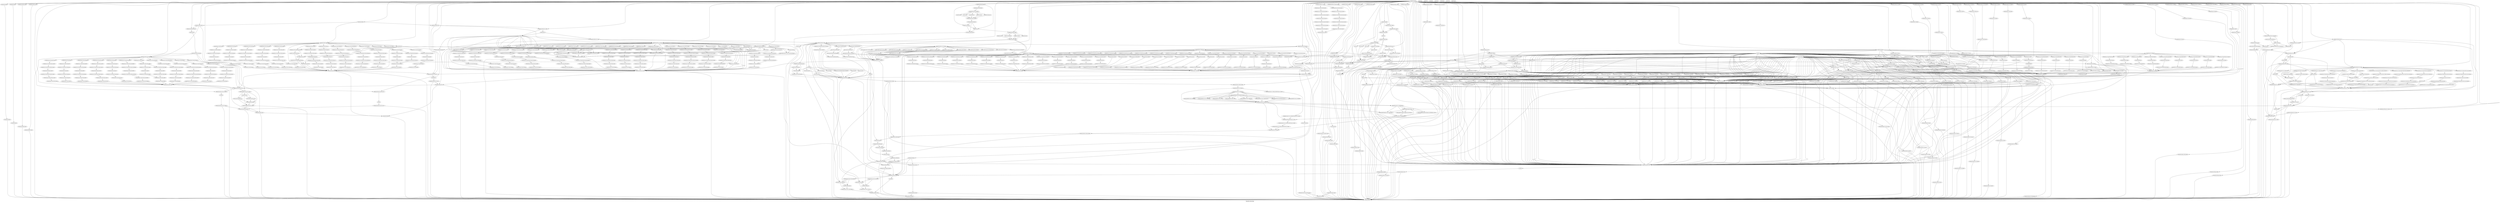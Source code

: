 digraph Expanded_relationships {
    label = "Expanded_relationships"
    "Package[centos-release-scl-rh]" [
        fontsize = 8,
        label = "Package[centos-release-scl-rh]"
    ]

    "Anchor[foreman::repo]" [
        fontsize = 8,
        label = "Anchor[foreman::repo]"
    ]

    "File[/etc/puppetlabs/puppet]" [
        fontsize = 8,
        label = "File[/etc/puppetlabs/puppet]"
    ]

    "File[/etc/puppetlabs/puppet/auth.conf]" [
        fontsize = 8,
        label = "File[/etc/puppetlabs/puppet/auth.conf]"
    ]

    "Package[puppet-agent]" [
        fontsize = 8,
        label = "Package[puppet-agent]"
    ]

    "Service[puppet]" [
        fontsize = 8,
        label = "Service[puppet]"
    ]

    "Exec[systemctl-daemon-reload-puppet]" [
        fontsize = 8,
        label = "Exec[systemctl-daemon-reload-puppet]"
    ]

    "Service[puppet-run.timer]" [
        fontsize = 8,
        label = "Service[puppet-run.timer]"
    ]

    "File[/etc/systemd/system/puppet-run.timer]" [
        fontsize = 8,
        label = "File[/etc/systemd/system/puppet-run.timer]"
    ]

    "File[/etc/systemd/system/puppet-run.service]" [
        fontsize = 8,
        label = "File[/etc/systemd/system/puppet-run.service]"
    ]

    "Cron[puppet]" [
        fontsize = 8,
        label = "Cron[puppet]"
    ]

    "User[puppet]" [
        fontsize = 8,
        label = "User[puppet]"
    ]

    "Package[puppetserver]" [
        fontsize = 8,
        label = "Package[puppetserver]"
    ]

    "Augeas[puppet::server::puppetserver::jvm]" [
        fontsize = 8,
        label = "Augeas[puppet::server::puppetserver::jvm]"
    ]

    "Augeas[puppet::server::puppetserver::bootstrap]" [
        fontsize = 8,
        label = "Augeas[puppet::server::puppetserver::bootstrap]"
    ]

    "Augeas[puppet::server::puppetserver::jruby_jar]" [
        fontsize = 8,
        label = "Augeas[puppet::server::puppetserver::jruby_jar]"
    ]

    "File[/etc/puppetlabs/puppetserver/services.d]" [
        fontsize = 8,
        label = "File[/etc/puppetlabs/puppetserver/services.d]"
    ]

    "File[/etc/puppetlabs/puppetserver/services.d/ca.cfg]" [
        fontsize = 8,
        label = "File[/etc/puppetlabs/puppetserver/services.d/ca.cfg]"
    ]

    "File[/opt/puppetlabs/server/apps/puppetserver/config]" [
        fontsize = 8,
        label = "File[/opt/puppetlabs/server/apps/puppetserver/config]"
    ]

    "File[/opt/puppetlabs/server/apps/puppetserver/config/services.d]" [
        fontsize = 8,
        label = "File[/opt/puppetlabs/server/apps/puppetserver/config/services.d]"
    ]

    "File[/etc/puppetlabs/puppetserver/conf.d/ca.conf]" [
        fontsize = 8,
        label = "File[/etc/puppetlabs/puppetserver/conf.d/ca.conf]"
    ]

    "File[/etc/puppetlabs/puppetserver/conf.d/puppetserver.conf]" [
        fontsize = 8,
        label = "File[/etc/puppetlabs/puppetserver/conf.d/puppetserver.conf]"
    ]

    "File[/etc/puppetlabs/puppetserver/conf.d/auth.conf]" [
        fontsize = 8,
        label = "File[/etc/puppetlabs/puppetserver/conf.d/auth.conf]"
    ]

    "File[/etc/puppetlabs/puppetserver/conf.d/webserver.conf]" [
        fontsize = 8,
        label = "File[/etc/puppetlabs/puppetserver/conf.d/webserver.conf]"
    ]

    "File[/etc/puppetlabs/puppetserver/conf.d/product.conf]" [
        fontsize = 8,
        label = "File[/etc/puppetlabs/puppetserver/conf.d/product.conf]"
    ]

    "File[/etc/puppetlabs/puppetserver/conf.d/metrics.conf]" [
        fontsize = 8,
        label = "File[/etc/puppetlabs/puppetserver/conf.d/metrics.conf]"
    ]

    "File[/opt/puppetlabs/puppet/cache/reports]" [
        fontsize = 8,
        label = "File[/opt/puppetlabs/puppet/cache/reports]"
    ]

    "Exec[mkdir -p /usr/share/puppet/modules]" [
        fontsize = 8,
        label = "Exec[mkdir -p /usr/share/puppet/modules]"
    ]

    "File[/etc/puppetlabs/puppet/ssl/private_keys]" [
        fontsize = 8,
        label = "File[/etc/puppetlabs/puppet/ssl/private_keys]"
    ]

    "File[/etc/puppetlabs/puppet/ssl/private_keys/foreman.maas.pem]" [
        fontsize = 8,
        label = "File[/etc/puppetlabs/puppet/ssl/private_keys/foreman.maas.pem]"
    ]

    "Exec[puppet_server_config-create_ssl_dir]" [
        fontsize = 8,
        label = "Exec[puppet_server_config-create_ssl_dir]"
    ]

    "Exec[puppet_server_config-generate_ca_cert]" [
        fontsize = 8,
        label = "Exec[puppet_server_config-generate_ca_cert]"
    ]

    "File[/etc/puppetlabs/puppet/autosign.conf]" [
        fontsize = 8,
        label = "File[/etc/puppetlabs/puppet/autosign.conf]"
    ]

    "File[/etc/puppetlabs/code/environments]" [
        fontsize = 8,
        label = "File[/etc/puppetlabs/code/environments]"
    ]

    "File[/opt/puppetlabs/puppet]" [
        fontsize = 8,
        label = "File[/opt/puppetlabs/puppet]"
    ]

    "File[/etc/puppetlabs/code/environments/common]" [
        fontsize = 8,
        label = "File[/etc/puppetlabs/code/environments/common]"
    ]

    "File[/etc/puppetlabs/code/modules]" [
        fontsize = 8,
        label = "File[/etc/puppetlabs/code/modules]"
    ]

    "File[/opt/puppetlabs/puppet/modules]" [
        fontsize = 8,
        label = "File[/opt/puppetlabs/puppet/modules]"
    ]

    "File[/usr/share/puppet/modules]" [
        fontsize = 8,
        label = "File[/usr/share/puppet/modules]"
    ]

    "Package[rubygem-json]" [
        fontsize = 8,
        label = "Package[rubygem-json]"
    ]

    "File[/etc/puppetlabs/puppet/foreman.yaml]" [
        fontsize = 8,
        label = "File[/etc/puppetlabs/puppet/foreman.yaml]"
    ]

    "Exec[Create Puppet Reports dir]" [
        fontsize = 8,
        label = "Exec[Create Puppet Reports dir]"
    ]

    "File[/opt/puppetlabs/puppet/lib/ruby/vendor_ruby/puppet/reports/foreman.rb]" [
        fontsize = 8,
        label = "File[/opt/puppetlabs/puppet/lib/ruby/vendor_ruby/puppet/reports/foreman.rb]"
    ]

    "File[/etc/puppetlabs/puppet/node.rb]" [
        fontsize = 8,
        label = "File[/etc/puppetlabs/puppet/node.rb]"
    ]

    "File[/opt/puppetlabs/server/data/puppetserver/yaml]" [
        fontsize = 8,
        label = "File[/opt/puppetlabs/server/data/puppetserver/yaml]"
    ]

    "File[/opt/puppetlabs/server/data/puppetserver/yaml/foreman]" [
        fontsize = 8,
        label = "File[/opt/puppetlabs/server/data/puppetserver/yaml/foreman]"
    ]

    "File[/opt/puppetlabs/server/data/puppetserver/yaml/node]" [
        fontsize = 8,
        label = "File[/opt/puppetlabs/server/data/puppetserver/yaml/node]"
    ]

    "File[/opt/puppetlabs/server/data/puppetserver/yaml/facts]" [
        fontsize = 8,
        label = "File[/opt/puppetlabs/server/data/puppetserver/yaml/facts]"
    ]

    "Service[puppetserver]" [
        fontsize = 8,
        label = "Service[puppetserver]"
    ]

    "Package[foreman-postgresql]" [
        fontsize = 8,
        label = "Package[foreman-postgresql]"
    ]

    "Package[foreman-selinux]" [
        fontsize = 8,
        label = "Package[foreman-selinux]"
    ]

    "Package[foreman-service]" [
        fontsize = 8,
        label = "Package[foreman-service]"
    ]

    "Package[foreman-dynflow-sidekiq]" [
        fontsize = 8,
        label = "Package[foreman-dynflow-sidekiq]"
    ]

    "Package[redis]" [
        fontsize = 8,
        label = "Package[redis]"
    ]

    "File[/etc/redis]" [
        fontsize = 8,
        label = "File[/etc/redis]"
    ]

    "File[/var/log/redis]" [
        fontsize = 8,
        label = "File[/var/log/redis]"
    ]

    "File[/var/lib/redis]" [
        fontsize = 8,
        label = "File[/var/lib/redis]"
    ]

    "File[/etc/systemd/system/redis.service.d/]" [
        fontsize = 8,
        label = "File[/etc/systemd/system/redis.service.d/]"
    ]

    "File[/etc/systemd/system/redis.service.d/limit.conf]" [
        fontsize = 8,
        label = "File[/etc/systemd/system/redis.service.d/limit.conf]"
    ]

    "Augeas[Systemd redis ulimit]" [
        fontsize = 8,
        label = "Augeas[Systemd redis ulimit]"
    ]

    "Exec[systemctl-daemon-reload]" [
        fontsize = 8,
        label = "Exec[systemctl-daemon-reload]"
    ]

    "Service[redis]" [
        fontsize = 8,
        label = "Service[redis]"
    ]

    "File[/etc/foreman/dynflow]" [
        fontsize = 8,
        label = "File[/etc/foreman/dynflow]"
    ]

    "File[/etc/foreman/database.yml]" [
        fontsize = 8,
        label = "File[/etc/foreman/database.yml]"
    ]

    "File[/etc/foreman/email.yaml]" [
        fontsize = 8,
        label = "File[/etc/foreman/email.yaml]"
    ]

    "File[/usr/share/foreman]" [
        fontsize = 8,
        label = "File[/usr/share/foreman]"
    ]

    "Group[foreman]" [
        fontsize = 8,
        label = "Group[foreman]"
    ]

    "User[foreman]" [
        fontsize = 8,
        label = "User[foreman]"
    ]

    "Cron[clear_session_table]" [
        fontsize = 8,
        label = "Cron[clear_session_table]"
    ]

    "Cron[expire_old_reports]" [
        fontsize = 8,
        label = "Cron[expire_old_reports]"
    ]

    "Cron[daily summary]" [
        fontsize = 8,
        label = "Cron[daily summary]"
    ]

    "Package[httpd]" [
        fontsize = 8,
        label = "Package[httpd]"
    ]

    "User[apache]" [
        fontsize = 8,
        label = "User[apache]"
    ]

    "Group[apache]" [
        fontsize = 8,
        label = "Group[apache]"
    ]

    "Service[httpd]" [
        fontsize = 8,
        label = "Service[httpd]"
    ]

    "Exec[mkdir /etc/httpd/conf.d]" [
        fontsize = 8,
        label = "Exec[mkdir /etc/httpd/conf.d]"
    ]

    "File[/etc/httpd/conf.d]" [
        fontsize = 8,
        label = "File[/etc/httpd/conf.d]"
    ]

    "Exec[mkdir /etc/httpd/conf.modules.d]" [
        fontsize = 8,
        label = "Exec[mkdir /etc/httpd/conf.modules.d]"
    ]

    "File[/etc/httpd/conf.modules.d]" [
        fontsize = 8,
        label = "File[/etc/httpd/conf.modules.d]"
    ]

    "File[/etc/httpd/conf/httpd.conf]" [
        fontsize = 8,
        label = "File[/etc/httpd/conf/httpd.conf]"
    ]

    "File[mime.conf]" [
        fontsize = 8,
        label = "File[mime.conf]"
    ]

    "Package[mailcap]" [
        fontsize = 8,
        label = "Package[mailcap]"
    ]

    "File[mime_magic.conf]" [
        fontsize = 8,
        label = "File[mime_magic.conf]"
    ]

    "File[alias.conf]" [
        fontsize = 8,
        label = "File[alias.conf]"
    ]

    "File[autoindex.conf]" [
        fontsize = 8,
        label = "File[autoindex.conf]"
    ]

    "File[dav_fs.conf]" [
        fontsize = 8,
        label = "File[dav_fs.conf]"
    ]

    "File[deflate.conf]" [
        fontsize = 8,
        label = "File[deflate.conf]"
    ]

    "File[dir.conf]" [
        fontsize = 8,
        label = "File[dir.conf]"
    ]

    "File[negotiation.conf]" [
        fontsize = 8,
        label = "File[negotiation.conf]"
    ]

    "File[setenvif.conf]" [
        fontsize = 8,
        label = "File[setenvif.conf]"
    ]

    "File[/etc/httpd/conf.modules.d/prefork.conf]" [
        fontsize = 8,
        label = "File[/etc/httpd/conf.modules.d/prefork.conf]"
    ]

    "Anchor[::apache::modules_set_up]" [
        fontsize = 8,
        label = "Anchor[::apache::modules_set_up]"
    ]

    "File[proxy.conf]" [
        fontsize = 8,
        label = "File[proxy.conf]"
    ]

    "Selboolean[httpd_can_network_connect]" [
        fontsize = 8,
        label = "Selboolean[httpd_can_network_connect]"
    ]

    "File[/etc/httpd/conf.d/05-foreman.d]" [
        fontsize = 8,
        label = "File[/etc/httpd/conf.d/05-foreman.d]"
    ]

    "File[/etc/httpd/conf.d/05-foreman-ssl.d]" [
        fontsize = 8,
        label = "File[/etc/httpd/conf.d/05-foreman-ssl.d]"
    ]

    "File[/etc/pki/rpm-gpg/RPM-GPG-KEY-PGDG-10]" [
        fontsize = 8,
        label = "File[/etc/pki/rpm-gpg/RPM-GPG-KEY-PGDG-10]"
    ]

    "Yumrepo[yum.postgresql.org]" [
        fontsize = 8,
        label = "Yumrepo[yum.postgresql.org]"
    ]

    "Package[postgresql-client]" [
        fontsize = 8,
        label = "Package[postgresql-client]"
    ]

    "File[/usr/local/bin/validate_postgresql_connection.sh]" [
        fontsize = 8,
        label = "File[/usr/local/bin/validate_postgresql_connection.sh]"
    ]

    "Exec[postgresql_reload]" [
        fontsize = 8,
        label = "Exec[postgresql_reload]"
    ]

    "Package[postgresql-server]" [
        fontsize = 8,
        label = "Package[postgresql-server]"
    ]

    "File[/var/lib/pgsql/10/data]" [
        fontsize = 8,
        label = "File[/var/lib/pgsql/10/data]"
    ]

    "Exec[postgresql_initdb]" [
        fontsize = 8,
        label = "Exec[postgresql_initdb]"
    ]

    "File[systemd-override]" [
        fontsize = 8,
        label = "File[systemd-override]"
    ]

    "Exec[restart-systemd]" [
        fontsize = 8,
        label = "Exec[restart-systemd]"
    ]

    "Anchor[postgresql::server::service::begin]" [
        fontsize = 8,
        label = "Anchor[postgresql::server::service::begin]"
    ]

    "Service[postgresqld]" [
        fontsize = 8,
        label = "Service[postgresqld]"
    ]

    "Postgresql_conn_validator[validate_service_is_running]" [
        fontsize = 8,
        label = "Postgresql_conn_validator[validate_service_is_running]"
    ]

    "Anchor[postgresql::server::service::end]" [
        fontsize = 8,
        label = "Anchor[postgresql::server::service::end]"
    ]

    "Foreman_config_entry[db_pending_seed]" [
        fontsize = 8,
        label = "Foreman_config_entry[db_pending_seed]"
    ]

    "Service[foreman]" [
        fontsize = 8,
        label = "Service[foreman]"
    ]

    "Concat_file[/etc/puppetlabs/puppet/puppet.conf]" [
        fontsize = 8,
        label = "Concat_file[/etc/puppetlabs/puppet/puppet.conf]"
    ]

    "File[/etc/puppetlabs/puppet/puppet.conf]" [
        fontsize = 8,
        label = "File[/etc/puppetlabs/puppet/puppet.conf]"
    ]

    "Service[systemd-journald]" [
        fontsize = 8,
        label = "Service[systemd-journald]"
    ]

    "File[/etc/systemd/system/puppetserver.service.d/limits.conf]" [
        fontsize = 8,
        label = "File[/etc/systemd/system/puppetserver.service.d/limits.conf]"
    ]

    "Exec[foreman-rake-apipie:cache:index]" [
        fontsize = 8,
        label = "Exec[foreman-rake-apipie:cache:index]"
    ]

    "File[/etc/redis.conf.puppet]" [
        fontsize = 8,
        label = "File[/etc/redis.conf.puppet]"
    ]

    "Exec[cp -p /etc/redis.conf.puppet /etc/redis.conf]" [
        fontsize = 8,
        label = "Exec[cp -p /etc/redis.conf.puppet /etc/redis.conf]"
    ]

    "Concat_fragment[foreman_settings+01-header.yaml]" [
        fontsize = 8,
        label = "Concat_fragment[foreman_settings+01-header.yaml]"
    ]

    "Concat_file[/etc/foreman/settings.yaml]" [
        fontsize = 8,
        label = "Concat_file[/etc/foreman/settings.yaml]"
    ]

    "File[/etc/foreman/settings.yaml]" [
        fontsize = 8,
        label = "File[/etc/foreman/settings.yaml]"
    ]

    "File[/etc/systemd/system/foreman.socket.d]" [
        fontsize = 8,
        label = "File[/etc/systemd/system/foreman.socket.d]"
    ]

    "File[/etc/systemd/system/foreman.socket.d/installer.conf]" [
        fontsize = 8,
        label = "File[/etc/systemd/system/foreman.socket.d/installer.conf]"
    ]

    "File[/etc/systemd/system/foreman.service.d]" [
        fontsize = 8,
        label = "File[/etc/systemd/system/foreman.service.d]"
    ]

    "File[/etc/systemd/system/foreman.service.d/installer.conf]" [
        fontsize = 8,
        label = "File[/etc/systemd/system/foreman.service.d/installer.conf]"
    ]

    "Concat_file[/etc/httpd/conf/ports.conf]" [
        fontsize = 8,
        label = "Concat_file[/etc/httpd/conf/ports.conf]"
    ]

    "File[/etc/httpd/conf/ports.conf]" [
        fontsize = 8,
        label = "File[/etc/httpd/conf/ports.conf]"
    ]

    "Concat_fragment[Apache ports header]" [
        fontsize = 8,
        label = "Concat_fragment[Apache ports header]"
    ]

    "File[log_config.load]" [
        fontsize = 8,
        label = "File[log_config.load]"
    ]

    "File[systemd.load]" [
        fontsize = 8,
        label = "File[systemd.load]"
    ]

    "File[unixd.load]" [
        fontsize = 8,
        label = "File[unixd.load]"
    ]

    "File[authz_host.load]" [
        fontsize = 8,
        label = "File[authz_host.load]"
    ]

    "File[actions.load]" [
        fontsize = 8,
        label = "File[actions.load]"
    ]

    "File[authn_core.load]" [
        fontsize = 8,
        label = "File[authn_core.load]"
    ]

    "File[cache.load]" [
        fontsize = 8,
        label = "File[cache.load]"
    ]

    "File[ext_filter.load]" [
        fontsize = 8,
        label = "File[ext_filter.load]"
    ]

    "File[mime.load]" [
        fontsize = 8,
        label = "File[mime.load]"
    ]

    "File[mime_magic.load]" [
        fontsize = 8,
        label = "File[mime_magic.load]"
    ]

    "File[rewrite.load]" [
        fontsize = 8,
        label = "File[rewrite.load]"
    ]

    "File[speling.load]" [
        fontsize = 8,
        label = "File[speling.load]"
    ]

    "File[suexec.load]" [
        fontsize = 8,
        label = "File[suexec.load]"
    ]

    "File[version.load]" [
        fontsize = 8,
        label = "File[version.load]"
    ]

    "File[vhost_alias.load]" [
        fontsize = 8,
        label = "File[vhost_alias.load]"
    ]

    "File[auth_digest.load]" [
        fontsize = 8,
        label = "File[auth_digest.load]"
    ]

    "File[authn_anon.load]" [
        fontsize = 8,
        label = "File[authn_anon.load]"
    ]

    "File[authn_dbm.load]" [
        fontsize = 8,
        label = "File[authn_dbm.load]"
    ]

    "File[authz_dbm.load]" [
        fontsize = 8,
        label = "File[authz_dbm.load]"
    ]

    "File[authz_owner.load]" [
        fontsize = 8,
        label = "File[authz_owner.load]"
    ]

    "File[expires.load]" [
        fontsize = 8,
        label = "File[expires.load]"
    ]

    "File[include.load]" [
        fontsize = 8,
        label = "File[include.load]"
    ]

    "File[logio.load]" [
        fontsize = 8,
        label = "File[logio.load]"
    ]

    "File[substitute.load]" [
        fontsize = 8,
        label = "File[substitute.load]"
    ]

    "File[usertrack.load]" [
        fontsize = 8,
        label = "File[usertrack.load]"
    ]

    "File[cgi.load]" [
        fontsize = 8,
        label = "File[cgi.load]"
    ]

    "File[alias.load]" [
        fontsize = 8,
        label = "File[alias.load]"
    ]

    "File[authn_file.load]" [
        fontsize = 8,
        label = "File[authn_file.load]"
    ]

    "File[autoindex.load]" [
        fontsize = 8,
        label = "File[autoindex.load]"
    ]

    "File[dav.load]" [
        fontsize = 8,
        label = "File[dav.load]"
    ]

    "File[dav_fs.load]" [
        fontsize = 8,
        label = "File[dav_fs.load]"
    ]

    "File[deflate.load]" [
        fontsize = 8,
        label = "File[deflate.load]"
    ]

    "File[dir.load]" [
        fontsize = 8,
        label = "File[dir.load]"
    ]

    "File[negotiation.load]" [
        fontsize = 8,
        label = "File[negotiation.load]"
    ]

    "File[setenvif.load]" [
        fontsize = 8,
        label = "File[setenvif.load]"
    ]

    "File[auth_basic.load]" [
        fontsize = 8,
        label = "File[auth_basic.load]"
    ]

    "File[filter.load]" [
        fontsize = 8,
        label = "File[filter.load]"
    ]

    "File[authz_core.load]" [
        fontsize = 8,
        label = "File[authz_core.load]"
    ]

    "File[access_compat.load]" [
        fontsize = 8,
        label = "File[access_compat.load]"
    ]

    "File[authz_user.load]" [
        fontsize = 8,
        label = "File[authz_user.load]"
    ]

    "File[authz_groupfile.load]" [
        fontsize = 8,
        label = "File[authz_groupfile.load]"
    ]

    "File[env.load]" [
        fontsize = 8,
        label = "File[env.load]"
    ]

    "File[/etc/httpd/conf.modules.d/prefork.load]" [
        fontsize = 8,
        label = "File[/etc/httpd/conf.modules.d/prefork.load]"
    ]

    "File[/var/www/html]" [
        fontsize = 8,
        label = "File[/var/www/html]"
    ]

    "File[/var/log/httpd]" [
        fontsize = 8,
        label = "File[/var/log/httpd]"
    ]

    "File[proxy.load]" [
        fontsize = 8,
        label = "File[proxy.load]"
    ]

    "File[proxy_wstunnel.load]" [
        fontsize = 8,
        label = "File[proxy_wstunnel.load]"
    ]

    "File[headers.load]" [
        fontsize = 8,
        label = "File[headers.load]"
    ]

    "File[ssl.conf]" [
        fontsize = 8,
        label = "File[ssl.conf]"
    ]

    "Concat_file[/var/lib/pgsql/10/data/pg_hba.conf]" [
        fontsize = 8,
        label = "Concat_file[/var/lib/pgsql/10/data/pg_hba.conf]"
    ]

    "File[/var/lib/pgsql/10/data/pg_hba.conf]" [
        fontsize = 8,
        label = "File[/var/lib/pgsql/10/data/pg_hba.conf]"
    ]

    "Concat_fragment[/var/lib/pgsql/10/data/pg_hba.conf_header]" [
        fontsize = 8,
        label = "Concat_fragment[/var/lib/pgsql/10/data/pg_hba.conf_header]"
    ]

    "Postgresql_conf[port]" [
        fontsize = 8,
        label = "Postgresql_conf[port]"
    ]

    "Postgresql_conf[data_directory]" [
        fontsize = 8,
        label = "Postgresql_conf[data_directory]"
    ]

    "Concat_file[/var/lib/pgsql/10/data/pg_ident.conf]" [
        fontsize = 8,
        label = "Concat_file[/var/lib/pgsql/10/data/pg_ident.conf]"
    ]

    "File[/var/lib/pgsql/10/data/pg_ident.conf]" [
        fontsize = 8,
        label = "File[/var/lib/pgsql/10/data/pg_ident.conf]"
    ]

    "Concat_fragment[/var/lib/pgsql/10/data/pg_ident.conf_header]" [
        fontsize = 8,
        label = "Concat_fragment[/var/lib/pgsql/10/data/pg_ident.conf_header]"
    ]

    "Exec[foreman-rake-db:migrate]" [
        fontsize = 8,
        label = "Exec[foreman-rake-db:migrate]"
    ]

    "Exec[foreman-rake-db:seed]" [
        fontsize = 8,
        label = "Exec[foreman-rake-db:seed]"
    ]

    "File[/etc/foreman/dynflow/orchestrator.yml]" [
        fontsize = 8,
        label = "File[/etc/foreman/dynflow/orchestrator.yml]"
    ]

    "Service[dynflow-sidekiq@orchestrator]" [
        fontsize = 8,
        label = "Service[dynflow-sidekiq@orchestrator]"
    ]

    "File[/etc/foreman/dynflow/worker.yml]" [
        fontsize = 8,
        label = "File[/etc/foreman/dynflow/worker.yml]"
    ]

    "Service[dynflow-sidekiq@worker]" [
        fontsize = 8,
        label = "Service[dynflow-sidekiq@worker]"
    ]

    "Yumrepo[foreman]" [
        fontsize = 8,
        label = "Yumrepo[foreman]"
    ]

    "Yumrepo[foreman-source]" [
        fontsize = 8,
        label = "Yumrepo[foreman-source]"
    ]

    "Yumrepo[foreman-plugins]" [
        fontsize = 8,
        label = "Yumrepo[foreman-plugins]"
    ]

    "Yumrepo[foreman-plugins-source]" [
        fontsize = 8,
        label = "Yumrepo[foreman-plugins-source]"
    ]

    "Yumrepo[foreman-rails]" [
        fontsize = 8,
        label = "Yumrepo[foreman-rails]"
    ]

    "Concat_file[15-default.conf]" [
        fontsize = 8,
        label = "Concat_file[15-default.conf]"
    ]

    "File[/etc/httpd/conf.d/15-default.conf]" [
        fontsize = 8,
        label = "File[/etc/httpd/conf.d/15-default.conf]"
    ]

    "Concat_fragment[default-apache-header]" [
        fontsize = 8,
        label = "Concat_fragment[default-apache-header]"
    ]

    "Concat_fragment[default-docroot]" [
        fontsize = 8,
        label = "Concat_fragment[default-docroot]"
    ]

    "Concat_fragment[default-directories]" [
        fontsize = 8,
        label = "Concat_fragment[default-directories]"
    ]

    "Concat_fragment[default-logging]" [
        fontsize = 8,
        label = "Concat_fragment[default-logging]"
    ]

    "Concat_fragment[default-serversignature]" [
        fontsize = 8,
        label = "Concat_fragment[default-serversignature]"
    ]

    "Concat_fragment[default-access_log]" [
        fontsize = 8,
        label = "Concat_fragment[default-access_log]"
    ]

    "Concat_fragment[default-scriptalias]" [
        fontsize = 8,
        label = "Concat_fragment[default-scriptalias]"
    ]

    "Concat_fragment[default-file_footer]" [
        fontsize = 8,
        label = "Concat_fragment[default-file_footer]"
    ]

    "Concat_file[15-default-ssl.conf]" [
        fontsize = 8,
        label = "Concat_file[15-default-ssl.conf]"
    ]

    "File[/etc/httpd/conf.d/15-default-ssl.conf]" [
        fontsize = 8,
        label = "File[/etc/httpd/conf.d/15-default-ssl.conf]"
    ]

    "Concat_fragment[default-ssl-apache-header]" [
        fontsize = 8,
        label = "Concat_fragment[default-ssl-apache-header]"
    ]

    "Concat_fragment[default-ssl-docroot]" [
        fontsize = 8,
        label = "Concat_fragment[default-ssl-docroot]"
    ]

    "Concat_fragment[default-ssl-directories]" [
        fontsize = 8,
        label = "Concat_fragment[default-ssl-directories]"
    ]

    "Concat_fragment[default-ssl-logging]" [
        fontsize = 8,
        label = "Concat_fragment[default-ssl-logging]"
    ]

    "Concat_fragment[default-ssl-serversignature]" [
        fontsize = 8,
        label = "Concat_fragment[default-ssl-serversignature]"
    ]

    "Concat_fragment[default-ssl-access_log]" [
        fontsize = 8,
        label = "Concat_fragment[default-ssl-access_log]"
    ]

    "Concat_fragment[default-ssl-scriptalias]" [
        fontsize = 8,
        label = "Concat_fragment[default-ssl-scriptalias]"
    ]

    "Concat_fragment[default-ssl-ssl]" [
        fontsize = 8,
        label = "Concat_fragment[default-ssl-ssl]"
    ]

    "Concat_fragment[default-ssl-file_footer]" [
        fontsize = 8,
        label = "Concat_fragment[default-ssl-file_footer]"
    ]

    "File[proxy_http.load]" [
        fontsize = 8,
        label = "File[proxy_http.load]"
    ]

    "Concat_file[05-foreman.conf]" [
        fontsize = 8,
        label = "Concat_file[05-foreman.conf]"
    ]

    "File[/etc/httpd/conf.d/05-foreman.conf]" [
        fontsize = 8,
        label = "File[/etc/httpd/conf.d/05-foreman.conf]"
    ]

    "Concat_fragment[foreman-apache-header]" [
        fontsize = 8,
        label = "Concat_fragment[foreman-apache-header]"
    ]

    "Concat_fragment[foreman-docroot]" [
        fontsize = 8,
        label = "Concat_fragment[foreman-docroot]"
    ]

    "Concat_fragment[foreman-directories]" [
        fontsize = 8,
        label = "Concat_fragment[foreman-directories]"
    ]

    "Concat_fragment[foreman-additional_includes]" [
        fontsize = 8,
        label = "Concat_fragment[foreman-additional_includes]"
    ]

    "Concat_fragment[foreman-logging]" [
        fontsize = 8,
        label = "Concat_fragment[foreman-logging]"
    ]

    "Concat_fragment[foreman-serversignature]" [
        fontsize = 8,
        label = "Concat_fragment[foreman-serversignature]"
    ]

    "Concat_fragment[foreman-access_log]" [
        fontsize = 8,
        label = "Concat_fragment[foreman-access_log]"
    ]

    "Concat_fragment[foreman-requestheader]" [
        fontsize = 8,
        label = "Concat_fragment[foreman-requestheader]"
    ]

    "Concat_fragment[foreman-proxy]" [
        fontsize = 8,
        label = "Concat_fragment[foreman-proxy]"
    ]

    "Concat_fragment[foreman-rewrite]" [
        fontsize = 8,
        label = "Concat_fragment[foreman-rewrite]"
    ]

    "Concat_fragment[foreman-serveralias]" [
        fontsize = 8,
        label = "Concat_fragment[foreman-serveralias]"
    ]

    "Concat_fragment[foreman-custom_fragment]" [
        fontsize = 8,
        label = "Concat_fragment[foreman-custom_fragment]"
    ]

    "Concat_fragment[foreman-charsets]" [
        fontsize = 8,
        label = "Concat_fragment[foreman-charsets]"
    ]

    "Concat_fragment[foreman-file_footer]" [
        fontsize = 8,
        label = "Concat_fragment[foreman-file_footer]"
    ]

    "Package[mod_ssl]" [
        fontsize = 8,
        label = "Package[mod_ssl]"
    ]

    "File[ssl.load]" [
        fontsize = 8,
        label = "File[ssl.load]"
    ]

    "File[socache_shmcb.load]" [
        fontsize = 8,
        label = "File[socache_shmcb.load]"
    ]

    "Concat_file[05-foreman-ssl.conf]" [
        fontsize = 8,
        label = "Concat_file[05-foreman-ssl.conf]"
    ]

    "File[/etc/httpd/conf.d/05-foreman-ssl.conf]" [
        fontsize = 8,
        label = "File[/etc/httpd/conf.d/05-foreman-ssl.conf]"
    ]

    "Concat_fragment[foreman-ssl-apache-header]" [
        fontsize = 8,
        label = "Concat_fragment[foreman-ssl-apache-header]"
    ]

    "Concat_fragment[foreman-ssl-docroot]" [
        fontsize = 8,
        label = "Concat_fragment[foreman-ssl-docroot]"
    ]

    "Concat_fragment[foreman-ssl-directories]" [
        fontsize = 8,
        label = "Concat_fragment[foreman-ssl-directories]"
    ]

    "Concat_fragment[foreman-ssl-additional_includes]" [
        fontsize = 8,
        label = "Concat_fragment[foreman-ssl-additional_includes]"
    ]

    "Concat_fragment[foreman-ssl-logging]" [
        fontsize = 8,
        label = "Concat_fragment[foreman-ssl-logging]"
    ]

    "Concat_fragment[foreman-ssl-serversignature]" [
        fontsize = 8,
        label = "Concat_fragment[foreman-ssl-serversignature]"
    ]

    "Concat_fragment[foreman-ssl-access_log]" [
        fontsize = 8,
        label = "Concat_fragment[foreman-ssl-access_log]"
    ]

    "Concat_fragment[foreman-ssl-requestheader]" [
        fontsize = 8,
        label = "Concat_fragment[foreman-ssl-requestheader]"
    ]

    "Concat_fragment[foreman-ssl-proxy]" [
        fontsize = 8,
        label = "Concat_fragment[foreman-ssl-proxy]"
    ]

    "Concat_fragment[foreman-ssl-rewrite]" [
        fontsize = 8,
        label = "Concat_fragment[foreman-ssl-rewrite]"
    ]

    "Concat_fragment[foreman-ssl-serveralias]" [
        fontsize = 8,
        label = "Concat_fragment[foreman-ssl-serveralias]"
    ]

    "Concat_fragment[foreman-ssl-ssl]" [
        fontsize = 8,
        label = "Concat_fragment[foreman-ssl-ssl]"
    ]

    "Concat_fragment[foreman-ssl-sslproxy]" [
        fontsize = 8,
        label = "Concat_fragment[foreman-ssl-sslproxy]"
    ]

    "Concat_fragment[foreman-ssl-custom_fragment]" [
        fontsize = 8,
        label = "Concat_fragment[foreman-ssl-custom_fragment]"
    ]

    "Concat_fragment[foreman-ssl-charsets]" [
        fontsize = 8,
        label = "Concat_fragment[foreman-ssl-charsets]"
    ]

    "Concat_fragment[foreman-ssl-file_footer]" [
        fontsize = 8,
        label = "Concat_fragment[foreman-ssl-file_footer]"
    ]

    "Concat_fragment[pg_hba_rule_local access as postgres user]" [
        fontsize = 8,
        label = "Concat_fragment[pg_hba_rule_local access as postgres user]"
    ]

    "Concat_fragment[pg_hba_rule_local access to database with same name]" [
        fontsize = 8,
        label = "Concat_fragment[pg_hba_rule_local access to database with same name]"
    ]

    "Concat_fragment[pg_hba_rule_allow localhost TCP access to postgresql user]" [
        fontsize = 8,
        label = "Concat_fragment[pg_hba_rule_allow localhost TCP access to postgresql user]"
    ]

    "Concat_fragment[pg_hba_rule_deny access to postgresql user]" [
        fontsize = 8,
        label = "Concat_fragment[pg_hba_rule_deny access to postgresql user]"
    ]

    "Concat_fragment[pg_hba_rule_allow access to all users]" [
        fontsize = 8,
        label = "Concat_fragment[pg_hba_rule_allow access to all users]"
    ]

    "Concat_fragment[pg_hba_rule_allow access to ipv6 localhost]" [
        fontsize = 8,
        label = "Concat_fragment[pg_hba_rule_allow access to ipv6 localhost]"
    ]

    "Postgresql_psql[CREATE DATABASE \"foreman\"]" [
        fontsize = 8,
        label = "Postgresql_psql[CREATE DATABASE \"foreman\"]"
    ]

    "Postgresql_psql[REVOKE CONNECT ON DATABASE \"foreman\" FROM public]" [
        fontsize = 8,
        label = "Postgresql_psql[REVOKE CONNECT ON DATABASE \"foreman\" FROM public]"
    ]

    "Postgresql_psql[UPDATE pg_database SET datistemplate = false WHERE datname = 'foreman']" [
        fontsize = 8,
        label = "Postgresql_psql[UPDATE pg_database SET datistemplate = false WHERE datname = 'foreman']"
    ]

    "Postgresql_psql[ALTER DATABASE \"foreman\" OWNER TO \"foreman\"]" [
        fontsize = 8,
        label = "Postgresql_psql[ALTER DATABASE \"foreman\" OWNER TO \"foreman\"]"
    ]

    "Postgresql_psql[CREATE ROLE foreman ENCRYPTED PASSWORD ****]" [
        fontsize = 8,
        label = "Postgresql_psql[CREATE ROLE foreman ENCRYPTED PASSWORD ****]"
    ]

    "Postgresql_psql[ALTER ROLE \"foreman\" NOSUPERUSER]" [
        fontsize = 8,
        label = "Postgresql_psql[ALTER ROLE \"foreman\" NOSUPERUSER]"
    ]

    "Postgresql_psql[ALTER ROLE \"foreman\" NOCREATEDB]" [
        fontsize = 8,
        label = "Postgresql_psql[ALTER ROLE \"foreman\" NOCREATEDB]"
    ]

    "Postgresql_psql[ALTER ROLE \"foreman\" NOCREATEROLE]" [
        fontsize = 8,
        label = "Postgresql_psql[ALTER ROLE \"foreman\" NOCREATEROLE]"
    ]

    "Postgresql_psql[ALTER ROLE \"foreman\" LOGIN]" [
        fontsize = 8,
        label = "Postgresql_psql[ALTER ROLE \"foreman\" LOGIN]"
    ]

    "Postgresql_psql[ALTER ROLE \"foreman\" INHERIT]" [
        fontsize = 8,
        label = "Postgresql_psql[ALTER ROLE \"foreman\" INHERIT]"
    ]

    "Postgresql_psql[ALTER ROLE \"foreman\" NOREPLICATION]" [
        fontsize = 8,
        label = "Postgresql_psql[ALTER ROLE \"foreman\" NOREPLICATION]"
    ]

    "Postgresql_psql[ALTER ROLE \"foreman\" CONNECTION LIMIT -1]" [
        fontsize = 8,
        label = "Postgresql_psql[ALTER ROLE \"foreman\" CONNECTION LIMIT -1]"
    ]

    "Postgresql_psql[ALTER ROLE foreman ENCRYPTED PASSWORD ****]" [
        fontsize = 8,
        label = "Postgresql_psql[ALTER ROLE foreman ENCRYPTED PASSWORD ****]"
    ]

    "Concat_fragment[puppet.conf_main]" [
        fontsize = 8,
        label = "Concat_fragment[puppet.conf_main]"
    ]

    "Concat_fragment[puppet.conf_main_vardir]" [
        fontsize = 8,
        label = "Concat_fragment[puppet.conf_main_vardir]"
    ]

    "Concat_fragment[puppet.conf_main_logdir]" [
        fontsize = 8,
        label = "Concat_fragment[puppet.conf_main_logdir]"
    ]

    "Concat_fragment[puppet.conf_main_rundir]" [
        fontsize = 8,
        label = "Concat_fragment[puppet.conf_main_rundir]"
    ]

    "Concat_fragment[puppet.conf_main_ssldir]" [
        fontsize = 8,
        label = "Concat_fragment[puppet.conf_main_ssldir]"
    ]

    "Concat_fragment[puppet.conf_main_privatekeydir]" [
        fontsize = 8,
        label = "Concat_fragment[puppet.conf_main_privatekeydir]"
    ]

    "Concat_fragment[puppet.conf_main_hostprivkey]" [
        fontsize = 8,
        label = "Concat_fragment[puppet.conf_main_hostprivkey]"
    ]

    "Concat_fragment[puppet.conf_main_show_diff]" [
        fontsize = 8,
        label = "Concat_fragment[puppet.conf_main_show_diff]"
    ]

    "Concat_fragment[puppet.conf_main_codedir]" [
        fontsize = 8,
        label = "Concat_fragment[puppet.conf_main_codedir]"
    ]

    "Concat_fragment[puppet.conf_main_server]" [
        fontsize = 8,
        label = "Concat_fragment[puppet.conf_main_server]"
    ]

    "Concat_fragment[puppet.conf_main_pluginsource]" [
        fontsize = 8,
        label = "Concat_fragment[puppet.conf_main_pluginsource]"
    ]

    "Concat_fragment[puppet.conf_main_pluginfactsource]" [
        fontsize = 8,
        label = "Concat_fragment[puppet.conf_main_pluginfactsource]"
    ]

    "Concat_fragment[puppet.conf_main_certname]" [
        fontsize = 8,
        label = "Concat_fragment[puppet.conf_main_certname]"
    ]

    "Concat_fragment[puppet.conf_agent]" [
        fontsize = 8,
        label = "Concat_fragment[puppet.conf_agent]"
    ]

    "Concat_fragment[puppet.conf_agent_classfile]" [
        fontsize = 8,
        label = "Concat_fragment[puppet.conf_agent_classfile]"
    ]

    "Concat_fragment[puppet.conf_agent_localconfig]" [
        fontsize = 8,
        label = "Concat_fragment[puppet.conf_agent_localconfig]"
    ]

    "Concat_fragment[puppet.conf_agent_default_schedules]" [
        fontsize = 8,
        label = "Concat_fragment[puppet.conf_agent_default_schedules]"
    ]

    "Concat_fragment[puppet.conf_agent_report]" [
        fontsize = 8,
        label = "Concat_fragment[puppet.conf_agent_report]"
    ]

    "Concat_fragment[puppet.conf_agent_masterport]" [
        fontsize = 8,
        label = "Concat_fragment[puppet.conf_agent_masterport]"
    ]

    "Concat_fragment[puppet.conf_agent_environment]" [
        fontsize = 8,
        label = "Concat_fragment[puppet.conf_agent_environment]"
    ]

    "Concat_fragment[puppet.conf_agent_splay]" [
        fontsize = 8,
        label = "Concat_fragment[puppet.conf_agent_splay]"
    ]

    "Concat_fragment[puppet.conf_agent_splaylimit]" [
        fontsize = 8,
        label = "Concat_fragment[puppet.conf_agent_splaylimit]"
    ]

    "Concat_fragment[puppet.conf_agent_runinterval]" [
        fontsize = 8,
        label = "Concat_fragment[puppet.conf_agent_runinterval]"
    ]

    "Concat_fragment[puppet.conf_agent_noop]" [
        fontsize = 8,
        label = "Concat_fragment[puppet.conf_agent_noop]"
    ]

    "Concat_fragment[puppet.conf_agent_usecacheonfailure]" [
        fontsize = 8,
        label = "Concat_fragment[puppet.conf_agent_usecacheonfailure]"
    ]

    "Concat_fragment[puppet.conf_master]" [
        fontsize = 8,
        label = "Concat_fragment[puppet.conf_master]"
    ]

    "Concat_fragment[puppet.conf_master_vardir]" [
        fontsize = 8,
        label = "Concat_fragment[puppet.conf_master_vardir]"
    ]

    "Concat_fragment[puppet.conf_master_rundir]" [
        fontsize = 8,
        label = "Concat_fragment[puppet.conf_master_rundir]"
    ]

    "Concat_fragment[puppet.conf_master_logdir]" [
        fontsize = 8,
        label = "Concat_fragment[puppet.conf_master_logdir]"
    ]

    "Concat_fragment[puppet.conf_master_external_nodes]" [
        fontsize = 8,
        label = "Concat_fragment[puppet.conf_master_external_nodes]"
    ]

    "Concat_fragment[puppet.conf_master_node_terminus]" [
        fontsize = 8,
        label = "Concat_fragment[puppet.conf_master_node_terminus]"
    ]

    "Concat_fragment[puppet.conf_main_reports]" [
        fontsize = 8,
        label = "Concat_fragment[puppet.conf_main_reports]"
    ]

    "Concat_fragment[puppet.conf_main_environmentpath]" [
        fontsize = 8,
        label = "Concat_fragment[puppet.conf_main_environmentpath]"
    ]

    "Concat_fragment[puppet.conf_main_hiera_config]" [
        fontsize = 8,
        label = "Concat_fragment[puppet.conf_main_hiera_config]"
    ]

    "Concat_fragment[puppet.conf_main_basemodulepath]" [
        fontsize = 8,
        label = "Concat_fragment[puppet.conf_main_basemodulepath]"
    ]

    "Concat_fragment[puppet.conf_master_autosign]" [
        fontsize = 8,
        label = "Concat_fragment[puppet.conf_master_autosign]"
    ]

    "Concat_fragment[puppet.conf_master_ca]" [
        fontsize = 8,
        label = "Concat_fragment[puppet.conf_master_ca]"
    ]

    "Concat_fragment[puppet.conf_master_certname]" [
        fontsize = 8,
        label = "Concat_fragment[puppet.conf_master_certname]"
    ]

    "Concat_fragment[puppet.conf_master_parser]" [
        fontsize = 8,
        label = "Concat_fragment[puppet.conf_master_parser]"
    ]

    "Concat_fragment[puppet.conf_master_strict_variables]" [
        fontsize = 8,
        label = "Concat_fragment[puppet.conf_master_strict_variables]"
    ]

    "Concat_fragment[puppet.conf_master_storeconfigs]" [
        fontsize = 8,
        label = "Concat_fragment[puppet.conf_master_storeconfigs]"
    ]

    "Concat_fragment[puppet.conf_master_ssldir]" [
        fontsize = 8,
        label = "Concat_fragment[puppet.conf_master_ssldir]"
    ]

    "Concat_fragment[Listen 80]" [
        fontsize = 8,
        label = "Concat_fragment[Listen 80]"
    ]

    "Concat_fragment[Listen 443]" [
        fontsize = 8,
        label = "Concat_fragment[Listen 443]"
    ]

    "Postgresql_psql[grant:database:GRANT foreman - ALL - foreman]" [
        fontsize = 8,
        label = "Postgresql_psql[grant:database:GRANT foreman - ALL - foreman]"
    ]

    "Schedule[puppet]" [
        fontsize = 8,
        label = "Schedule[puppet]"
    ]

    "Schedule[hourly]" [
        fontsize = 8,
        label = "Schedule[hourly]"
    ]

    "Schedule[daily]" [
        fontsize = 8,
        label = "Schedule[daily]"
    ]

    "Schedule[weekly]" [
        fontsize = 8,
        label = "Schedule[weekly]"
    ]

    "Schedule[monthly]" [
        fontsize = 8,
        label = "Schedule[monthly]"
    ]

    "Schedule[never]" [
        fontsize = 8,
        label = "Schedule[never]"
    ]

    "Filebucket[puppet]" [
        fontsize = 8,
        label = "Filebucket[puppet]"
    ]

    "Whit[Admissible_stage[main]]" [
        fontsize = 8,
        label = "Whit[Admissible_stage[main]]"
    ]

    "Whit[Completed_stage[main]]" [
        fontsize = 8,
        label = "Whit[Completed_stage[main]]"
    ]

    "Whit[Admissible_class[Settings]]" [
        fontsize = 8,
        label = "Whit[Admissible_class[Settings]]"
    ]

    "Whit[Completed_class[Settings]]" [
        fontsize = 8,
        label = "Whit[Completed_class[Settings]]"
    ]

    "Whit[Admissible_class[Main]]" [
        fontsize = 8,
        label = "Whit[Admissible_class[Main]]"
    ]

    "Whit[Completed_class[Main]]" [
        fontsize = 8,
        label = "Whit[Completed_class[Main]]"
    ]

    "Whit[Admissible_class[Profiles::Foreman]]" [
        fontsize = 8,
        label = "Whit[Admissible_class[Profiles::Foreman]]"
    ]

    "Whit[Completed_class[Profiles::Foreman]]" [
        fontsize = 8,
        label = "Whit[Completed_class[Profiles::Foreman]]"
    ]

    "Whit[Admissible_class[Foreman::Repo]]" [
        fontsize = 8,
        label = "Whit[Admissible_class[Foreman::Repo]]"
    ]

    "Whit[Completed_class[Foreman::Repo]]" [
        fontsize = 8,
        label = "Whit[Completed_class[Foreman::Repo]]"
    ]

    "Whit[Admissible_foreman::Repos[foreman]]" [
        fontsize = 8,
        label = "Whit[Admissible_foreman::Repos[foreman]]"
    ]

    "Whit[Completed_foreman::Repos[foreman]]" [
        fontsize = 8,
        label = "Whit[Completed_foreman::Repos[foreman]]"
    ]

    "Whit[Admissible_class[Puppet::Params]]" [
        fontsize = 8,
        label = "Whit[Admissible_class[Puppet::Params]]"
    ]

    "Whit[Completed_class[Puppet::Params]]" [
        fontsize = 8,
        label = "Whit[Completed_class[Puppet::Params]]"
    ]

    "Whit[Admissible_class[Puppet]]" [
        fontsize = 8,
        label = "Whit[Admissible_class[Puppet]]"
    ]

    "Whit[Completed_class[Puppet]]" [
        fontsize = 8,
        label = "Whit[Completed_class[Puppet]]"
    ]

    "Whit[Admissible_class[Puppet::Config]]" [
        fontsize = 8,
        label = "Whit[Admissible_class[Puppet::Config]]"
    ]

    "Whit[Completed_class[Puppet::Config]]" [
        fontsize = 8,
        label = "Whit[Completed_class[Puppet::Config]]"
    ]

    "Whit[Admissible_puppet::Config::Main[vardir]]" [
        fontsize = 8,
        label = "Whit[Admissible_puppet::Config::Main[vardir]]"
    ]

    "Whit[Completed_puppet::Config::Main[vardir]]" [
        fontsize = 8,
        label = "Whit[Completed_puppet::Config::Main[vardir]]"
    ]

    "Whit[Admissible_puppet::Config::Main[logdir]]" [
        fontsize = 8,
        label = "Whit[Admissible_puppet::Config::Main[logdir]]"
    ]

    "Whit[Completed_puppet::Config::Main[logdir]]" [
        fontsize = 8,
        label = "Whit[Completed_puppet::Config::Main[logdir]]"
    ]

    "Whit[Admissible_puppet::Config::Main[rundir]]" [
        fontsize = 8,
        label = "Whit[Admissible_puppet::Config::Main[rundir]]"
    ]

    "Whit[Completed_puppet::Config::Main[rundir]]" [
        fontsize = 8,
        label = "Whit[Completed_puppet::Config::Main[rundir]]"
    ]

    "Whit[Admissible_puppet::Config::Main[ssldir]]" [
        fontsize = 8,
        label = "Whit[Admissible_puppet::Config::Main[ssldir]]"
    ]

    "Whit[Completed_puppet::Config::Main[ssldir]]" [
        fontsize = 8,
        label = "Whit[Completed_puppet::Config::Main[ssldir]]"
    ]

    "Whit[Admissible_puppet::Config::Main[privatekeydir]]" [
        fontsize = 8,
        label = "Whit[Admissible_puppet::Config::Main[privatekeydir]]"
    ]

    "Whit[Completed_puppet::Config::Main[privatekeydir]]" [
        fontsize = 8,
        label = "Whit[Completed_puppet::Config::Main[privatekeydir]]"
    ]

    "Whit[Admissible_puppet::Config::Main[hostprivkey]]" [
        fontsize = 8,
        label = "Whit[Admissible_puppet::Config::Main[hostprivkey]]"
    ]

    "Whit[Completed_puppet::Config::Main[hostprivkey]]" [
        fontsize = 8,
        label = "Whit[Completed_puppet::Config::Main[hostprivkey]]"
    ]

    "Whit[Admissible_puppet::Config::Main[show_diff]]" [
        fontsize = 8,
        label = "Whit[Admissible_puppet::Config::Main[show_diff]]"
    ]

    "Whit[Completed_puppet::Config::Main[show_diff]]" [
        fontsize = 8,
        label = "Whit[Completed_puppet::Config::Main[show_diff]]"
    ]

    "Whit[Admissible_puppet::Config::Main[codedir]]" [
        fontsize = 8,
        label = "Whit[Admissible_puppet::Config::Main[codedir]]"
    ]

    "Whit[Completed_puppet::Config::Main[codedir]]" [
        fontsize = 8,
        label = "Whit[Completed_puppet::Config::Main[codedir]]"
    ]

    "Whit[Admissible_puppet::Config::Main[server]]" [
        fontsize = 8,
        label = "Whit[Admissible_puppet::Config::Main[server]]"
    ]

    "Whit[Completed_puppet::Config::Main[server]]" [
        fontsize = 8,
        label = "Whit[Completed_puppet::Config::Main[server]]"
    ]

    "Whit[Admissible_puppet::Config::Main[pluginsource]]" [
        fontsize = 8,
        label = "Whit[Admissible_puppet::Config::Main[pluginsource]]"
    ]

    "Whit[Completed_puppet::Config::Main[pluginsource]]" [
        fontsize = 8,
        label = "Whit[Completed_puppet::Config::Main[pluginsource]]"
    ]

    "Whit[Admissible_puppet::Config::Main[pluginfactsource]]" [
        fontsize = 8,
        label = "Whit[Admissible_puppet::Config::Main[pluginfactsource]]"
    ]

    "Whit[Completed_puppet::Config::Main[pluginfactsource]]" [
        fontsize = 8,
        label = "Whit[Completed_puppet::Config::Main[pluginfactsource]]"
    ]

    "Whit[Admissible_puppet::Config::Main[certname]]" [
        fontsize = 8,
        label = "Whit[Admissible_puppet::Config::Main[certname]]"
    ]

    "Whit[Completed_puppet::Config::Main[certname]]" [
        fontsize = 8,
        label = "Whit[Completed_puppet::Config::Main[certname]]"
    ]

    "Whit[Admissible_concat[/etc/puppetlabs/puppet/puppet.conf]]" [
        fontsize = 8,
        label = "Whit[Admissible_concat[/etc/puppetlabs/puppet/puppet.conf]]"
    ]

    "Whit[Completed_concat[/etc/puppetlabs/puppet/puppet.conf]]" [
        fontsize = 8,
        label = "Whit[Completed_concat[/etc/puppetlabs/puppet/puppet.conf]]"
    ]

    "Whit[Admissible_class[Puppet::Agent]]" [
        fontsize = 8,
        label = "Whit[Admissible_class[Puppet::Agent]]"
    ]

    "Whit[Completed_class[Puppet::Agent]]" [
        fontsize = 8,
        label = "Whit[Completed_class[Puppet::Agent]]"
    ]

    "Whit[Admissible_class[Puppet::Agent::Install]]" [
        fontsize = 8,
        label = "Whit[Admissible_class[Puppet::Agent::Install]]"
    ]

    "Whit[Completed_class[Puppet::Agent::Install]]" [
        fontsize = 8,
        label = "Whit[Completed_class[Puppet::Agent::Install]]"
    ]

    "Whit[Admissible_class[Puppet::Agent::Config]]" [
        fontsize = 8,
        label = "Whit[Admissible_class[Puppet::Agent::Config]]"
    ]

    "Whit[Completed_class[Puppet::Agent::Config]]" [
        fontsize = 8,
        label = "Whit[Completed_class[Puppet::Agent::Config]]"
    ]

    "Whit[Admissible_puppet::Config::Agent[classfile]]" [
        fontsize = 8,
        label = "Whit[Admissible_puppet::Config::Agent[classfile]]"
    ]

    "Whit[Completed_puppet::Config::Agent[classfile]]" [
        fontsize = 8,
        label = "Whit[Completed_puppet::Config::Agent[classfile]]"
    ]

    "Whit[Admissible_puppet::Config::Agent[localconfig]]" [
        fontsize = 8,
        label = "Whit[Admissible_puppet::Config::Agent[localconfig]]"
    ]

    "Whit[Completed_puppet::Config::Agent[localconfig]]" [
        fontsize = 8,
        label = "Whit[Completed_puppet::Config::Agent[localconfig]]"
    ]

    "Whit[Admissible_puppet::Config::Agent[default_schedules]]" [
        fontsize = 8,
        label = "Whit[Admissible_puppet::Config::Agent[default_schedules]]"
    ]

    "Whit[Completed_puppet::Config::Agent[default_schedules]]" [
        fontsize = 8,
        label = "Whit[Completed_puppet::Config::Agent[default_schedules]]"
    ]

    "Whit[Admissible_puppet::Config::Agent[report]]" [
        fontsize = 8,
        label = "Whit[Admissible_puppet::Config::Agent[report]]"
    ]

    "Whit[Completed_puppet::Config::Agent[report]]" [
        fontsize = 8,
        label = "Whit[Completed_puppet::Config::Agent[report]]"
    ]

    "Whit[Admissible_puppet::Config::Agent[masterport]]" [
        fontsize = 8,
        label = "Whit[Admissible_puppet::Config::Agent[masterport]]"
    ]

    "Whit[Completed_puppet::Config::Agent[masterport]]" [
        fontsize = 8,
        label = "Whit[Completed_puppet::Config::Agent[masterport]]"
    ]

    "Whit[Admissible_puppet::Config::Agent[environment]]" [
        fontsize = 8,
        label = "Whit[Admissible_puppet::Config::Agent[environment]]"
    ]

    "Whit[Completed_puppet::Config::Agent[environment]]" [
        fontsize = 8,
        label = "Whit[Completed_puppet::Config::Agent[environment]]"
    ]

    "Whit[Admissible_puppet::Config::Agent[splay]]" [
        fontsize = 8,
        label = "Whit[Admissible_puppet::Config::Agent[splay]]"
    ]

    "Whit[Completed_puppet::Config::Agent[splay]]" [
        fontsize = 8,
        label = "Whit[Completed_puppet::Config::Agent[splay]]"
    ]

    "Whit[Admissible_puppet::Config::Agent[splaylimit]]" [
        fontsize = 8,
        label = "Whit[Admissible_puppet::Config::Agent[splaylimit]]"
    ]

    "Whit[Completed_puppet::Config::Agent[splaylimit]]" [
        fontsize = 8,
        label = "Whit[Completed_puppet::Config::Agent[splaylimit]]"
    ]

    "Whit[Admissible_puppet::Config::Agent[runinterval]]" [
        fontsize = 8,
        label = "Whit[Admissible_puppet::Config::Agent[runinterval]]"
    ]

    "Whit[Completed_puppet::Config::Agent[runinterval]]" [
        fontsize = 8,
        label = "Whit[Completed_puppet::Config::Agent[runinterval]]"
    ]

    "Whit[Admissible_puppet::Config::Agent[noop]]" [
        fontsize = 8,
        label = "Whit[Admissible_puppet::Config::Agent[noop]]"
    ]

    "Whit[Completed_puppet::Config::Agent[noop]]" [
        fontsize = 8,
        label = "Whit[Completed_puppet::Config::Agent[noop]]"
    ]

    "Whit[Admissible_puppet::Config::Agent[usecacheonfailure]]" [
        fontsize = 8,
        label = "Whit[Admissible_puppet::Config::Agent[usecacheonfailure]]"
    ]

    "Whit[Completed_puppet::Config::Agent[usecacheonfailure]]" [
        fontsize = 8,
        label = "Whit[Completed_puppet::Config::Agent[usecacheonfailure]]"
    ]

    "Whit[Admissible_class[Puppet::Agent::Service]]" [
        fontsize = 8,
        label = "Whit[Admissible_class[Puppet::Agent::Service]]"
    ]

    "Whit[Completed_class[Puppet::Agent::Service]]" [
        fontsize = 8,
        label = "Whit[Completed_class[Puppet::Agent::Service]]"
    ]

    "Whit[Admissible_class[Puppet::Agent::Service::Daemon]]" [
        fontsize = 8,
        label = "Whit[Admissible_class[Puppet::Agent::Service::Daemon]]"
    ]

    "Whit[Completed_class[Puppet::Agent::Service::Daemon]]" [
        fontsize = 8,
        label = "Whit[Completed_class[Puppet::Agent::Service::Daemon]]"
    ]

    "Whit[Admissible_class[Puppet::Agent::Service::Systemd]]" [
        fontsize = 8,
        label = "Whit[Admissible_class[Puppet::Agent::Service::Systemd]]"
    ]

    "Whit[Completed_class[Puppet::Agent::Service::Systemd]]" [
        fontsize = 8,
        label = "Whit[Completed_class[Puppet::Agent::Service::Systemd]]"
    ]

    "Whit[Admissible_class[Puppet::Agent::Service::Cron]]" [
        fontsize = 8,
        label = "Whit[Admissible_class[Puppet::Agent::Service::Cron]]"
    ]

    "Whit[Completed_class[Puppet::Agent::Service::Cron]]" [
        fontsize = 8,
        label = "Whit[Completed_class[Puppet::Agent::Service::Cron]]"
    ]

    "Whit[Admissible_class[Puppet::Server]]" [
        fontsize = 8,
        label = "Whit[Admissible_class[Puppet::Server]]"
    ]

    "Whit[Completed_class[Puppet::Server]]" [
        fontsize = 8,
        label = "Whit[Completed_class[Puppet::Server]]"
    ]

    "Whit[Admissible_class[Puppet::Server::Install]]" [
        fontsize = 8,
        label = "Whit[Admissible_class[Puppet::Server::Install]]"
    ]

    "Whit[Completed_class[Puppet::Server::Install]]" [
        fontsize = 8,
        label = "Whit[Completed_class[Puppet::Server::Install]]"
    ]

    "Whit[Admissible_class[Puppet::Server::Config]]" [
        fontsize = 8,
        label = "Whit[Admissible_class[Puppet::Server::Config]]"
    ]

    "Whit[Completed_class[Puppet::Server::Config]]" [
        fontsize = 8,
        label = "Whit[Completed_class[Puppet::Server::Config]]"
    ]

    "Whit[Admissible_class[Puppet::Server::Puppetserver]]" [
        fontsize = 8,
        label = "Whit[Admissible_class[Puppet::Server::Puppetserver]]"
    ]

    "Whit[Completed_class[Puppet::Server::Puppetserver]]" [
        fontsize = 8,
        label = "Whit[Completed_class[Puppet::Server::Puppetserver]]"
    ]

    "Whit[Admissible_systemd::Dropin_file[puppetserver.service-limits.conf]]" [
        fontsize = 8,
        label = "Whit[Admissible_systemd::Dropin_file[puppetserver.service-limits.conf]]"
    ]

    "Whit[Completed_systemd::Dropin_file[puppetserver.service-limits.conf]]" [
        fontsize = 8,
        label = "Whit[Completed_systemd::Dropin_file[puppetserver.service-limits.conf]]"
    ]

    "Whit[Admissible_puppet::Config::Master[vardir]]" [
        fontsize = 8,
        label = "Whit[Admissible_puppet::Config::Master[vardir]]"
    ]

    "Whit[Completed_puppet::Config::Master[vardir]]" [
        fontsize = 8,
        label = "Whit[Completed_puppet::Config::Master[vardir]]"
    ]

    "Whit[Admissible_puppet::Config::Master[rundir]]" [
        fontsize = 8,
        label = "Whit[Admissible_puppet::Config::Master[rundir]]"
    ]

    "Whit[Completed_puppet::Config::Master[rundir]]" [
        fontsize = 8,
        label = "Whit[Completed_puppet::Config::Master[rundir]]"
    ]

    "Whit[Admissible_puppet::Config::Master[logdir]]" [
        fontsize = 8,
        label = "Whit[Admissible_puppet::Config::Master[logdir]]"
    ]

    "Whit[Completed_puppet::Config::Master[logdir]]" [
        fontsize = 8,
        label = "Whit[Completed_puppet::Config::Master[logdir]]"
    ]

    "Whit[Admissible_class[Puppet::Server::Enc]]" [
        fontsize = 8,
        label = "Whit[Admissible_class[Puppet::Server::Enc]]"
    ]

    "Whit[Completed_class[Puppet::Server::Enc]]" [
        fontsize = 8,
        label = "Whit[Completed_class[Puppet::Server::Enc]]"
    ]

    "Whit[Admissible_puppet::Config::Master[external_nodes]]" [
        fontsize = 8,
        label = "Whit[Admissible_puppet::Config::Master[external_nodes]]"
    ]

    "Whit[Completed_puppet::Config::Master[external_nodes]]" [
        fontsize = 8,
        label = "Whit[Completed_puppet::Config::Master[external_nodes]]"
    ]

    "Whit[Admissible_puppet::Config::Master[node_terminus]]" [
        fontsize = 8,
        label = "Whit[Admissible_puppet::Config::Master[node_terminus]]"
    ]

    "Whit[Completed_puppet::Config::Master[node_terminus]]" [
        fontsize = 8,
        label = "Whit[Completed_puppet::Config::Master[node_terminus]]"
    ]

    "Whit[Admissible_puppet::Config::Main[reports]]" [
        fontsize = 8,
        label = "Whit[Admissible_puppet::Config::Main[reports]]"
    ]

    "Whit[Completed_puppet::Config::Main[reports]]" [
        fontsize = 8,
        label = "Whit[Completed_puppet::Config::Main[reports]]"
    ]

    "Whit[Admissible_puppet::Config::Main[environmentpath]]" [
        fontsize = 8,
        label = "Whit[Admissible_puppet::Config::Main[environmentpath]]"
    ]

    "Whit[Completed_puppet::Config::Main[environmentpath]]" [
        fontsize = 8,
        label = "Whit[Completed_puppet::Config::Main[environmentpath]]"
    ]

    "Whit[Admissible_puppet::Config::Main[hiera_config]]" [
        fontsize = 8,
        label = "Whit[Admissible_puppet::Config::Main[hiera_config]]"
    ]

    "Whit[Completed_puppet::Config::Main[hiera_config]]" [
        fontsize = 8,
        label = "Whit[Completed_puppet::Config::Main[hiera_config]]"
    ]

    "Whit[Admissible_puppet::Config::Main[basemodulepath]]" [
        fontsize = 8,
        label = "Whit[Admissible_puppet::Config::Main[basemodulepath]]"
    ]

    "Whit[Completed_puppet::Config::Main[basemodulepath]]" [
        fontsize = 8,
        label = "Whit[Completed_puppet::Config::Main[basemodulepath]]"
    ]

    "Whit[Admissible_puppet::Config::Master[autosign]]" [
        fontsize = 8,
        label = "Whit[Admissible_puppet::Config::Master[autosign]]"
    ]

    "Whit[Completed_puppet::Config::Master[autosign]]" [
        fontsize = 8,
        label = "Whit[Completed_puppet::Config::Master[autosign]]"
    ]

    "Whit[Admissible_puppet::Config::Master[ca]]" [
        fontsize = 8,
        label = "Whit[Admissible_puppet::Config::Master[ca]]"
    ]

    "Whit[Completed_puppet::Config::Master[ca]]" [
        fontsize = 8,
        label = "Whit[Completed_puppet::Config::Master[ca]]"
    ]

    "Whit[Admissible_puppet::Config::Master[certname]]" [
        fontsize = 8,
        label = "Whit[Admissible_puppet::Config::Master[certname]]"
    ]

    "Whit[Completed_puppet::Config::Master[certname]]" [
        fontsize = 8,
        label = "Whit[Completed_puppet::Config::Master[certname]]"
    ]

    "Whit[Admissible_puppet::Config::Master[parser]]" [
        fontsize = 8,
        label = "Whit[Admissible_puppet::Config::Master[parser]]"
    ]

    "Whit[Completed_puppet::Config::Master[parser]]" [
        fontsize = 8,
        label = "Whit[Completed_puppet::Config::Master[parser]]"
    ]

    "Whit[Admissible_puppet::Config::Master[strict_variables]]" [
        fontsize = 8,
        label = "Whit[Admissible_puppet::Config::Master[strict_variables]]"
    ]

    "Whit[Completed_puppet::Config::Master[strict_variables]]" [
        fontsize = 8,
        label = "Whit[Completed_puppet::Config::Master[strict_variables]]"
    ]

    "Whit[Admissible_puppet::Config::Master[storeconfigs]]" [
        fontsize = 8,
        label = "Whit[Admissible_puppet::Config::Master[storeconfigs]]"
    ]

    "Whit[Completed_puppet::Config::Master[storeconfigs]]" [
        fontsize = 8,
        label = "Whit[Completed_puppet::Config::Master[storeconfigs]]"
    ]

    "Whit[Admissible_puppet::Config::Master[ssldir]]" [
        fontsize = 8,
        label = "Whit[Admissible_puppet::Config::Master[ssldir]]"
    ]

    "Whit[Completed_puppet::Config::Master[ssldir]]" [
        fontsize = 8,
        label = "Whit[Completed_puppet::Config::Master[ssldir]]"
    ]

    "Whit[Admissible_class[Foreman::Puppetmaster::Params]]" [
        fontsize = 8,
        label = "Whit[Admissible_class[Foreman::Puppetmaster::Params]]"
    ]

    "Whit[Completed_class[Foreman::Puppetmaster::Params]]" [
        fontsize = 8,
        label = "Whit[Completed_class[Foreman::Puppetmaster::Params]]"
    ]

    "Whit[Admissible_class[Foreman::Puppetmaster]]" [
        fontsize = 8,
        label = "Whit[Admissible_class[Foreman::Puppetmaster]]"
    ]

    "Whit[Completed_class[Foreman::Puppetmaster]]" [
        fontsize = 8,
        label = "Whit[Completed_class[Foreman::Puppetmaster]]"
    ]

    "Whit[Admissible_class[Puppet::Server::Service]]" [
        fontsize = 8,
        label = "Whit[Admissible_class[Puppet::Server::Service]]"
    ]

    "Whit[Completed_class[Puppet::Server::Service]]" [
        fontsize = 8,
        label = "Whit[Completed_class[Puppet::Server::Service]]"
    ]

    "Whit[Admissible_class[Foreman::Params]]" [
        fontsize = 8,
        label = "Whit[Admissible_class[Foreman::Params]]"
    ]

    "Whit[Completed_class[Foreman::Params]]" [
        fontsize = 8,
        label = "Whit[Completed_class[Foreman::Params]]"
    ]

    "Whit[Admissible_class[Foreman]]" [
        fontsize = 8,
        label = "Whit[Admissible_class[Foreman]]"
    ]

    "Whit[Completed_class[Foreman]]" [
        fontsize = 8,
        label = "Whit[Completed_class[Foreman]]"
    ]

    "Whit[Admissible_foreman::Rake[apipie:cache:index]]" [
        fontsize = 8,
        label = "Whit[Admissible_foreman::Rake[apipie:cache:index]]"
    ]

    "Whit[Completed_foreman::Rake[apipie:cache:index]]" [
        fontsize = 8,
        label = "Whit[Completed_foreman::Rake[apipie:cache:index]]"
    ]

    "Whit[Admissible_class[Foreman::Install]]" [
        fontsize = 8,
        label = "Whit[Admissible_class[Foreman::Install]]"
    ]

    "Whit[Completed_class[Foreman::Install]]" [
        fontsize = 8,
        label = "Whit[Completed_class[Foreman::Install]]"
    ]

    "Whit[Admissible_class[Foreman::Config]]" [
        fontsize = 8,
        label = "Whit[Admissible_class[Foreman::Config]]"
    ]

    "Whit[Completed_class[Foreman::Config]]" [
        fontsize = 8,
        label = "Whit[Completed_class[Foreman::Config]]"
    ]

    "Whit[Admissible_class[Redis::Globals]]" [
        fontsize = 8,
        label = "Whit[Admissible_class[Redis::Globals]]"
    ]

    "Whit[Completed_class[Redis::Globals]]" [
        fontsize = 8,
        label = "Whit[Completed_class[Redis::Globals]]"
    ]

    "Whit[Admissible_class[Redis::Params]]" [
        fontsize = 8,
        label = "Whit[Admissible_class[Redis::Params]]"
    ]

    "Whit[Completed_class[Redis::Params]]" [
        fontsize = 8,
        label = "Whit[Completed_class[Redis::Params]]"
    ]

    "Whit[Admissible_class[Redis]]" [
        fontsize = 8,
        label = "Whit[Admissible_class[Redis]]"
    ]

    "Whit[Completed_class[Redis]]" [
        fontsize = 8,
        label = "Whit[Completed_class[Redis]]"
    ]

    "Whit[Admissible_class[Redis::Preinstall]]" [
        fontsize = 8,
        label = "Whit[Admissible_class[Redis::Preinstall]]"
    ]

    "Whit[Completed_class[Redis::Preinstall]]" [
        fontsize = 8,
        label = "Whit[Completed_class[Redis::Preinstall]]"
    ]

    "Whit[Admissible_class[Redis::Install]]" [
        fontsize = 8,
        label = "Whit[Admissible_class[Redis::Install]]"
    ]

    "Whit[Completed_class[Redis::Install]]" [
        fontsize = 8,
        label = "Whit[Completed_class[Redis::Install]]"
    ]

    "Whit[Admissible_class[Redis::Config]]" [
        fontsize = 8,
        label = "Whit[Admissible_class[Redis::Config]]"
    ]

    "Whit[Completed_class[Redis::Config]]" [
        fontsize = 8,
        label = "Whit[Completed_class[Redis::Config]]"
    ]

    "Whit[Admissible_redis::Instance[default]]" [
        fontsize = 8,
        label = "Whit[Admissible_redis::Instance[default]]"
    ]

    "Whit[Completed_redis::Instance[default]]" [
        fontsize = 8,
        label = "Whit[Completed_redis::Instance[default]]"
    ]

    "Whit[Admissible_class[Redis::Ulimit]]" [
        fontsize = 8,
        label = "Whit[Admissible_class[Redis::Ulimit]]"
    ]

    "Whit[Completed_class[Redis::Ulimit]]" [
        fontsize = 8,
        label = "Whit[Completed_class[Redis::Ulimit]]"
    ]

    "Whit[Admissible_class[Systemd::Systemctl::Daemon_reload]]" [
        fontsize = 8,
        label = "Whit[Admissible_class[Systemd::Systemctl::Daemon_reload]]"
    ]

    "Whit[Completed_class[Systemd::Systemctl::Daemon_reload]]" [
        fontsize = 8,
        label = "Whit[Completed_class[Systemd::Systemctl::Daemon_reload]]"
    ]

    "Whit[Admissible_class[Redis::Service]]" [
        fontsize = 8,
        label = "Whit[Admissible_class[Redis::Service]]"
    ]

    "Whit[Completed_class[Redis::Service]]" [
        fontsize = 8,
        label = "Whit[Completed_class[Redis::Service]]"
    ]

    "Whit[Admissible_concat::Fragment[foreman_settings+01-header.yaml]]" [
        fontsize = 8,
        label = "Whit[Admissible_concat::Fragment[foreman_settings+01-header.yaml]]"
    ]

    "Whit[Completed_concat::Fragment[foreman_settings+01-header.yaml]]" [
        fontsize = 8,
        label = "Whit[Completed_concat::Fragment[foreman_settings+01-header.yaml]]"
    ]

    "Whit[Admissible_concat[/etc/foreman/settings.yaml]]" [
        fontsize = 8,
        label = "Whit[Admissible_concat[/etc/foreman/settings.yaml]]"
    ]

    "Whit[Completed_concat[/etc/foreman/settings.yaml]]" [
        fontsize = 8,
        label = "Whit[Completed_concat[/etc/foreman/settings.yaml]]"
    ]

    "Whit[Admissible_systemd::Dropin_file[foreman-socket]]" [
        fontsize = 8,
        label = "Whit[Admissible_systemd::Dropin_file[foreman-socket]]"
    ]

    "Whit[Completed_systemd::Dropin_file[foreman-socket]]" [
        fontsize = 8,
        label = "Whit[Completed_systemd::Dropin_file[foreman-socket]]"
    ]

    "Whit[Admissible_systemd::Dropin_file[foreman-service]]" [
        fontsize = 8,
        label = "Whit[Admissible_systemd::Dropin_file[foreman-service]]"
    ]

    "Whit[Completed_systemd::Dropin_file[foreman-service]]" [
        fontsize = 8,
        label = "Whit[Completed_systemd::Dropin_file[foreman-service]]"
    ]

    "Whit[Admissible_class[Foreman::Config::Apache]]" [
        fontsize = 8,
        label = "Whit[Admissible_class[Foreman::Config::Apache]]"
    ]

    "Whit[Completed_class[Foreman::Config::Apache]]" [
        fontsize = 8,
        label = "Whit[Completed_class[Foreman::Config::Apache]]"
    ]

    "Whit[Admissible_class[Apache::Mod::Proxy_wstunnel]]" [
        fontsize = 8,
        label = "Whit[Admissible_class[Apache::Mod::Proxy_wstunnel]]"
    ]

    "Whit[Completed_class[Apache::Mod::Proxy_wstunnel]]" [
        fontsize = 8,
        label = "Whit[Completed_class[Apache::Mod::Proxy_wstunnel]]"
    ]

    "Whit[Admissible_class[Apache::Version]]" [
        fontsize = 8,
        label = "Whit[Admissible_class[Apache::Version]]"
    ]

    "Whit[Completed_class[Apache::Version]]" [
        fontsize = 8,
        label = "Whit[Completed_class[Apache::Version]]"
    ]

    "Whit[Admissible_class[Apache::Params]]" [
        fontsize = 8,
        label = "Whit[Admissible_class[Apache::Params]]"
    ]

    "Whit[Completed_class[Apache::Params]]" [
        fontsize = 8,
        label = "Whit[Completed_class[Apache::Params]]"
    ]

    "Whit[Admissible_class[Apache]]" [
        fontsize = 8,
        label = "Whit[Admissible_class[Apache]]"
    ]

    "Whit[Completed_class[Apache]]" [
        fontsize = 8,
        label = "Whit[Completed_class[Apache]]"
    ]

    "Whit[Admissible_class[Apache::Mod::Proxy]]" [
        fontsize = 8,
        label = "Whit[Admissible_class[Apache::Mod::Proxy]]"
    ]

    "Whit[Completed_class[Apache::Mod::Proxy]]" [
        fontsize = 8,
        label = "Whit[Completed_class[Apache::Mod::Proxy]]"
    ]

    "Whit[Admissible_class[Apache::Service]]" [
        fontsize = 8,
        label = "Whit[Admissible_class[Apache::Service]]"
    ]

    "Whit[Completed_class[Apache::Service]]" [
        fontsize = 8,
        label = "Whit[Completed_class[Apache::Service]]"
    ]

    "Whit[Admissible_concat[/etc/httpd/conf/ports.conf]]" [
        fontsize = 8,
        label = "Whit[Admissible_concat[/etc/httpd/conf/ports.conf]]"
    ]

    "Whit[Completed_concat[/etc/httpd/conf/ports.conf]]" [
        fontsize = 8,
        label = "Whit[Completed_concat[/etc/httpd/conf/ports.conf]]"
    ]

    "Whit[Admissible_concat::Fragment[Apache ports header]]" [
        fontsize = 8,
        label = "Whit[Admissible_concat::Fragment[Apache ports header]]"
    ]

    "Whit[Completed_concat::Fragment[Apache ports header]]" [
        fontsize = 8,
        label = "Whit[Completed_concat::Fragment[Apache ports header]]"
    ]

    "Whit[Admissible_class[Apache::Default_mods]]" [
        fontsize = 8,
        label = "Whit[Admissible_class[Apache::Default_mods]]"
    ]

    "Whit[Completed_class[Apache::Default_mods]]" [
        fontsize = 8,
        label = "Whit[Completed_class[Apache::Default_mods]]"
    ]

    "Whit[Admissible_apache::Mod[log_config]]" [
        fontsize = 8,
        label = "Whit[Admissible_apache::Mod[log_config]]"
    ]

    "Whit[Completed_apache::Mod[log_config]]" [
        fontsize = 8,
        label = "Whit[Completed_apache::Mod[log_config]]"
    ]

    "Whit[Admissible_apache::Mod[systemd]]" [
        fontsize = 8,
        label = "Whit[Admissible_apache::Mod[systemd]]"
    ]

    "Whit[Completed_apache::Mod[systemd]]" [
        fontsize = 8,
        label = "Whit[Completed_apache::Mod[systemd]]"
    ]

    "Whit[Admissible_apache::Mod[unixd]]" [
        fontsize = 8,
        label = "Whit[Admissible_apache::Mod[unixd]]"
    ]

    "Whit[Completed_apache::Mod[unixd]]" [
        fontsize = 8,
        label = "Whit[Completed_apache::Mod[unixd]]"
    ]

    "Whit[Admissible_apache::Mod[authz_host]]" [
        fontsize = 8,
        label = "Whit[Admissible_apache::Mod[authz_host]]"
    ]

    "Whit[Completed_apache::Mod[authz_host]]" [
        fontsize = 8,
        label = "Whit[Completed_apache::Mod[authz_host]]"
    ]

    "Whit[Admissible_class[Apache::Mod::Actions]]" [
        fontsize = 8,
        label = "Whit[Admissible_class[Apache::Mod::Actions]]"
    ]

    "Whit[Completed_class[Apache::Mod::Actions]]" [
        fontsize = 8,
        label = "Whit[Completed_class[Apache::Mod::Actions]]"
    ]

    "Whit[Admissible_apache::Mod[actions]]" [
        fontsize = 8,
        label = "Whit[Admissible_apache::Mod[actions]]"
    ]

    "Whit[Completed_apache::Mod[actions]]" [
        fontsize = 8,
        label = "Whit[Completed_apache::Mod[actions]]"
    ]

    "Whit[Admissible_class[Apache::Mod::Authn_core]]" [
        fontsize = 8,
        label = "Whit[Admissible_class[Apache::Mod::Authn_core]]"
    ]

    "Whit[Completed_class[Apache::Mod::Authn_core]]" [
        fontsize = 8,
        label = "Whit[Completed_class[Apache::Mod::Authn_core]]"
    ]

    "Whit[Admissible_apache::Mod[authn_core]]" [
        fontsize = 8,
        label = "Whit[Admissible_apache::Mod[authn_core]]"
    ]

    "Whit[Completed_apache::Mod[authn_core]]" [
        fontsize = 8,
        label = "Whit[Completed_apache::Mod[authn_core]]"
    ]

    "Whit[Admissible_class[Apache::Mod::Cache]]" [
        fontsize = 8,
        label = "Whit[Admissible_class[Apache::Mod::Cache]]"
    ]

    "Whit[Completed_class[Apache::Mod::Cache]]" [
        fontsize = 8,
        label = "Whit[Completed_class[Apache::Mod::Cache]]"
    ]

    "Whit[Admissible_apache::Mod[cache]]" [
        fontsize = 8,
        label = "Whit[Admissible_apache::Mod[cache]]"
    ]

    "Whit[Completed_apache::Mod[cache]]" [
        fontsize = 8,
        label = "Whit[Completed_apache::Mod[cache]]"
    ]

    "Whit[Admissible_class[Apache::Mod::Ext_filter]]" [
        fontsize = 8,
        label = "Whit[Admissible_class[Apache::Mod::Ext_filter]]"
    ]

    "Whit[Completed_class[Apache::Mod::Ext_filter]]" [
        fontsize = 8,
        label = "Whit[Completed_class[Apache::Mod::Ext_filter]]"
    ]

    "Whit[Admissible_apache::Mod[ext_filter]]" [
        fontsize = 8,
        label = "Whit[Admissible_apache::Mod[ext_filter]]"
    ]

    "Whit[Completed_apache::Mod[ext_filter]]" [
        fontsize = 8,
        label = "Whit[Completed_apache::Mod[ext_filter]]"
    ]

    "Whit[Admissible_class[Apache::Mod::Mime]]" [
        fontsize = 8,
        label = "Whit[Admissible_class[Apache::Mod::Mime]]"
    ]

    "Whit[Completed_class[Apache::Mod::Mime]]" [
        fontsize = 8,
        label = "Whit[Completed_class[Apache::Mod::Mime]]"
    ]

    "Whit[Admissible_apache::Mod[mime]]" [
        fontsize = 8,
        label = "Whit[Admissible_apache::Mod[mime]]"
    ]

    "Whit[Completed_apache::Mod[mime]]" [
        fontsize = 8,
        label = "Whit[Completed_apache::Mod[mime]]"
    ]

    "Whit[Admissible_class[Apache::Mod::Mime_magic]]" [
        fontsize = 8,
        label = "Whit[Admissible_class[Apache::Mod::Mime_magic]]"
    ]

    "Whit[Completed_class[Apache::Mod::Mime_magic]]" [
        fontsize = 8,
        label = "Whit[Completed_class[Apache::Mod::Mime_magic]]"
    ]

    "Whit[Admissible_apache::Mod[mime_magic]]" [
        fontsize = 8,
        label = "Whit[Admissible_apache::Mod[mime_magic]]"
    ]

    "Whit[Completed_apache::Mod[mime_magic]]" [
        fontsize = 8,
        label = "Whit[Completed_apache::Mod[mime_magic]]"
    ]

    "Whit[Admissible_class[Apache::Mod::Rewrite]]" [
        fontsize = 8,
        label = "Whit[Admissible_class[Apache::Mod::Rewrite]]"
    ]

    "Whit[Completed_class[Apache::Mod::Rewrite]]" [
        fontsize = 8,
        label = "Whit[Completed_class[Apache::Mod::Rewrite]]"
    ]

    "Whit[Admissible_apache::Mod[rewrite]]" [
        fontsize = 8,
        label = "Whit[Admissible_apache::Mod[rewrite]]"
    ]

    "Whit[Completed_apache::Mod[rewrite]]" [
        fontsize = 8,
        label = "Whit[Completed_apache::Mod[rewrite]]"
    ]

    "Whit[Admissible_class[Apache::Mod::Speling]]" [
        fontsize = 8,
        label = "Whit[Admissible_class[Apache::Mod::Speling]]"
    ]

    "Whit[Completed_class[Apache::Mod::Speling]]" [
        fontsize = 8,
        label = "Whit[Completed_class[Apache::Mod::Speling]]"
    ]

    "Whit[Admissible_apache::Mod[speling]]" [
        fontsize = 8,
        label = "Whit[Admissible_apache::Mod[speling]]"
    ]

    "Whit[Completed_apache::Mod[speling]]" [
        fontsize = 8,
        label = "Whit[Completed_apache::Mod[speling]]"
    ]

    "Whit[Admissible_class[Apache::Mod::Suexec]]" [
        fontsize = 8,
        label = "Whit[Admissible_class[Apache::Mod::Suexec]]"
    ]

    "Whit[Completed_class[Apache::Mod::Suexec]]" [
        fontsize = 8,
        label = "Whit[Completed_class[Apache::Mod::Suexec]]"
    ]

    "Whit[Admissible_apache::Mod[suexec]]" [
        fontsize = 8,
        label = "Whit[Admissible_apache::Mod[suexec]]"
    ]

    "Whit[Completed_apache::Mod[suexec]]" [
        fontsize = 8,
        label = "Whit[Completed_apache::Mod[suexec]]"
    ]

    "Whit[Admissible_class[Apache::Mod::Version]]" [
        fontsize = 8,
        label = "Whit[Admissible_class[Apache::Mod::Version]]"
    ]

    "Whit[Completed_class[Apache::Mod::Version]]" [
        fontsize = 8,
        label = "Whit[Completed_class[Apache::Mod::Version]]"
    ]

    "Whit[Admissible_apache::Mod[version]]" [
        fontsize = 8,
        label = "Whit[Admissible_apache::Mod[version]]"
    ]

    "Whit[Completed_apache::Mod[version]]" [
        fontsize = 8,
        label = "Whit[Completed_apache::Mod[version]]"
    ]

    "Whit[Admissible_class[Apache::Mod::Vhost_alias]]" [
        fontsize = 8,
        label = "Whit[Admissible_class[Apache::Mod::Vhost_alias]]"
    ]

    "Whit[Completed_class[Apache::Mod::Vhost_alias]]" [
        fontsize = 8,
        label = "Whit[Completed_class[Apache::Mod::Vhost_alias]]"
    ]

    "Whit[Admissible_apache::Mod[vhost_alias]]" [
        fontsize = 8,
        label = "Whit[Admissible_apache::Mod[vhost_alias]]"
    ]

    "Whit[Completed_apache::Mod[vhost_alias]]" [
        fontsize = 8,
        label = "Whit[Completed_apache::Mod[vhost_alias]]"
    ]

    "Whit[Admissible_apache::Mod[auth_digest]]" [
        fontsize = 8,
        label = "Whit[Admissible_apache::Mod[auth_digest]]"
    ]

    "Whit[Completed_apache::Mod[auth_digest]]" [
        fontsize = 8,
        label = "Whit[Completed_apache::Mod[auth_digest]]"
    ]

    "Whit[Admissible_apache::Mod[authn_anon]]" [
        fontsize = 8,
        label = "Whit[Admissible_apache::Mod[authn_anon]]"
    ]

    "Whit[Completed_apache::Mod[authn_anon]]" [
        fontsize = 8,
        label = "Whit[Completed_apache::Mod[authn_anon]]"
    ]

    "Whit[Admissible_apache::Mod[authn_dbm]]" [
        fontsize = 8,
        label = "Whit[Admissible_apache::Mod[authn_dbm]]"
    ]

    "Whit[Completed_apache::Mod[authn_dbm]]" [
        fontsize = 8,
        label = "Whit[Completed_apache::Mod[authn_dbm]]"
    ]

    "Whit[Admissible_apache::Mod[authz_dbm]]" [
        fontsize = 8,
        label = "Whit[Admissible_apache::Mod[authz_dbm]]"
    ]

    "Whit[Completed_apache::Mod[authz_dbm]]" [
        fontsize = 8,
        label = "Whit[Completed_apache::Mod[authz_dbm]]"
    ]

    "Whit[Admissible_apache::Mod[authz_owner]]" [
        fontsize = 8,
        label = "Whit[Admissible_apache::Mod[authz_owner]]"
    ]

    "Whit[Completed_apache::Mod[authz_owner]]" [
        fontsize = 8,
        label = "Whit[Completed_apache::Mod[authz_owner]]"
    ]

    "Whit[Admissible_apache::Mod[expires]]" [
        fontsize = 8,
        label = "Whit[Admissible_apache::Mod[expires]]"
    ]

    "Whit[Completed_apache::Mod[expires]]" [
        fontsize = 8,
        label = "Whit[Completed_apache::Mod[expires]]"
    ]

    "Whit[Admissible_apache::Mod[include]]" [
        fontsize = 8,
        label = "Whit[Admissible_apache::Mod[include]]"
    ]

    "Whit[Completed_apache::Mod[include]]" [
        fontsize = 8,
        label = "Whit[Completed_apache::Mod[include]]"
    ]

    "Whit[Admissible_apache::Mod[logio]]" [
        fontsize = 8,
        label = "Whit[Admissible_apache::Mod[logio]]"
    ]

    "Whit[Completed_apache::Mod[logio]]" [
        fontsize = 8,
        label = "Whit[Completed_apache::Mod[logio]]"
    ]

    "Whit[Admissible_apache::Mod[substitute]]" [
        fontsize = 8,
        label = "Whit[Admissible_apache::Mod[substitute]]"
    ]

    "Whit[Completed_apache::Mod[substitute]]" [
        fontsize = 8,
        label = "Whit[Completed_apache::Mod[substitute]]"
    ]

    "Whit[Admissible_apache::Mod[usertrack]]" [
        fontsize = 8,
        label = "Whit[Admissible_apache::Mod[usertrack]]"
    ]

    "Whit[Completed_apache::Mod[usertrack]]" [
        fontsize = 8,
        label = "Whit[Completed_apache::Mod[usertrack]]"
    ]

    "Whit[Admissible_class[Apache::Mod::Cgi]]" [
        fontsize = 8,
        label = "Whit[Admissible_class[Apache::Mod::Cgi]]"
    ]

    "Whit[Completed_class[Apache::Mod::Cgi]]" [
        fontsize = 8,
        label = "Whit[Completed_class[Apache::Mod::Cgi]]"
    ]

    "Whit[Admissible_apache::Mod[cgi]]" [
        fontsize = 8,
        label = "Whit[Admissible_apache::Mod[cgi]]"
    ]

    "Whit[Completed_apache::Mod[cgi]]" [
        fontsize = 8,
        label = "Whit[Completed_apache::Mod[cgi]]"
    ]

    "Whit[Admissible_class[Apache::Mod::Alias]]" [
        fontsize = 8,
        label = "Whit[Admissible_class[Apache::Mod::Alias]]"
    ]

    "Whit[Completed_class[Apache::Mod::Alias]]" [
        fontsize = 8,
        label = "Whit[Completed_class[Apache::Mod::Alias]]"
    ]

    "Whit[Admissible_apache::Mod[alias]]" [
        fontsize = 8,
        label = "Whit[Admissible_apache::Mod[alias]]"
    ]

    "Whit[Completed_apache::Mod[alias]]" [
        fontsize = 8,
        label = "Whit[Completed_apache::Mod[alias]]"
    ]

    "Whit[Admissible_class[Apache::Mod::Authn_file]]" [
        fontsize = 8,
        label = "Whit[Admissible_class[Apache::Mod::Authn_file]]"
    ]

    "Whit[Completed_class[Apache::Mod::Authn_file]]" [
        fontsize = 8,
        label = "Whit[Completed_class[Apache::Mod::Authn_file]]"
    ]

    "Whit[Admissible_apache::Mod[authn_file]]" [
        fontsize = 8,
        label = "Whit[Admissible_apache::Mod[authn_file]]"
    ]

    "Whit[Completed_apache::Mod[authn_file]]" [
        fontsize = 8,
        label = "Whit[Completed_apache::Mod[authn_file]]"
    ]

    "Whit[Admissible_class[Apache::Mod::Autoindex]]" [
        fontsize = 8,
        label = "Whit[Admissible_class[Apache::Mod::Autoindex]]"
    ]

    "Whit[Completed_class[Apache::Mod::Autoindex]]" [
        fontsize = 8,
        label = "Whit[Completed_class[Apache::Mod::Autoindex]]"
    ]

    "Whit[Admissible_apache::Mod[autoindex]]" [
        fontsize = 8,
        label = "Whit[Admissible_apache::Mod[autoindex]]"
    ]

    "Whit[Completed_apache::Mod[autoindex]]" [
        fontsize = 8,
        label = "Whit[Completed_apache::Mod[autoindex]]"
    ]

    "Whit[Admissible_class[Apache::Mod::Dav]]" [
        fontsize = 8,
        label = "Whit[Admissible_class[Apache::Mod::Dav]]"
    ]

    "Whit[Completed_class[Apache::Mod::Dav]]" [
        fontsize = 8,
        label = "Whit[Completed_class[Apache::Mod::Dav]]"
    ]

    "Whit[Admissible_apache::Mod[dav]]" [
        fontsize = 8,
        label = "Whit[Admissible_apache::Mod[dav]]"
    ]

    "Whit[Completed_apache::Mod[dav]]" [
        fontsize = 8,
        label = "Whit[Completed_apache::Mod[dav]]"
    ]

    "Whit[Admissible_class[Apache::Mod::Dav_fs]]" [
        fontsize = 8,
        label = "Whit[Admissible_class[Apache::Mod::Dav_fs]]"
    ]

    "Whit[Completed_class[Apache::Mod::Dav_fs]]" [
        fontsize = 8,
        label = "Whit[Completed_class[Apache::Mod::Dav_fs]]"
    ]

    "Whit[Admissible_apache::Mod[dav_fs]]" [
        fontsize = 8,
        label = "Whit[Admissible_apache::Mod[dav_fs]]"
    ]

    "Whit[Completed_apache::Mod[dav_fs]]" [
        fontsize = 8,
        label = "Whit[Completed_apache::Mod[dav_fs]]"
    ]

    "Whit[Admissible_class[Apache::Mod::Deflate]]" [
        fontsize = 8,
        label = "Whit[Admissible_class[Apache::Mod::Deflate]]"
    ]

    "Whit[Completed_class[Apache::Mod::Deflate]]" [
        fontsize = 8,
        label = "Whit[Completed_class[Apache::Mod::Deflate]]"
    ]

    "Whit[Admissible_apache::Mod[deflate]]" [
        fontsize = 8,
        label = "Whit[Admissible_apache::Mod[deflate]]"
    ]

    "Whit[Completed_apache::Mod[deflate]]" [
        fontsize = 8,
        label = "Whit[Completed_apache::Mod[deflate]]"
    ]

    "Whit[Admissible_class[Apache::Mod::Dir]]" [
        fontsize = 8,
        label = "Whit[Admissible_class[Apache::Mod::Dir]]"
    ]

    "Whit[Completed_class[Apache::Mod::Dir]]" [
        fontsize = 8,
        label = "Whit[Completed_class[Apache::Mod::Dir]]"
    ]

    "Whit[Admissible_apache::Mod[dir]]" [
        fontsize = 8,
        label = "Whit[Admissible_apache::Mod[dir]]"
    ]

    "Whit[Completed_apache::Mod[dir]]" [
        fontsize = 8,
        label = "Whit[Completed_apache::Mod[dir]]"
    ]

    "Whit[Admissible_class[Apache::Mod::Negotiation]]" [
        fontsize = 8,
        label = "Whit[Admissible_class[Apache::Mod::Negotiation]]"
    ]

    "Whit[Completed_class[Apache::Mod::Negotiation]]" [
        fontsize = 8,
        label = "Whit[Completed_class[Apache::Mod::Negotiation]]"
    ]

    "Whit[Admissible_apache::Mod[negotiation]]" [
        fontsize = 8,
        label = "Whit[Admissible_apache::Mod[negotiation]]"
    ]

    "Whit[Completed_apache::Mod[negotiation]]" [
        fontsize = 8,
        label = "Whit[Completed_apache::Mod[negotiation]]"
    ]

    "Whit[Admissible_class[Apache::Mod::Setenvif]]" [
        fontsize = 8,
        label = "Whit[Admissible_class[Apache::Mod::Setenvif]]"
    ]

    "Whit[Completed_class[Apache::Mod::Setenvif]]" [
        fontsize = 8,
        label = "Whit[Completed_class[Apache::Mod::Setenvif]]"
    ]

    "Whit[Admissible_apache::Mod[setenvif]]" [
        fontsize = 8,
        label = "Whit[Admissible_apache::Mod[setenvif]]"
    ]

    "Whit[Completed_apache::Mod[setenvif]]" [
        fontsize = 8,
        label = "Whit[Completed_apache::Mod[setenvif]]"
    ]

    "Whit[Admissible_apache::Mod[auth_basic]]" [
        fontsize = 8,
        label = "Whit[Admissible_apache::Mod[auth_basic]]"
    ]

    "Whit[Completed_apache::Mod[auth_basic]]" [
        fontsize = 8,
        label = "Whit[Completed_apache::Mod[auth_basic]]"
    ]

    "Whit[Admissible_class[Apache::Mod::Filter]]" [
        fontsize = 8,
        label = "Whit[Admissible_class[Apache::Mod::Filter]]"
    ]

    "Whit[Completed_class[Apache::Mod::Filter]]" [
        fontsize = 8,
        label = "Whit[Completed_class[Apache::Mod::Filter]]"
    ]

    "Whit[Admissible_apache::Mod[filter]]" [
        fontsize = 8,
        label = "Whit[Admissible_apache::Mod[filter]]"
    ]

    "Whit[Completed_apache::Mod[filter]]" [
        fontsize = 8,
        label = "Whit[Completed_apache::Mod[filter]]"
    ]

    "Whit[Admissible_apache::Mod[authz_core]]" [
        fontsize = 8,
        label = "Whit[Admissible_apache::Mod[authz_core]]"
    ]

    "Whit[Completed_apache::Mod[authz_core]]" [
        fontsize = 8,
        label = "Whit[Completed_apache::Mod[authz_core]]"
    ]

    "Whit[Admissible_apache::Mod[access_compat]]" [
        fontsize = 8,
        label = "Whit[Admissible_apache::Mod[access_compat]]"
    ]

    "Whit[Completed_apache::Mod[access_compat]]" [
        fontsize = 8,
        label = "Whit[Completed_apache::Mod[access_compat]]"
    ]

    "Whit[Admissible_class[Apache::Mod::Authz_user]]" [
        fontsize = 8,
        label = "Whit[Admissible_class[Apache::Mod::Authz_user]]"
    ]

    "Whit[Completed_class[Apache::Mod::Authz_user]]" [
        fontsize = 8,
        label = "Whit[Completed_class[Apache::Mod::Authz_user]]"
    ]

    "Whit[Admissible_apache::Mod[authz_user]]" [
        fontsize = 8,
        label = "Whit[Admissible_apache::Mod[authz_user]]"
    ]

    "Whit[Completed_apache::Mod[authz_user]]" [
        fontsize = 8,
        label = "Whit[Completed_apache::Mod[authz_user]]"
    ]

    "Whit[Admissible_apache::Mod[authz_groupfile]]" [
        fontsize = 8,
        label = "Whit[Admissible_apache::Mod[authz_groupfile]]"
    ]

    "Whit[Completed_apache::Mod[authz_groupfile]]" [
        fontsize = 8,
        label = "Whit[Completed_apache::Mod[authz_groupfile]]"
    ]

    "Whit[Admissible_class[Apache::Mod::Env]]" [
        fontsize = 8,
        label = "Whit[Admissible_class[Apache::Mod::Env]]"
    ]

    "Whit[Completed_class[Apache::Mod::Env]]" [
        fontsize = 8,
        label = "Whit[Completed_class[Apache::Mod::Env]]"
    ]

    "Whit[Admissible_apache::Mod[env]]" [
        fontsize = 8,
        label = "Whit[Admissible_apache::Mod[env]]"
    ]

    "Whit[Completed_apache::Mod[env]]" [
        fontsize = 8,
        label = "Whit[Completed_apache::Mod[env]]"
    ]

    "Whit[Admissible_class[Apache::Default_confd_files]]" [
        fontsize = 8,
        label = "Whit[Admissible_class[Apache::Default_confd_files]]"
    ]

    "Whit[Completed_class[Apache::Default_confd_files]]" [
        fontsize = 8,
        label = "Whit[Completed_class[Apache::Default_confd_files]]"
    ]

    "Whit[Admissible_class[Apache::Mod::Prefork]]" [
        fontsize = 8,
        label = "Whit[Admissible_class[Apache::Mod::Prefork]]"
    ]

    "Whit[Completed_class[Apache::Mod::Prefork]]" [
        fontsize = 8,
        label = "Whit[Completed_class[Apache::Mod::Prefork]]"
    ]

    "Whit[Admissible_apache::Mpm[prefork]]" [
        fontsize = 8,
        label = "Whit[Admissible_apache::Mpm[prefork]]"
    ]

    "Whit[Completed_apache::Mpm[prefork]]" [
        fontsize = 8,
        label = "Whit[Completed_apache::Mpm[prefork]]"
    ]

    "Whit[Admissible_apache::Vhost[default]]" [
        fontsize = 8,
        label = "Whit[Admissible_apache::Vhost[default]]"
    ]

    "Whit[Completed_apache::Vhost[default]]" [
        fontsize = 8,
        label = "Whit[Completed_apache::Vhost[default]]"
    ]

    "Whit[Admissible_apache::Vhost[default-ssl]]" [
        fontsize = 8,
        label = "Whit[Admissible_apache::Vhost[default-ssl]]"
    ]

    "Whit[Completed_apache::Vhost[default-ssl]]" [
        fontsize = 8,
        label = "Whit[Completed_apache::Vhost[default-ssl]]"
    ]

    "Whit[Admissible_apache::Mod[proxy]]" [
        fontsize = 8,
        label = "Whit[Admissible_apache::Mod[proxy]]"
    ]

    "Whit[Completed_apache::Mod[proxy]]" [
        fontsize = 8,
        label = "Whit[Completed_apache::Mod[proxy]]"
    ]

    "Whit[Admissible_apache::Mod[proxy_wstunnel]]" [
        fontsize = 8,
        label = "Whit[Admissible_apache::Mod[proxy_wstunnel]]"
    ]

    "Whit[Completed_apache::Mod[proxy_wstunnel]]" [
        fontsize = 8,
        label = "Whit[Completed_apache::Mod[proxy_wstunnel]]"
    ]

    "Whit[Admissible_class[Apache::Mod::Headers]]" [
        fontsize = 8,
        label = "Whit[Admissible_class[Apache::Mod::Headers]]"
    ]

    "Whit[Completed_class[Apache::Mod::Headers]]" [
        fontsize = 8,
        label = "Whit[Completed_class[Apache::Mod::Headers]]"
    ]

    "Whit[Admissible_apache::Mod[headers]]" [
        fontsize = 8,
        label = "Whit[Admissible_apache::Mod[headers]]"
    ]

    "Whit[Completed_apache::Mod[headers]]" [
        fontsize = 8,
        label = "Whit[Completed_apache::Mod[headers]]"
    ]

    "Whit[Admissible_apache::Vhost[foreman]]" [
        fontsize = 8,
        label = "Whit[Admissible_apache::Vhost[foreman]]"
    ]

    "Whit[Completed_apache::Vhost[foreman]]" [
        fontsize = 8,
        label = "Whit[Completed_apache::Vhost[foreman]]"
    ]

    "Whit[Admissible_apache::Vhost[foreman-ssl]]" [
        fontsize = 8,
        label = "Whit[Admissible_apache::Vhost[foreman-ssl]]"
    ]

    "Whit[Completed_apache::Vhost[foreman-ssl]]" [
        fontsize = 8,
        label = "Whit[Completed_apache::Vhost[foreman-ssl]]"
    ]

    "Whit[Admissible_class[Foreman::Database]]" [
        fontsize = 8,
        label = "Whit[Admissible_class[Foreman::Database]]"
    ]

    "Whit[Completed_class[Foreman::Database]]" [
        fontsize = 8,
        label = "Whit[Completed_class[Foreman::Database]]"
    ]

    "Whit[Admissible_class[Foreman::Database::Postgresql]]" [
        fontsize = 8,
        label = "Whit[Admissible_class[Foreman::Database::Postgresql]]"
    ]

    "Whit[Completed_class[Foreman::Database::Postgresql]]" [
        fontsize = 8,
        label = "Whit[Completed_class[Foreman::Database::Postgresql]]"
    ]

    "Whit[Admissible_class[Postgresql::Globals]]" [
        fontsize = 8,
        label = "Whit[Admissible_class[Postgresql::Globals]]"
    ]

    "Whit[Completed_class[Postgresql::Globals]]" [
        fontsize = 8,
        label = "Whit[Completed_class[Postgresql::Globals]]"
    ]

    "Whit[Admissible_class[Postgresql::Params]]" [
        fontsize = 8,
        label = "Whit[Admissible_class[Postgresql::Params]]"
    ]

    "Whit[Completed_class[Postgresql::Params]]" [
        fontsize = 8,
        label = "Whit[Completed_class[Postgresql::Params]]"
    ]

    "Whit[Admissible_class[Postgresql::Client]]" [
        fontsize = 8,
        label = "Whit[Admissible_class[Postgresql::Client]]"
    ]

    "Whit[Completed_class[Postgresql::Client]]" [
        fontsize = 8,
        label = "Whit[Completed_class[Postgresql::Client]]"
    ]

    "Whit[Admissible_class[Postgresql::Server]]" [
        fontsize = 8,
        label = "Whit[Admissible_class[Postgresql::Server]]"
    ]

    "Whit[Completed_class[Postgresql::Server]]" [
        fontsize = 8,
        label = "Whit[Completed_class[Postgresql::Server]]"
    ]

    "Whit[Admissible_class[Postgresql::Repo]]" [
        fontsize = 8,
        label = "Whit[Admissible_class[Postgresql::Repo]]"
    ]

    "Whit[Completed_class[Postgresql::Repo]]" [
        fontsize = 8,
        label = "Whit[Completed_class[Postgresql::Repo]]"
    ]

    "Whit[Admissible_class[Postgresql::Repo::Yum_postgresql_org]]" [
        fontsize = 8,
        label = "Whit[Admissible_class[Postgresql::Repo::Yum_postgresql_org]]"
    ]

    "Whit[Completed_class[Postgresql::Repo::Yum_postgresql_org]]" [
        fontsize = 8,
        label = "Whit[Completed_class[Postgresql::Repo::Yum_postgresql_org]]"
    ]

    "Whit[Admissible_class[Postgresql::Server::Reload]]" [
        fontsize = 8,
        label = "Whit[Admissible_class[Postgresql::Server::Reload]]"
    ]

    "Whit[Completed_class[Postgresql::Server::Reload]]" [
        fontsize = 8,
        label = "Whit[Completed_class[Postgresql::Server::Reload]]"
    ]

    "Whit[Admissible_class[Postgresql::Server::Install]]" [
        fontsize = 8,
        label = "Whit[Admissible_class[Postgresql::Server::Install]]"
    ]

    "Whit[Completed_class[Postgresql::Server::Install]]" [
        fontsize = 8,
        label = "Whit[Completed_class[Postgresql::Server::Install]]"
    ]

    "Whit[Admissible_class[Postgresql::Server::Initdb]]" [
        fontsize = 8,
        label = "Whit[Admissible_class[Postgresql::Server::Initdb]]"
    ]

    "Whit[Completed_class[Postgresql::Server::Initdb]]" [
        fontsize = 8,
        label = "Whit[Completed_class[Postgresql::Server::Initdb]]"
    ]

    "Whit[Admissible_class[Postgresql::Server::Config]]" [
        fontsize = 8,
        label = "Whit[Admissible_class[Postgresql::Server::Config]]"
    ]

    "Whit[Completed_class[Postgresql::Server::Config]]" [
        fontsize = 8,
        label = "Whit[Completed_class[Postgresql::Server::Config]]"
    ]

    "Whit[Admissible_concat[/var/lib/pgsql/10/data/pg_hba.conf]]" [
        fontsize = 8,
        label = "Whit[Admissible_concat[/var/lib/pgsql/10/data/pg_hba.conf]]"
    ]

    "Whit[Completed_concat[/var/lib/pgsql/10/data/pg_hba.conf]]" [
        fontsize = 8,
        label = "Whit[Completed_concat[/var/lib/pgsql/10/data/pg_hba.conf]]"
    ]

    "Whit[Admissible_postgresql::Server::Pg_hba_rule[local access as postgres user]]" [
        fontsize = 8,
        label = "Whit[Admissible_postgresql::Server::Pg_hba_rule[local access as postgres user]]"
    ]

    "Whit[Completed_postgresql::Server::Pg_hba_rule[local access as postgres user]]" [
        fontsize = 8,
        label = "Whit[Completed_postgresql::Server::Pg_hba_rule[local access as postgres user]]"
    ]

    "Whit[Admissible_postgresql::Server::Pg_hba_rule[local access to database with same name]]" [
        fontsize = 8,
        label = "Whit[Admissible_postgresql::Server::Pg_hba_rule[local access to database with same name]]"
    ]

    "Whit[Completed_postgresql::Server::Pg_hba_rule[local access to database with same name]]" [
        fontsize = 8,
        label = "Whit[Completed_postgresql::Server::Pg_hba_rule[local access to database with same name]]"
    ]

    "Whit[Admissible_postgresql::Server::Pg_hba_rule[allow localhost TCP access to postgresql user]]" [
        fontsize = 8,
        label = "Whit[Admissible_postgresql::Server::Pg_hba_rule[allow localhost TCP access to postgresql user]]"
    ]

    "Whit[Completed_postgresql::Server::Pg_hba_rule[allow localhost TCP access to postgresql user]]" [
        fontsize = 8,
        label = "Whit[Completed_postgresql::Server::Pg_hba_rule[allow localhost TCP access to postgresql user]]"
    ]

    "Whit[Admissible_postgresql::Server::Pg_hba_rule[deny access to postgresql user]]" [
        fontsize = 8,
        label = "Whit[Admissible_postgresql::Server::Pg_hba_rule[deny access to postgresql user]]"
    ]

    "Whit[Completed_postgresql::Server::Pg_hba_rule[deny access to postgresql user]]" [
        fontsize = 8,
        label = "Whit[Completed_postgresql::Server::Pg_hba_rule[deny access to postgresql user]]"
    ]

    "Whit[Admissible_postgresql::Server::Pg_hba_rule[allow access to all users]]" [
        fontsize = 8,
        label = "Whit[Admissible_postgresql::Server::Pg_hba_rule[allow access to all users]]"
    ]

    "Whit[Completed_postgresql::Server::Pg_hba_rule[allow access to all users]]" [
        fontsize = 8,
        label = "Whit[Completed_postgresql::Server::Pg_hba_rule[allow access to all users]]"
    ]

    "Whit[Admissible_postgresql::Server::Pg_hba_rule[allow access to ipv6 localhost]]" [
        fontsize = 8,
        label = "Whit[Admissible_postgresql::Server::Pg_hba_rule[allow access to ipv6 localhost]]"
    ]

    "Whit[Completed_postgresql::Server::Pg_hba_rule[allow access to ipv6 localhost]]" [
        fontsize = 8,
        label = "Whit[Completed_postgresql::Server::Pg_hba_rule[allow access to ipv6 localhost]]"
    ]

    "Whit[Admissible_postgresql::Server::Config_entry[port]]" [
        fontsize = 8,
        label = "Whit[Admissible_postgresql::Server::Config_entry[port]]"
    ]

    "Whit[Completed_postgresql::Server::Config_entry[port]]" [
        fontsize = 8,
        label = "Whit[Completed_postgresql::Server::Config_entry[port]]"
    ]

    "Whit[Admissible_postgresql::Server::Config_entry[data_directory]]" [
        fontsize = 8,
        label = "Whit[Admissible_postgresql::Server::Config_entry[data_directory]]"
    ]

    "Whit[Completed_postgresql::Server::Config_entry[data_directory]]" [
        fontsize = 8,
        label = "Whit[Completed_postgresql::Server::Config_entry[data_directory]]"
    ]

    "Whit[Admissible_concat[/var/lib/pgsql/10/data/pg_ident.conf]]" [
        fontsize = 8,
        label = "Whit[Admissible_concat[/var/lib/pgsql/10/data/pg_ident.conf]]"
    ]

    "Whit[Completed_concat[/var/lib/pgsql/10/data/pg_ident.conf]]" [
        fontsize = 8,
        label = "Whit[Completed_concat[/var/lib/pgsql/10/data/pg_ident.conf]]"
    ]

    "Whit[Admissible_class[Postgresql::Server::Service]]" [
        fontsize = 8,
        label = "Whit[Admissible_class[Postgresql::Server::Service]]"
    ]

    "Whit[Completed_class[Postgresql::Server::Service]]" [
        fontsize = 8,
        label = "Whit[Completed_class[Postgresql::Server::Service]]"
    ]

    "Whit[Admissible_class[Postgresql::Server::Passwd]]" [
        fontsize = 8,
        label = "Whit[Admissible_class[Postgresql::Server::Passwd]]"
    ]

    "Whit[Completed_class[Postgresql::Server::Passwd]]" [
        fontsize = 8,
        label = "Whit[Completed_class[Postgresql::Server::Passwd]]"
    ]

    "Whit[Admissible_postgresql::Server::Db[foreman]]" [
        fontsize = 8,
        label = "Whit[Admissible_postgresql::Server::Db[foreman]]"
    ]

    "Whit[Completed_postgresql::Server::Db[foreman]]" [
        fontsize = 8,
        label = "Whit[Completed_postgresql::Server::Db[foreman]]"
    ]

    "Whit[Admissible_foreman::Rake[db:migrate]]" [
        fontsize = 8,
        label = "Whit[Admissible_foreman::Rake[db:migrate]]"
    ]

    "Whit[Completed_foreman::Rake[db:migrate]]" [
        fontsize = 8,
        label = "Whit[Completed_foreman::Rake[db:migrate]]"
    ]

    "Whit[Admissible_foreman::Rake[db:seed]]" [
        fontsize = 8,
        label = "Whit[Admissible_foreman::Rake[db:seed]]"
    ]

    "Whit[Completed_foreman::Rake[db:seed]]" [
        fontsize = 8,
        label = "Whit[Completed_foreman::Rake[db:seed]]"
    ]

    "Whit[Admissible_class[Foreman::Service]]" [
        fontsize = 8,
        label = "Whit[Admissible_class[Foreman::Service]]"
    ]

    "Whit[Completed_class[Foreman::Service]]" [
        fontsize = 8,
        label = "Whit[Completed_class[Foreman::Service]]"
    ]

    "Whit[Admissible_foreman::Dynflow::Worker[orchestrator]]" [
        fontsize = 8,
        label = "Whit[Admissible_foreman::Dynflow::Worker[orchestrator]]"
    ]

    "Whit[Completed_foreman::Dynflow::Worker[orchestrator]]" [
        fontsize = 8,
        label = "Whit[Completed_foreman::Dynflow::Worker[orchestrator]]"
    ]

    "Whit[Admissible_foreman::Dynflow::Worker[worker]]" [
        fontsize = 8,
        label = "Whit[Admissible_foreman::Dynflow::Worker[worker]]"
    ]

    "Whit[Completed_foreman::Dynflow::Worker[worker]]" [
        fontsize = 8,
        label = "Whit[Completed_foreman::Dynflow::Worker[worker]]"
    ]

    "Whit[Admissible_class[Foreman::Settings]]" [
        fontsize = 8,
        label = "Whit[Admissible_class[Foreman::Settings]]"
    ]

    "Whit[Completed_class[Foreman::Settings]]" [
        fontsize = 8,
        label = "Whit[Completed_class[Foreman::Settings]]"
    ]

    "Whit[Admissible_foreman::Repos::Yum[foreman]]" [
        fontsize = 8,
        label = "Whit[Admissible_foreman::Repos::Yum[foreman]]"
    ]

    "Whit[Completed_foreman::Repos::Yum[foreman]]" [
        fontsize = 8,
        label = "Whit[Completed_foreman::Repos::Yum[foreman]]"
    ]

    "Whit[Admissible_puppet::Config::Entry[mainvardir]]" [
        fontsize = 8,
        label = "Whit[Admissible_puppet::Config::Entry[mainvardir]]"
    ]

    "Whit[Completed_puppet::Config::Entry[mainvardir]]" [
        fontsize = 8,
        label = "Whit[Completed_puppet::Config::Entry[mainvardir]]"
    ]

    "Whit[Admissible_puppet::Config::Entry[mainlogdir]]" [
        fontsize = 8,
        label = "Whit[Admissible_puppet::Config::Entry[mainlogdir]]"
    ]

    "Whit[Completed_puppet::Config::Entry[mainlogdir]]" [
        fontsize = 8,
        label = "Whit[Completed_puppet::Config::Entry[mainlogdir]]"
    ]

    "Whit[Admissible_puppet::Config::Entry[mainrundir]]" [
        fontsize = 8,
        label = "Whit[Admissible_puppet::Config::Entry[mainrundir]]"
    ]

    "Whit[Completed_puppet::Config::Entry[mainrundir]]" [
        fontsize = 8,
        label = "Whit[Completed_puppet::Config::Entry[mainrundir]]"
    ]

    "Whit[Admissible_puppet::Config::Entry[mainssldir]]" [
        fontsize = 8,
        label = "Whit[Admissible_puppet::Config::Entry[mainssldir]]"
    ]

    "Whit[Completed_puppet::Config::Entry[mainssldir]]" [
        fontsize = 8,
        label = "Whit[Completed_puppet::Config::Entry[mainssldir]]"
    ]

    "Whit[Admissible_puppet::Config::Entry[mainprivatekeydir]]" [
        fontsize = 8,
        label = "Whit[Admissible_puppet::Config::Entry[mainprivatekeydir]]"
    ]

    "Whit[Completed_puppet::Config::Entry[mainprivatekeydir]]" [
        fontsize = 8,
        label = "Whit[Completed_puppet::Config::Entry[mainprivatekeydir]]"
    ]

    "Whit[Admissible_puppet::Config::Entry[mainhostprivkey]]" [
        fontsize = 8,
        label = "Whit[Admissible_puppet::Config::Entry[mainhostprivkey]]"
    ]

    "Whit[Completed_puppet::Config::Entry[mainhostprivkey]]" [
        fontsize = 8,
        label = "Whit[Completed_puppet::Config::Entry[mainhostprivkey]]"
    ]

    "Whit[Admissible_puppet::Config::Entry[mainshow_diff]]" [
        fontsize = 8,
        label = "Whit[Admissible_puppet::Config::Entry[mainshow_diff]]"
    ]

    "Whit[Completed_puppet::Config::Entry[mainshow_diff]]" [
        fontsize = 8,
        label = "Whit[Completed_puppet::Config::Entry[mainshow_diff]]"
    ]

    "Whit[Admissible_puppet::Config::Entry[maincodedir]]" [
        fontsize = 8,
        label = "Whit[Admissible_puppet::Config::Entry[maincodedir]]"
    ]

    "Whit[Completed_puppet::Config::Entry[maincodedir]]" [
        fontsize = 8,
        label = "Whit[Completed_puppet::Config::Entry[maincodedir]]"
    ]

    "Whit[Admissible_puppet::Config::Entry[mainserver]]" [
        fontsize = 8,
        label = "Whit[Admissible_puppet::Config::Entry[mainserver]]"
    ]

    "Whit[Completed_puppet::Config::Entry[mainserver]]" [
        fontsize = 8,
        label = "Whit[Completed_puppet::Config::Entry[mainserver]]"
    ]

    "Whit[Admissible_puppet::Config::Entry[mainpluginsource]]" [
        fontsize = 8,
        label = "Whit[Admissible_puppet::Config::Entry[mainpluginsource]]"
    ]

    "Whit[Completed_puppet::Config::Entry[mainpluginsource]]" [
        fontsize = 8,
        label = "Whit[Completed_puppet::Config::Entry[mainpluginsource]]"
    ]

    "Whit[Admissible_puppet::Config::Entry[mainpluginfactsource]]" [
        fontsize = 8,
        label = "Whit[Admissible_puppet::Config::Entry[mainpluginfactsource]]"
    ]

    "Whit[Completed_puppet::Config::Entry[mainpluginfactsource]]" [
        fontsize = 8,
        label = "Whit[Completed_puppet::Config::Entry[mainpluginfactsource]]"
    ]

    "Whit[Admissible_puppet::Config::Entry[maincertname]]" [
        fontsize = 8,
        label = "Whit[Admissible_puppet::Config::Entry[maincertname]]"
    ]

    "Whit[Completed_puppet::Config::Entry[maincertname]]" [
        fontsize = 8,
        label = "Whit[Completed_puppet::Config::Entry[maincertname]]"
    ]

    "Whit[Admissible_puppet::Config::Entry[agent_classfile]]" [
        fontsize = 8,
        label = "Whit[Admissible_puppet::Config::Entry[agent_classfile]]"
    ]

    "Whit[Completed_puppet::Config::Entry[agent_classfile]]" [
        fontsize = 8,
        label = "Whit[Completed_puppet::Config::Entry[agent_classfile]]"
    ]

    "Whit[Admissible_puppet::Config::Entry[agent_localconfig]]" [
        fontsize = 8,
        label = "Whit[Admissible_puppet::Config::Entry[agent_localconfig]]"
    ]

    "Whit[Completed_puppet::Config::Entry[agent_localconfig]]" [
        fontsize = 8,
        label = "Whit[Completed_puppet::Config::Entry[agent_localconfig]]"
    ]

    "Whit[Admissible_puppet::Config::Entry[agent_default_schedules]]" [
        fontsize = 8,
        label = "Whit[Admissible_puppet::Config::Entry[agent_default_schedules]]"
    ]

    "Whit[Completed_puppet::Config::Entry[agent_default_schedules]]" [
        fontsize = 8,
        label = "Whit[Completed_puppet::Config::Entry[agent_default_schedules]]"
    ]

    "Whit[Admissible_puppet::Config::Entry[agent_report]]" [
        fontsize = 8,
        label = "Whit[Admissible_puppet::Config::Entry[agent_report]]"
    ]

    "Whit[Completed_puppet::Config::Entry[agent_report]]" [
        fontsize = 8,
        label = "Whit[Completed_puppet::Config::Entry[agent_report]]"
    ]

    "Whit[Admissible_puppet::Config::Entry[agent_masterport]]" [
        fontsize = 8,
        label = "Whit[Admissible_puppet::Config::Entry[agent_masterport]]"
    ]

    "Whit[Completed_puppet::Config::Entry[agent_masterport]]" [
        fontsize = 8,
        label = "Whit[Completed_puppet::Config::Entry[agent_masterport]]"
    ]

    "Whit[Admissible_puppet::Config::Entry[agent_environment]]" [
        fontsize = 8,
        label = "Whit[Admissible_puppet::Config::Entry[agent_environment]]"
    ]

    "Whit[Completed_puppet::Config::Entry[agent_environment]]" [
        fontsize = 8,
        label = "Whit[Completed_puppet::Config::Entry[agent_environment]]"
    ]

    "Whit[Admissible_puppet::Config::Entry[agent_splay]]" [
        fontsize = 8,
        label = "Whit[Admissible_puppet::Config::Entry[agent_splay]]"
    ]

    "Whit[Completed_puppet::Config::Entry[agent_splay]]" [
        fontsize = 8,
        label = "Whit[Completed_puppet::Config::Entry[agent_splay]]"
    ]

    "Whit[Admissible_puppet::Config::Entry[agent_splaylimit]]" [
        fontsize = 8,
        label = "Whit[Admissible_puppet::Config::Entry[agent_splaylimit]]"
    ]

    "Whit[Completed_puppet::Config::Entry[agent_splaylimit]]" [
        fontsize = 8,
        label = "Whit[Completed_puppet::Config::Entry[agent_splaylimit]]"
    ]

    "Whit[Admissible_puppet::Config::Entry[agent_runinterval]]" [
        fontsize = 8,
        label = "Whit[Admissible_puppet::Config::Entry[agent_runinterval]]"
    ]

    "Whit[Completed_puppet::Config::Entry[agent_runinterval]]" [
        fontsize = 8,
        label = "Whit[Completed_puppet::Config::Entry[agent_runinterval]]"
    ]

    "Whit[Admissible_puppet::Config::Entry[agent_noop]]" [
        fontsize = 8,
        label = "Whit[Admissible_puppet::Config::Entry[agent_noop]]"
    ]

    "Whit[Completed_puppet::Config::Entry[agent_noop]]" [
        fontsize = 8,
        label = "Whit[Completed_puppet::Config::Entry[agent_noop]]"
    ]

    "Whit[Admissible_puppet::Config::Entry[agent_usecacheonfailure]]" [
        fontsize = 8,
        label = "Whit[Admissible_puppet::Config::Entry[agent_usecacheonfailure]]"
    ]

    "Whit[Completed_puppet::Config::Entry[agent_usecacheonfailure]]" [
        fontsize = 8,
        label = "Whit[Completed_puppet::Config::Entry[agent_usecacheonfailure]]"
    ]

    "Whit[Admissible_class[Systemd]]" [
        fontsize = 8,
        label = "Whit[Admissible_class[Systemd]]"
    ]

    "Whit[Completed_class[Systemd]]" [
        fontsize = 8,
        label = "Whit[Completed_class[Systemd]]"
    ]

    "Whit[Admissible_class[Systemd::Journald]]" [
        fontsize = 8,
        label = "Whit[Admissible_class[Systemd::Journald]]"
    ]

    "Whit[Completed_class[Systemd::Journald]]" [
        fontsize = 8,
        label = "Whit[Completed_class[Systemd::Journald]]"
    ]

    "Whit[Admissible_puppet::Config::Entry[master_vardir]]" [
        fontsize = 8,
        label = "Whit[Admissible_puppet::Config::Entry[master_vardir]]"
    ]

    "Whit[Completed_puppet::Config::Entry[master_vardir]]" [
        fontsize = 8,
        label = "Whit[Completed_puppet::Config::Entry[master_vardir]]"
    ]

    "Whit[Admissible_puppet::Config::Entry[master_rundir]]" [
        fontsize = 8,
        label = "Whit[Admissible_puppet::Config::Entry[master_rundir]]"
    ]

    "Whit[Completed_puppet::Config::Entry[master_rundir]]" [
        fontsize = 8,
        label = "Whit[Completed_puppet::Config::Entry[master_rundir]]"
    ]

    "Whit[Admissible_puppet::Config::Entry[master_logdir]]" [
        fontsize = 8,
        label = "Whit[Admissible_puppet::Config::Entry[master_logdir]]"
    ]

    "Whit[Completed_puppet::Config::Entry[master_logdir]]" [
        fontsize = 8,
        label = "Whit[Completed_puppet::Config::Entry[master_logdir]]"
    ]

    "Whit[Admissible_puppet::Config::Entry[master_external_nodes]]" [
        fontsize = 8,
        label = "Whit[Admissible_puppet::Config::Entry[master_external_nodes]]"
    ]

    "Whit[Completed_puppet::Config::Entry[master_external_nodes]]" [
        fontsize = 8,
        label = "Whit[Completed_puppet::Config::Entry[master_external_nodes]]"
    ]

    "Whit[Admissible_puppet::Config::Entry[master_node_terminus]]" [
        fontsize = 8,
        label = "Whit[Admissible_puppet::Config::Entry[master_node_terminus]]"
    ]

    "Whit[Completed_puppet::Config::Entry[master_node_terminus]]" [
        fontsize = 8,
        label = "Whit[Completed_puppet::Config::Entry[master_node_terminus]]"
    ]

    "Whit[Admissible_puppet::Config::Entry[mainreports]]" [
        fontsize = 8,
        label = "Whit[Admissible_puppet::Config::Entry[mainreports]]"
    ]

    "Whit[Completed_puppet::Config::Entry[mainreports]]" [
        fontsize = 8,
        label = "Whit[Completed_puppet::Config::Entry[mainreports]]"
    ]

    "Whit[Admissible_puppet::Config::Entry[mainenvironmentpath]]" [
        fontsize = 8,
        label = "Whit[Admissible_puppet::Config::Entry[mainenvironmentpath]]"
    ]

    "Whit[Completed_puppet::Config::Entry[mainenvironmentpath]]" [
        fontsize = 8,
        label = "Whit[Completed_puppet::Config::Entry[mainenvironmentpath]]"
    ]

    "Whit[Admissible_puppet::Config::Entry[mainhiera_config]]" [
        fontsize = 8,
        label = "Whit[Admissible_puppet::Config::Entry[mainhiera_config]]"
    ]

    "Whit[Completed_puppet::Config::Entry[mainhiera_config]]" [
        fontsize = 8,
        label = "Whit[Completed_puppet::Config::Entry[mainhiera_config]]"
    ]

    "Whit[Admissible_puppet::Config::Entry[mainbasemodulepath]]" [
        fontsize = 8,
        label = "Whit[Admissible_puppet::Config::Entry[mainbasemodulepath]]"
    ]

    "Whit[Completed_puppet::Config::Entry[mainbasemodulepath]]" [
        fontsize = 8,
        label = "Whit[Completed_puppet::Config::Entry[mainbasemodulepath]]"
    ]

    "Whit[Admissible_puppet::Config::Entry[master_autosign]]" [
        fontsize = 8,
        label = "Whit[Admissible_puppet::Config::Entry[master_autosign]]"
    ]

    "Whit[Completed_puppet::Config::Entry[master_autosign]]" [
        fontsize = 8,
        label = "Whit[Completed_puppet::Config::Entry[master_autosign]]"
    ]

    "Whit[Admissible_puppet::Config::Entry[master_ca]]" [
        fontsize = 8,
        label = "Whit[Admissible_puppet::Config::Entry[master_ca]]"
    ]

    "Whit[Completed_puppet::Config::Entry[master_ca]]" [
        fontsize = 8,
        label = "Whit[Completed_puppet::Config::Entry[master_ca]]"
    ]

    "Whit[Admissible_puppet::Config::Entry[master_certname]]" [
        fontsize = 8,
        label = "Whit[Admissible_puppet::Config::Entry[master_certname]]"
    ]

    "Whit[Completed_puppet::Config::Entry[master_certname]]" [
        fontsize = 8,
        label = "Whit[Completed_puppet::Config::Entry[master_certname]]"
    ]

    "Whit[Admissible_puppet::Config::Entry[master_parser]]" [
        fontsize = 8,
        label = "Whit[Admissible_puppet::Config::Entry[master_parser]]"
    ]

    "Whit[Completed_puppet::Config::Entry[master_parser]]" [
        fontsize = 8,
        label = "Whit[Completed_puppet::Config::Entry[master_parser]]"
    ]

    "Whit[Admissible_puppet::Config::Entry[master_strict_variables]]" [
        fontsize = 8,
        label = "Whit[Admissible_puppet::Config::Entry[master_strict_variables]]"
    ]

    "Whit[Completed_puppet::Config::Entry[master_strict_variables]]" [
        fontsize = 8,
        label = "Whit[Completed_puppet::Config::Entry[master_strict_variables]]"
    ]

    "Whit[Admissible_puppet::Config::Entry[master_storeconfigs]]" [
        fontsize = 8,
        label = "Whit[Admissible_puppet::Config::Entry[master_storeconfigs]]"
    ]

    "Whit[Completed_puppet::Config::Entry[master_storeconfigs]]" [
        fontsize = 8,
        label = "Whit[Completed_puppet::Config::Entry[master_storeconfigs]]"
    ]

    "Whit[Admissible_puppet::Config::Entry[master_ssldir]]" [
        fontsize = 8,
        label = "Whit[Admissible_puppet::Config::Entry[master_ssldir]]"
    ]

    "Whit[Completed_puppet::Config::Entry[master_ssldir]]" [
        fontsize = 8,
        label = "Whit[Completed_puppet::Config::Entry[master_ssldir]]"
    ]

    "Whit[Admissible_apache::Listen[80]]" [
        fontsize = 8,
        label = "Whit[Admissible_apache::Listen[80]]"
    ]

    "Whit[Completed_apache::Listen[80]]" [
        fontsize = 8,
        label = "Whit[Completed_apache::Listen[80]]"
    ]

    "Whit[Admissible_concat[15-default.conf]]" [
        fontsize = 8,
        label = "Whit[Admissible_concat[15-default.conf]]"
    ]

    "Whit[Completed_concat[15-default.conf]]" [
        fontsize = 8,
        label = "Whit[Completed_concat[15-default.conf]]"
    ]

    "Whit[Admissible_concat::Fragment[default-apache-header]]" [
        fontsize = 8,
        label = "Whit[Admissible_concat::Fragment[default-apache-header]]"
    ]

    "Whit[Completed_concat::Fragment[default-apache-header]]" [
        fontsize = 8,
        label = "Whit[Completed_concat::Fragment[default-apache-header]]"
    ]

    "Whit[Admissible_concat::Fragment[default-docroot]]" [
        fontsize = 8,
        label = "Whit[Admissible_concat::Fragment[default-docroot]]"
    ]

    "Whit[Completed_concat::Fragment[default-docroot]]" [
        fontsize = 8,
        label = "Whit[Completed_concat::Fragment[default-docroot]]"
    ]

    "Whit[Admissible_concat::Fragment[default-directories]]" [
        fontsize = 8,
        label = "Whit[Admissible_concat::Fragment[default-directories]]"
    ]

    "Whit[Completed_concat::Fragment[default-directories]]" [
        fontsize = 8,
        label = "Whit[Completed_concat::Fragment[default-directories]]"
    ]

    "Whit[Admissible_concat::Fragment[default-logging]]" [
        fontsize = 8,
        label = "Whit[Admissible_concat::Fragment[default-logging]]"
    ]

    "Whit[Completed_concat::Fragment[default-logging]]" [
        fontsize = 8,
        label = "Whit[Completed_concat::Fragment[default-logging]]"
    ]

    "Whit[Admissible_concat::Fragment[default-serversignature]]" [
        fontsize = 8,
        label = "Whit[Admissible_concat::Fragment[default-serversignature]]"
    ]

    "Whit[Completed_concat::Fragment[default-serversignature]]" [
        fontsize = 8,
        label = "Whit[Completed_concat::Fragment[default-serversignature]]"
    ]

    "Whit[Admissible_concat::Fragment[default-access_log]]" [
        fontsize = 8,
        label = "Whit[Admissible_concat::Fragment[default-access_log]]"
    ]

    "Whit[Completed_concat::Fragment[default-access_log]]" [
        fontsize = 8,
        label = "Whit[Completed_concat::Fragment[default-access_log]]"
    ]

    "Whit[Admissible_concat::Fragment[default-scriptalias]]" [
        fontsize = 8,
        label = "Whit[Admissible_concat::Fragment[default-scriptalias]]"
    ]

    "Whit[Completed_concat::Fragment[default-scriptalias]]" [
        fontsize = 8,
        label = "Whit[Completed_concat::Fragment[default-scriptalias]]"
    ]

    "Whit[Admissible_concat::Fragment[default-file_footer]]" [
        fontsize = 8,
        label = "Whit[Admissible_concat::Fragment[default-file_footer]]"
    ]

    "Whit[Completed_concat::Fragment[default-file_footer]]" [
        fontsize = 8,
        label = "Whit[Completed_concat::Fragment[default-file_footer]]"
    ]

    "Whit[Admissible_concat[15-default-ssl.conf]]" [
        fontsize = 8,
        label = "Whit[Admissible_concat[15-default-ssl.conf]]"
    ]

    "Whit[Completed_concat[15-default-ssl.conf]]" [
        fontsize = 8,
        label = "Whit[Completed_concat[15-default-ssl.conf]]"
    ]

    "Whit[Admissible_concat::Fragment[default-ssl-apache-header]]" [
        fontsize = 8,
        label = "Whit[Admissible_concat::Fragment[default-ssl-apache-header]]"
    ]

    "Whit[Completed_concat::Fragment[default-ssl-apache-header]]" [
        fontsize = 8,
        label = "Whit[Completed_concat::Fragment[default-ssl-apache-header]]"
    ]

    "Whit[Admissible_concat::Fragment[default-ssl-docroot]]" [
        fontsize = 8,
        label = "Whit[Admissible_concat::Fragment[default-ssl-docroot]]"
    ]

    "Whit[Completed_concat::Fragment[default-ssl-docroot]]" [
        fontsize = 8,
        label = "Whit[Completed_concat::Fragment[default-ssl-docroot]]"
    ]

    "Whit[Admissible_concat::Fragment[default-ssl-directories]]" [
        fontsize = 8,
        label = "Whit[Admissible_concat::Fragment[default-ssl-directories]]"
    ]

    "Whit[Completed_concat::Fragment[default-ssl-directories]]" [
        fontsize = 8,
        label = "Whit[Completed_concat::Fragment[default-ssl-directories]]"
    ]

    "Whit[Admissible_concat::Fragment[default-ssl-logging]]" [
        fontsize = 8,
        label = "Whit[Admissible_concat::Fragment[default-ssl-logging]]"
    ]

    "Whit[Completed_concat::Fragment[default-ssl-logging]]" [
        fontsize = 8,
        label = "Whit[Completed_concat::Fragment[default-ssl-logging]]"
    ]

    "Whit[Admissible_concat::Fragment[default-ssl-serversignature]]" [
        fontsize = 8,
        label = "Whit[Admissible_concat::Fragment[default-ssl-serversignature]]"
    ]

    "Whit[Completed_concat::Fragment[default-ssl-serversignature]]" [
        fontsize = 8,
        label = "Whit[Completed_concat::Fragment[default-ssl-serversignature]]"
    ]

    "Whit[Admissible_concat::Fragment[default-ssl-access_log]]" [
        fontsize = 8,
        label = "Whit[Admissible_concat::Fragment[default-ssl-access_log]]"
    ]

    "Whit[Completed_concat::Fragment[default-ssl-access_log]]" [
        fontsize = 8,
        label = "Whit[Completed_concat::Fragment[default-ssl-access_log]]"
    ]

    "Whit[Admissible_concat::Fragment[default-ssl-scriptalias]]" [
        fontsize = 8,
        label = "Whit[Admissible_concat::Fragment[default-ssl-scriptalias]]"
    ]

    "Whit[Completed_concat::Fragment[default-ssl-scriptalias]]" [
        fontsize = 8,
        label = "Whit[Completed_concat::Fragment[default-ssl-scriptalias]]"
    ]

    "Whit[Admissible_concat::Fragment[default-ssl-ssl]]" [
        fontsize = 8,
        label = "Whit[Admissible_concat::Fragment[default-ssl-ssl]]"
    ]

    "Whit[Completed_concat::Fragment[default-ssl-ssl]]" [
        fontsize = 8,
        label = "Whit[Completed_concat::Fragment[default-ssl-ssl]]"
    ]

    "Whit[Admissible_concat::Fragment[default-ssl-file_footer]]" [
        fontsize = 8,
        label = "Whit[Admissible_concat::Fragment[default-ssl-file_footer]]"
    ]

    "Whit[Completed_concat::Fragment[default-ssl-file_footer]]" [
        fontsize = 8,
        label = "Whit[Completed_concat::Fragment[default-ssl-file_footer]]"
    ]

    "Whit[Admissible_class[Apache::Mod::Proxy_http]]" [
        fontsize = 8,
        label = "Whit[Admissible_class[Apache::Mod::Proxy_http]]"
    ]

    "Whit[Completed_class[Apache::Mod::Proxy_http]]" [
        fontsize = 8,
        label = "Whit[Completed_class[Apache::Mod::Proxy_http]]"
    ]

    "Whit[Admissible_apache::Mod[proxy_http]]" [
        fontsize = 8,
        label = "Whit[Admissible_apache::Mod[proxy_http]]"
    ]

    "Whit[Completed_apache::Mod[proxy_http]]" [
        fontsize = 8,
        label = "Whit[Completed_apache::Mod[proxy_http]]"
    ]

    "Whit[Admissible_concat[05-foreman.conf]]" [
        fontsize = 8,
        label = "Whit[Admissible_concat[05-foreman.conf]]"
    ]

    "Whit[Completed_concat[05-foreman.conf]]" [
        fontsize = 8,
        label = "Whit[Completed_concat[05-foreman.conf]]"
    ]

    "Whit[Admissible_concat::Fragment[foreman-apache-header]]" [
        fontsize = 8,
        label = "Whit[Admissible_concat::Fragment[foreman-apache-header]]"
    ]

    "Whit[Completed_concat::Fragment[foreman-apache-header]]" [
        fontsize = 8,
        label = "Whit[Completed_concat::Fragment[foreman-apache-header]]"
    ]

    "Whit[Admissible_concat::Fragment[foreman-docroot]]" [
        fontsize = 8,
        label = "Whit[Admissible_concat::Fragment[foreman-docroot]]"
    ]

    "Whit[Completed_concat::Fragment[foreman-docroot]]" [
        fontsize = 8,
        label = "Whit[Completed_concat::Fragment[foreman-docroot]]"
    ]

    "Whit[Admissible_concat::Fragment[foreman-directories]]" [
        fontsize = 8,
        label = "Whit[Admissible_concat::Fragment[foreman-directories]]"
    ]

    "Whit[Completed_concat::Fragment[foreman-directories]]" [
        fontsize = 8,
        label = "Whit[Completed_concat::Fragment[foreman-directories]]"
    ]

    "Whit[Admissible_concat::Fragment[foreman-additional_includes]]" [
        fontsize = 8,
        label = "Whit[Admissible_concat::Fragment[foreman-additional_includes]]"
    ]

    "Whit[Completed_concat::Fragment[foreman-additional_includes]]" [
        fontsize = 8,
        label = "Whit[Completed_concat::Fragment[foreman-additional_includes]]"
    ]

    "Whit[Admissible_concat::Fragment[foreman-logging]]" [
        fontsize = 8,
        label = "Whit[Admissible_concat::Fragment[foreman-logging]]"
    ]

    "Whit[Completed_concat::Fragment[foreman-logging]]" [
        fontsize = 8,
        label = "Whit[Completed_concat::Fragment[foreman-logging]]"
    ]

    "Whit[Admissible_concat::Fragment[foreman-serversignature]]" [
        fontsize = 8,
        label = "Whit[Admissible_concat::Fragment[foreman-serversignature]]"
    ]

    "Whit[Completed_concat::Fragment[foreman-serversignature]]" [
        fontsize = 8,
        label = "Whit[Completed_concat::Fragment[foreman-serversignature]]"
    ]

    "Whit[Admissible_concat::Fragment[foreman-access_log]]" [
        fontsize = 8,
        label = "Whit[Admissible_concat::Fragment[foreman-access_log]]"
    ]

    "Whit[Completed_concat::Fragment[foreman-access_log]]" [
        fontsize = 8,
        label = "Whit[Completed_concat::Fragment[foreman-access_log]]"
    ]

    "Whit[Admissible_concat::Fragment[foreman-requestheader]]" [
        fontsize = 8,
        label = "Whit[Admissible_concat::Fragment[foreman-requestheader]]"
    ]

    "Whit[Completed_concat::Fragment[foreman-requestheader]]" [
        fontsize = 8,
        label = "Whit[Completed_concat::Fragment[foreman-requestheader]]"
    ]

    "Whit[Admissible_concat::Fragment[foreman-proxy]]" [
        fontsize = 8,
        label = "Whit[Admissible_concat::Fragment[foreman-proxy]]"
    ]

    "Whit[Completed_concat::Fragment[foreman-proxy]]" [
        fontsize = 8,
        label = "Whit[Completed_concat::Fragment[foreman-proxy]]"
    ]

    "Whit[Admissible_concat::Fragment[foreman-rewrite]]" [
        fontsize = 8,
        label = "Whit[Admissible_concat::Fragment[foreman-rewrite]]"
    ]

    "Whit[Completed_concat::Fragment[foreman-rewrite]]" [
        fontsize = 8,
        label = "Whit[Completed_concat::Fragment[foreman-rewrite]]"
    ]

    "Whit[Admissible_concat::Fragment[foreman-serveralias]]" [
        fontsize = 8,
        label = "Whit[Admissible_concat::Fragment[foreman-serveralias]]"
    ]

    "Whit[Completed_concat::Fragment[foreman-serveralias]]" [
        fontsize = 8,
        label = "Whit[Completed_concat::Fragment[foreman-serveralias]]"
    ]

    "Whit[Admissible_concat::Fragment[foreman-custom_fragment]]" [
        fontsize = 8,
        label = "Whit[Admissible_concat::Fragment[foreman-custom_fragment]]"
    ]

    "Whit[Completed_concat::Fragment[foreman-custom_fragment]]" [
        fontsize = 8,
        label = "Whit[Completed_concat::Fragment[foreman-custom_fragment]]"
    ]

    "Whit[Admissible_concat::Fragment[foreman-charsets]]" [
        fontsize = 8,
        label = "Whit[Admissible_concat::Fragment[foreman-charsets]]"
    ]

    "Whit[Completed_concat::Fragment[foreman-charsets]]" [
        fontsize = 8,
        label = "Whit[Completed_concat::Fragment[foreman-charsets]]"
    ]

    "Whit[Admissible_concat::Fragment[foreman-file_footer]]" [
        fontsize = 8,
        label = "Whit[Admissible_concat::Fragment[foreman-file_footer]]"
    ]

    "Whit[Completed_concat::Fragment[foreman-file_footer]]" [
        fontsize = 8,
        label = "Whit[Completed_concat::Fragment[foreman-file_footer]]"
    ]

    "Whit[Admissible_class[Apache::Mod::Ssl]]" [
        fontsize = 8,
        label = "Whit[Admissible_class[Apache::Mod::Ssl]]"
    ]

    "Whit[Completed_class[Apache::Mod::Ssl]]" [
        fontsize = 8,
        label = "Whit[Completed_class[Apache::Mod::Ssl]]"
    ]

    "Whit[Admissible_apache::Mod[ssl]]" [
        fontsize = 8,
        label = "Whit[Admissible_apache::Mod[ssl]]"
    ]

    "Whit[Completed_apache::Mod[ssl]]" [
        fontsize = 8,
        label = "Whit[Completed_apache::Mod[ssl]]"
    ]

    "Whit[Admissible_class[Apache::Mod::Socache_shmcb]]" [
        fontsize = 8,
        label = "Whit[Admissible_class[Apache::Mod::Socache_shmcb]]"
    ]

    "Whit[Completed_class[Apache::Mod::Socache_shmcb]]" [
        fontsize = 8,
        label = "Whit[Completed_class[Apache::Mod::Socache_shmcb]]"
    ]

    "Whit[Admissible_apache::Mod[socache_shmcb]]" [
        fontsize = 8,
        label = "Whit[Admissible_apache::Mod[socache_shmcb]]"
    ]

    "Whit[Completed_apache::Mod[socache_shmcb]]" [
        fontsize = 8,
        label = "Whit[Completed_apache::Mod[socache_shmcb]]"
    ]

    "Whit[Admissible_apache::Listen[443]]" [
        fontsize = 8,
        label = "Whit[Admissible_apache::Listen[443]]"
    ]

    "Whit[Completed_apache::Listen[443]]" [
        fontsize = 8,
        label = "Whit[Completed_apache::Listen[443]]"
    ]

    "Whit[Admissible_concat[05-foreman-ssl.conf]]" [
        fontsize = 8,
        label = "Whit[Admissible_concat[05-foreman-ssl.conf]]"
    ]

    "Whit[Completed_concat[05-foreman-ssl.conf]]" [
        fontsize = 8,
        label = "Whit[Completed_concat[05-foreman-ssl.conf]]"
    ]

    "Whit[Admissible_concat::Fragment[foreman-ssl-apache-header]]" [
        fontsize = 8,
        label = "Whit[Admissible_concat::Fragment[foreman-ssl-apache-header]]"
    ]

    "Whit[Completed_concat::Fragment[foreman-ssl-apache-header]]" [
        fontsize = 8,
        label = "Whit[Completed_concat::Fragment[foreman-ssl-apache-header]]"
    ]

    "Whit[Admissible_concat::Fragment[foreman-ssl-docroot]]" [
        fontsize = 8,
        label = "Whit[Admissible_concat::Fragment[foreman-ssl-docroot]]"
    ]

    "Whit[Completed_concat::Fragment[foreman-ssl-docroot]]" [
        fontsize = 8,
        label = "Whit[Completed_concat::Fragment[foreman-ssl-docroot]]"
    ]

    "Whit[Admissible_concat::Fragment[foreman-ssl-directories]]" [
        fontsize = 8,
        label = "Whit[Admissible_concat::Fragment[foreman-ssl-directories]]"
    ]

    "Whit[Completed_concat::Fragment[foreman-ssl-directories]]" [
        fontsize = 8,
        label = "Whit[Completed_concat::Fragment[foreman-ssl-directories]]"
    ]

    "Whit[Admissible_concat::Fragment[foreman-ssl-additional_includes]]" [
        fontsize = 8,
        label = "Whit[Admissible_concat::Fragment[foreman-ssl-additional_includes]]"
    ]

    "Whit[Completed_concat::Fragment[foreman-ssl-additional_includes]]" [
        fontsize = 8,
        label = "Whit[Completed_concat::Fragment[foreman-ssl-additional_includes]]"
    ]

    "Whit[Admissible_concat::Fragment[foreman-ssl-logging]]" [
        fontsize = 8,
        label = "Whit[Admissible_concat::Fragment[foreman-ssl-logging]]"
    ]

    "Whit[Completed_concat::Fragment[foreman-ssl-logging]]" [
        fontsize = 8,
        label = "Whit[Completed_concat::Fragment[foreman-ssl-logging]]"
    ]

    "Whit[Admissible_concat::Fragment[foreman-ssl-serversignature]]" [
        fontsize = 8,
        label = "Whit[Admissible_concat::Fragment[foreman-ssl-serversignature]]"
    ]

    "Whit[Completed_concat::Fragment[foreman-ssl-serversignature]]" [
        fontsize = 8,
        label = "Whit[Completed_concat::Fragment[foreman-ssl-serversignature]]"
    ]

    "Whit[Admissible_concat::Fragment[foreman-ssl-access_log]]" [
        fontsize = 8,
        label = "Whit[Admissible_concat::Fragment[foreman-ssl-access_log]]"
    ]

    "Whit[Completed_concat::Fragment[foreman-ssl-access_log]]" [
        fontsize = 8,
        label = "Whit[Completed_concat::Fragment[foreman-ssl-access_log]]"
    ]

    "Whit[Admissible_concat::Fragment[foreman-ssl-requestheader]]" [
        fontsize = 8,
        label = "Whit[Admissible_concat::Fragment[foreman-ssl-requestheader]]"
    ]

    "Whit[Completed_concat::Fragment[foreman-ssl-requestheader]]" [
        fontsize = 8,
        label = "Whit[Completed_concat::Fragment[foreman-ssl-requestheader]]"
    ]

    "Whit[Admissible_concat::Fragment[foreman-ssl-proxy]]" [
        fontsize = 8,
        label = "Whit[Admissible_concat::Fragment[foreman-ssl-proxy]]"
    ]

    "Whit[Completed_concat::Fragment[foreman-ssl-proxy]]" [
        fontsize = 8,
        label = "Whit[Completed_concat::Fragment[foreman-ssl-proxy]]"
    ]

    "Whit[Admissible_concat::Fragment[foreman-ssl-rewrite]]" [
        fontsize = 8,
        label = "Whit[Admissible_concat::Fragment[foreman-ssl-rewrite]]"
    ]

    "Whit[Completed_concat::Fragment[foreman-ssl-rewrite]]" [
        fontsize = 8,
        label = "Whit[Completed_concat::Fragment[foreman-ssl-rewrite]]"
    ]

    "Whit[Admissible_concat::Fragment[foreman-ssl-serveralias]]" [
        fontsize = 8,
        label = "Whit[Admissible_concat::Fragment[foreman-ssl-serveralias]]"
    ]

    "Whit[Completed_concat::Fragment[foreman-ssl-serveralias]]" [
        fontsize = 8,
        label = "Whit[Completed_concat::Fragment[foreman-ssl-serveralias]]"
    ]

    "Whit[Admissible_concat::Fragment[foreman-ssl-ssl]]" [
        fontsize = 8,
        label = "Whit[Admissible_concat::Fragment[foreman-ssl-ssl]]"
    ]

    "Whit[Completed_concat::Fragment[foreman-ssl-ssl]]" [
        fontsize = 8,
        label = "Whit[Completed_concat::Fragment[foreman-ssl-ssl]]"
    ]

    "Whit[Admissible_concat::Fragment[foreman-ssl-sslproxy]]" [
        fontsize = 8,
        label = "Whit[Admissible_concat::Fragment[foreman-ssl-sslproxy]]"
    ]

    "Whit[Completed_concat::Fragment[foreman-ssl-sslproxy]]" [
        fontsize = 8,
        label = "Whit[Completed_concat::Fragment[foreman-ssl-sslproxy]]"
    ]

    "Whit[Admissible_concat::Fragment[foreman-ssl-custom_fragment]]" [
        fontsize = 8,
        label = "Whit[Admissible_concat::Fragment[foreman-ssl-custom_fragment]]"
    ]

    "Whit[Completed_concat::Fragment[foreman-ssl-custom_fragment]]" [
        fontsize = 8,
        label = "Whit[Completed_concat::Fragment[foreman-ssl-custom_fragment]]"
    ]

    "Whit[Admissible_concat::Fragment[foreman-ssl-charsets]]" [
        fontsize = 8,
        label = "Whit[Admissible_concat::Fragment[foreman-ssl-charsets]]"
    ]

    "Whit[Completed_concat::Fragment[foreman-ssl-charsets]]" [
        fontsize = 8,
        label = "Whit[Completed_concat::Fragment[foreman-ssl-charsets]]"
    ]

    "Whit[Admissible_concat::Fragment[foreman-ssl-file_footer]]" [
        fontsize = 8,
        label = "Whit[Admissible_concat::Fragment[foreman-ssl-file_footer]]"
    ]

    "Whit[Completed_concat::Fragment[foreman-ssl-file_footer]]" [
        fontsize = 8,
        label = "Whit[Completed_concat::Fragment[foreman-ssl-file_footer]]"
    ]

    "Whit[Admissible_concat::Fragment[pg_hba_rule_local access as postgres user]]" [
        fontsize = 8,
        label = "Whit[Admissible_concat::Fragment[pg_hba_rule_local access as postgres user]]"
    ]

    "Whit[Completed_concat::Fragment[pg_hba_rule_local access as postgres user]]" [
        fontsize = 8,
        label = "Whit[Completed_concat::Fragment[pg_hba_rule_local access as postgres user]]"
    ]

    "Whit[Admissible_concat::Fragment[pg_hba_rule_local access to database with same name]]" [
        fontsize = 8,
        label = "Whit[Admissible_concat::Fragment[pg_hba_rule_local access to database with same name]]"
    ]

    "Whit[Completed_concat::Fragment[pg_hba_rule_local access to database with same name]]" [
        fontsize = 8,
        label = "Whit[Completed_concat::Fragment[pg_hba_rule_local access to database with same name]]"
    ]

    "Whit[Admissible_concat::Fragment[pg_hba_rule_allow localhost TCP access to postgresql user]]" [
        fontsize = 8,
        label = "Whit[Admissible_concat::Fragment[pg_hba_rule_allow localhost TCP access to postgresql user]]"
    ]

    "Whit[Completed_concat::Fragment[pg_hba_rule_allow localhost TCP access to postgresql user]]" [
        fontsize = 8,
        label = "Whit[Completed_concat::Fragment[pg_hba_rule_allow localhost TCP access to postgresql user]]"
    ]

    "Whit[Admissible_concat::Fragment[pg_hba_rule_deny access to postgresql user]]" [
        fontsize = 8,
        label = "Whit[Admissible_concat::Fragment[pg_hba_rule_deny access to postgresql user]]"
    ]

    "Whit[Completed_concat::Fragment[pg_hba_rule_deny access to postgresql user]]" [
        fontsize = 8,
        label = "Whit[Completed_concat::Fragment[pg_hba_rule_deny access to postgresql user]]"
    ]

    "Whit[Admissible_concat::Fragment[pg_hba_rule_allow access to all users]]" [
        fontsize = 8,
        label = "Whit[Admissible_concat::Fragment[pg_hba_rule_allow access to all users]]"
    ]

    "Whit[Completed_concat::Fragment[pg_hba_rule_allow access to all users]]" [
        fontsize = 8,
        label = "Whit[Completed_concat::Fragment[pg_hba_rule_allow access to all users]]"
    ]

    "Whit[Admissible_concat::Fragment[pg_hba_rule_allow access to ipv6 localhost]]" [
        fontsize = 8,
        label = "Whit[Admissible_concat::Fragment[pg_hba_rule_allow access to ipv6 localhost]]"
    ]

    "Whit[Completed_concat::Fragment[pg_hba_rule_allow access to ipv6 localhost]]" [
        fontsize = 8,
        label = "Whit[Completed_concat::Fragment[pg_hba_rule_allow access to ipv6 localhost]]"
    ]

    "Whit[Admissible_postgresql::Server::Database[foreman]]" [
        fontsize = 8,
        label = "Whit[Admissible_postgresql::Server::Database[foreman]]"
    ]

    "Whit[Completed_postgresql::Server::Database[foreman]]" [
        fontsize = 8,
        label = "Whit[Completed_postgresql::Server::Database[foreman]]"
    ]

    "Whit[Admissible_postgresql::Server::Role[foreman]]" [
        fontsize = 8,
        label = "Whit[Admissible_postgresql::Server::Role[foreman]]"
    ]

    "Whit[Completed_postgresql::Server::Role[foreman]]" [
        fontsize = 8,
        label = "Whit[Completed_postgresql::Server::Role[foreman]]"
    ]

    "Whit[Admissible_postgresql::Server::Database_grant[GRANT foreman - ALL - foreman]]" [
        fontsize = 8,
        label = "Whit[Admissible_postgresql::Server::Database_grant[GRANT foreman - ALL - foreman]]"
    ]

    "Whit[Completed_postgresql::Server::Database_grant[GRANT foreman - ALL - foreman]]" [
        fontsize = 8,
        label = "Whit[Completed_postgresql::Server::Database_grant[GRANT foreman - ALL - foreman]]"
    ]

    "Whit[Admissible_concat::Fragment[puppet.conf_main]]" [
        fontsize = 8,
        label = "Whit[Admissible_concat::Fragment[puppet.conf_main]]"
    ]

    "Whit[Completed_concat::Fragment[puppet.conf_main]]" [
        fontsize = 8,
        label = "Whit[Completed_concat::Fragment[puppet.conf_main]]"
    ]

    "Whit[Admissible_concat::Fragment[puppet.conf_main_vardir]]" [
        fontsize = 8,
        label = "Whit[Admissible_concat::Fragment[puppet.conf_main_vardir]]"
    ]

    "Whit[Completed_concat::Fragment[puppet.conf_main_vardir]]" [
        fontsize = 8,
        label = "Whit[Completed_concat::Fragment[puppet.conf_main_vardir]]"
    ]

    "Whit[Admissible_concat::Fragment[puppet.conf_main_logdir]]" [
        fontsize = 8,
        label = "Whit[Admissible_concat::Fragment[puppet.conf_main_logdir]]"
    ]

    "Whit[Completed_concat::Fragment[puppet.conf_main_logdir]]" [
        fontsize = 8,
        label = "Whit[Completed_concat::Fragment[puppet.conf_main_logdir]]"
    ]

    "Whit[Admissible_concat::Fragment[puppet.conf_main_rundir]]" [
        fontsize = 8,
        label = "Whit[Admissible_concat::Fragment[puppet.conf_main_rundir]]"
    ]

    "Whit[Completed_concat::Fragment[puppet.conf_main_rundir]]" [
        fontsize = 8,
        label = "Whit[Completed_concat::Fragment[puppet.conf_main_rundir]]"
    ]

    "Whit[Admissible_concat::Fragment[puppet.conf_main_ssldir]]" [
        fontsize = 8,
        label = "Whit[Admissible_concat::Fragment[puppet.conf_main_ssldir]]"
    ]

    "Whit[Completed_concat::Fragment[puppet.conf_main_ssldir]]" [
        fontsize = 8,
        label = "Whit[Completed_concat::Fragment[puppet.conf_main_ssldir]]"
    ]

    "Whit[Admissible_concat::Fragment[puppet.conf_main_privatekeydir]]" [
        fontsize = 8,
        label = "Whit[Admissible_concat::Fragment[puppet.conf_main_privatekeydir]]"
    ]

    "Whit[Completed_concat::Fragment[puppet.conf_main_privatekeydir]]" [
        fontsize = 8,
        label = "Whit[Completed_concat::Fragment[puppet.conf_main_privatekeydir]]"
    ]

    "Whit[Admissible_concat::Fragment[puppet.conf_main_hostprivkey]]" [
        fontsize = 8,
        label = "Whit[Admissible_concat::Fragment[puppet.conf_main_hostprivkey]]"
    ]

    "Whit[Completed_concat::Fragment[puppet.conf_main_hostprivkey]]" [
        fontsize = 8,
        label = "Whit[Completed_concat::Fragment[puppet.conf_main_hostprivkey]]"
    ]

    "Whit[Admissible_concat::Fragment[puppet.conf_main_show_diff]]" [
        fontsize = 8,
        label = "Whit[Admissible_concat::Fragment[puppet.conf_main_show_diff]]"
    ]

    "Whit[Completed_concat::Fragment[puppet.conf_main_show_diff]]" [
        fontsize = 8,
        label = "Whit[Completed_concat::Fragment[puppet.conf_main_show_diff]]"
    ]

    "Whit[Admissible_concat::Fragment[puppet.conf_main_codedir]]" [
        fontsize = 8,
        label = "Whit[Admissible_concat::Fragment[puppet.conf_main_codedir]]"
    ]

    "Whit[Completed_concat::Fragment[puppet.conf_main_codedir]]" [
        fontsize = 8,
        label = "Whit[Completed_concat::Fragment[puppet.conf_main_codedir]]"
    ]

    "Whit[Admissible_concat::Fragment[puppet.conf_main_server]]" [
        fontsize = 8,
        label = "Whit[Admissible_concat::Fragment[puppet.conf_main_server]]"
    ]

    "Whit[Completed_concat::Fragment[puppet.conf_main_server]]" [
        fontsize = 8,
        label = "Whit[Completed_concat::Fragment[puppet.conf_main_server]]"
    ]

    "Whit[Admissible_concat::Fragment[puppet.conf_main_pluginsource]]" [
        fontsize = 8,
        label = "Whit[Admissible_concat::Fragment[puppet.conf_main_pluginsource]]"
    ]

    "Whit[Completed_concat::Fragment[puppet.conf_main_pluginsource]]" [
        fontsize = 8,
        label = "Whit[Completed_concat::Fragment[puppet.conf_main_pluginsource]]"
    ]

    "Whit[Admissible_concat::Fragment[puppet.conf_main_pluginfactsource]]" [
        fontsize = 8,
        label = "Whit[Admissible_concat::Fragment[puppet.conf_main_pluginfactsource]]"
    ]

    "Whit[Completed_concat::Fragment[puppet.conf_main_pluginfactsource]]" [
        fontsize = 8,
        label = "Whit[Completed_concat::Fragment[puppet.conf_main_pluginfactsource]]"
    ]

    "Whit[Admissible_concat::Fragment[puppet.conf_main_certname]]" [
        fontsize = 8,
        label = "Whit[Admissible_concat::Fragment[puppet.conf_main_certname]]"
    ]

    "Whit[Completed_concat::Fragment[puppet.conf_main_certname]]" [
        fontsize = 8,
        label = "Whit[Completed_concat::Fragment[puppet.conf_main_certname]]"
    ]

    "Whit[Admissible_concat::Fragment[puppet.conf_agent]]" [
        fontsize = 8,
        label = "Whit[Admissible_concat::Fragment[puppet.conf_agent]]"
    ]

    "Whit[Completed_concat::Fragment[puppet.conf_agent]]" [
        fontsize = 8,
        label = "Whit[Completed_concat::Fragment[puppet.conf_agent]]"
    ]

    "Whit[Admissible_concat::Fragment[puppet.conf_agent_classfile]]" [
        fontsize = 8,
        label = "Whit[Admissible_concat::Fragment[puppet.conf_agent_classfile]]"
    ]

    "Whit[Completed_concat::Fragment[puppet.conf_agent_classfile]]" [
        fontsize = 8,
        label = "Whit[Completed_concat::Fragment[puppet.conf_agent_classfile]]"
    ]

    "Whit[Admissible_concat::Fragment[puppet.conf_agent_localconfig]]" [
        fontsize = 8,
        label = "Whit[Admissible_concat::Fragment[puppet.conf_agent_localconfig]]"
    ]

    "Whit[Completed_concat::Fragment[puppet.conf_agent_localconfig]]" [
        fontsize = 8,
        label = "Whit[Completed_concat::Fragment[puppet.conf_agent_localconfig]]"
    ]

    "Whit[Admissible_concat::Fragment[puppet.conf_agent_default_schedules]]" [
        fontsize = 8,
        label = "Whit[Admissible_concat::Fragment[puppet.conf_agent_default_schedules]]"
    ]

    "Whit[Completed_concat::Fragment[puppet.conf_agent_default_schedules]]" [
        fontsize = 8,
        label = "Whit[Completed_concat::Fragment[puppet.conf_agent_default_schedules]]"
    ]

    "Whit[Admissible_concat::Fragment[puppet.conf_agent_report]]" [
        fontsize = 8,
        label = "Whit[Admissible_concat::Fragment[puppet.conf_agent_report]]"
    ]

    "Whit[Completed_concat::Fragment[puppet.conf_agent_report]]" [
        fontsize = 8,
        label = "Whit[Completed_concat::Fragment[puppet.conf_agent_report]]"
    ]

    "Whit[Admissible_concat::Fragment[puppet.conf_agent_masterport]]" [
        fontsize = 8,
        label = "Whit[Admissible_concat::Fragment[puppet.conf_agent_masterport]]"
    ]

    "Whit[Completed_concat::Fragment[puppet.conf_agent_masterport]]" [
        fontsize = 8,
        label = "Whit[Completed_concat::Fragment[puppet.conf_agent_masterport]]"
    ]

    "Whit[Admissible_concat::Fragment[puppet.conf_agent_environment]]" [
        fontsize = 8,
        label = "Whit[Admissible_concat::Fragment[puppet.conf_agent_environment]]"
    ]

    "Whit[Completed_concat::Fragment[puppet.conf_agent_environment]]" [
        fontsize = 8,
        label = "Whit[Completed_concat::Fragment[puppet.conf_agent_environment]]"
    ]

    "Whit[Admissible_concat::Fragment[puppet.conf_agent_splay]]" [
        fontsize = 8,
        label = "Whit[Admissible_concat::Fragment[puppet.conf_agent_splay]]"
    ]

    "Whit[Completed_concat::Fragment[puppet.conf_agent_splay]]" [
        fontsize = 8,
        label = "Whit[Completed_concat::Fragment[puppet.conf_agent_splay]]"
    ]

    "Whit[Admissible_concat::Fragment[puppet.conf_agent_splaylimit]]" [
        fontsize = 8,
        label = "Whit[Admissible_concat::Fragment[puppet.conf_agent_splaylimit]]"
    ]

    "Whit[Completed_concat::Fragment[puppet.conf_agent_splaylimit]]" [
        fontsize = 8,
        label = "Whit[Completed_concat::Fragment[puppet.conf_agent_splaylimit]]"
    ]

    "Whit[Admissible_concat::Fragment[puppet.conf_agent_runinterval]]" [
        fontsize = 8,
        label = "Whit[Admissible_concat::Fragment[puppet.conf_agent_runinterval]]"
    ]

    "Whit[Completed_concat::Fragment[puppet.conf_agent_runinterval]]" [
        fontsize = 8,
        label = "Whit[Completed_concat::Fragment[puppet.conf_agent_runinterval]]"
    ]

    "Whit[Admissible_concat::Fragment[puppet.conf_agent_noop]]" [
        fontsize = 8,
        label = "Whit[Admissible_concat::Fragment[puppet.conf_agent_noop]]"
    ]

    "Whit[Completed_concat::Fragment[puppet.conf_agent_noop]]" [
        fontsize = 8,
        label = "Whit[Completed_concat::Fragment[puppet.conf_agent_noop]]"
    ]

    "Whit[Admissible_concat::Fragment[puppet.conf_agent_usecacheonfailure]]" [
        fontsize = 8,
        label = "Whit[Admissible_concat::Fragment[puppet.conf_agent_usecacheonfailure]]"
    ]

    "Whit[Completed_concat::Fragment[puppet.conf_agent_usecacheonfailure]]" [
        fontsize = 8,
        label = "Whit[Completed_concat::Fragment[puppet.conf_agent_usecacheonfailure]]"
    ]

    "Whit[Admissible_concat::Fragment[puppet.conf_master]]" [
        fontsize = 8,
        label = "Whit[Admissible_concat::Fragment[puppet.conf_master]]"
    ]

    "Whit[Completed_concat::Fragment[puppet.conf_master]]" [
        fontsize = 8,
        label = "Whit[Completed_concat::Fragment[puppet.conf_master]]"
    ]

    "Whit[Admissible_concat::Fragment[puppet.conf_master_vardir]]" [
        fontsize = 8,
        label = "Whit[Admissible_concat::Fragment[puppet.conf_master_vardir]]"
    ]

    "Whit[Completed_concat::Fragment[puppet.conf_master_vardir]]" [
        fontsize = 8,
        label = "Whit[Completed_concat::Fragment[puppet.conf_master_vardir]]"
    ]

    "Whit[Admissible_concat::Fragment[puppet.conf_master_rundir]]" [
        fontsize = 8,
        label = "Whit[Admissible_concat::Fragment[puppet.conf_master_rundir]]"
    ]

    "Whit[Completed_concat::Fragment[puppet.conf_master_rundir]]" [
        fontsize = 8,
        label = "Whit[Completed_concat::Fragment[puppet.conf_master_rundir]]"
    ]

    "Whit[Admissible_concat::Fragment[puppet.conf_master_logdir]]" [
        fontsize = 8,
        label = "Whit[Admissible_concat::Fragment[puppet.conf_master_logdir]]"
    ]

    "Whit[Completed_concat::Fragment[puppet.conf_master_logdir]]" [
        fontsize = 8,
        label = "Whit[Completed_concat::Fragment[puppet.conf_master_logdir]]"
    ]

    "Whit[Admissible_concat::Fragment[puppet.conf_master_external_nodes]]" [
        fontsize = 8,
        label = "Whit[Admissible_concat::Fragment[puppet.conf_master_external_nodes]]"
    ]

    "Whit[Completed_concat::Fragment[puppet.conf_master_external_nodes]]" [
        fontsize = 8,
        label = "Whit[Completed_concat::Fragment[puppet.conf_master_external_nodes]]"
    ]

    "Whit[Admissible_concat::Fragment[puppet.conf_master_node_terminus]]" [
        fontsize = 8,
        label = "Whit[Admissible_concat::Fragment[puppet.conf_master_node_terminus]]"
    ]

    "Whit[Completed_concat::Fragment[puppet.conf_master_node_terminus]]" [
        fontsize = 8,
        label = "Whit[Completed_concat::Fragment[puppet.conf_master_node_terminus]]"
    ]

    "Whit[Admissible_concat::Fragment[puppet.conf_main_reports]]" [
        fontsize = 8,
        label = "Whit[Admissible_concat::Fragment[puppet.conf_main_reports]]"
    ]

    "Whit[Completed_concat::Fragment[puppet.conf_main_reports]]" [
        fontsize = 8,
        label = "Whit[Completed_concat::Fragment[puppet.conf_main_reports]]"
    ]

    "Whit[Admissible_concat::Fragment[puppet.conf_main_environmentpath]]" [
        fontsize = 8,
        label = "Whit[Admissible_concat::Fragment[puppet.conf_main_environmentpath]]"
    ]

    "Whit[Completed_concat::Fragment[puppet.conf_main_environmentpath]]" [
        fontsize = 8,
        label = "Whit[Completed_concat::Fragment[puppet.conf_main_environmentpath]]"
    ]

    "Whit[Admissible_concat::Fragment[puppet.conf_main_hiera_config]]" [
        fontsize = 8,
        label = "Whit[Admissible_concat::Fragment[puppet.conf_main_hiera_config]]"
    ]

    "Whit[Completed_concat::Fragment[puppet.conf_main_hiera_config]]" [
        fontsize = 8,
        label = "Whit[Completed_concat::Fragment[puppet.conf_main_hiera_config]]"
    ]

    "Whit[Admissible_concat::Fragment[puppet.conf_main_basemodulepath]]" [
        fontsize = 8,
        label = "Whit[Admissible_concat::Fragment[puppet.conf_main_basemodulepath]]"
    ]

    "Whit[Completed_concat::Fragment[puppet.conf_main_basemodulepath]]" [
        fontsize = 8,
        label = "Whit[Completed_concat::Fragment[puppet.conf_main_basemodulepath]]"
    ]

    "Whit[Admissible_concat::Fragment[puppet.conf_master_autosign]]" [
        fontsize = 8,
        label = "Whit[Admissible_concat::Fragment[puppet.conf_master_autosign]]"
    ]

    "Whit[Completed_concat::Fragment[puppet.conf_master_autosign]]" [
        fontsize = 8,
        label = "Whit[Completed_concat::Fragment[puppet.conf_master_autosign]]"
    ]

    "Whit[Admissible_concat::Fragment[puppet.conf_master_ca]]" [
        fontsize = 8,
        label = "Whit[Admissible_concat::Fragment[puppet.conf_master_ca]]"
    ]

    "Whit[Completed_concat::Fragment[puppet.conf_master_ca]]" [
        fontsize = 8,
        label = "Whit[Completed_concat::Fragment[puppet.conf_master_ca]]"
    ]

    "Whit[Admissible_concat::Fragment[puppet.conf_master_certname]]" [
        fontsize = 8,
        label = "Whit[Admissible_concat::Fragment[puppet.conf_master_certname]]"
    ]

    "Whit[Completed_concat::Fragment[puppet.conf_master_certname]]" [
        fontsize = 8,
        label = "Whit[Completed_concat::Fragment[puppet.conf_master_certname]]"
    ]

    "Whit[Admissible_concat::Fragment[puppet.conf_master_parser]]" [
        fontsize = 8,
        label = "Whit[Admissible_concat::Fragment[puppet.conf_master_parser]]"
    ]

    "Whit[Completed_concat::Fragment[puppet.conf_master_parser]]" [
        fontsize = 8,
        label = "Whit[Completed_concat::Fragment[puppet.conf_master_parser]]"
    ]

    "Whit[Admissible_concat::Fragment[puppet.conf_master_strict_variables]]" [
        fontsize = 8,
        label = "Whit[Admissible_concat::Fragment[puppet.conf_master_strict_variables]]"
    ]

    "Whit[Completed_concat::Fragment[puppet.conf_master_strict_variables]]" [
        fontsize = 8,
        label = "Whit[Completed_concat::Fragment[puppet.conf_master_strict_variables]]"
    ]

    "Whit[Admissible_concat::Fragment[puppet.conf_master_storeconfigs]]" [
        fontsize = 8,
        label = "Whit[Admissible_concat::Fragment[puppet.conf_master_storeconfigs]]"
    ]

    "Whit[Completed_concat::Fragment[puppet.conf_master_storeconfigs]]" [
        fontsize = 8,
        label = "Whit[Completed_concat::Fragment[puppet.conf_master_storeconfigs]]"
    ]

    "Whit[Admissible_concat::Fragment[puppet.conf_master_ssldir]]" [
        fontsize = 8,
        label = "Whit[Admissible_concat::Fragment[puppet.conf_master_ssldir]]"
    ]

    "Whit[Completed_concat::Fragment[puppet.conf_master_ssldir]]" [
        fontsize = 8,
        label = "Whit[Completed_concat::Fragment[puppet.conf_master_ssldir]]"
    ]

    "Whit[Admissible_concat::Fragment[Listen 80]]" [
        fontsize = 8,
        label = "Whit[Admissible_concat::Fragment[Listen 80]]"
    ]

    "Whit[Completed_concat::Fragment[Listen 80]]" [
        fontsize = 8,
        label = "Whit[Completed_concat::Fragment[Listen 80]]"
    ]

    "Whit[Admissible_concat::Fragment[Listen 443]]" [
        fontsize = 8,
        label = "Whit[Admissible_concat::Fragment[Listen 443]]"
    ]

    "Whit[Completed_concat::Fragment[Listen 443]]" [
        fontsize = 8,
        label = "Whit[Completed_concat::Fragment[Listen 443]]"
    ]

    "Whit[Admissible_postgresql::Server::Grant[database:GRANT foreman - ALL - foreman]]" [
        fontsize = 8,
        label = "Whit[Admissible_postgresql::Server::Grant[database:GRANT foreman - ALL - foreman]]"
    ]

    "Whit[Completed_postgresql::Server::Grant[database:GRANT foreman - ALL - foreman]]" [
        fontsize = 8,
        label = "Whit[Completed_postgresql::Server::Grant[database:GRANT foreman - ALL - foreman]]"
    ]

    "Whit[Admissible_class[Foreman::Repo]]" -> "Package[centos-release-scl-rh]" [
        fontsize = 8
    ]

    "Whit[Completed_foreman::Repos[foreman]]" -> "Package[centos-release-scl-rh]" [
        fontsize = 8
    ]

    "Package[centos-release-scl-rh]" -> "Anchor[foreman::repo]" [
        fontsize = 8
    ]

    "Whit[Admissible_class[Foreman::Repo]]" -> "Anchor[foreman::repo]" [
        fontsize = 8
    ]

    "Whit[Completed_foreman::Repos[foreman]]" -> "Anchor[foreman::repo]" [
        fontsize = 8
    ]

    "Whit[Admissible_class[Puppet::Config]]" -> "File[/etc/puppetlabs/puppet]" [
        fontsize = 8
    ]

    "File[/etc/puppetlabs/puppet]" -> "File[/etc/puppetlabs/puppet/auth.conf]" [
        fontsize = 8
    ]

    "Whit[Admissible_class[Puppet::Config]]" -> "File[/etc/puppetlabs/puppet/auth.conf]" [
        fontsize = 8
    ]

    "Whit[Completed_concat[/etc/puppetlabs/puppet/puppet.conf]]" -> "File[/etc/puppetlabs/puppet/auth.conf]" [
        fontsize = 8
    ]

    "Whit[Admissible_class[Puppet::Agent::Install]]" -> "Package[puppet-agent]" [
        fontsize = 8
    ]

    "Whit[Admissible_class[Puppet::Agent::Service::Daemon]]" -> "Service[puppet]" [
        fontsize = 8
    ]

    "File[/etc/systemd/system/puppet-run.timer]" -> "Exec[systemctl-daemon-reload-puppet]" [
        fontsize = 8
    ]

    "File[/etc/systemd/system/puppet-run.service]" -> "Exec[systemctl-daemon-reload-puppet]" [
        fontsize = 8
    ]

    "Whit[Admissible_class[Puppet::Agent::Service::Systemd]]" -> "Exec[systemctl-daemon-reload-puppet]" [
        fontsize = 8
    ]

    "Whit[Admissible_class[Puppet::Agent::Service::Systemd]]" -> "Service[puppet-run.timer]" [
        fontsize = 8
    ]

    "Service[puppet-run.timer]" -> "File[/etc/systemd/system/puppet-run.timer]" [
        fontsize = 8
    ]

    "Whit[Admissible_class[Puppet::Agent::Service::Systemd]]" -> "File[/etc/systemd/system/puppet-run.timer]" [
        fontsize = 8
    ]

    "Service[puppet-run.timer]" -> "File[/etc/systemd/system/puppet-run.service]" [
        fontsize = 8
    ]

    "Whit[Admissible_class[Puppet::Agent::Service::Systemd]]" -> "File[/etc/systemd/system/puppet-run.service]" [
        fontsize = 8
    ]

    "Whit[Admissible_class[Puppet::Agent::Service::Cron]]" -> "Cron[puppet]" [
        fontsize = 8
    ]

    "Package[puppetserver]" -> "User[puppet]" [
        fontsize = 8
    ]

    "Whit[Admissible_class[Puppet::Server::Install]]" -> "User[puppet]" [
        fontsize = 8
    ]

    "Whit[Admissible_class[Puppet::Server::Install]]" -> "Package[puppetserver]" [
        fontsize = 8
    ]

    "Whit[Admissible_class[Puppet::Server::Puppetserver]]" -> "Augeas[puppet::server::puppetserver::jvm]" [
        fontsize = 8
    ]

    "Whit[Admissible_class[Puppet::Server::Puppetserver]]" -> "Augeas[puppet::server::puppetserver::bootstrap]" [
        fontsize = 8
    ]

    "Whit[Admissible_class[Puppet::Server::Puppetserver]]" -> "Augeas[puppet::server::puppetserver::jruby_jar]" [
        fontsize = 8
    ]

    "Whit[Admissible_class[Puppet::Server::Puppetserver]]" -> "File[/etc/puppetlabs/puppetserver/services.d]" [
        fontsize = 8
    ]

    "File[/etc/puppetlabs/puppetserver/services.d]" -> "File[/etc/puppetlabs/puppetserver/services.d/ca.cfg]" [
        fontsize = 8
    ]

    "Whit[Admissible_class[Puppet::Server::Puppetserver]]" -> "File[/etc/puppetlabs/puppetserver/services.d/ca.cfg]" [
        fontsize = 8
    ]

    "Whit[Admissible_class[Puppet::Server::Puppetserver]]" -> "File[/opt/puppetlabs/server/apps/puppetserver/config]" [
        fontsize = 8
    ]

    "File[/opt/puppetlabs/server/apps/puppetserver/config]" -> "File[/opt/puppetlabs/server/apps/puppetserver/config/services.d]" [
        fontsize = 8
    ]

    "Whit[Admissible_class[Puppet::Server::Puppetserver]]" -> "File[/opt/puppetlabs/server/apps/puppetserver/config/services.d]" [
        fontsize = 8
    ]

    "Whit[Admissible_class[Puppet::Server::Puppetserver]]" -> "File[/etc/puppetlabs/puppetserver/conf.d/ca.conf]" [
        fontsize = 8
    ]

    "Whit[Admissible_class[Puppet::Server::Puppetserver]]" -> "File[/etc/puppetlabs/puppetserver/conf.d/puppetserver.conf]" [
        fontsize = 8
    ]

    "Whit[Admissible_class[Puppet::Server::Puppetserver]]" -> "File[/etc/puppetlabs/puppetserver/conf.d/auth.conf]" [
        fontsize = 8
    ]

    "Whit[Admissible_class[Puppet::Server::Puppetserver]]" -> "File[/etc/puppetlabs/puppetserver/conf.d/webserver.conf]" [
        fontsize = 8
    ]

    "Whit[Admissible_class[Puppet::Server::Puppetserver]]" -> "File[/etc/puppetlabs/puppetserver/conf.d/product.conf]" [
        fontsize = 8
    ]

    "Whit[Admissible_class[Puppet::Server::Puppetserver]]" -> "File[/etc/puppetlabs/puppetserver/conf.d/metrics.conf]" [
        fontsize = 8
    ]

    "File[/opt/puppetlabs/puppet]" -> "File[/opt/puppetlabs/puppet/cache/reports]" [
        fontsize = 8
    ]

    "User[puppet]" -> "File[/opt/puppetlabs/puppet/cache/reports]" [
        fontsize = 8
    ]

    "Whit[Admissible_class[Puppet::Server::Config]]" -> "File[/opt/puppetlabs/puppet/cache/reports]" [
        fontsize = 8
    ]

    "Whit[Admissible_class[Puppet::Server::Config]]" -> "Exec[mkdir -p /usr/share/puppet/modules]" [
        fontsize = 8
    ]

    "Exec[puppet_server_config-create_ssl_dir]" -> "File[/etc/puppetlabs/puppet/ssl/private_keys]" [
        fontsize = 8
    ]

    "File[/etc/puppetlabs/puppet]" -> "File[/etc/puppetlabs/puppet/ssl/private_keys]" [
        fontsize = 8
    ]

    "User[puppet]" -> "File[/etc/puppetlabs/puppet/ssl/private_keys]" [
        fontsize = 8
    ]

    "Whit[Admissible_class[Puppet::Server::Config]]" -> "File[/etc/puppetlabs/puppet/ssl/private_keys]" [
        fontsize = 8
    ]

    "File[/etc/puppetlabs/puppet/ssl/private_keys]" -> "File[/etc/puppetlabs/puppet/ssl/private_keys/foreman.maas.pem]" [
        fontsize = 8
    ]

    "User[puppet]" -> "File[/etc/puppetlabs/puppet/ssl/private_keys/foreman.maas.pem]" [
        fontsize = 8
    ]

    "Whit[Admissible_class[Puppet::Server::Config]]" -> "File[/etc/puppetlabs/puppet/ssl/private_keys/foreman.maas.pem]" [
        fontsize = 8
    ]

    "Whit[Admissible_class[Puppet::Server::Config]]" -> "Exec[puppet_server_config-create_ssl_dir]" [
        fontsize = 8
    ]

    "Exec[puppet_server_config-create_ssl_dir]" -> "Exec[puppet_server_config-generate_ca_cert]" [
        fontsize = 8
    ]

    "Whit[Completed_concat[/etc/puppetlabs/puppet/puppet.conf]]" -> "Exec[puppet_server_config-generate_ca_cert]" [
        fontsize = 8
    ]

    "Whit[Admissible_class[Puppet::Server::Config]]" -> "Exec[puppet_server_config-generate_ca_cert]" [
        fontsize = 8
    ]

    "File[/etc/puppetlabs/puppet]" -> "File[/etc/puppetlabs/puppet/autosign.conf]" [
        fontsize = 8
    ]

    "User[puppet]" -> "File[/etc/puppetlabs/puppet/autosign.conf]" [
        fontsize = 8
    ]

    "Whit[Admissible_class[Puppet::Server::Config]]" -> "File[/etc/puppetlabs/puppet/autosign.conf]" [
        fontsize = 8
    ]

    "User[puppet]" -> "File[/etc/puppetlabs/code/environments]" [
        fontsize = 8
    ]

    "Whit[Admissible_class[Puppet::Server::Config]]" -> "File[/etc/puppetlabs/code/environments]" [
        fontsize = 8
    ]

    "Whit[Admissible_class[Puppet::Server::Config]]" -> "File[/opt/puppetlabs/puppet]" [
        fontsize = 8
    ]

    "File[/etc/puppetlabs/code/environments]" -> "File[/etc/puppetlabs/code/environments/common]" [
        fontsize = 8
    ]

    "User[puppet]" -> "File[/etc/puppetlabs/code/environments/common]" [
        fontsize = 8
    ]

    "Whit[Admissible_class[Puppet::Server::Config]]" -> "File[/etc/puppetlabs/code/environments/common]" [
        fontsize = 8
    ]

    "User[puppet]" -> "File[/etc/puppetlabs/code/modules]" [
        fontsize = 8
    ]

    "Whit[Admissible_class[Puppet::Server::Config]]" -> "File[/etc/puppetlabs/code/modules]" [
        fontsize = 8
    ]

    "File[/opt/puppetlabs/puppet]" -> "File[/opt/puppetlabs/puppet/modules]" [
        fontsize = 8
    ]

    "User[puppet]" -> "File[/opt/puppetlabs/puppet/modules]" [
        fontsize = 8
    ]

    "Whit[Admissible_class[Puppet::Server::Config]]" -> "File[/opt/puppetlabs/puppet/modules]" [
        fontsize = 8
    ]

    "User[puppet]" -> "File[/usr/share/puppet/modules]" [
        fontsize = 8
    ]

    "Whit[Admissible_class[Puppet::Server::Config]]" -> "File[/usr/share/puppet/modules]" [
        fontsize = 8
    ]

    "Whit[Admissible_class[Foreman::Puppetmaster]]" -> "Package[rubygem-json]" [
        fontsize = 8
    ]

    "File[/etc/puppetlabs/puppet]" -> "File[/etc/puppetlabs/puppet/foreman.yaml]" [
        fontsize = 8
    ]

    "Whit[Admissible_class[Foreman::Puppetmaster]]" -> "File[/etc/puppetlabs/puppet/foreman.yaml]" [
        fontsize = 8
    ]

    "Whit[Admissible_class[Foreman::Puppetmaster]]" -> "Exec[Create Puppet Reports dir]" [
        fontsize = 8
    ]

    "Exec[Create Puppet Reports dir]" -> "File[/opt/puppetlabs/puppet/lib/ruby/vendor_ruby/puppet/reports/foreman.rb]" [
        fontsize = 8
    ]

    "File[/opt/puppetlabs/puppet]" -> "File[/opt/puppetlabs/puppet/lib/ruby/vendor_ruby/puppet/reports/foreman.rb]" [
        fontsize = 8
    ]

    "Whit[Admissible_class[Foreman::Puppetmaster]]" -> "File[/opt/puppetlabs/puppet/lib/ruby/vendor_ruby/puppet/reports/foreman.rb]" [
        fontsize = 8
    ]

    "File[/etc/puppetlabs/puppet]" -> "File[/etc/puppetlabs/puppet/node.rb]" [
        fontsize = 8
    ]

    "User[puppet]" -> "File[/etc/puppetlabs/puppet/node.rb]" [
        fontsize = 8
    ]

    "Whit[Admissible_class[Foreman::Puppetmaster]]" -> "File[/etc/puppetlabs/puppet/node.rb]" [
        fontsize = 8
    ]

    "User[puppet]" -> "File[/opt/puppetlabs/server/data/puppetserver/yaml]" [
        fontsize = 8
    ]

    "Whit[Admissible_class[Foreman::Puppetmaster]]" -> "File[/opt/puppetlabs/server/data/puppetserver/yaml]" [
        fontsize = 8
    ]

    "File[/opt/puppetlabs/server/data/puppetserver/yaml]" -> "File[/opt/puppetlabs/server/data/puppetserver/yaml/foreman]" [
        fontsize = 8
    ]

    "User[puppet]" -> "File[/opt/puppetlabs/server/data/puppetserver/yaml/foreman]" [
        fontsize = 8
    ]

    "Whit[Admissible_class[Foreman::Puppetmaster]]" -> "File[/opt/puppetlabs/server/data/puppetserver/yaml/foreman]" [
        fontsize = 8
    ]

    "File[/opt/puppetlabs/server/data/puppetserver/yaml]" -> "File[/opt/puppetlabs/server/data/puppetserver/yaml/node]" [
        fontsize = 8
    ]

    "User[puppet]" -> "File[/opt/puppetlabs/server/data/puppetserver/yaml/node]" [
        fontsize = 8
    ]

    "Whit[Admissible_class[Foreman::Puppetmaster]]" -> "File[/opt/puppetlabs/server/data/puppetserver/yaml/node]" [
        fontsize = 8
    ]

    "File[/opt/puppetlabs/server/data/puppetserver/yaml]" -> "File[/opt/puppetlabs/server/data/puppetserver/yaml/facts]" [
        fontsize = 8
    ]

    "User[puppet]" -> "File[/opt/puppetlabs/server/data/puppetserver/yaml/facts]" [
        fontsize = 8
    ]

    "Whit[Admissible_class[Foreman::Puppetmaster]]" -> "File[/opt/puppetlabs/server/data/puppetserver/yaml/facts]" [
        fontsize = 8
    ]

    "Whit[Admissible_class[Puppet::Server::Service]]" -> "Service[puppetserver]" [
        fontsize = 8
    ]

    "Whit[Admissible_class[Foreman::Install]]" -> "Package[foreman-postgresql]" [
        fontsize = 8
    ]

    "Whit[Admissible_class[Foreman::Install]]" -> "Package[foreman-selinux]" [
        fontsize = 8
    ]

    "Whit[Admissible_class[Foreman::Install]]" -> "Package[foreman-service]" [
        fontsize = 8
    ]

    "Whit[Admissible_class[Foreman::Install]]" -> "Package[foreman-dynflow-sidekiq]" [
        fontsize = 8
    ]

    "Whit[Admissible_class[Redis::Install]]" -> "Package[redis]" [
        fontsize = 8
    ]

    "Whit[Admissible_class[Redis::Config]]" -> "File[/etc/redis]" [
        fontsize = 8
    ]

    "Whit[Admissible_class[Redis::Config]]" -> "File[/var/log/redis]" [
        fontsize = 8
    ]

    "Whit[Admissible_class[Redis::Config]]" -> "File[/var/lib/redis]" [
        fontsize = 8
    ]

    "Whit[Admissible_class[Redis::Ulimit]]" -> "File[/etc/systemd/system/redis.service.d/]" [
        fontsize = 8
    ]

    "File[/etc/systemd/system/redis.service.d/]" -> "File[/etc/systemd/system/redis.service.d/limit.conf]" [
        fontsize = 8
    ]

    "Whit[Admissible_class[Redis::Ulimit]]" -> "File[/etc/systemd/system/redis.service.d/limit.conf]" [
        fontsize = 8
    ]

    "Whit[Admissible_class[Redis::Ulimit]]" -> "Augeas[Systemd redis ulimit]" [
        fontsize = 8
    ]

    "Whit[Admissible_class[Systemd::Systemctl::Daemon_reload]]" -> "Exec[systemctl-daemon-reload]" [
        fontsize = 8
    ]

    "Whit[Admissible_class[Redis::Service]]" -> "Service[redis]" [
        fontsize = 8
    ]

    "Whit[Admissible_class[Foreman::Config]]" -> "File[/etc/foreman/dynflow]" [
        fontsize = 8
    ]

    "Group[foreman]" -> "File[/etc/foreman/database.yml]" [
        fontsize = 8
    ]

    "Whit[Admissible_class[Foreman::Config]]" -> "File[/etc/foreman/database.yml]" [
        fontsize = 8
    ]

    "Whit[Admissible_class[Foreman::Config]]" -> "File[/etc/foreman/email.yaml]" [
        fontsize = 8
    ]

    "Whit[Admissible_class[Foreman::Config]]" -> "File[/usr/share/foreman]" [
        fontsize = 8
    ]

    "Whit[Admissible_class[Foreman::Config]]" -> "Group[foreman]" [
        fontsize = 8
    ]

    "Group[foreman]" -> "User[foreman]" [
        fontsize = 8
    ]

    "Whit[Admissible_class[Foreman::Config]]" -> "User[foreman]" [
        fontsize = 8
    ]

    "Whit[Admissible_class[Foreman::Config]]" -> "Cron[clear_session_table]" [
        fontsize = 8
    ]

    "Whit[Admissible_class[Foreman::Config]]" -> "Cron[expire_old_reports]" [
        fontsize = 8
    ]

    "Whit[Admissible_class[Foreman::Config]]" -> "Cron[daily summary]" [
        fontsize = 8
    ]

    "Whit[Admissible_class[Apache]]" -> "Package[httpd]" [
        fontsize = 8
    ]

    "Package[httpd]" -> "User[apache]" [
        fontsize = 8
    ]

    "Group[apache]" -> "User[apache]" [
        fontsize = 8
    ]

    "Whit[Admissible_class[Apache]]" -> "User[apache]" [
        fontsize = 8
    ]

    "Package[httpd]" -> "Group[apache]" [
        fontsize = 8
    ]

    "Whit[Admissible_class[Apache]]" -> "Group[apache]" [
        fontsize = 8
    ]

    "Whit[Admissible_class[Apache::Service]]" -> "Service[httpd]" [
        fontsize = 8
    ]

    "Package[httpd]" -> "Exec[mkdir /etc/httpd/conf.d]" [
        fontsize = 8
    ]

    "Whit[Admissible_class[Apache]]" -> "Exec[mkdir /etc/httpd/conf.d]" [
        fontsize = 8
    ]

    "Package[httpd]" -> "File[/etc/httpd/conf.d]" [
        fontsize = 8
    ]

    "Package[mod_ssl]" -> "File[/etc/httpd/conf.d]" [
        fontsize = 8
    ]

    "Whit[Admissible_class[Apache]]" -> "File[/etc/httpd/conf.d]" [
        fontsize = 8
    ]

    "Package[httpd]" -> "Exec[mkdir /etc/httpd/conf.modules.d]" [
        fontsize = 8
    ]

    "Whit[Admissible_class[Apache]]" -> "Exec[mkdir /etc/httpd/conf.modules.d]" [
        fontsize = 8
    ]

    "Package[httpd]" -> "File[/etc/httpd/conf.modules.d]" [
        fontsize = 8
    ]

    "File[mime.conf]" -> "File[/etc/httpd/conf.modules.d]" [
        fontsize = 8
    ]

    "File[mime_magic.conf]" -> "File[/etc/httpd/conf.modules.d]" [
        fontsize = 8
    ]

    "File[alias.conf]" -> "File[/etc/httpd/conf.modules.d]" [
        fontsize = 8
    ]

    "File[autoindex.conf]" -> "File[/etc/httpd/conf.modules.d]" [
        fontsize = 8
    ]

    "File[dav_fs.conf]" -> "File[/etc/httpd/conf.modules.d]" [
        fontsize = 8
    ]

    "File[deflate.conf]" -> "File[/etc/httpd/conf.modules.d]" [
        fontsize = 8
    ]

    "File[dir.conf]" -> "File[/etc/httpd/conf.modules.d]" [
        fontsize = 8
    ]

    "File[negotiation.conf]" -> "File[/etc/httpd/conf.modules.d]" [
        fontsize = 8
    ]

    "File[setenvif.conf]" -> "File[/etc/httpd/conf.modules.d]" [
        fontsize = 8
    ]

    "File[/etc/httpd/conf.modules.d/prefork.conf]" -> "File[/etc/httpd/conf.modules.d]" [
        fontsize = 8
    ]

    "File[proxy.conf]" -> "File[/etc/httpd/conf.modules.d]" [
        fontsize = 8
    ]

    "File[log_config.load]" -> "File[/etc/httpd/conf.modules.d]" [
        fontsize = 8
    ]

    "File[systemd.load]" -> "File[/etc/httpd/conf.modules.d]" [
        fontsize = 8
    ]

    "File[unixd.load]" -> "File[/etc/httpd/conf.modules.d]" [
        fontsize = 8
    ]

    "File[authz_host.load]" -> "File[/etc/httpd/conf.modules.d]" [
        fontsize = 8
    ]

    "File[actions.load]" -> "File[/etc/httpd/conf.modules.d]" [
        fontsize = 8
    ]

    "File[authn_core.load]" -> "File[/etc/httpd/conf.modules.d]" [
        fontsize = 8
    ]

    "File[cache.load]" -> "File[/etc/httpd/conf.modules.d]" [
        fontsize = 8
    ]

    "File[ext_filter.load]" -> "File[/etc/httpd/conf.modules.d]" [
        fontsize = 8
    ]

    "File[mime.load]" -> "File[/etc/httpd/conf.modules.d]" [
        fontsize = 8
    ]

    "File[mime_magic.load]" -> "File[/etc/httpd/conf.modules.d]" [
        fontsize = 8
    ]

    "File[rewrite.load]" -> "File[/etc/httpd/conf.modules.d]" [
        fontsize = 8
    ]

    "File[speling.load]" -> "File[/etc/httpd/conf.modules.d]" [
        fontsize = 8
    ]

    "File[suexec.load]" -> "File[/etc/httpd/conf.modules.d]" [
        fontsize = 8
    ]

    "File[version.load]" -> "File[/etc/httpd/conf.modules.d]" [
        fontsize = 8
    ]

    "File[vhost_alias.load]" -> "File[/etc/httpd/conf.modules.d]" [
        fontsize = 8
    ]

    "File[auth_digest.load]" -> "File[/etc/httpd/conf.modules.d]" [
        fontsize = 8
    ]

    "File[authn_anon.load]" -> "File[/etc/httpd/conf.modules.d]" [
        fontsize = 8
    ]

    "File[authn_dbm.load]" -> "File[/etc/httpd/conf.modules.d]" [
        fontsize = 8
    ]

    "File[authz_dbm.load]" -> "File[/etc/httpd/conf.modules.d]" [
        fontsize = 8
    ]

    "File[authz_owner.load]" -> "File[/etc/httpd/conf.modules.d]" [
        fontsize = 8
    ]

    "File[expires.load]" -> "File[/etc/httpd/conf.modules.d]" [
        fontsize = 8
    ]

    "File[include.load]" -> "File[/etc/httpd/conf.modules.d]" [
        fontsize = 8
    ]

    "File[logio.load]" -> "File[/etc/httpd/conf.modules.d]" [
        fontsize = 8
    ]

    "File[substitute.load]" -> "File[/etc/httpd/conf.modules.d]" [
        fontsize = 8
    ]

    "File[usertrack.load]" -> "File[/etc/httpd/conf.modules.d]" [
        fontsize = 8
    ]

    "File[cgi.load]" -> "File[/etc/httpd/conf.modules.d]" [
        fontsize = 8
    ]

    "File[alias.load]" -> "File[/etc/httpd/conf.modules.d]" [
        fontsize = 8
    ]

    "File[authn_file.load]" -> "File[/etc/httpd/conf.modules.d]" [
        fontsize = 8
    ]

    "File[autoindex.load]" -> "File[/etc/httpd/conf.modules.d]" [
        fontsize = 8
    ]

    "File[dav.load]" -> "File[/etc/httpd/conf.modules.d]" [
        fontsize = 8
    ]

    "File[dav_fs.load]" -> "File[/etc/httpd/conf.modules.d]" [
        fontsize = 8
    ]

    "File[deflate.load]" -> "File[/etc/httpd/conf.modules.d]" [
        fontsize = 8
    ]

    "File[dir.load]" -> "File[/etc/httpd/conf.modules.d]" [
        fontsize = 8
    ]

    "File[negotiation.load]" -> "File[/etc/httpd/conf.modules.d]" [
        fontsize = 8
    ]

    "File[setenvif.load]" -> "File[/etc/httpd/conf.modules.d]" [
        fontsize = 8
    ]

    "File[auth_basic.load]" -> "File[/etc/httpd/conf.modules.d]" [
        fontsize = 8
    ]

    "File[filter.load]" -> "File[/etc/httpd/conf.modules.d]" [
        fontsize = 8
    ]

    "File[authz_core.load]" -> "File[/etc/httpd/conf.modules.d]" [
        fontsize = 8
    ]

    "File[access_compat.load]" -> "File[/etc/httpd/conf.modules.d]" [
        fontsize = 8
    ]

    "File[authz_user.load]" -> "File[/etc/httpd/conf.modules.d]" [
        fontsize = 8
    ]

    "File[authz_groupfile.load]" -> "File[/etc/httpd/conf.modules.d]" [
        fontsize = 8
    ]

    "File[env.load]" -> "File[/etc/httpd/conf.modules.d]" [
        fontsize = 8
    ]

    "File[/etc/httpd/conf.modules.d/prefork.load]" -> "File[/etc/httpd/conf.modules.d]" [
        fontsize = 8
    ]

    "File[proxy.load]" -> "File[/etc/httpd/conf.modules.d]" [
        fontsize = 8
    ]

    "File[proxy_wstunnel.load]" -> "File[/etc/httpd/conf.modules.d]" [
        fontsize = 8
    ]

    "File[headers.load]" -> "File[/etc/httpd/conf.modules.d]" [
        fontsize = 8
    ]

    "File[ssl.conf]" -> "File[/etc/httpd/conf.modules.d]" [
        fontsize = 8
    ]

    "File[proxy_http.load]" -> "File[/etc/httpd/conf.modules.d]" [
        fontsize = 8
    ]

    "File[ssl.load]" -> "File[/etc/httpd/conf.modules.d]" [
        fontsize = 8
    ]

    "File[socache_shmcb.load]" -> "File[/etc/httpd/conf.modules.d]" [
        fontsize = 8
    ]

    "Whit[Admissible_class[Apache]]" -> "File[/etc/httpd/conf.modules.d]" [
        fontsize = 8
    ]

    "Package[httpd]" -> "File[/etc/httpd/conf/httpd.conf]" [
        fontsize = 8
    ]

    "Whit[Admissible_class[Apache]]" -> "File[/etc/httpd/conf/httpd.conf]" [
        fontsize = 8
    ]

    "Whit[Completed_concat[/etc/httpd/conf/ports.conf]]" -> "File[/etc/httpd/conf/httpd.conf]" [
        fontsize = 8
    ]

    "Exec[mkdir /etc/httpd/conf.modules.d]" -> "File[mime.conf]" [
        fontsize = 8
    ]

    "Package[mailcap]" -> "File[mime.conf]" [
        fontsize = 8
    ]

    "Whit[Admissible_class[Apache::Mod::Mime]]" -> "File[mime.conf]" [
        fontsize = 8
    ]

    "Whit[Admissible_class[Apache::Mod::Mime]]" -> "Package[mailcap]" [
        fontsize = 8
    ]

    "Exec[mkdir /etc/httpd/conf.modules.d]" -> "File[mime_magic.conf]" [
        fontsize = 8
    ]

    "Whit[Admissible_class[Apache::Mod::Mime_magic]]" -> "File[mime_magic.conf]" [
        fontsize = 8
    ]

    "Exec[mkdir /etc/httpd/conf.modules.d]" -> "File[alias.conf]" [
        fontsize = 8
    ]

    "Whit[Admissible_class[Apache::Mod::Alias]]" -> "File[alias.conf]" [
        fontsize = 8
    ]

    "Exec[mkdir /etc/httpd/conf.modules.d]" -> "File[autoindex.conf]" [
        fontsize = 8
    ]

    "Whit[Admissible_class[Apache::Mod::Autoindex]]" -> "File[autoindex.conf]" [
        fontsize = 8
    ]

    "Exec[mkdir /etc/httpd/conf.modules.d]" -> "File[dav_fs.conf]" [
        fontsize = 8
    ]

    "Whit[Admissible_class[Apache::Mod::Dav_fs]]" -> "File[dav_fs.conf]" [
        fontsize = 8
    ]

    "Exec[mkdir /etc/httpd/conf.modules.d]" -> "File[deflate.conf]" [
        fontsize = 8
    ]

    "Whit[Admissible_class[Apache::Mod::Deflate]]" -> "File[deflate.conf]" [
        fontsize = 8
    ]

    "Exec[mkdir /etc/httpd/conf.modules.d]" -> "File[dir.conf]" [
        fontsize = 8
    ]

    "Whit[Admissible_class[Apache::Mod::Dir]]" -> "File[dir.conf]" [
        fontsize = 8
    ]

    "Exec[mkdir /etc/httpd/conf.modules.d]" -> "File[negotiation.conf]" [
        fontsize = 8
    ]

    "Whit[Admissible_class[Apache::Mod::Negotiation]]" -> "File[negotiation.conf]" [
        fontsize = 8
    ]

    "Exec[mkdir /etc/httpd/conf.modules.d]" -> "File[setenvif.conf]" [
        fontsize = 8
    ]

    "Whit[Admissible_class[Apache::Mod::Setenvif]]" -> "File[setenvif.conf]" [
        fontsize = 8
    ]

    "Exec[mkdir /etc/httpd/conf.modules.d]" -> "File[/etc/httpd/conf.modules.d/prefork.conf]" [
        fontsize = 8
    ]

    "Whit[Admissible_class[Apache::Mod::Prefork]]" -> "File[/etc/httpd/conf.modules.d/prefork.conf]" [
        fontsize = 8
    ]

    "File[/etc/httpd/conf.modules.d]" -> "Anchor[::apache::modules_set_up]" [
        fontsize = 8
    ]

    "Whit[Admissible_class[Apache]]" -> "Anchor[::apache::modules_set_up]" [
        fontsize = 8
    ]

    "Whit[Completed_apache::Mod[log_config]]" -> "Anchor[::apache::modules_set_up]" [
        fontsize = 8
    ]

    "Whit[Completed_apache::Mod[systemd]]" -> "Anchor[::apache::modules_set_up]" [
        fontsize = 8
    ]

    "Whit[Completed_apache::Mod[unixd]]" -> "Anchor[::apache::modules_set_up]" [
        fontsize = 8
    ]

    "Whit[Completed_apache::Mod[authz_host]]" -> "Anchor[::apache::modules_set_up]" [
        fontsize = 8
    ]

    "Whit[Completed_apache::Mod[actions]]" -> "Anchor[::apache::modules_set_up]" [
        fontsize = 8
    ]

    "Whit[Completed_apache::Mod[authn_core]]" -> "Anchor[::apache::modules_set_up]" [
        fontsize = 8
    ]

    "Whit[Completed_apache::Mod[cache]]" -> "Anchor[::apache::modules_set_up]" [
        fontsize = 8
    ]

    "Whit[Completed_apache::Mod[ext_filter]]" -> "Anchor[::apache::modules_set_up]" [
        fontsize = 8
    ]

    "Whit[Completed_apache::Mod[mime]]" -> "Anchor[::apache::modules_set_up]" [
        fontsize = 8
    ]

    "Whit[Completed_apache::Mod[mime_magic]]" -> "Anchor[::apache::modules_set_up]" [
        fontsize = 8
    ]

    "Whit[Completed_apache::Mod[rewrite]]" -> "Anchor[::apache::modules_set_up]" [
        fontsize = 8
    ]

    "Whit[Completed_apache::Mod[speling]]" -> "Anchor[::apache::modules_set_up]" [
        fontsize = 8
    ]

    "Whit[Completed_apache::Mod[suexec]]" -> "Anchor[::apache::modules_set_up]" [
        fontsize = 8
    ]

    "Whit[Completed_apache::Mod[version]]" -> "Anchor[::apache::modules_set_up]" [
        fontsize = 8
    ]

    "Whit[Completed_apache::Mod[vhost_alias]]" -> "Anchor[::apache::modules_set_up]" [
        fontsize = 8
    ]

    "Whit[Completed_apache::Mod[auth_digest]]" -> "Anchor[::apache::modules_set_up]" [
        fontsize = 8
    ]

    "Whit[Completed_apache::Mod[authn_anon]]" -> "Anchor[::apache::modules_set_up]" [
        fontsize = 8
    ]

    "Whit[Completed_apache::Mod[authn_dbm]]" -> "Anchor[::apache::modules_set_up]" [
        fontsize = 8
    ]

    "Whit[Completed_apache::Mod[authz_dbm]]" -> "Anchor[::apache::modules_set_up]" [
        fontsize = 8
    ]

    "Whit[Completed_apache::Mod[authz_owner]]" -> "Anchor[::apache::modules_set_up]" [
        fontsize = 8
    ]

    "Whit[Completed_apache::Mod[expires]]" -> "Anchor[::apache::modules_set_up]" [
        fontsize = 8
    ]

    "Whit[Completed_apache::Mod[include]]" -> "Anchor[::apache::modules_set_up]" [
        fontsize = 8
    ]

    "Whit[Completed_apache::Mod[logio]]" -> "Anchor[::apache::modules_set_up]" [
        fontsize = 8
    ]

    "Whit[Completed_apache::Mod[substitute]]" -> "Anchor[::apache::modules_set_up]" [
        fontsize = 8
    ]

    "Whit[Completed_apache::Mod[usertrack]]" -> "Anchor[::apache::modules_set_up]" [
        fontsize = 8
    ]

    "Whit[Completed_apache::Mod[cgi]]" -> "Anchor[::apache::modules_set_up]" [
        fontsize = 8
    ]

    "Whit[Completed_apache::Mod[alias]]" -> "Anchor[::apache::modules_set_up]" [
        fontsize = 8
    ]

    "Whit[Completed_apache::Mod[authn_file]]" -> "Anchor[::apache::modules_set_up]" [
        fontsize = 8
    ]

    "Whit[Completed_apache::Mod[autoindex]]" -> "Anchor[::apache::modules_set_up]" [
        fontsize = 8
    ]

    "Whit[Completed_apache::Mod[dav]]" -> "Anchor[::apache::modules_set_up]" [
        fontsize = 8
    ]

    "Whit[Completed_apache::Mod[dav_fs]]" -> "Anchor[::apache::modules_set_up]" [
        fontsize = 8
    ]

    "Whit[Completed_apache::Mod[deflate]]" -> "Anchor[::apache::modules_set_up]" [
        fontsize = 8
    ]

    "Whit[Completed_apache::Mod[dir]]" -> "Anchor[::apache::modules_set_up]" [
        fontsize = 8
    ]

    "Whit[Completed_apache::Mod[negotiation]]" -> "Anchor[::apache::modules_set_up]" [
        fontsize = 8
    ]

    "Whit[Completed_apache::Mod[setenvif]]" -> "Anchor[::apache::modules_set_up]" [
        fontsize = 8
    ]

    "Whit[Completed_apache::Mod[auth_basic]]" -> "Anchor[::apache::modules_set_up]" [
        fontsize = 8
    ]

    "Whit[Completed_apache::Mod[filter]]" -> "Anchor[::apache::modules_set_up]" [
        fontsize = 8
    ]

    "Whit[Completed_apache::Mod[authz_core]]" -> "Anchor[::apache::modules_set_up]" [
        fontsize = 8
    ]

    "Whit[Completed_apache::Mod[access_compat]]" -> "Anchor[::apache::modules_set_up]" [
        fontsize = 8
    ]

    "Whit[Completed_apache::Mod[authz_user]]" -> "Anchor[::apache::modules_set_up]" [
        fontsize = 8
    ]

    "Whit[Completed_apache::Mod[authz_groupfile]]" -> "Anchor[::apache::modules_set_up]" [
        fontsize = 8
    ]

    "Whit[Completed_apache::Mod[env]]" -> "Anchor[::apache::modules_set_up]" [
        fontsize = 8
    ]

    "Whit[Completed_apache::Mod[proxy]]" -> "Anchor[::apache::modules_set_up]" [
        fontsize = 8
    ]

    "Whit[Completed_apache::Mod[proxy_wstunnel]]" -> "Anchor[::apache::modules_set_up]" [
        fontsize = 8
    ]

    "Whit[Completed_apache::Mod[headers]]" -> "Anchor[::apache::modules_set_up]" [
        fontsize = 8
    ]

    "Whit[Completed_apache::Mod[proxy_http]]" -> "Anchor[::apache::modules_set_up]" [
        fontsize = 8
    ]

    "Whit[Completed_apache::Mod[ssl]]" -> "Anchor[::apache::modules_set_up]" [
        fontsize = 8
    ]

    "Whit[Completed_apache::Mod[socache_shmcb]]" -> "Anchor[::apache::modules_set_up]" [
        fontsize = 8
    ]

    "Exec[mkdir /etc/httpd/conf.modules.d]" -> "File[proxy.conf]" [
        fontsize = 8
    ]

    "Whit[Admissible_class[Apache::Mod::Proxy]]" -> "File[proxy.conf]" [
        fontsize = 8
    ]

    "Whit[Admissible_class[Foreman::Config::Apache]]" -> "Selboolean[httpd_can_network_connect]" [
        fontsize = 8
    ]

    "File[/etc/httpd/conf.d]" -> "File[/etc/httpd/conf.d/05-foreman.d]" [
        fontsize = 8
    ]

    "Whit[Admissible_class[Foreman::Config::Apache]]" -> "File[/etc/httpd/conf.d/05-foreman.d]" [
        fontsize = 8
    ]

    "File[/etc/httpd/conf.d]" -> "File[/etc/httpd/conf.d/05-foreman-ssl.d]" [
        fontsize = 8
    ]

    "Whit[Admissible_class[Foreman::Config::Apache]]" -> "File[/etc/httpd/conf.d/05-foreman-ssl.d]" [
        fontsize = 8
    ]

    "Whit[Admissible_class[Postgresql::Repo::Yum_postgresql_org]]" -> "File[/etc/pki/rpm-gpg/RPM-GPG-KEY-PGDG-10]" [
        fontsize = 8
    ]

    "File[/etc/pki/rpm-gpg/RPM-GPG-KEY-PGDG-10]" -> "Yumrepo[yum.postgresql.org]" [
        fontsize = 8
    ]

    "Whit[Admissible_class[Postgresql::Repo::Yum_postgresql_org]]" -> "Yumrepo[yum.postgresql.org]" [
        fontsize = 8
    ]

    "Yumrepo[yum.postgresql.org]" -> "Package[postgresql-client]" [
        fontsize = 8
    ]

    "Whit[Admissible_class[Postgresql::Client]]" -> "Package[postgresql-client]" [
        fontsize = 8
    ]

    "Whit[Admissible_class[Postgresql::Client]]" -> "File[/usr/local/bin/validate_postgresql_connection.sh]" [
        fontsize = 8
    ]

    "Whit[Admissible_class[Postgresql::Server::Reload]]" -> "Exec[postgresql_reload]" [
        fontsize = 8
    ]

    "Whit[Completed_class[Postgresql::Server::Service]]" -> "Exec[postgresql_reload]" [
        fontsize = 8
    ]

    "Yumrepo[yum.postgresql.org]" -> "Package[postgresql-server]" [
        fontsize = 8
    ]

    "Whit[Admissible_class[Postgresql::Server::Install]]" -> "Package[postgresql-server]" [
        fontsize = 8
    ]

    "Whit[Admissible_class[Postgresql::Server::Initdb]]" -> "File[/var/lib/pgsql/10/data]" [
        fontsize = 8
    ]

    "File[/var/lib/pgsql/10/data]" -> "Exec[postgresql_initdb]" [
        fontsize = 8
    ]

    "Whit[Admissible_class[Postgresql::Server::Initdb]]" -> "Exec[postgresql_initdb]" [
        fontsize = 8
    ]

    "Whit[Admissible_class[Postgresql::Server::Config]]" -> "File[systemd-override]" [
        fontsize = 8
    ]

    "File[systemd-override]" -> "Exec[restart-systemd]" [
        fontsize = 8
    ]

    "Whit[Admissible_class[Postgresql::Server::Config]]" -> "Exec[restart-systemd]" [
        fontsize = 8
    ]

    "Whit[Admissible_class[Postgresql::Server::Service]]" -> "Anchor[postgresql::server::service::begin]" [
        fontsize = 8
    ]

    "Whit[Admissible_class[Postgresql::Server::Service]]" -> "Service[postgresqld]" [
        fontsize = 8
    ]

    "Service[postgresqld]" -> "Postgresql_conn_validator[validate_service_is_running]" [
        fontsize = 8
    ]

    "Whit[Admissible_class[Postgresql::Server::Service]]" -> "Postgresql_conn_validator[validate_service_is_running]" [
        fontsize = 8
    ]

    "Postgresql_conn_validator[validate_service_is_running]" -> "Anchor[postgresql::server::service::end]" [
        fontsize = 8
    ]

    "Whit[Admissible_class[Postgresql::Server::Service]]" -> "Anchor[postgresql::server::service::end]" [
        fontsize = 8
    ]

    "Whit[Admissible_class[Foreman::Database]]" -> "Foreman_config_entry[db_pending_seed]" [
        fontsize = 8
    ]

    "Whit[Completed_foreman::Rake[db:migrate]]" -> "Foreman_config_entry[db_pending_seed]" [
        fontsize = 8
    ]

    "Whit[Admissible_class[Foreman::Service]]" -> "Service[foreman]" [
        fontsize = 8
    ]

    "Whit[Admissible_concat[/etc/puppetlabs/puppet/puppet.conf]]" -> "Concat_file[/etc/puppetlabs/puppet/puppet.conf]" [
        fontsize = 8
    ]

    "Concat_file[/etc/puppetlabs/puppet/puppet.conf]" -> "File[/etc/puppetlabs/puppet/puppet.conf]" [
        fontsize = 8
    ]

    "File[/etc/puppetlabs/puppet]" -> "File[/etc/puppetlabs/puppet/puppet.conf]" [
        fontsize = 8
    ]

    "Whit[Admissible_concat[/etc/puppetlabs/puppet/puppet.conf]]" -> "File[/etc/puppetlabs/puppet/puppet.conf]" [
        fontsize = 8
    ]

    "Whit[Admissible_class[Systemd::Journald]]" -> "Service[systemd-journald]" [
        fontsize = 8
    ]

    "Whit[Admissible_systemd::Dropin_file[puppetserver.service-limits.conf]]" -> "File[/etc/systemd/system/puppetserver.service.d/limits.conf]" [
        fontsize = 8
    ]

    "User[foreman]" -> "Exec[foreman-rake-apipie:cache:index]" [
        fontsize = 8
    ]

    "Whit[Admissible_foreman::Rake[apipie:cache:index]]" -> "Exec[foreman-rake-apipie:cache:index]" [
        fontsize = 8
    ]

    "Whit[Admissible_redis::Instance[default]]" -> "File[/etc/redis.conf.puppet]" [
        fontsize = 8
    ]

    "File[/etc/redis.conf.puppet]" -> "Exec[cp -p /etc/redis.conf.puppet /etc/redis.conf]" [
        fontsize = 8
    ]

    "Whit[Admissible_redis::Instance[default]]" -> "Exec[cp -p /etc/redis.conf.puppet /etc/redis.conf]" [
        fontsize = 8
    ]

    "Whit[Admissible_concat::Fragment[foreman_settings+01-header.yaml]]" -> "Concat_fragment[foreman_settings+01-header.yaml]" [
        fontsize = 8
    ]

    "Whit[Admissible_concat[/etc/foreman/settings.yaml]]" -> "Concat_file[/etc/foreman/settings.yaml]" [
        fontsize = 8
    ]

    "Concat_file[/etc/foreman/settings.yaml]" -> "File[/etc/foreman/settings.yaml]" [
        fontsize = 8
    ]

    "Group[foreman]" -> "File[/etc/foreman/settings.yaml]" [
        fontsize = 8
    ]

    "Whit[Admissible_concat[/etc/foreman/settings.yaml]]" -> "File[/etc/foreman/settings.yaml]" [
        fontsize = 8
    ]

    "Whit[Admissible_systemd::Dropin_file[foreman-socket]]" -> "File[/etc/systemd/system/foreman.socket.d]" [
        fontsize = 8
    ]

    "File[/etc/systemd/system/foreman.socket.d]" -> "File[/etc/systemd/system/foreman.socket.d/installer.conf]" [
        fontsize = 8
    ]

    "Whit[Admissible_systemd::Dropin_file[foreman-socket]]" -> "File[/etc/systemd/system/foreman.socket.d/installer.conf]" [
        fontsize = 8
    ]

    "Whit[Admissible_systemd::Dropin_file[foreman-service]]" -> "File[/etc/systemd/system/foreman.service.d]" [
        fontsize = 8
    ]

    "File[/etc/systemd/system/foreman.service.d]" -> "File[/etc/systemd/system/foreman.service.d/installer.conf]" [
        fontsize = 8
    ]

    "Whit[Admissible_systemd::Dropin_file[foreman-service]]" -> "File[/etc/systemd/system/foreman.service.d/installer.conf]" [
        fontsize = 8
    ]

    "Whit[Admissible_concat[/etc/httpd/conf/ports.conf]]" -> "Concat_file[/etc/httpd/conf/ports.conf]" [
        fontsize = 8
    ]

    "Concat_file[/etc/httpd/conf/ports.conf]" -> "File[/etc/httpd/conf/ports.conf]" [
        fontsize = 8
    ]

    "Whit[Admissible_concat[/etc/httpd/conf/ports.conf]]" -> "File[/etc/httpd/conf/ports.conf]" [
        fontsize = 8
    ]

    "Whit[Admissible_concat::Fragment[Apache ports header]]" -> "Concat_fragment[Apache ports header]" [
        fontsize = 8
    ]

    "Package[httpd]" -> "File[log_config.load]" [
        fontsize = 8
    ]

    "Exec[mkdir /etc/httpd/conf.modules.d]" -> "File[log_config.load]" [
        fontsize = 8
    ]

    "Whit[Admissible_apache::Mod[log_config]]" -> "File[log_config.load]" [
        fontsize = 8
    ]

    "Package[httpd]" -> "File[systemd.load]" [
        fontsize = 8
    ]

    "Exec[mkdir /etc/httpd/conf.modules.d]" -> "File[systemd.load]" [
        fontsize = 8
    ]

    "Whit[Admissible_apache::Mod[systemd]]" -> "File[systemd.load]" [
        fontsize = 8
    ]

    "Package[httpd]" -> "File[unixd.load]" [
        fontsize = 8
    ]

    "Exec[mkdir /etc/httpd/conf.modules.d]" -> "File[unixd.load]" [
        fontsize = 8
    ]

    "Whit[Admissible_apache::Mod[unixd]]" -> "File[unixd.load]" [
        fontsize = 8
    ]

    "Package[httpd]" -> "File[authz_host.load]" [
        fontsize = 8
    ]

    "Exec[mkdir /etc/httpd/conf.modules.d]" -> "File[authz_host.load]" [
        fontsize = 8
    ]

    "Whit[Admissible_apache::Mod[authz_host]]" -> "File[authz_host.load]" [
        fontsize = 8
    ]

    "Package[httpd]" -> "File[actions.load]" [
        fontsize = 8
    ]

    "Exec[mkdir /etc/httpd/conf.modules.d]" -> "File[actions.load]" [
        fontsize = 8
    ]

    "Whit[Admissible_apache::Mod[actions]]" -> "File[actions.load]" [
        fontsize = 8
    ]

    "Package[httpd]" -> "File[authn_core.load]" [
        fontsize = 8
    ]

    "Exec[mkdir /etc/httpd/conf.modules.d]" -> "File[authn_core.load]" [
        fontsize = 8
    ]

    "Whit[Admissible_apache::Mod[authn_core]]" -> "File[authn_core.load]" [
        fontsize = 8
    ]

    "Package[httpd]" -> "File[cache.load]" [
        fontsize = 8
    ]

    "Exec[mkdir /etc/httpd/conf.modules.d]" -> "File[cache.load]" [
        fontsize = 8
    ]

    "Whit[Admissible_apache::Mod[cache]]" -> "File[cache.load]" [
        fontsize = 8
    ]

    "Package[httpd]" -> "File[ext_filter.load]" [
        fontsize = 8
    ]

    "Exec[mkdir /etc/httpd/conf.modules.d]" -> "File[ext_filter.load]" [
        fontsize = 8
    ]

    "Whit[Admissible_apache::Mod[ext_filter]]" -> "File[ext_filter.load]" [
        fontsize = 8
    ]

    "Package[httpd]" -> "File[mime.load]" [
        fontsize = 8
    ]

    "Exec[mkdir /etc/httpd/conf.modules.d]" -> "File[mime.load]" [
        fontsize = 8
    ]

    "Whit[Admissible_apache::Mod[mime]]" -> "File[mime.load]" [
        fontsize = 8
    ]

    "Package[httpd]" -> "File[mime_magic.load]" [
        fontsize = 8
    ]

    "Exec[mkdir /etc/httpd/conf.modules.d]" -> "File[mime_magic.load]" [
        fontsize = 8
    ]

    "Whit[Admissible_apache::Mod[mime_magic]]" -> "File[mime_magic.load]" [
        fontsize = 8
    ]

    "Package[httpd]" -> "File[rewrite.load]" [
        fontsize = 8
    ]

    "Exec[mkdir /etc/httpd/conf.modules.d]" -> "File[rewrite.load]" [
        fontsize = 8
    ]

    "Whit[Admissible_apache::Mod[rewrite]]" -> "File[rewrite.load]" [
        fontsize = 8
    ]

    "Package[httpd]" -> "File[speling.load]" [
        fontsize = 8
    ]

    "Exec[mkdir /etc/httpd/conf.modules.d]" -> "File[speling.load]" [
        fontsize = 8
    ]

    "Whit[Admissible_apache::Mod[speling]]" -> "File[speling.load]" [
        fontsize = 8
    ]

    "Package[httpd]" -> "File[suexec.load]" [
        fontsize = 8
    ]

    "Exec[mkdir /etc/httpd/conf.modules.d]" -> "File[suexec.load]" [
        fontsize = 8
    ]

    "Whit[Admissible_apache::Mod[suexec]]" -> "File[suexec.load]" [
        fontsize = 8
    ]

    "Package[httpd]" -> "File[version.load]" [
        fontsize = 8
    ]

    "Exec[mkdir /etc/httpd/conf.modules.d]" -> "File[version.load]" [
        fontsize = 8
    ]

    "Whit[Admissible_apache::Mod[version]]" -> "File[version.load]" [
        fontsize = 8
    ]

    "Package[httpd]" -> "File[vhost_alias.load]" [
        fontsize = 8
    ]

    "Exec[mkdir /etc/httpd/conf.modules.d]" -> "File[vhost_alias.load]" [
        fontsize = 8
    ]

    "Whit[Admissible_apache::Mod[vhost_alias]]" -> "File[vhost_alias.load]" [
        fontsize = 8
    ]

    "Package[httpd]" -> "File[auth_digest.load]" [
        fontsize = 8
    ]

    "Exec[mkdir /etc/httpd/conf.modules.d]" -> "File[auth_digest.load]" [
        fontsize = 8
    ]

    "Whit[Admissible_apache::Mod[auth_digest]]" -> "File[auth_digest.load]" [
        fontsize = 8
    ]

    "Package[httpd]" -> "File[authn_anon.load]" [
        fontsize = 8
    ]

    "Exec[mkdir /etc/httpd/conf.modules.d]" -> "File[authn_anon.load]" [
        fontsize = 8
    ]

    "Whit[Admissible_apache::Mod[authn_anon]]" -> "File[authn_anon.load]" [
        fontsize = 8
    ]

    "Package[httpd]" -> "File[authn_dbm.load]" [
        fontsize = 8
    ]

    "Exec[mkdir /etc/httpd/conf.modules.d]" -> "File[authn_dbm.load]" [
        fontsize = 8
    ]

    "Whit[Admissible_apache::Mod[authn_dbm]]" -> "File[authn_dbm.load]" [
        fontsize = 8
    ]

    "Package[httpd]" -> "File[authz_dbm.load]" [
        fontsize = 8
    ]

    "Exec[mkdir /etc/httpd/conf.modules.d]" -> "File[authz_dbm.load]" [
        fontsize = 8
    ]

    "Whit[Admissible_apache::Mod[authz_dbm]]" -> "File[authz_dbm.load]" [
        fontsize = 8
    ]

    "Package[httpd]" -> "File[authz_owner.load]" [
        fontsize = 8
    ]

    "Exec[mkdir /etc/httpd/conf.modules.d]" -> "File[authz_owner.load]" [
        fontsize = 8
    ]

    "Whit[Admissible_apache::Mod[authz_owner]]" -> "File[authz_owner.load]" [
        fontsize = 8
    ]

    "Package[httpd]" -> "File[expires.load]" [
        fontsize = 8
    ]

    "Exec[mkdir /etc/httpd/conf.modules.d]" -> "File[expires.load]" [
        fontsize = 8
    ]

    "Whit[Admissible_apache::Mod[expires]]" -> "File[expires.load]" [
        fontsize = 8
    ]

    "Package[httpd]" -> "File[include.load]" [
        fontsize = 8
    ]

    "Exec[mkdir /etc/httpd/conf.modules.d]" -> "File[include.load]" [
        fontsize = 8
    ]

    "Whit[Admissible_apache::Mod[include]]" -> "File[include.load]" [
        fontsize = 8
    ]

    "Package[httpd]" -> "File[logio.load]" [
        fontsize = 8
    ]

    "Exec[mkdir /etc/httpd/conf.modules.d]" -> "File[logio.load]" [
        fontsize = 8
    ]

    "Whit[Admissible_apache::Mod[logio]]" -> "File[logio.load]" [
        fontsize = 8
    ]

    "Package[httpd]" -> "File[substitute.load]" [
        fontsize = 8
    ]

    "Exec[mkdir /etc/httpd/conf.modules.d]" -> "File[substitute.load]" [
        fontsize = 8
    ]

    "Whit[Admissible_apache::Mod[substitute]]" -> "File[substitute.load]" [
        fontsize = 8
    ]

    "Package[httpd]" -> "File[usertrack.load]" [
        fontsize = 8
    ]

    "Exec[mkdir /etc/httpd/conf.modules.d]" -> "File[usertrack.load]" [
        fontsize = 8
    ]

    "Whit[Admissible_apache::Mod[usertrack]]" -> "File[usertrack.load]" [
        fontsize = 8
    ]

    "Package[httpd]" -> "File[cgi.load]" [
        fontsize = 8
    ]

    "Exec[mkdir /etc/httpd/conf.modules.d]" -> "File[cgi.load]" [
        fontsize = 8
    ]

    "Whit[Admissible_apache::Mod[cgi]]" -> "File[cgi.load]" [
        fontsize = 8
    ]

    "Package[httpd]" -> "File[alias.load]" [
        fontsize = 8
    ]

    "Exec[mkdir /etc/httpd/conf.modules.d]" -> "File[alias.load]" [
        fontsize = 8
    ]

    "Whit[Admissible_apache::Mod[alias]]" -> "File[alias.load]" [
        fontsize = 8
    ]

    "Package[httpd]" -> "File[authn_file.load]" [
        fontsize = 8
    ]

    "Exec[mkdir /etc/httpd/conf.modules.d]" -> "File[authn_file.load]" [
        fontsize = 8
    ]

    "Whit[Admissible_apache::Mod[authn_file]]" -> "File[authn_file.load]" [
        fontsize = 8
    ]

    "Package[httpd]" -> "File[autoindex.load]" [
        fontsize = 8
    ]

    "Exec[mkdir /etc/httpd/conf.modules.d]" -> "File[autoindex.load]" [
        fontsize = 8
    ]

    "Whit[Admissible_apache::Mod[autoindex]]" -> "File[autoindex.load]" [
        fontsize = 8
    ]

    "Package[httpd]" -> "File[dav.load]" [
        fontsize = 8
    ]

    "Exec[mkdir /etc/httpd/conf.modules.d]" -> "File[dav.load]" [
        fontsize = 8
    ]

    "Whit[Admissible_apache::Mod[dav]]" -> "File[dav.load]" [
        fontsize = 8
    ]

    "Package[httpd]" -> "File[dav_fs.load]" [
        fontsize = 8
    ]

    "Exec[mkdir /etc/httpd/conf.modules.d]" -> "File[dav_fs.load]" [
        fontsize = 8
    ]

    "Whit[Admissible_apache::Mod[dav_fs]]" -> "File[dav_fs.load]" [
        fontsize = 8
    ]

    "Package[httpd]" -> "File[deflate.load]" [
        fontsize = 8
    ]

    "Exec[mkdir /etc/httpd/conf.modules.d]" -> "File[deflate.load]" [
        fontsize = 8
    ]

    "Whit[Admissible_apache::Mod[deflate]]" -> "File[deflate.load]" [
        fontsize = 8
    ]

    "Package[httpd]" -> "File[dir.load]" [
        fontsize = 8
    ]

    "Exec[mkdir /etc/httpd/conf.modules.d]" -> "File[dir.load]" [
        fontsize = 8
    ]

    "Whit[Admissible_apache::Mod[dir]]" -> "File[dir.load]" [
        fontsize = 8
    ]

    "Package[httpd]" -> "File[negotiation.load]" [
        fontsize = 8
    ]

    "Exec[mkdir /etc/httpd/conf.modules.d]" -> "File[negotiation.load]" [
        fontsize = 8
    ]

    "Whit[Admissible_apache::Mod[negotiation]]" -> "File[negotiation.load]" [
        fontsize = 8
    ]

    "Package[httpd]" -> "File[setenvif.load]" [
        fontsize = 8
    ]

    "Exec[mkdir /etc/httpd/conf.modules.d]" -> "File[setenvif.load]" [
        fontsize = 8
    ]

    "Whit[Admissible_apache::Mod[setenvif]]" -> "File[setenvif.load]" [
        fontsize = 8
    ]

    "Package[httpd]" -> "File[auth_basic.load]" [
        fontsize = 8
    ]

    "Exec[mkdir /etc/httpd/conf.modules.d]" -> "File[auth_basic.load]" [
        fontsize = 8
    ]

    "Whit[Admissible_apache::Mod[auth_basic]]" -> "File[auth_basic.load]" [
        fontsize = 8
    ]

    "Package[httpd]" -> "File[filter.load]" [
        fontsize = 8
    ]

    "Exec[mkdir /etc/httpd/conf.modules.d]" -> "File[filter.load]" [
        fontsize = 8
    ]

    "Whit[Admissible_apache::Mod[filter]]" -> "File[filter.load]" [
        fontsize = 8
    ]

    "Package[httpd]" -> "File[authz_core.load]" [
        fontsize = 8
    ]

    "Exec[mkdir /etc/httpd/conf.modules.d]" -> "File[authz_core.load]" [
        fontsize = 8
    ]

    "Whit[Admissible_apache::Mod[authz_core]]" -> "File[authz_core.load]" [
        fontsize = 8
    ]

    "Package[httpd]" -> "File[access_compat.load]" [
        fontsize = 8
    ]

    "Exec[mkdir /etc/httpd/conf.modules.d]" -> "File[access_compat.load]" [
        fontsize = 8
    ]

    "Whit[Admissible_apache::Mod[access_compat]]" -> "File[access_compat.load]" [
        fontsize = 8
    ]

    "Package[httpd]" -> "File[authz_user.load]" [
        fontsize = 8
    ]

    "Exec[mkdir /etc/httpd/conf.modules.d]" -> "File[authz_user.load]" [
        fontsize = 8
    ]

    "Whit[Admissible_apache::Mod[authz_user]]" -> "File[authz_user.load]" [
        fontsize = 8
    ]

    "Package[httpd]" -> "File[authz_groupfile.load]" [
        fontsize = 8
    ]

    "Exec[mkdir /etc/httpd/conf.modules.d]" -> "File[authz_groupfile.load]" [
        fontsize = 8
    ]

    "Whit[Admissible_apache::Mod[authz_groupfile]]" -> "File[authz_groupfile.load]" [
        fontsize = 8
    ]

    "Package[httpd]" -> "File[env.load]" [
        fontsize = 8
    ]

    "Exec[mkdir /etc/httpd/conf.modules.d]" -> "File[env.load]" [
        fontsize = 8
    ]

    "Whit[Admissible_apache::Mod[env]]" -> "File[env.load]" [
        fontsize = 8
    ]

    "Package[httpd]" -> "File[/etc/httpd/conf.modules.d/prefork.load]" [
        fontsize = 8
    ]

    "Exec[mkdir /etc/httpd/conf.modules.d]" -> "File[/etc/httpd/conf.modules.d/prefork.load]" [
        fontsize = 8
    ]

    "Whit[Admissible_apache::Mpm[prefork]]" -> "File[/etc/httpd/conf.modules.d/prefork.load]" [
        fontsize = 8
    ]

    "Package[httpd]" -> "File[/var/www/html]" [
        fontsize = 8
    ]

    "Whit[Admissible_apache::Vhost[default]]" -> "File[/var/www/html]" [
        fontsize = 8
    ]

    "Package[httpd]" -> "File[/var/log/httpd]" [
        fontsize = 8
    ]

    "Whit[Admissible_apache::Vhost[default]]" -> "File[/var/log/httpd]" [
        fontsize = 8
    ]

    "Package[httpd]" -> "File[proxy.load]" [
        fontsize = 8
    ]

    "Exec[mkdir /etc/httpd/conf.modules.d]" -> "File[proxy.load]" [
        fontsize = 8
    ]

    "Whit[Admissible_apache::Mod[proxy]]" -> "File[proxy.load]" [
        fontsize = 8
    ]

    "Package[httpd]" -> "File[proxy_wstunnel.load]" [
        fontsize = 8
    ]

    "Exec[mkdir /etc/httpd/conf.modules.d]" -> "File[proxy_wstunnel.load]" [
        fontsize = 8
    ]

    "Whit[Admissible_apache::Mod[proxy_wstunnel]]" -> "File[proxy_wstunnel.load]" [
        fontsize = 8
    ]

    "Package[httpd]" -> "File[headers.load]" [
        fontsize = 8
    ]

    "Exec[mkdir /etc/httpd/conf.modules.d]" -> "File[headers.load]" [
        fontsize = 8
    ]

    "Whit[Admissible_apache::Mod[headers]]" -> "File[headers.load]" [
        fontsize = 8
    ]

    "Exec[mkdir /etc/httpd/conf.modules.d]" -> "File[ssl.conf]" [
        fontsize = 8
    ]

    "Package[mod_ssl]" -> "File[ssl.conf]" [
        fontsize = 8
    ]

    "File[/etc/httpd/conf.d]" -> "File[ssl.conf]" [
        fontsize = 8
    ]

    "Whit[Admissible_class[Apache::Mod::Ssl]]" -> "File[ssl.conf]" [
        fontsize = 8
    ]

    "Whit[Admissible_concat[/var/lib/pgsql/10/data/pg_hba.conf]]" -> "Concat_file[/var/lib/pgsql/10/data/pg_hba.conf]" [
        fontsize = 8
    ]

    "Concat_file[/var/lib/pgsql/10/data/pg_hba.conf]" -> "File[/var/lib/pgsql/10/data/pg_hba.conf]" [
        fontsize = 8
    ]

    "File[/var/lib/pgsql/10/data]" -> "File[/var/lib/pgsql/10/data/pg_hba.conf]" [
        fontsize = 8
    ]

    "Whit[Admissible_concat[/var/lib/pgsql/10/data/pg_hba.conf]]" -> "File[/var/lib/pgsql/10/data/pg_hba.conf]" [
        fontsize = 8
    ]

    "Whit[Admissible_concat[/var/lib/pgsql/10/data/pg_hba.conf]]" -> "Concat_fragment[/var/lib/pgsql/10/data/pg_hba.conf_header]" [
        fontsize = 8
    ]

    "Whit[Completed_class[Postgresql::Server::Initdb]]" -> "Postgresql_conf[port]" [
        fontsize = 8
    ]

    "Whit[Admissible_postgresql::Server::Config_entry[port]]" -> "Postgresql_conf[port]" [
        fontsize = 8
    ]

    "Whit[Completed_class[Postgresql::Server::Initdb]]" -> "Postgresql_conf[data_directory]" [
        fontsize = 8
    ]

    "Whit[Admissible_postgresql::Server::Config_entry[data_directory]]" -> "Postgresql_conf[data_directory]" [
        fontsize = 8
    ]

    "Whit[Admissible_concat[/var/lib/pgsql/10/data/pg_ident.conf]]" -> "Concat_file[/var/lib/pgsql/10/data/pg_ident.conf]" [
        fontsize = 8
    ]

    "Concat_file[/var/lib/pgsql/10/data/pg_ident.conf]" -> "File[/var/lib/pgsql/10/data/pg_ident.conf]" [
        fontsize = 8
    ]

    "File[/var/lib/pgsql/10/data]" -> "File[/var/lib/pgsql/10/data/pg_ident.conf]" [
        fontsize = 8
    ]

    "Whit[Admissible_concat[/var/lib/pgsql/10/data/pg_ident.conf]]" -> "File[/var/lib/pgsql/10/data/pg_ident.conf]" [
        fontsize = 8
    ]

    "Whit[Admissible_concat[/var/lib/pgsql/10/data/pg_ident.conf]]" -> "Concat_fragment[/var/lib/pgsql/10/data/pg_ident.conf_header]" [
        fontsize = 8
    ]

    "User[foreman]" -> "Exec[foreman-rake-db:migrate]" [
        fontsize = 8
    ]

    "Whit[Admissible_foreman::Rake[db:migrate]]" -> "Exec[foreman-rake-db:migrate]" [
        fontsize = 8
    ]

    "User[foreman]" -> "Exec[foreman-rake-db:seed]" [
        fontsize = 8
    ]

    "Whit[Admissible_foreman::Rake[db:seed]]" -> "Exec[foreman-rake-db:seed]" [
        fontsize = 8
    ]

    "File[/etc/foreman/dynflow]" -> "File[/etc/foreman/dynflow/orchestrator.yml]" [
        fontsize = 8
    ]

    "Group[foreman]" -> "File[/etc/foreman/dynflow/orchestrator.yml]" [
        fontsize = 8
    ]

    "Whit[Admissible_foreman::Dynflow::Worker[orchestrator]]" -> "File[/etc/foreman/dynflow/orchestrator.yml]" [
        fontsize = 8
    ]

    "File[/etc/foreman/dynflow/orchestrator.yml]" -> "Service[dynflow-sidekiq@orchestrator]" [
        fontsize = 8
    ]

    "Whit[Completed_class[Foreman::Database]]" -> "Service[dynflow-sidekiq@orchestrator]" [
        fontsize = 8
    ]

    "Whit[Admissible_foreman::Dynflow::Worker[orchestrator]]" -> "Service[dynflow-sidekiq@orchestrator]" [
        fontsize = 8
    ]

    "File[/etc/foreman/dynflow]" -> "File[/etc/foreman/dynflow/worker.yml]" [
        fontsize = 8
    ]

    "Group[foreman]" -> "File[/etc/foreman/dynflow/worker.yml]" [
        fontsize = 8
    ]

    "Whit[Admissible_foreman::Dynflow::Worker[worker]]" -> "File[/etc/foreman/dynflow/worker.yml]" [
        fontsize = 8
    ]

    "File[/etc/foreman/dynflow/worker.yml]" -> "Service[dynflow-sidekiq@worker]" [
        fontsize = 8
    ]

    "Whit[Completed_class[Foreman::Database]]" -> "Service[dynflow-sidekiq@worker]" [
        fontsize = 8
    ]

    "Whit[Admissible_foreman::Dynflow::Worker[worker]]" -> "Service[dynflow-sidekiq@worker]" [
        fontsize = 8
    ]

    "Whit[Admissible_foreman::Repos::Yum[foreman]]" -> "Yumrepo[foreman]" [
        fontsize = 8
    ]

    "Whit[Admissible_foreman::Repos::Yum[foreman]]" -> "Yumrepo[foreman-source]" [
        fontsize = 8
    ]

    "Whit[Admissible_foreman::Repos::Yum[foreman]]" -> "Yumrepo[foreman-plugins]" [
        fontsize = 8
    ]

    "Whit[Admissible_foreman::Repos::Yum[foreman]]" -> "Yumrepo[foreman-plugins-source]" [
        fontsize = 8
    ]

    "Whit[Admissible_foreman::Repos::Yum[foreman]]" -> "Yumrepo[foreman-rails]" [
        fontsize = 8
    ]

    "Whit[Admissible_concat[15-default.conf]]" -> "Concat_file[15-default.conf]" [
        fontsize = 8
    ]

    "Concat_file[15-default.conf]" -> "File[/etc/httpd/conf.d/15-default.conf]" [
        fontsize = 8
    ]

    "File[/etc/httpd/conf.d]" -> "File[/etc/httpd/conf.d/15-default.conf]" [
        fontsize = 8
    ]

    "Whit[Admissible_concat[15-default.conf]]" -> "File[/etc/httpd/conf.d/15-default.conf]" [
        fontsize = 8
    ]

    "Whit[Admissible_concat::Fragment[default-apache-header]]" -> "Concat_fragment[default-apache-header]" [
        fontsize = 8
    ]

    "Whit[Admissible_concat::Fragment[default-docroot]]" -> "Concat_fragment[default-docroot]" [
        fontsize = 8
    ]

    "Whit[Admissible_concat::Fragment[default-directories]]" -> "Concat_fragment[default-directories]" [
        fontsize = 8
    ]

    "Whit[Admissible_concat::Fragment[default-logging]]" -> "Concat_fragment[default-logging]" [
        fontsize = 8
    ]

    "Whit[Admissible_concat::Fragment[default-serversignature]]" -> "Concat_fragment[default-serversignature]" [
        fontsize = 8
    ]

    "Whit[Admissible_concat::Fragment[default-access_log]]" -> "Concat_fragment[default-access_log]" [
        fontsize = 8
    ]

    "Whit[Admissible_concat::Fragment[default-scriptalias]]" -> "Concat_fragment[default-scriptalias]" [
        fontsize = 8
    ]

    "Whit[Admissible_concat::Fragment[default-file_footer]]" -> "Concat_fragment[default-file_footer]" [
        fontsize = 8
    ]

    "Whit[Admissible_concat[15-default-ssl.conf]]" -> "Concat_file[15-default-ssl.conf]" [
        fontsize = 8
    ]

    "Concat_file[15-default-ssl.conf]" -> "File[/etc/httpd/conf.d/15-default-ssl.conf]" [
        fontsize = 8
    ]

    "File[/etc/httpd/conf.d]" -> "File[/etc/httpd/conf.d/15-default-ssl.conf]" [
        fontsize = 8
    ]

    "Whit[Admissible_concat[15-default-ssl.conf]]" -> "File[/etc/httpd/conf.d/15-default-ssl.conf]" [
        fontsize = 8
    ]

    "Whit[Admissible_concat::Fragment[default-ssl-apache-header]]" -> "Concat_fragment[default-ssl-apache-header]" [
        fontsize = 8
    ]

    "Whit[Admissible_concat::Fragment[default-ssl-docroot]]" -> "Concat_fragment[default-ssl-docroot]" [
        fontsize = 8
    ]

    "Whit[Admissible_concat::Fragment[default-ssl-directories]]" -> "Concat_fragment[default-ssl-directories]" [
        fontsize = 8
    ]

    "Whit[Admissible_concat::Fragment[default-ssl-logging]]" -> "Concat_fragment[default-ssl-logging]" [
        fontsize = 8
    ]

    "Whit[Admissible_concat::Fragment[default-ssl-serversignature]]" -> "Concat_fragment[default-ssl-serversignature]" [
        fontsize = 8
    ]

    "Whit[Admissible_concat::Fragment[default-ssl-access_log]]" -> "Concat_fragment[default-ssl-access_log]" [
        fontsize = 8
    ]

    "Whit[Admissible_concat::Fragment[default-ssl-scriptalias]]" -> "Concat_fragment[default-ssl-scriptalias]" [
        fontsize = 8
    ]

    "Whit[Admissible_concat::Fragment[default-ssl-ssl]]" -> "Concat_fragment[default-ssl-ssl]" [
        fontsize = 8
    ]

    "Whit[Admissible_concat::Fragment[default-ssl-file_footer]]" -> "Concat_fragment[default-ssl-file_footer]" [
        fontsize = 8
    ]

    "Package[httpd]" -> "File[proxy_http.load]" [
        fontsize = 8
    ]

    "Exec[mkdir /etc/httpd/conf.modules.d]" -> "File[proxy_http.load]" [
        fontsize = 8
    ]

    "Whit[Admissible_apache::Mod[proxy_http]]" -> "File[proxy_http.load]" [
        fontsize = 8
    ]

    "Whit[Admissible_concat[05-foreman.conf]]" -> "Concat_file[05-foreman.conf]" [
        fontsize = 8
    ]

    "Concat_file[05-foreman.conf]" -> "File[/etc/httpd/conf.d/05-foreman.conf]" [
        fontsize = 8
    ]

    "File[/etc/httpd/conf.d]" -> "File[/etc/httpd/conf.d/05-foreman.conf]" [
        fontsize = 8
    ]

    "Whit[Admissible_concat[05-foreman.conf]]" -> "File[/etc/httpd/conf.d/05-foreman.conf]" [
        fontsize = 8
    ]

    "Whit[Admissible_concat::Fragment[foreman-apache-header]]" -> "Concat_fragment[foreman-apache-header]" [
        fontsize = 8
    ]

    "Whit[Admissible_concat::Fragment[foreman-docroot]]" -> "Concat_fragment[foreman-docroot]" [
        fontsize = 8
    ]

    "Whit[Admissible_concat::Fragment[foreman-directories]]" -> "Concat_fragment[foreman-directories]" [
        fontsize = 8
    ]

    "Whit[Admissible_concat::Fragment[foreman-additional_includes]]" -> "Concat_fragment[foreman-additional_includes]" [
        fontsize = 8
    ]

    "Whit[Admissible_concat::Fragment[foreman-logging]]" -> "Concat_fragment[foreman-logging]" [
        fontsize = 8
    ]

    "Whit[Admissible_concat::Fragment[foreman-serversignature]]" -> "Concat_fragment[foreman-serversignature]" [
        fontsize = 8
    ]

    "Whit[Admissible_concat::Fragment[foreman-access_log]]" -> "Concat_fragment[foreman-access_log]" [
        fontsize = 8
    ]

    "Whit[Admissible_concat::Fragment[foreman-requestheader]]" -> "Concat_fragment[foreman-requestheader]" [
        fontsize = 8
    ]

    "Whit[Admissible_concat::Fragment[foreman-proxy]]" -> "Concat_fragment[foreman-proxy]" [
        fontsize = 8
    ]

    "Whit[Admissible_concat::Fragment[foreman-rewrite]]" -> "Concat_fragment[foreman-rewrite]" [
        fontsize = 8
    ]

    "Whit[Admissible_concat::Fragment[foreman-serveralias]]" -> "Concat_fragment[foreman-serveralias]" [
        fontsize = 8
    ]

    "Whit[Admissible_concat::Fragment[foreman-custom_fragment]]" -> "Concat_fragment[foreman-custom_fragment]" [
        fontsize = 8
    ]

    "Whit[Admissible_concat::Fragment[foreman-charsets]]" -> "Concat_fragment[foreman-charsets]" [
        fontsize = 8
    ]

    "Whit[Admissible_concat::Fragment[foreman-file_footer]]" -> "Concat_fragment[foreman-file_footer]" [
        fontsize = 8
    ]

    "Package[httpd]" -> "Package[mod_ssl]" [
        fontsize = 8
    ]

    "Whit[Admissible_apache::Mod[ssl]]" -> "Package[mod_ssl]" [
        fontsize = 8
    ]

    "Package[mod_ssl]" -> "File[ssl.load]" [
        fontsize = 8
    ]

    "Package[httpd]" -> "File[ssl.load]" [
        fontsize = 8
    ]

    "Exec[mkdir /etc/httpd/conf.modules.d]" -> "File[ssl.load]" [
        fontsize = 8
    ]

    "Whit[Admissible_apache::Mod[ssl]]" -> "File[ssl.load]" [
        fontsize = 8
    ]

    "Package[httpd]" -> "File[socache_shmcb.load]" [
        fontsize = 8
    ]

    "Exec[mkdir /etc/httpd/conf.modules.d]" -> "File[socache_shmcb.load]" [
        fontsize = 8
    ]

    "Whit[Admissible_apache::Mod[socache_shmcb]]" -> "File[socache_shmcb.load]" [
        fontsize = 8
    ]

    "Whit[Admissible_concat[05-foreman-ssl.conf]]" -> "Concat_file[05-foreman-ssl.conf]" [
        fontsize = 8
    ]

    "Concat_file[05-foreman-ssl.conf]" -> "File[/etc/httpd/conf.d/05-foreman-ssl.conf]" [
        fontsize = 8
    ]

    "File[/etc/httpd/conf.d]" -> "File[/etc/httpd/conf.d/05-foreman-ssl.conf]" [
        fontsize = 8
    ]

    "Whit[Admissible_concat[05-foreman-ssl.conf]]" -> "File[/etc/httpd/conf.d/05-foreman-ssl.conf]" [
        fontsize = 8
    ]

    "Whit[Admissible_concat::Fragment[foreman-ssl-apache-header]]" -> "Concat_fragment[foreman-ssl-apache-header]" [
        fontsize = 8
    ]

    "Whit[Admissible_concat::Fragment[foreman-ssl-docroot]]" -> "Concat_fragment[foreman-ssl-docroot]" [
        fontsize = 8
    ]

    "Whit[Admissible_concat::Fragment[foreman-ssl-directories]]" -> "Concat_fragment[foreman-ssl-directories]" [
        fontsize = 8
    ]

    "Whit[Admissible_concat::Fragment[foreman-ssl-additional_includes]]" -> "Concat_fragment[foreman-ssl-additional_includes]" [
        fontsize = 8
    ]

    "Whit[Admissible_concat::Fragment[foreman-ssl-logging]]" -> "Concat_fragment[foreman-ssl-logging]" [
        fontsize = 8
    ]

    "Whit[Admissible_concat::Fragment[foreman-ssl-serversignature]]" -> "Concat_fragment[foreman-ssl-serversignature]" [
        fontsize = 8
    ]

    "Whit[Admissible_concat::Fragment[foreman-ssl-access_log]]" -> "Concat_fragment[foreman-ssl-access_log]" [
        fontsize = 8
    ]

    "Whit[Admissible_concat::Fragment[foreman-ssl-requestheader]]" -> "Concat_fragment[foreman-ssl-requestheader]" [
        fontsize = 8
    ]

    "Whit[Admissible_concat::Fragment[foreman-ssl-proxy]]" -> "Concat_fragment[foreman-ssl-proxy]" [
        fontsize = 8
    ]

    "Whit[Admissible_concat::Fragment[foreman-ssl-rewrite]]" -> "Concat_fragment[foreman-ssl-rewrite]" [
        fontsize = 8
    ]

    "Whit[Admissible_concat::Fragment[foreman-ssl-serveralias]]" -> "Concat_fragment[foreman-ssl-serveralias]" [
        fontsize = 8
    ]

    "Whit[Admissible_concat::Fragment[foreman-ssl-ssl]]" -> "Concat_fragment[foreman-ssl-ssl]" [
        fontsize = 8
    ]

    "Whit[Admissible_concat::Fragment[foreman-ssl-sslproxy]]" -> "Concat_fragment[foreman-ssl-sslproxy]" [
        fontsize = 8
    ]

    "Whit[Admissible_concat::Fragment[foreman-ssl-custom_fragment]]" -> "Concat_fragment[foreman-ssl-custom_fragment]" [
        fontsize = 8
    ]

    "Whit[Admissible_concat::Fragment[foreman-ssl-charsets]]" -> "Concat_fragment[foreman-ssl-charsets]" [
        fontsize = 8
    ]

    "Whit[Admissible_concat::Fragment[foreman-ssl-file_footer]]" -> "Concat_fragment[foreman-ssl-file_footer]" [
        fontsize = 8
    ]

    "Whit[Admissible_concat::Fragment[pg_hba_rule_local access as postgres user]]" -> "Concat_fragment[pg_hba_rule_local access as postgres user]" [
        fontsize = 8
    ]

    "Whit[Admissible_concat::Fragment[pg_hba_rule_local access to database with same name]]" -> "Concat_fragment[pg_hba_rule_local access to database with same name]" [
        fontsize = 8
    ]

    "Whit[Admissible_concat::Fragment[pg_hba_rule_allow localhost TCP access to postgresql user]]" -> "Concat_fragment[pg_hba_rule_allow localhost TCP access to postgresql user]" [
        fontsize = 8
    ]

    "Whit[Admissible_concat::Fragment[pg_hba_rule_deny access to postgresql user]]" -> "Concat_fragment[pg_hba_rule_deny access to postgresql user]" [
        fontsize = 8
    ]

    "Whit[Admissible_concat::Fragment[pg_hba_rule_allow access to all users]]" -> "Concat_fragment[pg_hba_rule_allow access to all users]" [
        fontsize = 8
    ]

    "Whit[Admissible_concat::Fragment[pg_hba_rule_allow access to ipv6 localhost]]" -> "Concat_fragment[pg_hba_rule_allow access to ipv6 localhost]" [
        fontsize = 8
    ]

    "Whit[Completed_class[Postgresql::Server::Service]]" -> "Postgresql_psql[CREATE DATABASE \"foreman\"]" [
        fontsize = 8
    ]

    "Whit[Admissible_postgresql::Server::Database[foreman]]" -> "Postgresql_psql[CREATE DATABASE \"foreman\"]" [
        fontsize = 8
    ]

    "Postgresql_psql[CREATE DATABASE \"foreman\"]" -> "Postgresql_psql[REVOKE CONNECT ON DATABASE \"foreman\" FROM public]" [
        fontsize = 8
    ]

    "Whit[Admissible_postgresql::Server::Database[foreman]]" -> "Postgresql_psql[REVOKE CONNECT ON DATABASE \"foreman\" FROM public]" [
        fontsize = 8
    ]

    "Postgresql_psql[CREATE DATABASE \"foreman\"]" -> "Postgresql_psql[UPDATE pg_database SET datistemplate = false WHERE datname = 'foreman']" [
        fontsize = 8
    ]

    "Whit[Admissible_postgresql::Server::Database[foreman]]" -> "Postgresql_psql[UPDATE pg_database SET datistemplate = false WHERE datname = 'foreman']" [
        fontsize = 8
    ]

    "Postgresql_psql[CREATE DATABASE \"foreman\"]" -> "Postgresql_psql[ALTER DATABASE \"foreman\" OWNER TO \"foreman\"]" [
        fontsize = 8
    ]

    "Whit[Admissible_postgresql::Server::Database[foreman]]" -> "Postgresql_psql[ALTER DATABASE \"foreman\" OWNER TO \"foreman\"]" [
        fontsize = 8
    ]

    "Whit[Completed_postgresql::Server::Role[foreman]]" -> "Postgresql_psql[ALTER DATABASE \"foreman\" OWNER TO \"foreman\"]" [
        fontsize = 8
    ]

    "Whit[Admissible_postgresql::Server::Role[foreman]]" -> "Postgresql_psql[CREATE ROLE foreman ENCRYPTED PASSWORD ****]" [
        fontsize = 8
    ]

    "Postgresql_psql[CREATE ROLE foreman ENCRYPTED PASSWORD ****]" -> "Postgresql_psql[ALTER ROLE \"foreman\" NOSUPERUSER]" [
        fontsize = 8
    ]

    "Whit[Admissible_postgresql::Server::Role[foreman]]" -> "Postgresql_psql[ALTER ROLE \"foreman\" NOSUPERUSER]" [
        fontsize = 8
    ]

    "Postgresql_psql[CREATE ROLE foreman ENCRYPTED PASSWORD ****]" -> "Postgresql_psql[ALTER ROLE \"foreman\" NOCREATEDB]" [
        fontsize = 8
    ]

    "Whit[Admissible_postgresql::Server::Role[foreman]]" -> "Postgresql_psql[ALTER ROLE \"foreman\" NOCREATEDB]" [
        fontsize = 8
    ]

    "Postgresql_psql[CREATE ROLE foreman ENCRYPTED PASSWORD ****]" -> "Postgresql_psql[ALTER ROLE \"foreman\" NOCREATEROLE]" [
        fontsize = 8
    ]

    "Whit[Admissible_postgresql::Server::Role[foreman]]" -> "Postgresql_psql[ALTER ROLE \"foreman\" NOCREATEROLE]" [
        fontsize = 8
    ]

    "Postgresql_psql[CREATE ROLE foreman ENCRYPTED PASSWORD ****]" -> "Postgresql_psql[ALTER ROLE \"foreman\" LOGIN]" [
        fontsize = 8
    ]

    "Whit[Admissible_postgresql::Server::Role[foreman]]" -> "Postgresql_psql[ALTER ROLE \"foreman\" LOGIN]" [
        fontsize = 8
    ]

    "Postgresql_psql[CREATE ROLE foreman ENCRYPTED PASSWORD ****]" -> "Postgresql_psql[ALTER ROLE \"foreman\" INHERIT]" [
        fontsize = 8
    ]

    "Whit[Admissible_postgresql::Server::Role[foreman]]" -> "Postgresql_psql[ALTER ROLE \"foreman\" INHERIT]" [
        fontsize = 8
    ]

    "Postgresql_psql[CREATE ROLE foreman ENCRYPTED PASSWORD ****]" -> "Postgresql_psql[ALTER ROLE \"foreman\" NOREPLICATION]" [
        fontsize = 8
    ]

    "Whit[Admissible_postgresql::Server::Role[foreman]]" -> "Postgresql_psql[ALTER ROLE \"foreman\" NOREPLICATION]" [
        fontsize = 8
    ]

    "Postgresql_psql[CREATE ROLE foreman ENCRYPTED PASSWORD ****]" -> "Postgresql_psql[ALTER ROLE \"foreman\" CONNECTION LIMIT -1]" [
        fontsize = 8
    ]

    "Whit[Admissible_postgresql::Server::Role[foreman]]" -> "Postgresql_psql[ALTER ROLE \"foreman\" CONNECTION LIMIT -1]" [
        fontsize = 8
    ]

    "Postgresql_psql[CREATE ROLE foreman ENCRYPTED PASSWORD ****]" -> "Postgresql_psql[ALTER ROLE foreman ENCRYPTED PASSWORD ****]" [
        fontsize = 8
    ]

    "Whit[Admissible_postgresql::Server::Role[foreman]]" -> "Postgresql_psql[ALTER ROLE foreman ENCRYPTED PASSWORD ****]" [
        fontsize = 8
    ]

    "Whit[Admissible_concat::Fragment[puppet.conf_main]]" -> "Concat_fragment[puppet.conf_main]" [
        fontsize = 8
    ]

    "Whit[Admissible_concat::Fragment[puppet.conf_main_vardir]]" -> "Concat_fragment[puppet.conf_main_vardir]" [
        fontsize = 8
    ]

    "Whit[Admissible_concat::Fragment[puppet.conf_main_logdir]]" -> "Concat_fragment[puppet.conf_main_logdir]" [
        fontsize = 8
    ]

    "Whit[Admissible_concat::Fragment[puppet.conf_main_rundir]]" -> "Concat_fragment[puppet.conf_main_rundir]" [
        fontsize = 8
    ]

    "Whit[Admissible_concat::Fragment[puppet.conf_main_ssldir]]" -> "Concat_fragment[puppet.conf_main_ssldir]" [
        fontsize = 8
    ]

    "Whit[Admissible_concat::Fragment[puppet.conf_main_privatekeydir]]" -> "Concat_fragment[puppet.conf_main_privatekeydir]" [
        fontsize = 8
    ]

    "Whit[Admissible_concat::Fragment[puppet.conf_main_hostprivkey]]" -> "Concat_fragment[puppet.conf_main_hostprivkey]" [
        fontsize = 8
    ]

    "Whit[Admissible_concat::Fragment[puppet.conf_main_show_diff]]" -> "Concat_fragment[puppet.conf_main_show_diff]" [
        fontsize = 8
    ]

    "Whit[Admissible_concat::Fragment[puppet.conf_main_codedir]]" -> "Concat_fragment[puppet.conf_main_codedir]" [
        fontsize = 8
    ]

    "Whit[Admissible_concat::Fragment[puppet.conf_main_server]]" -> "Concat_fragment[puppet.conf_main_server]" [
        fontsize = 8
    ]

    "Whit[Admissible_concat::Fragment[puppet.conf_main_pluginsource]]" -> "Concat_fragment[puppet.conf_main_pluginsource]" [
        fontsize = 8
    ]

    "Whit[Admissible_concat::Fragment[puppet.conf_main_pluginfactsource]]" -> "Concat_fragment[puppet.conf_main_pluginfactsource]" [
        fontsize = 8
    ]

    "Whit[Admissible_concat::Fragment[puppet.conf_main_certname]]" -> "Concat_fragment[puppet.conf_main_certname]" [
        fontsize = 8
    ]

    "Whit[Admissible_concat::Fragment[puppet.conf_agent]]" -> "Concat_fragment[puppet.conf_agent]" [
        fontsize = 8
    ]

    "Whit[Admissible_concat::Fragment[puppet.conf_agent_classfile]]" -> "Concat_fragment[puppet.conf_agent_classfile]" [
        fontsize = 8
    ]

    "Whit[Admissible_concat::Fragment[puppet.conf_agent_localconfig]]" -> "Concat_fragment[puppet.conf_agent_localconfig]" [
        fontsize = 8
    ]

    "Whit[Admissible_concat::Fragment[puppet.conf_agent_default_schedules]]" -> "Concat_fragment[puppet.conf_agent_default_schedules]" [
        fontsize = 8
    ]

    "Whit[Admissible_concat::Fragment[puppet.conf_agent_report]]" -> "Concat_fragment[puppet.conf_agent_report]" [
        fontsize = 8
    ]

    "Whit[Admissible_concat::Fragment[puppet.conf_agent_masterport]]" -> "Concat_fragment[puppet.conf_agent_masterport]" [
        fontsize = 8
    ]

    "Whit[Admissible_concat::Fragment[puppet.conf_agent_environment]]" -> "Concat_fragment[puppet.conf_agent_environment]" [
        fontsize = 8
    ]

    "Whit[Admissible_concat::Fragment[puppet.conf_agent_splay]]" -> "Concat_fragment[puppet.conf_agent_splay]" [
        fontsize = 8
    ]

    "Whit[Admissible_concat::Fragment[puppet.conf_agent_splaylimit]]" -> "Concat_fragment[puppet.conf_agent_splaylimit]" [
        fontsize = 8
    ]

    "Whit[Admissible_concat::Fragment[puppet.conf_agent_runinterval]]" -> "Concat_fragment[puppet.conf_agent_runinterval]" [
        fontsize = 8
    ]

    "Whit[Admissible_concat::Fragment[puppet.conf_agent_noop]]" -> "Concat_fragment[puppet.conf_agent_noop]" [
        fontsize = 8
    ]

    "Whit[Admissible_concat::Fragment[puppet.conf_agent_usecacheonfailure]]" -> "Concat_fragment[puppet.conf_agent_usecacheonfailure]" [
        fontsize = 8
    ]

    "Whit[Admissible_concat::Fragment[puppet.conf_master]]" -> "Concat_fragment[puppet.conf_master]" [
        fontsize = 8
    ]

    "Whit[Admissible_concat::Fragment[puppet.conf_master_vardir]]" -> "Concat_fragment[puppet.conf_master_vardir]" [
        fontsize = 8
    ]

    "Whit[Admissible_concat::Fragment[puppet.conf_master_rundir]]" -> "Concat_fragment[puppet.conf_master_rundir]" [
        fontsize = 8
    ]

    "Whit[Admissible_concat::Fragment[puppet.conf_master_logdir]]" -> "Concat_fragment[puppet.conf_master_logdir]" [
        fontsize = 8
    ]

    "Whit[Admissible_concat::Fragment[puppet.conf_master_external_nodes]]" -> "Concat_fragment[puppet.conf_master_external_nodes]" [
        fontsize = 8
    ]

    "Whit[Admissible_concat::Fragment[puppet.conf_master_node_terminus]]" -> "Concat_fragment[puppet.conf_master_node_terminus]" [
        fontsize = 8
    ]

    "Whit[Admissible_concat::Fragment[puppet.conf_main_reports]]" -> "Concat_fragment[puppet.conf_main_reports]" [
        fontsize = 8
    ]

    "Whit[Admissible_concat::Fragment[puppet.conf_main_environmentpath]]" -> "Concat_fragment[puppet.conf_main_environmentpath]" [
        fontsize = 8
    ]

    "Whit[Admissible_concat::Fragment[puppet.conf_main_hiera_config]]" -> "Concat_fragment[puppet.conf_main_hiera_config]" [
        fontsize = 8
    ]

    "Whit[Admissible_concat::Fragment[puppet.conf_main_basemodulepath]]" -> "Concat_fragment[puppet.conf_main_basemodulepath]" [
        fontsize = 8
    ]

    "Whit[Admissible_concat::Fragment[puppet.conf_master_autosign]]" -> "Concat_fragment[puppet.conf_master_autosign]" [
        fontsize = 8
    ]

    "Whit[Admissible_concat::Fragment[puppet.conf_master_ca]]" -> "Concat_fragment[puppet.conf_master_ca]" [
        fontsize = 8
    ]

    "Whit[Admissible_concat::Fragment[puppet.conf_master_certname]]" -> "Concat_fragment[puppet.conf_master_certname]" [
        fontsize = 8
    ]

    "Whit[Admissible_concat::Fragment[puppet.conf_master_parser]]" -> "Concat_fragment[puppet.conf_master_parser]" [
        fontsize = 8
    ]

    "Whit[Admissible_concat::Fragment[puppet.conf_master_strict_variables]]" -> "Concat_fragment[puppet.conf_master_strict_variables]" [
        fontsize = 8
    ]

    "Whit[Admissible_concat::Fragment[puppet.conf_master_storeconfigs]]" -> "Concat_fragment[puppet.conf_master_storeconfigs]" [
        fontsize = 8
    ]

    "Whit[Admissible_concat::Fragment[puppet.conf_master_ssldir]]" -> "Concat_fragment[puppet.conf_master_ssldir]" [
        fontsize = 8
    ]

    "Whit[Admissible_concat::Fragment[Listen 80]]" -> "Concat_fragment[Listen 80]" [
        fontsize = 8
    ]

    "Whit[Admissible_concat::Fragment[Listen 443]]" -> "Concat_fragment[Listen 443]" [
        fontsize = 8
    ]

    "Whit[Completed_postgresql::Server::Database[foreman]]" -> "Postgresql_psql[grant:database:GRANT foreman - ALL - foreman]" [
        fontsize = 8
    ]

    "Whit[Completed_postgresql::Server::Role[foreman]]" -> "Postgresql_psql[grant:database:GRANT foreman - ALL - foreman]" [
        fontsize = 8
    ]

    "Whit[Admissible_postgresql::Server::Grant[database:GRANT foreman - ALL - foreman]]" -> "Postgresql_psql[grant:database:GRANT foreman - ALL - foreman]" [
        fontsize = 8
    ]

    "Whit[Completed_class[Settings]]" -> "Whit[Completed_stage[main]]" [
        fontsize = 8
    ]

    "Whit[Completed_class[Main]]" -> "Whit[Completed_stage[main]]" [
        fontsize = 8
    ]

    "Whit[Completed_class[Profiles::Foreman]]" -> "Whit[Completed_stage[main]]" [
        fontsize = 8
    ]

    "Whit[Completed_class[Foreman::Repo]]" -> "Whit[Completed_stage[main]]" [
        fontsize = 8
    ]

    "Whit[Completed_class[Puppet::Params]]" -> "Whit[Completed_stage[main]]" [
        fontsize = 8
    ]

    "Whit[Completed_class[Puppet]]" -> "Whit[Completed_stage[main]]" [
        fontsize = 8
    ]

    "Whit[Completed_class[Puppet::Config]]" -> "Whit[Completed_stage[main]]" [
        fontsize = 8
    ]

    "Whit[Completed_class[Puppet::Agent]]" -> "Whit[Completed_stage[main]]" [
        fontsize = 8
    ]

    "Whit[Completed_class[Puppet::Agent::Install]]" -> "Whit[Completed_stage[main]]" [
        fontsize = 8
    ]

    "Whit[Completed_class[Puppet::Agent::Config]]" -> "Whit[Completed_stage[main]]" [
        fontsize = 8
    ]

    "Whit[Completed_class[Puppet::Agent::Service]]" -> "Whit[Completed_stage[main]]" [
        fontsize = 8
    ]

    "Whit[Completed_class[Puppet::Agent::Service::Daemon]]" -> "Whit[Completed_stage[main]]" [
        fontsize = 8
    ]

    "Whit[Completed_class[Puppet::Agent::Service::Systemd]]" -> "Whit[Completed_stage[main]]" [
        fontsize = 8
    ]

    "Whit[Completed_class[Puppet::Agent::Service::Cron]]" -> "Whit[Completed_stage[main]]" [
        fontsize = 8
    ]

    "Whit[Completed_class[Puppet::Server]]" -> "Whit[Completed_stage[main]]" [
        fontsize = 8
    ]

    "Whit[Completed_class[Puppet::Server::Install]]" -> "Whit[Completed_stage[main]]" [
        fontsize = 8
    ]

    "Whit[Completed_class[Puppet::Server::Config]]" -> "Whit[Completed_stage[main]]" [
        fontsize = 8
    ]

    "Whit[Completed_class[Puppet::Server::Puppetserver]]" -> "Whit[Completed_stage[main]]" [
        fontsize = 8
    ]

    "Whit[Completed_class[Puppet::Server::Enc]]" -> "Whit[Completed_stage[main]]" [
        fontsize = 8
    ]

    "Whit[Completed_class[Foreman::Puppetmaster::Params]]" -> "Whit[Completed_stage[main]]" [
        fontsize = 8
    ]

    "Whit[Completed_class[Foreman::Puppetmaster]]" -> "Whit[Completed_stage[main]]" [
        fontsize = 8
    ]

    "Whit[Completed_class[Puppet::Server::Service]]" -> "Whit[Completed_stage[main]]" [
        fontsize = 8
    ]

    "Whit[Completed_class[Foreman::Params]]" -> "Whit[Completed_stage[main]]" [
        fontsize = 8
    ]

    "Whit[Completed_class[Foreman]]" -> "Whit[Completed_stage[main]]" [
        fontsize = 8
    ]

    "Whit[Completed_class[Foreman::Install]]" -> "Whit[Completed_stage[main]]" [
        fontsize = 8
    ]

    "Whit[Completed_class[Foreman::Config]]" -> "Whit[Completed_stage[main]]" [
        fontsize = 8
    ]

    "Whit[Completed_class[Redis::Globals]]" -> "Whit[Completed_stage[main]]" [
        fontsize = 8
    ]

    "Whit[Completed_class[Redis::Params]]" -> "Whit[Completed_stage[main]]" [
        fontsize = 8
    ]

    "Whit[Completed_class[Redis]]" -> "Whit[Completed_stage[main]]" [
        fontsize = 8
    ]

    "Whit[Completed_class[Redis::Preinstall]]" -> "Whit[Completed_stage[main]]" [
        fontsize = 8
    ]

    "Whit[Completed_class[Redis::Install]]" -> "Whit[Completed_stage[main]]" [
        fontsize = 8
    ]

    "Whit[Completed_class[Redis::Config]]" -> "Whit[Completed_stage[main]]" [
        fontsize = 8
    ]

    "Whit[Completed_class[Redis::Ulimit]]" -> "Whit[Completed_stage[main]]" [
        fontsize = 8
    ]

    "Whit[Completed_class[Systemd::Systemctl::Daemon_reload]]" -> "Whit[Completed_stage[main]]" [
        fontsize = 8
    ]

    "Whit[Completed_class[Redis::Service]]" -> "Whit[Completed_stage[main]]" [
        fontsize = 8
    ]

    "Whit[Completed_class[Foreman::Config::Apache]]" -> "Whit[Completed_stage[main]]" [
        fontsize = 8
    ]

    "Whit[Completed_class[Apache::Mod::Proxy_wstunnel]]" -> "Whit[Completed_stage[main]]" [
        fontsize = 8
    ]

    "Whit[Completed_class[Apache::Version]]" -> "Whit[Completed_stage[main]]" [
        fontsize = 8
    ]

    "Whit[Completed_class[Apache::Params]]" -> "Whit[Completed_stage[main]]" [
        fontsize = 8
    ]

    "Whit[Completed_class[Apache]]" -> "Whit[Completed_stage[main]]" [
        fontsize = 8
    ]

    "Whit[Completed_class[Apache::Mod::Proxy]]" -> "Whit[Completed_stage[main]]" [
        fontsize = 8
    ]

    "Whit[Completed_class[Apache::Service]]" -> "Whit[Completed_stage[main]]" [
        fontsize = 8
    ]

    "Whit[Completed_class[Apache::Default_mods]]" -> "Whit[Completed_stage[main]]" [
        fontsize = 8
    ]

    "Whit[Completed_class[Apache::Mod::Actions]]" -> "Whit[Completed_stage[main]]" [
        fontsize = 8
    ]

    "Whit[Completed_class[Apache::Mod::Authn_core]]" -> "Whit[Completed_stage[main]]" [
        fontsize = 8
    ]

    "Whit[Completed_class[Apache::Mod::Cache]]" -> "Whit[Completed_stage[main]]" [
        fontsize = 8
    ]

    "Whit[Completed_class[Apache::Mod::Ext_filter]]" -> "Whit[Completed_stage[main]]" [
        fontsize = 8
    ]

    "Whit[Completed_class[Apache::Mod::Mime]]" -> "Whit[Completed_stage[main]]" [
        fontsize = 8
    ]

    "Whit[Completed_class[Apache::Mod::Mime_magic]]" -> "Whit[Completed_stage[main]]" [
        fontsize = 8
    ]

    "Whit[Completed_class[Apache::Mod::Rewrite]]" -> "Whit[Completed_stage[main]]" [
        fontsize = 8
    ]

    "Whit[Completed_class[Apache::Mod::Speling]]" -> "Whit[Completed_stage[main]]" [
        fontsize = 8
    ]

    "Whit[Completed_class[Apache::Mod::Suexec]]" -> "Whit[Completed_stage[main]]" [
        fontsize = 8
    ]

    "Whit[Completed_class[Apache::Mod::Version]]" -> "Whit[Completed_stage[main]]" [
        fontsize = 8
    ]

    "Whit[Completed_class[Apache::Mod::Vhost_alias]]" -> "Whit[Completed_stage[main]]" [
        fontsize = 8
    ]

    "Whit[Completed_class[Apache::Mod::Cgi]]" -> "Whit[Completed_stage[main]]" [
        fontsize = 8
    ]

    "Whit[Completed_class[Apache::Mod::Alias]]" -> "Whit[Completed_stage[main]]" [
        fontsize = 8
    ]

    "Whit[Completed_class[Apache::Mod::Authn_file]]" -> "Whit[Completed_stage[main]]" [
        fontsize = 8
    ]

    "Whit[Completed_class[Apache::Mod::Autoindex]]" -> "Whit[Completed_stage[main]]" [
        fontsize = 8
    ]

    "Whit[Completed_class[Apache::Mod::Dav]]" -> "Whit[Completed_stage[main]]" [
        fontsize = 8
    ]

    "Whit[Completed_class[Apache::Mod::Dav_fs]]" -> "Whit[Completed_stage[main]]" [
        fontsize = 8
    ]

    "Whit[Completed_class[Apache::Mod::Deflate]]" -> "Whit[Completed_stage[main]]" [
        fontsize = 8
    ]

    "Whit[Completed_class[Apache::Mod::Dir]]" -> "Whit[Completed_stage[main]]" [
        fontsize = 8
    ]

    "Whit[Completed_class[Apache::Mod::Negotiation]]" -> "Whit[Completed_stage[main]]" [
        fontsize = 8
    ]

    "Whit[Completed_class[Apache::Mod::Setenvif]]" -> "Whit[Completed_stage[main]]" [
        fontsize = 8
    ]

    "Whit[Completed_class[Apache::Mod::Filter]]" -> "Whit[Completed_stage[main]]" [
        fontsize = 8
    ]

    "Whit[Completed_class[Apache::Mod::Authz_user]]" -> "Whit[Completed_stage[main]]" [
        fontsize = 8
    ]

    "Whit[Completed_class[Apache::Mod::Env]]" -> "Whit[Completed_stage[main]]" [
        fontsize = 8
    ]

    "Whit[Completed_class[Apache::Default_confd_files]]" -> "Whit[Completed_stage[main]]" [
        fontsize = 8
    ]

    "Whit[Completed_class[Apache::Mod::Prefork]]" -> "Whit[Completed_stage[main]]" [
        fontsize = 8
    ]

    "Whit[Completed_class[Apache::Mod::Headers]]" -> "Whit[Completed_stage[main]]" [
        fontsize = 8
    ]

    "Whit[Completed_class[Foreman::Database]]" -> "Whit[Completed_stage[main]]" [
        fontsize = 8
    ]

    "Whit[Completed_class[Foreman::Database::Postgresql]]" -> "Whit[Completed_stage[main]]" [
        fontsize = 8
    ]

    "Whit[Completed_class[Postgresql::Globals]]" -> "Whit[Completed_stage[main]]" [
        fontsize = 8
    ]

    "Whit[Completed_class[Postgresql::Params]]" -> "Whit[Completed_stage[main]]" [
        fontsize = 8
    ]

    "Whit[Completed_class[Postgresql::Client]]" -> "Whit[Completed_stage[main]]" [
        fontsize = 8
    ]

    "Whit[Completed_class[Postgresql::Server]]" -> "Whit[Completed_stage[main]]" [
        fontsize = 8
    ]

    "Whit[Completed_class[Postgresql::Repo]]" -> "Whit[Completed_stage[main]]" [
        fontsize = 8
    ]

    "Whit[Completed_class[Postgresql::Repo::Yum_postgresql_org]]" -> "Whit[Completed_stage[main]]" [
        fontsize = 8
    ]

    "Whit[Completed_class[Postgresql::Server::Reload]]" -> "Whit[Completed_stage[main]]" [
        fontsize = 8
    ]

    "Whit[Completed_class[Postgresql::Server::Install]]" -> "Whit[Completed_stage[main]]" [
        fontsize = 8
    ]

    "Whit[Completed_class[Postgresql::Server::Initdb]]" -> "Whit[Completed_stage[main]]" [
        fontsize = 8
    ]

    "Whit[Completed_class[Postgresql::Server::Config]]" -> "Whit[Completed_stage[main]]" [
        fontsize = 8
    ]

    "Whit[Completed_class[Postgresql::Server::Service]]" -> "Whit[Completed_stage[main]]" [
        fontsize = 8
    ]

    "Whit[Completed_class[Postgresql::Server::Passwd]]" -> "Whit[Completed_stage[main]]" [
        fontsize = 8
    ]

    "Whit[Completed_class[Foreman::Service]]" -> "Whit[Completed_stage[main]]" [
        fontsize = 8
    ]

    "Whit[Completed_class[Foreman::Settings]]" -> "Whit[Completed_stage[main]]" [
        fontsize = 8
    ]

    "Whit[Completed_class[Systemd]]" -> "Whit[Completed_stage[main]]" [
        fontsize = 8
    ]

    "Whit[Completed_class[Systemd::Journald]]" -> "Whit[Completed_stage[main]]" [
        fontsize = 8
    ]

    "Whit[Completed_class[Apache::Mod::Proxy_http]]" -> "Whit[Completed_stage[main]]" [
        fontsize = 8
    ]

    "Whit[Completed_class[Apache::Mod::Ssl]]" -> "Whit[Completed_stage[main]]" [
        fontsize = 8
    ]

    "Whit[Completed_class[Apache::Mod::Socache_shmcb]]" -> "Whit[Completed_stage[main]]" [
        fontsize = 8
    ]

    "Whit[Admissible_stage[main]]" -> "Whit[Admissible_class[Settings]]" [
        fontsize = 8
    ]

    "Whit[Admissible_class[Settings]]" -> "Whit[Completed_class[Settings]]" [
        fontsize = 8
    ]

    "Whit[Admissible_stage[main]]" -> "Whit[Admissible_class[Main]]" [
        fontsize = 8
    ]

    "Whit[Admissible_class[Main]]" -> "Whit[Completed_class[Main]]" [
        fontsize = 8
    ]

    "Whit[Admissible_stage[main]]" -> "Whit[Admissible_class[Profiles::Foreman]]" [
        fontsize = 8
    ]

    "Whit[Admissible_class[Profiles::Foreman]]" -> "Whit[Completed_class[Profiles::Foreman]]" [
        fontsize = 8
    ]

    "Whit[Admissible_stage[main]]" -> "Whit[Admissible_class[Foreman::Repo]]" [
        fontsize = 8
    ]

    "Whit[Completed_foreman::Repos[foreman]]" -> "Whit[Completed_class[Foreman::Repo]]" [
        fontsize = 8
    ]

    "Package[centos-release-scl-rh]" -> "Whit[Completed_class[Foreman::Repo]]" [
        fontsize = 8
    ]

    "Anchor[foreman::repo]" -> "Whit[Completed_class[Foreman::Repo]]" [
        fontsize = 8
    ]

    "Whit[Admissible_class[Foreman::Repo]]" -> "Whit[Admissible_foreman::Repos[foreman]]" [
        fontsize = 8
    ]

    "Whit[Completed_foreman::Repos::Yum[foreman]]" -> "Whit[Completed_foreman::Repos[foreman]]" [
        fontsize = 8
    ]

    "Whit[Admissible_stage[main]]" -> "Whit[Admissible_class[Puppet::Params]]" [
        fontsize = 8
    ]

    "Whit[Admissible_class[Puppet::Params]]" -> "Whit[Completed_class[Puppet::Params]]" [
        fontsize = 8
    ]

    "Whit[Admissible_stage[main]]" -> "Whit[Admissible_class[Puppet]]" [
        fontsize = 8
    ]

    "Whit[Completed_class[Puppet::Config]]" -> "Whit[Completed_class[Puppet]]" [
        fontsize = 8
    ]

    "Whit[Completed_class[Puppet::Agent]]" -> "Whit[Completed_class[Puppet]]" [
        fontsize = 8
    ]

    "Whit[Completed_class[Puppet::Server]]" -> "Whit[Completed_class[Puppet]]" [
        fontsize = 8
    ]

    "Whit[Admissible_stage[main]]" -> "Whit[Admissible_class[Puppet::Config]]" [
        fontsize = 8
    ]

    "Whit[Admissible_class[Puppet]]" -> "Whit[Admissible_class[Puppet::Config]]" [
        fontsize = 8
    ]

    "Whit[Completed_puppet::Config::Main[vardir]]" -> "Whit[Completed_class[Puppet::Config]]" [
        fontsize = 8
    ]

    "Whit[Completed_puppet::Config::Main[logdir]]" -> "Whit[Completed_class[Puppet::Config]]" [
        fontsize = 8
    ]

    "Whit[Completed_puppet::Config::Main[rundir]]" -> "Whit[Completed_class[Puppet::Config]]" [
        fontsize = 8
    ]

    "Whit[Completed_puppet::Config::Main[ssldir]]" -> "Whit[Completed_class[Puppet::Config]]" [
        fontsize = 8
    ]

    "Whit[Completed_puppet::Config::Main[privatekeydir]]" -> "Whit[Completed_class[Puppet::Config]]" [
        fontsize = 8
    ]

    "Whit[Completed_puppet::Config::Main[hostprivkey]]" -> "Whit[Completed_class[Puppet::Config]]" [
        fontsize = 8
    ]

    "Whit[Completed_puppet::Config::Main[show_diff]]" -> "Whit[Completed_class[Puppet::Config]]" [
        fontsize = 8
    ]

    "Whit[Completed_puppet::Config::Main[codedir]]" -> "Whit[Completed_class[Puppet::Config]]" [
        fontsize = 8
    ]

    "Whit[Completed_puppet::Config::Main[server]]" -> "Whit[Completed_class[Puppet::Config]]" [
        fontsize = 8
    ]

    "Whit[Completed_puppet::Config::Main[pluginsource]]" -> "Whit[Completed_class[Puppet::Config]]" [
        fontsize = 8
    ]

    "Whit[Completed_puppet::Config::Main[pluginfactsource]]" -> "Whit[Completed_class[Puppet::Config]]" [
        fontsize = 8
    ]

    "Whit[Completed_puppet::Config::Main[certname]]" -> "Whit[Completed_class[Puppet::Config]]" [
        fontsize = 8
    ]

    "File[/etc/puppetlabs/puppet]" -> "Whit[Completed_class[Puppet::Config]]" [
        fontsize = 8
    ]

    "Whit[Completed_concat[/etc/puppetlabs/puppet/puppet.conf]]" -> "Whit[Completed_class[Puppet::Config]]" [
        fontsize = 8
    ]

    "File[/etc/puppetlabs/puppet/auth.conf]" -> "Whit[Completed_class[Puppet::Config]]" [
        fontsize = 8
    ]

    "Whit[Admissible_class[Puppet::Config]]" -> "Whit[Admissible_puppet::Config::Main[vardir]]" [
        fontsize = 8
    ]

    "Whit[Completed_puppet::Config::Entry[mainvardir]]" -> "Whit[Completed_puppet::Config::Main[vardir]]" [
        fontsize = 8
    ]

    "Whit[Admissible_class[Puppet::Config]]" -> "Whit[Admissible_puppet::Config::Main[logdir]]" [
        fontsize = 8
    ]

    "Whit[Completed_puppet::Config::Entry[mainlogdir]]" -> "Whit[Completed_puppet::Config::Main[logdir]]" [
        fontsize = 8
    ]

    "Whit[Admissible_class[Puppet::Config]]" -> "Whit[Admissible_puppet::Config::Main[rundir]]" [
        fontsize = 8
    ]

    "Whit[Completed_puppet::Config::Entry[mainrundir]]" -> "Whit[Completed_puppet::Config::Main[rundir]]" [
        fontsize = 8
    ]

    "Whit[Admissible_class[Puppet::Config]]" -> "Whit[Admissible_puppet::Config::Main[ssldir]]" [
        fontsize = 8
    ]

    "Whit[Completed_puppet::Config::Entry[mainssldir]]" -> "Whit[Completed_puppet::Config::Main[ssldir]]" [
        fontsize = 8
    ]

    "Whit[Admissible_class[Puppet::Config]]" -> "Whit[Admissible_puppet::Config::Main[privatekeydir]]" [
        fontsize = 8
    ]

    "Whit[Completed_puppet::Config::Entry[mainprivatekeydir]]" -> "Whit[Completed_puppet::Config::Main[privatekeydir]]" [
        fontsize = 8
    ]

    "Whit[Admissible_class[Puppet::Config]]" -> "Whit[Admissible_puppet::Config::Main[hostprivkey]]" [
        fontsize = 8
    ]

    "Whit[Completed_puppet::Config::Entry[mainhostprivkey]]" -> "Whit[Completed_puppet::Config::Main[hostprivkey]]" [
        fontsize = 8
    ]

    "Whit[Admissible_class[Puppet::Config]]" -> "Whit[Admissible_puppet::Config::Main[show_diff]]" [
        fontsize = 8
    ]

    "Whit[Completed_puppet::Config::Entry[mainshow_diff]]" -> "Whit[Completed_puppet::Config::Main[show_diff]]" [
        fontsize = 8
    ]

    "Whit[Admissible_class[Puppet::Config]]" -> "Whit[Admissible_puppet::Config::Main[codedir]]" [
        fontsize = 8
    ]

    "Whit[Completed_puppet::Config::Entry[maincodedir]]" -> "Whit[Completed_puppet::Config::Main[codedir]]" [
        fontsize = 8
    ]

    "Whit[Admissible_class[Puppet::Config]]" -> "Whit[Admissible_puppet::Config::Main[server]]" [
        fontsize = 8
    ]

    "Whit[Completed_puppet::Config::Entry[mainserver]]" -> "Whit[Completed_puppet::Config::Main[server]]" [
        fontsize = 8
    ]

    "Whit[Admissible_class[Puppet::Config]]" -> "Whit[Admissible_puppet::Config::Main[pluginsource]]" [
        fontsize = 8
    ]

    "Whit[Completed_puppet::Config::Entry[mainpluginsource]]" -> "Whit[Completed_puppet::Config::Main[pluginsource]]" [
        fontsize = 8
    ]

    "Whit[Admissible_class[Puppet::Config]]" -> "Whit[Admissible_puppet::Config::Main[pluginfactsource]]" [
        fontsize = 8
    ]

    "Whit[Completed_puppet::Config::Entry[mainpluginfactsource]]" -> "Whit[Completed_puppet::Config::Main[pluginfactsource]]" [
        fontsize = 8
    ]

    "Whit[Admissible_class[Puppet::Config]]" -> "Whit[Admissible_puppet::Config::Main[certname]]" [
        fontsize = 8
    ]

    "Whit[Completed_puppet::Config::Entry[maincertname]]" -> "Whit[Completed_puppet::Config::Main[certname]]" [
        fontsize = 8
    ]

    "Whit[Admissible_class[Puppet::Config]]" -> "Whit[Admissible_concat[/etc/puppetlabs/puppet/puppet.conf]]" [
        fontsize = 8
    ]

    "File[/etc/puppetlabs/puppet]" -> "Whit[Admissible_concat[/etc/puppetlabs/puppet/puppet.conf]]" [
        fontsize = 8
    ]

    "Concat_file[/etc/puppetlabs/puppet/puppet.conf]" -> "Whit[Completed_concat[/etc/puppetlabs/puppet/puppet.conf]]" [
        fontsize = 8
    ]

    "File[/etc/puppetlabs/puppet/puppet.conf]" -> "Whit[Completed_concat[/etc/puppetlabs/puppet/puppet.conf]]" [
        fontsize = 8
    ]

    "Whit[Admissible_stage[main]]" -> "Whit[Admissible_class[Puppet::Agent]]" [
        fontsize = 8
    ]

    "Whit[Admissible_class[Puppet]]" -> "Whit[Admissible_class[Puppet::Agent]]" [
        fontsize = 8
    ]

    "Whit[Completed_class[Puppet::Agent::Install]]" -> "Whit[Completed_class[Puppet::Agent]]" [
        fontsize = 8
    ]

    "Whit[Completed_class[Puppet::Agent::Config]]" -> "Whit[Completed_class[Puppet::Agent]]" [
        fontsize = 8
    ]

    "Whit[Completed_class[Puppet::Agent::Service]]" -> "Whit[Completed_class[Puppet::Agent]]" [
        fontsize = 8
    ]

    "Whit[Admissible_stage[main]]" -> "Whit[Admissible_class[Puppet::Agent::Install]]" [
        fontsize = 8
    ]

    "Whit[Admissible_class[Puppet::Agent]]" -> "Whit[Admissible_class[Puppet::Agent::Install]]" [
        fontsize = 8
    ]

    "Package[puppet-agent]" -> "Whit[Completed_class[Puppet::Agent::Install]]" [
        fontsize = 8
    ]

    "Whit[Admissible_stage[main]]" -> "Whit[Admissible_class[Puppet::Agent::Config]]" [
        fontsize = 8
    ]

    "Whit[Admissible_class[Puppet::Agent]]" -> "Whit[Admissible_class[Puppet::Agent::Config]]" [
        fontsize = 8
    ]

    "Whit[Completed_class[Puppet::Agent::Install]]" -> "Whit[Admissible_class[Puppet::Agent::Config]]" [
        fontsize = 8
    ]

    "Whit[Completed_puppet::Config::Agent[classfile]]" -> "Whit[Completed_class[Puppet::Agent::Config]]" [
        fontsize = 8
    ]

    "Whit[Completed_puppet::Config::Agent[localconfig]]" -> "Whit[Completed_class[Puppet::Agent::Config]]" [
        fontsize = 8
    ]

    "Whit[Completed_puppet::Config::Agent[default_schedules]]" -> "Whit[Completed_class[Puppet::Agent::Config]]" [
        fontsize = 8
    ]

    "Whit[Completed_puppet::Config::Agent[report]]" -> "Whit[Completed_class[Puppet::Agent::Config]]" [
        fontsize = 8
    ]

    "Whit[Completed_puppet::Config::Agent[masterport]]" -> "Whit[Completed_class[Puppet::Agent::Config]]" [
        fontsize = 8
    ]

    "Whit[Completed_puppet::Config::Agent[environment]]" -> "Whit[Completed_class[Puppet::Agent::Config]]" [
        fontsize = 8
    ]

    "Whit[Completed_puppet::Config::Agent[splay]]" -> "Whit[Completed_class[Puppet::Agent::Config]]" [
        fontsize = 8
    ]

    "Whit[Completed_puppet::Config::Agent[splaylimit]]" -> "Whit[Completed_class[Puppet::Agent::Config]]" [
        fontsize = 8
    ]

    "Whit[Completed_puppet::Config::Agent[runinterval]]" -> "Whit[Completed_class[Puppet::Agent::Config]]" [
        fontsize = 8
    ]

    "Whit[Completed_puppet::Config::Agent[noop]]" -> "Whit[Completed_class[Puppet::Agent::Config]]" [
        fontsize = 8
    ]

    "Whit[Completed_puppet::Config::Agent[usecacheonfailure]]" -> "Whit[Completed_class[Puppet::Agent::Config]]" [
        fontsize = 8
    ]

    "Whit[Admissible_class[Puppet::Agent::Config]]" -> "Whit[Admissible_puppet::Config::Agent[classfile]]" [
        fontsize = 8
    ]

    "Whit[Completed_puppet::Config::Entry[agent_classfile]]" -> "Whit[Completed_puppet::Config::Agent[classfile]]" [
        fontsize = 8
    ]

    "Whit[Admissible_class[Puppet::Agent::Config]]" -> "Whit[Admissible_puppet::Config::Agent[localconfig]]" [
        fontsize = 8
    ]

    "Whit[Completed_puppet::Config::Entry[agent_localconfig]]" -> "Whit[Completed_puppet::Config::Agent[localconfig]]" [
        fontsize = 8
    ]

    "Whit[Admissible_class[Puppet::Agent::Config]]" -> "Whit[Admissible_puppet::Config::Agent[default_schedules]]" [
        fontsize = 8
    ]

    "Whit[Completed_puppet::Config::Entry[agent_default_schedules]]" -> "Whit[Completed_puppet::Config::Agent[default_schedules]]" [
        fontsize = 8
    ]

    "Whit[Admissible_class[Puppet::Agent::Config]]" -> "Whit[Admissible_puppet::Config::Agent[report]]" [
        fontsize = 8
    ]

    "Whit[Completed_puppet::Config::Entry[agent_report]]" -> "Whit[Completed_puppet::Config::Agent[report]]" [
        fontsize = 8
    ]

    "Whit[Admissible_class[Puppet::Agent::Config]]" -> "Whit[Admissible_puppet::Config::Agent[masterport]]" [
        fontsize = 8
    ]

    "Whit[Completed_puppet::Config::Entry[agent_masterport]]" -> "Whit[Completed_puppet::Config::Agent[masterport]]" [
        fontsize = 8
    ]

    "Whit[Admissible_class[Puppet::Agent::Config]]" -> "Whit[Admissible_puppet::Config::Agent[environment]]" [
        fontsize = 8
    ]

    "Whit[Completed_puppet::Config::Entry[agent_environment]]" -> "Whit[Completed_puppet::Config::Agent[environment]]" [
        fontsize = 8
    ]

    "Whit[Admissible_class[Puppet::Agent::Config]]" -> "Whit[Admissible_puppet::Config::Agent[splay]]" [
        fontsize = 8
    ]

    "Whit[Completed_puppet::Config::Entry[agent_splay]]" -> "Whit[Completed_puppet::Config::Agent[splay]]" [
        fontsize = 8
    ]

    "Whit[Admissible_class[Puppet::Agent::Config]]" -> "Whit[Admissible_puppet::Config::Agent[splaylimit]]" [
        fontsize = 8
    ]

    "Whit[Completed_puppet::Config::Entry[agent_splaylimit]]" -> "Whit[Completed_puppet::Config::Agent[splaylimit]]" [
        fontsize = 8
    ]

    "Whit[Admissible_class[Puppet::Agent::Config]]" -> "Whit[Admissible_puppet::Config::Agent[runinterval]]" [
        fontsize = 8
    ]

    "Whit[Completed_puppet::Config::Entry[agent_runinterval]]" -> "Whit[Completed_puppet::Config::Agent[runinterval]]" [
        fontsize = 8
    ]

    "Whit[Admissible_class[Puppet::Agent::Config]]" -> "Whit[Admissible_puppet::Config::Agent[noop]]" [
        fontsize = 8
    ]

    "Whit[Completed_puppet::Config::Entry[agent_noop]]" -> "Whit[Completed_puppet::Config::Agent[noop]]" [
        fontsize = 8
    ]

    "Whit[Admissible_class[Puppet::Agent::Config]]" -> "Whit[Admissible_puppet::Config::Agent[usecacheonfailure]]" [
        fontsize = 8
    ]

    "Whit[Completed_puppet::Config::Entry[agent_usecacheonfailure]]" -> "Whit[Completed_puppet::Config::Agent[usecacheonfailure]]" [
        fontsize = 8
    ]

    "Whit[Admissible_stage[main]]" -> "Whit[Admissible_class[Puppet::Agent::Service]]" [
        fontsize = 8
    ]

    "Whit[Completed_class[Puppet::Config]]" -> "Whit[Admissible_class[Puppet::Agent::Service]]" [
        fontsize = 8
    ]

    "Whit[Admissible_class[Puppet::Agent]]" -> "Whit[Admissible_class[Puppet::Agent::Service]]" [
        fontsize = 8
    ]

    "Whit[Completed_class[Puppet::Agent::Install]]" -> "Whit[Admissible_class[Puppet::Agent::Service]]" [
        fontsize = 8
    ]

    "Whit[Completed_class[Puppet::Agent::Config]]" -> "Whit[Admissible_class[Puppet::Agent::Service]]" [
        fontsize = 8
    ]

    "Whit[Completed_class[Puppet::Server]]" -> "Whit[Admissible_class[Puppet::Agent::Service]]" [
        fontsize = 8
    ]

    "Whit[Completed_class[Puppet::Agent::Service::Daemon]]" -> "Whit[Completed_class[Puppet::Agent::Service]]" [
        fontsize = 8
    ]

    "Whit[Completed_class[Puppet::Agent::Service::Systemd]]" -> "Whit[Completed_class[Puppet::Agent::Service]]" [
        fontsize = 8
    ]

    "Whit[Completed_class[Puppet::Agent::Service::Cron]]" -> "Whit[Completed_class[Puppet::Agent::Service]]" [
        fontsize = 8
    ]

    "Whit[Admissible_stage[main]]" -> "Whit[Admissible_class[Puppet::Agent::Service::Daemon]]" [
        fontsize = 8
    ]

    "Whit[Admissible_class[Puppet::Agent::Service]]" -> "Whit[Admissible_class[Puppet::Agent::Service::Daemon]]" [
        fontsize = 8
    ]

    "Service[puppet]" -> "Whit[Completed_class[Puppet::Agent::Service::Daemon]]" [
        fontsize = 8
    ]

    "Whit[Admissible_stage[main]]" -> "Whit[Admissible_class[Puppet::Agent::Service::Systemd]]" [
        fontsize = 8
    ]

    "Whit[Admissible_class[Puppet::Agent::Service]]" -> "Whit[Admissible_class[Puppet::Agent::Service::Systemd]]" [
        fontsize = 8
    ]

    "Exec[systemctl-daemon-reload-puppet]" -> "Whit[Completed_class[Puppet::Agent::Service::Systemd]]" [
        fontsize = 8
    ]

    "Service[puppet-run.timer]" -> "Whit[Completed_class[Puppet::Agent::Service::Systemd]]" [
        fontsize = 8
    ]

    "File[/etc/systemd/system/puppet-run.timer]" -> "Whit[Completed_class[Puppet::Agent::Service::Systemd]]" [
        fontsize = 8
    ]

    "File[/etc/systemd/system/puppet-run.service]" -> "Whit[Completed_class[Puppet::Agent::Service::Systemd]]" [
        fontsize = 8
    ]

    "Whit[Admissible_stage[main]]" -> "Whit[Admissible_class[Puppet::Agent::Service::Cron]]" [
        fontsize = 8
    ]

    "Whit[Admissible_class[Puppet::Agent::Service]]" -> "Whit[Admissible_class[Puppet::Agent::Service::Cron]]" [
        fontsize = 8
    ]

    "Cron[puppet]" -> "Whit[Completed_class[Puppet::Agent::Service::Cron]]" [
        fontsize = 8
    ]

    "Whit[Admissible_stage[main]]" -> "Whit[Admissible_class[Puppet::Server]]" [
        fontsize = 8
    ]

    "Whit[Admissible_class[Puppet]]" -> "Whit[Admissible_class[Puppet::Server]]" [
        fontsize = 8
    ]

    "Whit[Completed_class[Puppet::Server::Install]]" -> "Whit[Completed_class[Puppet::Server]]" [
        fontsize = 8
    ]

    "Whit[Completed_class[Puppet::Server::Config]]" -> "Whit[Completed_class[Puppet::Server]]" [
        fontsize = 8
    ]

    "Whit[Completed_class[Puppet::Server::Service]]" -> "Whit[Completed_class[Puppet::Server]]" [
        fontsize = 8
    ]

    "Whit[Admissible_stage[main]]" -> "Whit[Admissible_class[Puppet::Server::Install]]" [
        fontsize = 8
    ]

    "Whit[Admissible_class[Puppet::Server]]" -> "Whit[Admissible_class[Puppet::Server::Install]]" [
        fontsize = 8
    ]

    "User[puppet]" -> "Whit[Completed_class[Puppet::Server::Install]]" [
        fontsize = 8
    ]

    "Package[puppetserver]" -> "Whit[Completed_class[Puppet::Server::Install]]" [
        fontsize = 8
    ]

    "Whit[Admissible_stage[main]]" -> "Whit[Admissible_class[Puppet::Server::Config]]" [
        fontsize = 8
    ]

    "Whit[Admissible_class[Puppet::Server]]" -> "Whit[Admissible_class[Puppet::Server::Config]]" [
        fontsize = 8
    ]

    "Whit[Completed_class[Puppet::Server::Install]]" -> "Whit[Admissible_class[Puppet::Server::Config]]" [
        fontsize = 8
    ]

    "Whit[Completed_class[Puppet::Server::Puppetserver]]" -> "Whit[Completed_class[Puppet::Server::Config]]" [
        fontsize = 8
    ]

    "Whit[Completed_puppet::Config::Master[vardir]]" -> "Whit[Completed_class[Puppet::Server::Config]]" [
        fontsize = 8
    ]

    "Whit[Completed_puppet::Config::Master[rundir]]" -> "Whit[Completed_class[Puppet::Server::Config]]" [
        fontsize = 8
    ]

    "Whit[Completed_puppet::Config::Master[logdir]]" -> "Whit[Completed_class[Puppet::Server::Config]]" [
        fontsize = 8
    ]

    "Whit[Completed_puppet::Config::Main[reports]]" -> "Whit[Completed_class[Puppet::Server::Config]]" [
        fontsize = 8
    ]

    "Whit[Completed_puppet::Config::Main[environmentpath]]" -> "Whit[Completed_class[Puppet::Server::Config]]" [
        fontsize = 8
    ]

    "Whit[Completed_puppet::Config::Main[hiera_config]]" -> "Whit[Completed_class[Puppet::Server::Config]]" [
        fontsize = 8
    ]

    "Whit[Completed_puppet::Config::Main[basemodulepath]]" -> "Whit[Completed_class[Puppet::Server::Config]]" [
        fontsize = 8
    ]

    "Whit[Completed_puppet::Config::Master[autosign]]" -> "Whit[Completed_class[Puppet::Server::Config]]" [
        fontsize = 8
    ]

    "Whit[Completed_puppet::Config::Master[ca]]" -> "Whit[Completed_class[Puppet::Server::Config]]" [
        fontsize = 8
    ]

    "Whit[Completed_puppet::Config::Master[certname]]" -> "Whit[Completed_class[Puppet::Server::Config]]" [
        fontsize = 8
    ]

    "Whit[Completed_puppet::Config::Master[parser]]" -> "Whit[Completed_class[Puppet::Server::Config]]" [
        fontsize = 8
    ]

    "Whit[Completed_puppet::Config::Master[strict_variables]]" -> "Whit[Completed_class[Puppet::Server::Config]]" [
        fontsize = 8
    ]

    "Whit[Completed_puppet::Config::Master[storeconfigs]]" -> "Whit[Completed_class[Puppet::Server::Config]]" [
        fontsize = 8
    ]

    "Whit[Completed_puppet::Config::Master[ssldir]]" -> "Whit[Completed_class[Puppet::Server::Config]]" [
        fontsize = 8
    ]

    "File[/opt/puppetlabs/puppet/cache/reports]" -> "Whit[Completed_class[Puppet::Server::Config]]" [
        fontsize = 8
    ]

    "Exec[mkdir -p /usr/share/puppet/modules]" -> "Whit[Completed_class[Puppet::Server::Config]]" [
        fontsize = 8
    ]

    "File[/etc/puppetlabs/puppet/ssl/private_keys]" -> "Whit[Completed_class[Puppet::Server::Config]]" [
        fontsize = 8
    ]

    "File[/etc/puppetlabs/puppet/ssl/private_keys/foreman.maas.pem]" -> "Whit[Completed_class[Puppet::Server::Config]]" [
        fontsize = 8
    ]

    "Exec[puppet_server_config-create_ssl_dir]" -> "Whit[Completed_class[Puppet::Server::Config]]" [
        fontsize = 8
    ]

    "Exec[puppet_server_config-generate_ca_cert]" -> "Whit[Completed_class[Puppet::Server::Config]]" [
        fontsize = 8
    ]

    "File[/etc/puppetlabs/puppet/autosign.conf]" -> "Whit[Completed_class[Puppet::Server::Config]]" [
        fontsize = 8
    ]

    "File[/etc/puppetlabs/code/environments]" -> "Whit[Completed_class[Puppet::Server::Config]]" [
        fontsize = 8
    ]

    "File[/opt/puppetlabs/puppet]" -> "Whit[Completed_class[Puppet::Server::Config]]" [
        fontsize = 8
    ]

    "File[/etc/puppetlabs/code/environments/common]" -> "Whit[Completed_class[Puppet::Server::Config]]" [
        fontsize = 8
    ]

    "File[/etc/puppetlabs/code/modules]" -> "Whit[Completed_class[Puppet::Server::Config]]" [
        fontsize = 8
    ]

    "File[/opt/puppetlabs/puppet/modules]" -> "Whit[Completed_class[Puppet::Server::Config]]" [
        fontsize = 8
    ]

    "File[/usr/share/puppet/modules]" -> "Whit[Completed_class[Puppet::Server::Config]]" [
        fontsize = 8
    ]

    "Whit[Completed_class[Foreman::Puppetmaster]]" -> "Whit[Completed_class[Puppet::Server::Config]]" [
        fontsize = 8
    ]

    "Whit[Admissible_stage[main]]" -> "Whit[Admissible_class[Puppet::Server::Puppetserver]]" [
        fontsize = 8
    ]

    "Whit[Admissible_class[Puppet::Server::Config]]" -> "Whit[Admissible_class[Puppet::Server::Puppetserver]]" [
        fontsize = 8
    ]

    "Augeas[puppet::server::puppetserver::jvm]" -> "Whit[Completed_class[Puppet::Server::Puppetserver]]" [
        fontsize = 8
    ]

    "Augeas[puppet::server::puppetserver::bootstrap]" -> "Whit[Completed_class[Puppet::Server::Puppetserver]]" [
        fontsize = 8
    ]

    "Augeas[puppet::server::puppetserver::jruby_jar]" -> "Whit[Completed_class[Puppet::Server::Puppetserver]]" [
        fontsize = 8
    ]

    "Whit[Completed_systemd::Dropin_file[puppetserver.service-limits.conf]]" -> "Whit[Completed_class[Puppet::Server::Puppetserver]]" [
        fontsize = 8
    ]

    "File[/etc/puppetlabs/puppetserver/services.d]" -> "Whit[Completed_class[Puppet::Server::Puppetserver]]" [
        fontsize = 8
    ]

    "File[/etc/puppetlabs/puppetserver/services.d/ca.cfg]" -> "Whit[Completed_class[Puppet::Server::Puppetserver]]" [
        fontsize = 8
    ]

    "File[/opt/puppetlabs/server/apps/puppetserver/config]" -> "Whit[Completed_class[Puppet::Server::Puppetserver]]" [
        fontsize = 8
    ]

    "File[/opt/puppetlabs/server/apps/puppetserver/config/services.d]" -> "Whit[Completed_class[Puppet::Server::Puppetserver]]" [
        fontsize = 8
    ]

    "File[/etc/puppetlabs/puppetserver/conf.d/ca.conf]" -> "Whit[Completed_class[Puppet::Server::Puppetserver]]" [
        fontsize = 8
    ]

    "File[/etc/puppetlabs/puppetserver/conf.d/puppetserver.conf]" -> "Whit[Completed_class[Puppet::Server::Puppetserver]]" [
        fontsize = 8
    ]

    "File[/etc/puppetlabs/puppetserver/conf.d/auth.conf]" -> "Whit[Completed_class[Puppet::Server::Puppetserver]]" [
        fontsize = 8
    ]

    "File[/etc/puppetlabs/puppetserver/conf.d/webserver.conf]" -> "Whit[Completed_class[Puppet::Server::Puppetserver]]" [
        fontsize = 8
    ]

    "File[/etc/puppetlabs/puppetserver/conf.d/product.conf]" -> "Whit[Completed_class[Puppet::Server::Puppetserver]]" [
        fontsize = 8
    ]

    "File[/etc/puppetlabs/puppetserver/conf.d/metrics.conf]" -> "Whit[Completed_class[Puppet::Server::Puppetserver]]" [
        fontsize = 8
    ]

    "Whit[Admissible_class[Puppet::Server::Puppetserver]]" -> "Whit[Admissible_systemd::Dropin_file[puppetserver.service-limits.conf]]" [
        fontsize = 8
    ]

    "File[/etc/systemd/system/puppetserver.service.d/limits.conf]" -> "Whit[Completed_systemd::Dropin_file[puppetserver.service-limits.conf]]" [
        fontsize = 8
    ]

    "Whit[Admissible_class[Puppet::Server::Config]]" -> "Whit[Admissible_puppet::Config::Master[vardir]]" [
        fontsize = 8
    ]

    "Whit[Completed_puppet::Config::Entry[master_vardir]]" -> "Whit[Completed_puppet::Config::Master[vardir]]" [
        fontsize = 8
    ]

    "Whit[Admissible_class[Puppet::Server::Config]]" -> "Whit[Admissible_puppet::Config::Master[rundir]]" [
        fontsize = 8
    ]

    "Whit[Completed_puppet::Config::Entry[master_rundir]]" -> "Whit[Completed_puppet::Config::Master[rundir]]" [
        fontsize = 8
    ]

    "Whit[Admissible_class[Puppet::Server::Config]]" -> "Whit[Admissible_puppet::Config::Master[logdir]]" [
        fontsize = 8
    ]

    "Whit[Completed_puppet::Config::Entry[master_logdir]]" -> "Whit[Completed_puppet::Config::Master[logdir]]" [
        fontsize = 8
    ]

    "Whit[Admissible_stage[main]]" -> "Whit[Admissible_class[Puppet::Server::Enc]]" [
        fontsize = 8
    ]

    "Whit[Completed_puppet::Config::Master[external_nodes]]" -> "Whit[Completed_class[Puppet::Server::Enc]]" [
        fontsize = 8
    ]

    "Whit[Completed_puppet::Config::Master[node_terminus]]" -> "Whit[Completed_class[Puppet::Server::Enc]]" [
        fontsize = 8
    ]

    "Whit[Admissible_class[Puppet::Server::Enc]]" -> "Whit[Admissible_puppet::Config::Master[external_nodes]]" [
        fontsize = 8
    ]

    "Whit[Completed_puppet::Config::Entry[master_external_nodes]]" -> "Whit[Completed_puppet::Config::Master[external_nodes]]" [
        fontsize = 8
    ]

    "Whit[Admissible_class[Puppet::Server::Enc]]" -> "Whit[Admissible_puppet::Config::Master[node_terminus]]" [
        fontsize = 8
    ]

    "Whit[Completed_puppet::Config::Entry[master_node_terminus]]" -> "Whit[Completed_puppet::Config::Master[node_terminus]]" [
        fontsize = 8
    ]

    "Whit[Admissible_class[Puppet::Server::Config]]" -> "Whit[Admissible_puppet::Config::Main[reports]]" [
        fontsize = 8
    ]

    "Whit[Completed_puppet::Config::Entry[mainreports]]" -> "Whit[Completed_puppet::Config::Main[reports]]" [
        fontsize = 8
    ]

    "Whit[Admissible_class[Puppet::Server::Config]]" -> "Whit[Admissible_puppet::Config::Main[environmentpath]]" [
        fontsize = 8
    ]

    "Whit[Completed_puppet::Config::Entry[mainenvironmentpath]]" -> "Whit[Completed_puppet::Config::Main[environmentpath]]" [
        fontsize = 8
    ]

    "Whit[Admissible_class[Puppet::Server::Config]]" -> "Whit[Admissible_puppet::Config::Main[hiera_config]]" [
        fontsize = 8
    ]

    "Whit[Completed_puppet::Config::Entry[mainhiera_config]]" -> "Whit[Completed_puppet::Config::Main[hiera_config]]" [
        fontsize = 8
    ]

    "Whit[Admissible_class[Puppet::Server::Config]]" -> "Whit[Admissible_puppet::Config::Main[basemodulepath]]" [
        fontsize = 8
    ]

    "Whit[Completed_puppet::Config::Entry[mainbasemodulepath]]" -> "Whit[Completed_puppet::Config::Main[basemodulepath]]" [
        fontsize = 8
    ]

    "Whit[Admissible_class[Puppet::Server::Config]]" -> "Whit[Admissible_puppet::Config::Master[autosign]]" [
        fontsize = 8
    ]

    "Whit[Completed_puppet::Config::Entry[master_autosign]]" -> "Whit[Completed_puppet::Config::Master[autosign]]" [
        fontsize = 8
    ]

    "Whit[Admissible_class[Puppet::Server::Config]]" -> "Whit[Admissible_puppet::Config::Master[ca]]" [
        fontsize = 8
    ]

    "Whit[Completed_puppet::Config::Entry[master_ca]]" -> "Whit[Completed_puppet::Config::Master[ca]]" [
        fontsize = 8
    ]

    "Whit[Admissible_class[Puppet::Server::Config]]" -> "Whit[Admissible_puppet::Config::Master[certname]]" [
        fontsize = 8
    ]

    "Whit[Completed_puppet::Config::Entry[master_certname]]" -> "Whit[Completed_puppet::Config::Master[certname]]" [
        fontsize = 8
    ]

    "Whit[Admissible_class[Puppet::Server::Config]]" -> "Whit[Admissible_puppet::Config::Master[parser]]" [
        fontsize = 8
    ]

    "Whit[Completed_puppet::Config::Entry[master_parser]]" -> "Whit[Completed_puppet::Config::Master[parser]]" [
        fontsize = 8
    ]

    "Whit[Admissible_class[Puppet::Server::Config]]" -> "Whit[Admissible_puppet::Config::Master[strict_variables]]" [
        fontsize = 8
    ]

    "Whit[Completed_puppet::Config::Entry[master_strict_variables]]" -> "Whit[Completed_puppet::Config::Master[strict_variables]]" [
        fontsize = 8
    ]

    "Whit[Admissible_class[Puppet::Server::Config]]" -> "Whit[Admissible_puppet::Config::Master[storeconfigs]]" [
        fontsize = 8
    ]

    "Whit[Completed_puppet::Config::Entry[master_storeconfigs]]" -> "Whit[Completed_puppet::Config::Master[storeconfigs]]" [
        fontsize = 8
    ]

    "Whit[Admissible_class[Puppet::Server::Config]]" -> "Whit[Admissible_puppet::Config::Master[ssldir]]" [
        fontsize = 8
    ]

    "Whit[Completed_puppet::Config::Entry[master_ssldir]]" -> "Whit[Completed_puppet::Config::Master[ssldir]]" [
        fontsize = 8
    ]

    "Whit[Admissible_stage[main]]" -> "Whit[Admissible_class[Foreman::Puppetmaster::Params]]" [
        fontsize = 8
    ]

    "Whit[Admissible_class[Foreman::Puppetmaster::Params]]" -> "Whit[Completed_class[Foreman::Puppetmaster::Params]]" [
        fontsize = 8
    ]

    "Whit[Admissible_stage[main]]" -> "Whit[Admissible_class[Foreman::Puppetmaster]]" [
        fontsize = 8
    ]

    "Whit[Admissible_class[Puppet::Server::Config]]" -> "Whit[Admissible_class[Foreman::Puppetmaster]]" [
        fontsize = 8
    ]

    "Package[rubygem-json]" -> "Whit[Completed_class[Foreman::Puppetmaster]]" [
        fontsize = 8
    ]

    "File[/etc/puppetlabs/puppet/foreman.yaml]" -> "Whit[Completed_class[Foreman::Puppetmaster]]" [
        fontsize = 8
    ]

    "Exec[Create Puppet Reports dir]" -> "Whit[Completed_class[Foreman::Puppetmaster]]" [
        fontsize = 8
    ]

    "File[/opt/puppetlabs/puppet/lib/ruby/vendor_ruby/puppet/reports/foreman.rb]" -> "Whit[Completed_class[Foreman::Puppetmaster]]" [
        fontsize = 8
    ]

    "File[/etc/puppetlabs/puppet/node.rb]" -> "Whit[Completed_class[Foreman::Puppetmaster]]" [
        fontsize = 8
    ]

    "File[/opt/puppetlabs/server/data/puppetserver/yaml]" -> "Whit[Completed_class[Foreman::Puppetmaster]]" [
        fontsize = 8
    ]

    "File[/opt/puppetlabs/server/data/puppetserver/yaml/foreman]" -> "Whit[Completed_class[Foreman::Puppetmaster]]" [
        fontsize = 8
    ]

    "File[/opt/puppetlabs/server/data/puppetserver/yaml/node]" -> "Whit[Completed_class[Foreman::Puppetmaster]]" [
        fontsize = 8
    ]

    "File[/opt/puppetlabs/server/data/puppetserver/yaml/facts]" -> "Whit[Completed_class[Foreman::Puppetmaster]]" [
        fontsize = 8
    ]

    "Whit[Admissible_stage[main]]" -> "Whit[Admissible_class[Puppet::Server::Service]]" [
        fontsize = 8
    ]

    "Whit[Completed_class[Puppet::Config]]" -> "Whit[Admissible_class[Puppet::Server::Service]]" [
        fontsize = 8
    ]

    "Whit[Admissible_class[Puppet::Server]]" -> "Whit[Admissible_class[Puppet::Server::Service]]" [
        fontsize = 8
    ]

    "Whit[Completed_class[Puppet::Server::Config]]" -> "Whit[Admissible_class[Puppet::Server::Service]]" [
        fontsize = 8
    ]

    "Service[puppetserver]" -> "Whit[Completed_class[Puppet::Server::Service]]" [
        fontsize = 8
    ]

    "Whit[Admissible_stage[main]]" -> "Whit[Admissible_class[Foreman::Params]]" [
        fontsize = 8
    ]

    "Whit[Admissible_class[Foreman::Params]]" -> "Whit[Completed_class[Foreman::Params]]" [
        fontsize = 8
    ]

    "Whit[Admissible_stage[main]]" -> "Whit[Admissible_class[Foreman]]" [
        fontsize = 8
    ]

    "Whit[Completed_foreman::Rake[apipie:cache:index]]" -> "Whit[Completed_class[Foreman]]" [
        fontsize = 8
    ]

    "Whit[Completed_class[Foreman::Service]]" -> "Whit[Completed_class[Foreman]]" [
        fontsize = 8
    ]

    "Whit[Completed_class[Foreman::Settings]]" -> "Whit[Completed_class[Foreman]]" [
        fontsize = 8
    ]

    "Whit[Admissible_class[Foreman]]" -> "Whit[Admissible_foreman::Rake[apipie:cache:index]]" [
        fontsize = 8
    ]

    "Whit[Completed_foreman::Rake[db:seed]]" -> "Whit[Admissible_foreman::Rake[apipie:cache:index]]" [
        fontsize = 8
    ]

    "Exec[foreman-rake-apipie:cache:index]" -> "Whit[Completed_foreman::Rake[apipie:cache:index]]" [
        fontsize = 8
    ]

    "Whit[Admissible_stage[main]]" -> "Whit[Admissible_class[Foreman::Install]]" [
        fontsize = 8
    ]

    "Anchor[foreman::repo]" -> "Whit[Admissible_class[Foreman::Install]]" [
        fontsize = 8
    ]

    "Package[foreman-postgresql]" -> "Whit[Completed_class[Foreman::Install]]" [
        fontsize = 8
    ]

    "Package[foreman-selinux]" -> "Whit[Completed_class[Foreman::Install]]" [
        fontsize = 8
    ]

    "Package[foreman-service]" -> "Whit[Completed_class[Foreman::Install]]" [
        fontsize = 8
    ]

    "Package[foreman-dynflow-sidekiq]" -> "Whit[Completed_class[Foreman::Install]]" [
        fontsize = 8
    ]

    "Whit[Admissible_stage[main]]" -> "Whit[Admissible_class[Foreman::Config]]" [
        fontsize = 8
    ]

    "Whit[Completed_class[Puppet::Server::Install]]" -> "Whit[Admissible_class[Foreman::Config]]" [
        fontsize = 8
    ]

    "Whit[Completed_class[Foreman::Install]]" -> "Whit[Admissible_class[Foreman::Config]]" [
        fontsize = 8
    ]

    "File[/etc/foreman/dynflow]" -> "Whit[Completed_class[Foreman::Config]]" [
        fontsize = 8
    ]

    "Whit[Completed_concat::Fragment[foreman_settings+01-header.yaml]]" -> "Whit[Completed_class[Foreman::Config]]" [
        fontsize = 8
    ]

    "Whit[Completed_concat[/etc/foreman/settings.yaml]]" -> "Whit[Completed_class[Foreman::Config]]" [
        fontsize = 8
    ]

    "File[/etc/foreman/database.yml]" -> "Whit[Completed_class[Foreman::Config]]" [
        fontsize = 8
    ]

    "File[/etc/foreman/email.yaml]" -> "Whit[Completed_class[Foreman::Config]]" [
        fontsize = 8
    ]

    "Whit[Completed_systemd::Dropin_file[foreman-socket]]" -> "Whit[Completed_class[Foreman::Config]]" [
        fontsize = 8
    ]

    "Whit[Completed_systemd::Dropin_file[foreman-service]]" -> "Whit[Completed_class[Foreman::Config]]" [
        fontsize = 8
    ]

    "File[/usr/share/foreman]" -> "Whit[Completed_class[Foreman::Config]]" [
        fontsize = 8
    ]

    "Group[foreman]" -> "Whit[Completed_class[Foreman::Config]]" [
        fontsize = 8
    ]

    "User[foreman]" -> "Whit[Completed_class[Foreman::Config]]" [
        fontsize = 8
    ]

    "Cron[clear_session_table]" -> "Whit[Completed_class[Foreman::Config]]" [
        fontsize = 8
    ]

    "Cron[expire_old_reports]" -> "Whit[Completed_class[Foreman::Config]]" [
        fontsize = 8
    ]

    "Cron[daily summary]" -> "Whit[Completed_class[Foreman::Config]]" [
        fontsize = 8
    ]

    "Whit[Completed_class[Foreman::Config::Apache]]" -> "Whit[Completed_class[Foreman::Config]]" [
        fontsize = 8
    ]

    "Whit[Admissible_stage[main]]" -> "Whit[Admissible_class[Redis::Globals]]" [
        fontsize = 8
    ]

    "Whit[Admissible_class[Redis::Globals]]" -> "Whit[Completed_class[Redis::Globals]]" [
        fontsize = 8
    ]

    "Whit[Admissible_stage[main]]" -> "Whit[Admissible_class[Redis::Params]]" [
        fontsize = 8
    ]

    "Whit[Admissible_class[Redis::Params]]" -> "Whit[Completed_class[Redis::Params]]" [
        fontsize = 8
    ]

    "Whit[Admissible_stage[main]]" -> "Whit[Admissible_class[Redis]]" [
        fontsize = 8
    ]

    "Whit[Completed_class[Redis::Preinstall]]" -> "Whit[Completed_class[Redis]]" [
        fontsize = 8
    ]

    "Whit[Completed_class[Redis::Install]]" -> "Whit[Completed_class[Redis]]" [
        fontsize = 8
    ]

    "Whit[Completed_class[Redis::Config]]" -> "Whit[Completed_class[Redis]]" [
        fontsize = 8
    ]

    "Whit[Completed_class[Redis::Service]]" -> "Whit[Completed_class[Redis]]" [
        fontsize = 8
    ]

    "Whit[Admissible_stage[main]]" -> "Whit[Admissible_class[Redis::Preinstall]]" [
        fontsize = 8
    ]

    "Whit[Admissible_class[Redis]]" -> "Whit[Admissible_class[Redis::Preinstall]]" [
        fontsize = 8
    ]

    "Whit[Admissible_class[Redis::Preinstall]]" -> "Whit[Completed_class[Redis::Preinstall]]" [
        fontsize = 8
    ]

    "Whit[Admissible_stage[main]]" -> "Whit[Admissible_class[Redis::Install]]" [
        fontsize = 8
    ]

    "Whit[Admissible_class[Redis]]" -> "Whit[Admissible_class[Redis::Install]]" [
        fontsize = 8
    ]

    "Whit[Completed_class[Redis::Preinstall]]" -> "Whit[Admissible_class[Redis::Install]]" [
        fontsize = 8
    ]

    "Package[redis]" -> "Whit[Completed_class[Redis::Install]]" [
        fontsize = 8
    ]

    "Whit[Admissible_stage[main]]" -> "Whit[Admissible_class[Redis::Config]]" [
        fontsize = 8
    ]

    "Whit[Admissible_class[Redis]]" -> "Whit[Admissible_class[Redis::Config]]" [
        fontsize = 8
    ]

    "Whit[Completed_class[Redis::Install]]" -> "Whit[Admissible_class[Redis::Config]]" [
        fontsize = 8
    ]

    "File[/etc/redis]" -> "Whit[Completed_class[Redis::Config]]" [
        fontsize = 8
    ]

    "File[/var/log/redis]" -> "Whit[Completed_class[Redis::Config]]" [
        fontsize = 8
    ]

    "File[/var/lib/redis]" -> "Whit[Completed_class[Redis::Config]]" [
        fontsize = 8
    ]

    "Whit[Completed_redis::Instance[default]]" -> "Whit[Completed_class[Redis::Config]]" [
        fontsize = 8
    ]

    "Whit[Completed_class[Redis::Ulimit]]" -> "Whit[Completed_class[Redis::Config]]" [
        fontsize = 8
    ]

    "Whit[Admissible_class[Redis::Config]]" -> "Whit[Admissible_redis::Instance[default]]" [
        fontsize = 8
    ]

    "File[/etc/redis.conf.puppet]" -> "Whit[Completed_redis::Instance[default]]" [
        fontsize = 8
    ]

    "Exec[cp -p /etc/redis.conf.puppet /etc/redis.conf]" -> "Whit[Completed_redis::Instance[default]]" [
        fontsize = 8
    ]

    "Whit[Admissible_stage[main]]" -> "Whit[Admissible_class[Redis::Ulimit]]" [
        fontsize = 8
    ]

    "Whit[Admissible_class[Redis::Config]]" -> "Whit[Admissible_class[Redis::Ulimit]]" [
        fontsize = 8
    ]

    "File[/etc/systemd/system/redis.service.d/]" -> "Whit[Completed_class[Redis::Ulimit]]" [
        fontsize = 8
    ]

    "File[/etc/systemd/system/redis.service.d/limit.conf]" -> "Whit[Completed_class[Redis::Ulimit]]" [
        fontsize = 8
    ]

    "Augeas[Systemd redis ulimit]" -> "Whit[Completed_class[Redis::Ulimit]]" [
        fontsize = 8
    ]

    "Whit[Admissible_stage[main]]" -> "Whit[Admissible_class[Systemd::Systemctl::Daemon_reload]]" [
        fontsize = 8
    ]

    "Augeas[Systemd redis ulimit]" -> "Whit[Admissible_class[Systemd::Systemctl::Daemon_reload]]" [
        fontsize = 8
    ]

    "File[/etc/systemd/system/puppetserver.service.d/limits.conf]" -> "Whit[Admissible_class[Systemd::Systemctl::Daemon_reload]]" [
        fontsize = 8
    ]

    "File[/etc/systemd/system/foreman.socket.d/installer.conf]" -> "Whit[Admissible_class[Systemd::Systemctl::Daemon_reload]]" [
        fontsize = 8
    ]

    "File[/etc/systemd/system/foreman.service.d/installer.conf]" -> "Whit[Admissible_class[Systemd::Systemctl::Daemon_reload]]" [
        fontsize = 8
    ]

    "Whit[Admissible_class[Systemd]]" -> "Whit[Admissible_class[Systemd::Systemctl::Daemon_reload]]" [
        fontsize = 8
    ]

    "Exec[systemctl-daemon-reload]" -> "Whit[Completed_class[Systemd::Systemctl::Daemon_reload]]" [
        fontsize = 8
    ]

    "Whit[Admissible_stage[main]]" -> "Whit[Admissible_class[Redis::Service]]" [
        fontsize = 8
    ]

    "Whit[Admissible_class[Redis]]" -> "Whit[Admissible_class[Redis::Service]]" [
        fontsize = 8
    ]

    "Whit[Completed_class[Redis::Config]]" -> "Whit[Admissible_class[Redis::Service]]" [
        fontsize = 8
    ]

    "Service[redis]" -> "Whit[Completed_class[Redis::Service]]" [
        fontsize = 8
    ]

    "Whit[Admissible_class[Foreman::Config]]" -> "Whit[Admissible_concat::Fragment[foreman_settings+01-header.yaml]]" [
        fontsize = 8
    ]

    "Concat_fragment[foreman_settings+01-header.yaml]" -> "Whit[Completed_concat::Fragment[foreman_settings+01-header.yaml]]" [
        fontsize = 8
    ]

    "Whit[Admissible_class[Foreman::Config]]" -> "Whit[Admissible_concat[/etc/foreman/settings.yaml]]" [
        fontsize = 8
    ]

    "Concat_file[/etc/foreman/settings.yaml]" -> "Whit[Completed_concat[/etc/foreman/settings.yaml]]" [
        fontsize = 8
    ]

    "File[/etc/foreman/settings.yaml]" -> "Whit[Completed_concat[/etc/foreman/settings.yaml]]" [
        fontsize = 8
    ]

    "Whit[Admissible_class[Foreman::Config]]" -> "Whit[Admissible_systemd::Dropin_file[foreman-socket]]" [
        fontsize = 8
    ]

    "File[/etc/systemd/system/foreman.socket.d]" -> "Whit[Completed_systemd::Dropin_file[foreman-socket]]" [
        fontsize = 8
    ]

    "File[/etc/systemd/system/foreman.socket.d/installer.conf]" -> "Whit[Completed_systemd::Dropin_file[foreman-socket]]" [
        fontsize = 8
    ]

    "Whit[Admissible_class[Foreman::Config]]" -> "Whit[Admissible_systemd::Dropin_file[foreman-service]]" [
        fontsize = 8
    ]

    "File[/etc/systemd/system/foreman.service.d]" -> "Whit[Completed_systemd::Dropin_file[foreman-service]]" [
        fontsize = 8
    ]

    "File[/etc/systemd/system/foreman.service.d/installer.conf]" -> "Whit[Completed_systemd::Dropin_file[foreman-service]]" [
        fontsize = 8
    ]

    "Whit[Admissible_stage[main]]" -> "Whit[Admissible_class[Foreman::Config::Apache]]" [
        fontsize = 8
    ]

    "Whit[Admissible_class[Foreman::Config]]" -> "Whit[Admissible_class[Foreman::Config::Apache]]" [
        fontsize = 8
    ]

    "Selboolean[httpd_can_network_connect]" -> "Whit[Completed_class[Foreman::Config::Apache]]" [
        fontsize = 8
    ]

    "File[/etc/httpd/conf.d/05-foreman.d]" -> "Whit[Completed_class[Foreman::Config::Apache]]" [
        fontsize = 8
    ]

    "Whit[Completed_apache::Vhost[foreman]]" -> "Whit[Completed_class[Foreman::Config::Apache]]" [
        fontsize = 8
    ]

    "File[/etc/httpd/conf.d/05-foreman-ssl.d]" -> "Whit[Completed_class[Foreman::Config::Apache]]" [
        fontsize = 8
    ]

    "Whit[Completed_apache::Vhost[foreman-ssl]]" -> "Whit[Completed_class[Foreman::Config::Apache]]" [
        fontsize = 8
    ]

    "Whit[Admissible_stage[main]]" -> "Whit[Admissible_class[Apache::Mod::Proxy_wstunnel]]" [
        fontsize = 8
    ]

    "Whit[Completed_class[Apache::Mod::Proxy]]" -> "Whit[Admissible_class[Apache::Mod::Proxy_wstunnel]]" [
        fontsize = 8
    ]

    "Whit[Completed_apache::Mod[proxy_wstunnel]]" -> "Whit[Completed_class[Apache::Mod::Proxy_wstunnel]]" [
        fontsize = 8
    ]

    "Whit[Admissible_stage[main]]" -> "Whit[Admissible_class[Apache::Version]]" [
        fontsize = 8
    ]

    "Whit[Admissible_class[Apache::Version]]" -> "Whit[Completed_class[Apache::Version]]" [
        fontsize = 8
    ]

    "Whit[Admissible_stage[main]]" -> "Whit[Admissible_class[Apache::Params]]" [
        fontsize = 8
    ]

    "Whit[Admissible_class[Apache::Params]]" -> "Whit[Completed_class[Apache::Params]]" [
        fontsize = 8
    ]

    "Whit[Admissible_stage[main]]" -> "Whit[Admissible_class[Apache]]" [
        fontsize = 8
    ]

    "Package[httpd]" -> "Whit[Completed_class[Apache]]" [
        fontsize = 8
    ]

    "User[apache]" -> "Whit[Completed_class[Apache]]" [
        fontsize = 8
    ]

    "Group[apache]" -> "Whit[Completed_class[Apache]]" [
        fontsize = 8
    ]

    "Exec[mkdir /etc/httpd/conf.d]" -> "Whit[Completed_class[Apache]]" [
        fontsize = 8
    ]

    "File[/etc/httpd/conf.d]" -> "Whit[Completed_class[Apache]]" [
        fontsize = 8
    ]

    "Exec[mkdir /etc/httpd/conf.modules.d]" -> "Whit[Completed_class[Apache]]" [
        fontsize = 8
    ]

    "File[/etc/httpd/conf.modules.d]" -> "Whit[Completed_class[Apache]]" [
        fontsize = 8
    ]

    "Whit[Completed_concat[/etc/httpd/conf/ports.conf]]" -> "Whit[Completed_class[Apache]]" [
        fontsize = 8
    ]

    "Whit[Completed_concat::Fragment[Apache ports header]]" -> "Whit[Completed_class[Apache]]" [
        fontsize = 8
    ]

    "File[/etc/httpd/conf/httpd.conf]" -> "Whit[Completed_class[Apache]]" [
        fontsize = 8
    ]

    "Whit[Completed_apache::Vhost[default]]" -> "Whit[Completed_class[Apache]]" [
        fontsize = 8
    ]

    "Whit[Completed_apache::Vhost[default-ssl]]" -> "Whit[Completed_class[Apache]]" [
        fontsize = 8
    ]

    "Anchor[::apache::modules_set_up]" -> "Whit[Completed_class[Apache]]" [
        fontsize = 8
    ]

    "Whit[Admissible_stage[main]]" -> "Whit[Admissible_class[Apache::Mod::Proxy]]" [
        fontsize = 8
    ]

    "Whit[Completed_apache::Mod[proxy]]" -> "Whit[Completed_class[Apache::Mod::Proxy]]" [
        fontsize = 8
    ]

    "File[proxy.conf]" -> "Whit[Completed_class[Apache::Mod::Proxy]]" [
        fontsize = 8
    ]

    "Whit[Admissible_stage[main]]" -> "Whit[Admissible_class[Apache::Service]]" [
        fontsize = 8
    ]

    "Package[httpd]" -> "Whit[Admissible_class[Apache::Service]]" [
        fontsize = 8
    ]

    "File[/etc/httpd/conf.d]" -> "Whit[Admissible_class[Apache::Service]]" [
        fontsize = 8
    ]

    "File[/etc/httpd/conf.modules.d]" -> "Whit[Admissible_class[Apache::Service]]" [
        fontsize = 8
    ]

    "Whit[Completed_concat[/etc/httpd/conf/ports.conf]]" -> "Whit[Admissible_class[Apache::Service]]" [
        fontsize = 8
    ]

    "File[/etc/httpd/conf/httpd.conf]" -> "Whit[Admissible_class[Apache::Service]]" [
        fontsize = 8
    ]

    "File[mime.conf]" -> "Whit[Admissible_class[Apache::Service]]" [
        fontsize = 8
    ]

    "File[mime_magic.conf]" -> "Whit[Admissible_class[Apache::Service]]" [
        fontsize = 8
    ]

    "File[alias.conf]" -> "Whit[Admissible_class[Apache::Service]]" [
        fontsize = 8
    ]

    "File[autoindex.conf]" -> "Whit[Admissible_class[Apache::Service]]" [
        fontsize = 8
    ]

    "File[dav_fs.conf]" -> "Whit[Admissible_class[Apache::Service]]" [
        fontsize = 8
    ]

    "File[deflate.conf]" -> "Whit[Admissible_class[Apache::Service]]" [
        fontsize = 8
    ]

    "File[dir.conf]" -> "Whit[Admissible_class[Apache::Service]]" [
        fontsize = 8
    ]

    "File[negotiation.conf]" -> "Whit[Admissible_class[Apache::Service]]" [
        fontsize = 8
    ]

    "File[setenvif.conf]" -> "Whit[Admissible_class[Apache::Service]]" [
        fontsize = 8
    ]

    "File[/etc/httpd/conf.modules.d/prefork.conf]" -> "Whit[Admissible_class[Apache::Service]]" [
        fontsize = 8
    ]

    "File[proxy.conf]" -> "Whit[Admissible_class[Apache::Service]]" [
        fontsize = 8
    ]

    "Whit[Completed_class[Foreman::Database]]" -> "Whit[Admissible_class[Apache::Service]]" [
        fontsize = 8
    ]

    "File[log_config.load]" -> "Whit[Admissible_class[Apache::Service]]" [
        fontsize = 8
    ]

    "File[systemd.load]" -> "Whit[Admissible_class[Apache::Service]]" [
        fontsize = 8
    ]

    "File[unixd.load]" -> "Whit[Admissible_class[Apache::Service]]" [
        fontsize = 8
    ]

    "File[authz_host.load]" -> "Whit[Admissible_class[Apache::Service]]" [
        fontsize = 8
    ]

    "File[actions.load]" -> "Whit[Admissible_class[Apache::Service]]" [
        fontsize = 8
    ]

    "File[authn_core.load]" -> "Whit[Admissible_class[Apache::Service]]" [
        fontsize = 8
    ]

    "File[cache.load]" -> "Whit[Admissible_class[Apache::Service]]" [
        fontsize = 8
    ]

    "File[ext_filter.load]" -> "Whit[Admissible_class[Apache::Service]]" [
        fontsize = 8
    ]

    "File[mime.load]" -> "Whit[Admissible_class[Apache::Service]]" [
        fontsize = 8
    ]

    "File[mime_magic.load]" -> "Whit[Admissible_class[Apache::Service]]" [
        fontsize = 8
    ]

    "File[rewrite.load]" -> "Whit[Admissible_class[Apache::Service]]" [
        fontsize = 8
    ]

    "File[speling.load]" -> "Whit[Admissible_class[Apache::Service]]" [
        fontsize = 8
    ]

    "File[suexec.load]" -> "Whit[Admissible_class[Apache::Service]]" [
        fontsize = 8
    ]

    "File[version.load]" -> "Whit[Admissible_class[Apache::Service]]" [
        fontsize = 8
    ]

    "File[vhost_alias.load]" -> "Whit[Admissible_class[Apache::Service]]" [
        fontsize = 8
    ]

    "File[auth_digest.load]" -> "Whit[Admissible_class[Apache::Service]]" [
        fontsize = 8
    ]

    "File[authn_anon.load]" -> "Whit[Admissible_class[Apache::Service]]" [
        fontsize = 8
    ]

    "File[authn_dbm.load]" -> "Whit[Admissible_class[Apache::Service]]" [
        fontsize = 8
    ]

    "File[authz_dbm.load]" -> "Whit[Admissible_class[Apache::Service]]" [
        fontsize = 8
    ]

    "File[authz_owner.load]" -> "Whit[Admissible_class[Apache::Service]]" [
        fontsize = 8
    ]

    "File[expires.load]" -> "Whit[Admissible_class[Apache::Service]]" [
        fontsize = 8
    ]

    "File[include.load]" -> "Whit[Admissible_class[Apache::Service]]" [
        fontsize = 8
    ]

    "File[logio.load]" -> "Whit[Admissible_class[Apache::Service]]" [
        fontsize = 8
    ]

    "File[substitute.load]" -> "Whit[Admissible_class[Apache::Service]]" [
        fontsize = 8
    ]

    "File[usertrack.load]" -> "Whit[Admissible_class[Apache::Service]]" [
        fontsize = 8
    ]

    "File[cgi.load]" -> "Whit[Admissible_class[Apache::Service]]" [
        fontsize = 8
    ]

    "File[alias.load]" -> "Whit[Admissible_class[Apache::Service]]" [
        fontsize = 8
    ]

    "File[authn_file.load]" -> "Whit[Admissible_class[Apache::Service]]" [
        fontsize = 8
    ]

    "File[autoindex.load]" -> "Whit[Admissible_class[Apache::Service]]" [
        fontsize = 8
    ]

    "File[dav.load]" -> "Whit[Admissible_class[Apache::Service]]" [
        fontsize = 8
    ]

    "File[dav_fs.load]" -> "Whit[Admissible_class[Apache::Service]]" [
        fontsize = 8
    ]

    "File[deflate.load]" -> "Whit[Admissible_class[Apache::Service]]" [
        fontsize = 8
    ]

    "File[dir.load]" -> "Whit[Admissible_class[Apache::Service]]" [
        fontsize = 8
    ]

    "File[negotiation.load]" -> "Whit[Admissible_class[Apache::Service]]" [
        fontsize = 8
    ]

    "File[setenvif.load]" -> "Whit[Admissible_class[Apache::Service]]" [
        fontsize = 8
    ]

    "File[auth_basic.load]" -> "Whit[Admissible_class[Apache::Service]]" [
        fontsize = 8
    ]

    "File[filter.load]" -> "Whit[Admissible_class[Apache::Service]]" [
        fontsize = 8
    ]

    "File[authz_core.load]" -> "Whit[Admissible_class[Apache::Service]]" [
        fontsize = 8
    ]

    "File[access_compat.load]" -> "Whit[Admissible_class[Apache::Service]]" [
        fontsize = 8
    ]

    "File[authz_user.load]" -> "Whit[Admissible_class[Apache::Service]]" [
        fontsize = 8
    ]

    "File[authz_groupfile.load]" -> "Whit[Admissible_class[Apache::Service]]" [
        fontsize = 8
    ]

    "File[env.load]" -> "Whit[Admissible_class[Apache::Service]]" [
        fontsize = 8
    ]

    "File[/etc/httpd/conf.modules.d/prefork.load]" -> "Whit[Admissible_class[Apache::Service]]" [
        fontsize = 8
    ]

    "Whit[Completed_concat[15-default.conf]]" -> "Whit[Admissible_class[Apache::Service]]" [
        fontsize = 8
    ]

    "Whit[Completed_concat[15-default-ssl.conf]]" -> "Whit[Admissible_class[Apache::Service]]" [
        fontsize = 8
    ]

    "File[proxy.load]" -> "Whit[Admissible_class[Apache::Service]]" [
        fontsize = 8
    ]

    "File[proxy_wstunnel.load]" -> "Whit[Admissible_class[Apache::Service]]" [
        fontsize = 8
    ]

    "File[headers.load]" -> "Whit[Admissible_class[Apache::Service]]" [
        fontsize = 8
    ]

    "Whit[Completed_concat[05-foreman.conf]]" -> "Whit[Admissible_class[Apache::Service]]" [
        fontsize = 8
    ]

    "File[ssl.conf]" -> "Whit[Admissible_class[Apache::Service]]" [
        fontsize = 8
    ]

    "Whit[Completed_concat[05-foreman-ssl.conf]]" -> "Whit[Admissible_class[Apache::Service]]" [
        fontsize = 8
    ]

    "File[proxy_http.load]" -> "Whit[Admissible_class[Apache::Service]]" [
        fontsize = 8
    ]

    "Package[mod_ssl]" -> "Whit[Admissible_class[Apache::Service]]" [
        fontsize = 8
    ]

    "File[ssl.load]" -> "Whit[Admissible_class[Apache::Service]]" [
        fontsize = 8
    ]

    "File[socache_shmcb.load]" -> "Whit[Admissible_class[Apache::Service]]" [
        fontsize = 8
    ]

    "Service[httpd]" -> "Whit[Completed_class[Apache::Service]]" [
        fontsize = 8
    ]

    "Whit[Admissible_class[Apache]]" -> "Whit[Admissible_concat[/etc/httpd/conf/ports.conf]]" [
        fontsize = 8
    ]

    "Package[httpd]" -> "Whit[Admissible_concat[/etc/httpd/conf/ports.conf]]" [
        fontsize = 8
    ]

    "Concat_file[/etc/httpd/conf/ports.conf]" -> "Whit[Completed_concat[/etc/httpd/conf/ports.conf]]" [
        fontsize = 8
    ]

    "File[/etc/httpd/conf/ports.conf]" -> "Whit[Completed_concat[/etc/httpd/conf/ports.conf]]" [
        fontsize = 8
    ]

    "Whit[Admissible_class[Apache]]" -> "Whit[Admissible_concat::Fragment[Apache ports header]]" [
        fontsize = 8
    ]

    "Concat_fragment[Apache ports header]" -> "Whit[Completed_concat::Fragment[Apache ports header]]" [
        fontsize = 8
    ]

    "Whit[Admissible_stage[main]]" -> "Whit[Admissible_class[Apache::Default_mods]]" [
        fontsize = 8
    ]

    "Whit[Completed_apache::Mod[log_config]]" -> "Whit[Completed_class[Apache::Default_mods]]" [
        fontsize = 8
    ]

    "Whit[Completed_apache::Mod[systemd]]" -> "Whit[Completed_class[Apache::Default_mods]]" [
        fontsize = 8
    ]

    "Whit[Completed_apache::Mod[unixd]]" -> "Whit[Completed_class[Apache::Default_mods]]" [
        fontsize = 8
    ]

    "Whit[Completed_apache::Mod[authz_host]]" -> "Whit[Completed_class[Apache::Default_mods]]" [
        fontsize = 8
    ]

    "Whit[Completed_apache::Mod[auth_digest]]" -> "Whit[Completed_class[Apache::Default_mods]]" [
        fontsize = 8
    ]

    "Whit[Completed_apache::Mod[authn_anon]]" -> "Whit[Completed_class[Apache::Default_mods]]" [
        fontsize = 8
    ]

    "Whit[Completed_apache::Mod[authn_dbm]]" -> "Whit[Completed_class[Apache::Default_mods]]" [
        fontsize = 8
    ]

    "Whit[Completed_apache::Mod[authz_dbm]]" -> "Whit[Completed_class[Apache::Default_mods]]" [
        fontsize = 8
    ]

    "Whit[Completed_apache::Mod[authz_owner]]" -> "Whit[Completed_class[Apache::Default_mods]]" [
        fontsize = 8
    ]

    "Whit[Completed_apache::Mod[expires]]" -> "Whit[Completed_class[Apache::Default_mods]]" [
        fontsize = 8
    ]

    "Whit[Completed_apache::Mod[include]]" -> "Whit[Completed_class[Apache::Default_mods]]" [
        fontsize = 8
    ]

    "Whit[Completed_apache::Mod[logio]]" -> "Whit[Completed_class[Apache::Default_mods]]" [
        fontsize = 8
    ]

    "Whit[Completed_apache::Mod[substitute]]" -> "Whit[Completed_class[Apache::Default_mods]]" [
        fontsize = 8
    ]

    "Whit[Completed_apache::Mod[usertrack]]" -> "Whit[Completed_class[Apache::Default_mods]]" [
        fontsize = 8
    ]

    "Whit[Completed_apache::Mod[auth_basic]]" -> "Whit[Completed_class[Apache::Default_mods]]" [
        fontsize = 8
    ]

    "Whit[Completed_apache::Mod[authz_core]]" -> "Whit[Completed_class[Apache::Default_mods]]" [
        fontsize = 8
    ]

    "Whit[Completed_apache::Mod[access_compat]]" -> "Whit[Completed_class[Apache::Default_mods]]" [
        fontsize = 8
    ]

    "Whit[Completed_apache::Mod[authz_groupfile]]" -> "Whit[Completed_class[Apache::Default_mods]]" [
        fontsize = 8
    ]

    "Whit[Admissible_class[Apache::Default_mods]]" -> "Whit[Admissible_apache::Mod[log_config]]" [
        fontsize = 8
    ]

    "File[log_config.load]" -> "Whit[Completed_apache::Mod[log_config]]" [
        fontsize = 8
    ]

    "Whit[Admissible_class[Apache::Default_mods]]" -> "Whit[Admissible_apache::Mod[systemd]]" [
        fontsize = 8
    ]

    "File[systemd.load]" -> "Whit[Completed_apache::Mod[systemd]]" [
        fontsize = 8
    ]

    "Whit[Admissible_class[Apache::Default_mods]]" -> "Whit[Admissible_apache::Mod[unixd]]" [
        fontsize = 8
    ]

    "File[unixd.load]" -> "Whit[Completed_apache::Mod[unixd]]" [
        fontsize = 8
    ]

    "Whit[Admissible_class[Apache::Default_mods]]" -> "Whit[Admissible_apache::Mod[authz_host]]" [
        fontsize = 8
    ]

    "File[authz_host.load]" -> "Whit[Completed_apache::Mod[authz_host]]" [
        fontsize = 8
    ]

    "Whit[Admissible_stage[main]]" -> "Whit[Admissible_class[Apache::Mod::Actions]]" [
        fontsize = 8
    ]

    "Whit[Completed_apache::Mod[actions]]" -> "Whit[Completed_class[Apache::Mod::Actions]]" [
        fontsize = 8
    ]

    "Whit[Admissible_class[Apache::Mod::Actions]]" -> "Whit[Admissible_apache::Mod[actions]]" [
        fontsize = 8
    ]

    "File[actions.load]" -> "Whit[Completed_apache::Mod[actions]]" [
        fontsize = 8
    ]

    "Whit[Admissible_stage[main]]" -> "Whit[Admissible_class[Apache::Mod::Authn_core]]" [
        fontsize = 8
    ]

    "Whit[Completed_apache::Mod[authn_core]]" -> "Whit[Completed_class[Apache::Mod::Authn_core]]" [
        fontsize = 8
    ]

    "Whit[Admissible_class[Apache::Mod::Authn_core]]" -> "Whit[Admissible_apache::Mod[authn_core]]" [
        fontsize = 8
    ]

    "File[authn_core.load]" -> "Whit[Completed_apache::Mod[authn_core]]" [
        fontsize = 8
    ]

    "Whit[Admissible_stage[main]]" -> "Whit[Admissible_class[Apache::Mod::Cache]]" [
        fontsize = 8
    ]

    "Whit[Completed_apache::Mod[cache]]" -> "Whit[Completed_class[Apache::Mod::Cache]]" [
        fontsize = 8
    ]

    "Whit[Admissible_class[Apache::Mod::Cache]]" -> "Whit[Admissible_apache::Mod[cache]]" [
        fontsize = 8
    ]

    "File[cache.load]" -> "Whit[Completed_apache::Mod[cache]]" [
        fontsize = 8
    ]

    "Whit[Admissible_stage[main]]" -> "Whit[Admissible_class[Apache::Mod::Ext_filter]]" [
        fontsize = 8
    ]

    "Whit[Completed_apache::Mod[ext_filter]]" -> "Whit[Completed_class[Apache::Mod::Ext_filter]]" [
        fontsize = 8
    ]

    "Whit[Admissible_class[Apache::Mod::Ext_filter]]" -> "Whit[Admissible_apache::Mod[ext_filter]]" [
        fontsize = 8
    ]

    "File[ext_filter.load]" -> "Whit[Completed_apache::Mod[ext_filter]]" [
        fontsize = 8
    ]

    "Whit[Admissible_stage[main]]" -> "Whit[Admissible_class[Apache::Mod::Mime]]" [
        fontsize = 8
    ]

    "Whit[Completed_apache::Mod[mime]]" -> "Whit[Completed_class[Apache::Mod::Mime]]" [
        fontsize = 8
    ]

    "File[mime.conf]" -> "Whit[Completed_class[Apache::Mod::Mime]]" [
        fontsize = 8
    ]

    "Package[mailcap]" -> "Whit[Completed_class[Apache::Mod::Mime]]" [
        fontsize = 8
    ]

    "Whit[Admissible_class[Apache::Mod::Mime]]" -> "Whit[Admissible_apache::Mod[mime]]" [
        fontsize = 8
    ]

    "File[mime.load]" -> "Whit[Completed_apache::Mod[mime]]" [
        fontsize = 8
    ]

    "Whit[Admissible_stage[main]]" -> "Whit[Admissible_class[Apache::Mod::Mime_magic]]" [
        fontsize = 8
    ]

    "Whit[Completed_apache::Mod[mime_magic]]" -> "Whit[Completed_class[Apache::Mod::Mime_magic]]" [
        fontsize = 8
    ]

    "File[mime_magic.conf]" -> "Whit[Completed_class[Apache::Mod::Mime_magic]]" [
        fontsize = 8
    ]

    "Whit[Admissible_class[Apache::Mod::Mime_magic]]" -> "Whit[Admissible_apache::Mod[mime_magic]]" [
        fontsize = 8
    ]

    "File[mime_magic.load]" -> "Whit[Completed_apache::Mod[mime_magic]]" [
        fontsize = 8
    ]

    "Whit[Admissible_stage[main]]" -> "Whit[Admissible_class[Apache::Mod::Rewrite]]" [
        fontsize = 8
    ]

    "Whit[Completed_apache::Mod[rewrite]]" -> "Whit[Completed_class[Apache::Mod::Rewrite]]" [
        fontsize = 8
    ]

    "Whit[Admissible_class[Apache::Mod::Rewrite]]" -> "Whit[Admissible_apache::Mod[rewrite]]" [
        fontsize = 8
    ]

    "File[rewrite.load]" -> "Whit[Completed_apache::Mod[rewrite]]" [
        fontsize = 8
    ]

    "Whit[Admissible_stage[main]]" -> "Whit[Admissible_class[Apache::Mod::Speling]]" [
        fontsize = 8
    ]

    "Whit[Completed_apache::Mod[speling]]" -> "Whit[Completed_class[Apache::Mod::Speling]]" [
        fontsize = 8
    ]

    "Whit[Admissible_class[Apache::Mod::Speling]]" -> "Whit[Admissible_apache::Mod[speling]]" [
        fontsize = 8
    ]

    "File[speling.load]" -> "Whit[Completed_apache::Mod[speling]]" [
        fontsize = 8
    ]

    "Whit[Admissible_stage[main]]" -> "Whit[Admissible_class[Apache::Mod::Suexec]]" [
        fontsize = 8
    ]

    "Whit[Completed_apache::Mod[suexec]]" -> "Whit[Completed_class[Apache::Mod::Suexec]]" [
        fontsize = 8
    ]

    "Whit[Admissible_class[Apache::Mod::Suexec]]" -> "Whit[Admissible_apache::Mod[suexec]]" [
        fontsize = 8
    ]

    "File[suexec.load]" -> "Whit[Completed_apache::Mod[suexec]]" [
        fontsize = 8
    ]

    "Whit[Admissible_stage[main]]" -> "Whit[Admissible_class[Apache::Mod::Version]]" [
        fontsize = 8
    ]

    "Whit[Completed_apache::Mod[version]]" -> "Whit[Completed_class[Apache::Mod::Version]]" [
        fontsize = 8
    ]

    "Whit[Admissible_class[Apache::Mod::Version]]" -> "Whit[Admissible_apache::Mod[version]]" [
        fontsize = 8
    ]

    "File[version.load]" -> "Whit[Completed_apache::Mod[version]]" [
        fontsize = 8
    ]

    "Whit[Admissible_stage[main]]" -> "Whit[Admissible_class[Apache::Mod::Vhost_alias]]" [
        fontsize = 8
    ]

    "Whit[Completed_apache::Mod[vhost_alias]]" -> "Whit[Completed_class[Apache::Mod::Vhost_alias]]" [
        fontsize = 8
    ]

    "Whit[Admissible_class[Apache::Mod::Vhost_alias]]" -> "Whit[Admissible_apache::Mod[vhost_alias]]" [
        fontsize = 8
    ]

    "File[vhost_alias.load]" -> "Whit[Completed_apache::Mod[vhost_alias]]" [
        fontsize = 8
    ]

    "Whit[Admissible_class[Apache::Default_mods]]" -> "Whit[Admissible_apache::Mod[auth_digest]]" [
        fontsize = 8
    ]

    "File[auth_digest.load]" -> "Whit[Completed_apache::Mod[auth_digest]]" [
        fontsize = 8
    ]

    "Whit[Admissible_class[Apache::Default_mods]]" -> "Whit[Admissible_apache::Mod[authn_anon]]" [
        fontsize = 8
    ]

    "File[authn_anon.load]" -> "Whit[Completed_apache::Mod[authn_anon]]" [
        fontsize = 8
    ]

    "Whit[Admissible_class[Apache::Default_mods]]" -> "Whit[Admissible_apache::Mod[authn_dbm]]" [
        fontsize = 8
    ]

    "File[authn_dbm.load]" -> "Whit[Completed_apache::Mod[authn_dbm]]" [
        fontsize = 8
    ]

    "Whit[Admissible_class[Apache::Default_mods]]" -> "Whit[Admissible_apache::Mod[authz_dbm]]" [
        fontsize = 8
    ]

    "File[authz_dbm.load]" -> "Whit[Completed_apache::Mod[authz_dbm]]" [
        fontsize = 8
    ]

    "Whit[Admissible_class[Apache::Default_mods]]" -> "Whit[Admissible_apache::Mod[authz_owner]]" [
        fontsize = 8
    ]

    "File[authz_owner.load]" -> "Whit[Completed_apache::Mod[authz_owner]]" [
        fontsize = 8
    ]

    "Whit[Admissible_class[Apache::Default_mods]]" -> "Whit[Admissible_apache::Mod[expires]]" [
        fontsize = 8
    ]

    "File[expires.load]" -> "Whit[Completed_apache::Mod[expires]]" [
        fontsize = 8
    ]

    "Whit[Admissible_class[Apache::Default_mods]]" -> "Whit[Admissible_apache::Mod[include]]" [
        fontsize = 8
    ]

    "File[include.load]" -> "Whit[Completed_apache::Mod[include]]" [
        fontsize = 8
    ]

    "Whit[Admissible_class[Apache::Default_mods]]" -> "Whit[Admissible_apache::Mod[logio]]" [
        fontsize = 8
    ]

    "File[logio.load]" -> "Whit[Completed_apache::Mod[logio]]" [
        fontsize = 8
    ]

    "Whit[Admissible_class[Apache::Default_mods]]" -> "Whit[Admissible_apache::Mod[substitute]]" [
        fontsize = 8
    ]

    "File[substitute.load]" -> "Whit[Completed_apache::Mod[substitute]]" [
        fontsize = 8
    ]

    "Whit[Admissible_class[Apache::Default_mods]]" -> "Whit[Admissible_apache::Mod[usertrack]]" [
        fontsize = 8
    ]

    "File[usertrack.load]" -> "Whit[Completed_apache::Mod[usertrack]]" [
        fontsize = 8
    ]

    "Whit[Admissible_stage[main]]" -> "Whit[Admissible_class[Apache::Mod::Cgi]]" [
        fontsize = 8
    ]

    "Whit[Completed_class[Apache::Mod::Prefork]]" -> "Whit[Admissible_class[Apache::Mod::Cgi]]" [
        fontsize = 8
    ]

    "Whit[Completed_apache::Mod[cgi]]" -> "Whit[Completed_class[Apache::Mod::Cgi]]" [
        fontsize = 8
    ]

    "Whit[Admissible_class[Apache::Mod::Cgi]]" -> "Whit[Admissible_apache::Mod[cgi]]" [
        fontsize = 8
    ]

    "File[cgi.load]" -> "Whit[Completed_apache::Mod[cgi]]" [
        fontsize = 8
    ]

    "Whit[Admissible_stage[main]]" -> "Whit[Admissible_class[Apache::Mod::Alias]]" [
        fontsize = 8
    ]

    "Whit[Completed_apache::Mod[alias]]" -> "Whit[Completed_class[Apache::Mod::Alias]]" [
        fontsize = 8
    ]

    "File[alias.conf]" -> "Whit[Completed_class[Apache::Mod::Alias]]" [
        fontsize = 8
    ]

    "Whit[Admissible_class[Apache::Mod::Alias]]" -> "Whit[Admissible_apache::Mod[alias]]" [
        fontsize = 8
    ]

    "File[alias.load]" -> "Whit[Completed_apache::Mod[alias]]" [
        fontsize = 8
    ]

    "Whit[Admissible_stage[main]]" -> "Whit[Admissible_class[Apache::Mod::Authn_file]]" [
        fontsize = 8
    ]

    "Whit[Completed_apache::Mod[authn_file]]" -> "Whit[Completed_class[Apache::Mod::Authn_file]]" [
        fontsize = 8
    ]

    "Whit[Admissible_class[Apache::Mod::Authn_file]]" -> "Whit[Admissible_apache::Mod[authn_file]]" [
        fontsize = 8
    ]

    "File[authn_file.load]" -> "Whit[Completed_apache::Mod[authn_file]]" [
        fontsize = 8
    ]

    "Whit[Admissible_stage[main]]" -> "Whit[Admissible_class[Apache::Mod::Autoindex]]" [
        fontsize = 8
    ]

    "Whit[Completed_apache::Mod[autoindex]]" -> "Whit[Completed_class[Apache::Mod::Autoindex]]" [
        fontsize = 8
    ]

    "File[autoindex.conf]" -> "Whit[Completed_class[Apache::Mod::Autoindex]]" [
        fontsize = 8
    ]

    "Whit[Admissible_class[Apache::Mod::Autoindex]]" -> "Whit[Admissible_apache::Mod[autoindex]]" [
        fontsize = 8
    ]

    "File[autoindex.load]" -> "Whit[Completed_apache::Mod[autoindex]]" [
        fontsize = 8
    ]

    "Whit[Admissible_stage[main]]" -> "Whit[Admissible_class[Apache::Mod::Dav]]" [
        fontsize = 8
    ]

    "Whit[Completed_apache::Mod[dav]]" -> "Whit[Completed_class[Apache::Mod::Dav]]" [
        fontsize = 8
    ]

    "Whit[Admissible_class[Apache::Mod::Dav]]" -> "Whit[Admissible_apache::Mod[dav]]" [
        fontsize = 8
    ]

    "File[dav.load]" -> "Whit[Completed_apache::Mod[dav]]" [
        fontsize = 8
    ]

    "Whit[Admissible_stage[main]]" -> "Whit[Admissible_class[Apache::Mod::Dav_fs]]" [
        fontsize = 8
    ]

    "Whit[Completed_class[Apache::Mod::Dav]]" -> "Whit[Admissible_class[Apache::Mod::Dav_fs]]" [
        fontsize = 8
    ]

    "Whit[Completed_apache::Mod[dav_fs]]" -> "Whit[Completed_class[Apache::Mod::Dav_fs]]" [
        fontsize = 8
    ]

    "File[dav_fs.conf]" -> "Whit[Completed_class[Apache::Mod::Dav_fs]]" [
        fontsize = 8
    ]

    "Whit[Admissible_class[Apache::Mod::Dav_fs]]" -> "Whit[Admissible_apache::Mod[dav_fs]]" [
        fontsize = 8
    ]

    "File[dav_fs.load]" -> "Whit[Completed_apache::Mod[dav_fs]]" [
        fontsize = 8
    ]

    "Whit[Admissible_stage[main]]" -> "Whit[Admissible_class[Apache::Mod::Deflate]]" [
        fontsize = 8
    ]

    "Whit[Completed_apache::Mod[deflate]]" -> "Whit[Completed_class[Apache::Mod::Deflate]]" [
        fontsize = 8
    ]

    "File[deflate.conf]" -> "Whit[Completed_class[Apache::Mod::Deflate]]" [
        fontsize = 8
    ]

    "Whit[Admissible_class[Apache::Mod::Deflate]]" -> "Whit[Admissible_apache::Mod[deflate]]" [
        fontsize = 8
    ]

    "File[deflate.load]" -> "Whit[Completed_apache::Mod[deflate]]" [
        fontsize = 8
    ]

    "Whit[Admissible_stage[main]]" -> "Whit[Admissible_class[Apache::Mod::Dir]]" [
        fontsize = 8
    ]

    "Whit[Completed_apache::Mod[dir]]" -> "Whit[Completed_class[Apache::Mod::Dir]]" [
        fontsize = 8
    ]

    "File[dir.conf]" -> "Whit[Completed_class[Apache::Mod::Dir]]" [
        fontsize = 8
    ]

    "Whit[Admissible_class[Apache::Mod::Dir]]" -> "Whit[Admissible_apache::Mod[dir]]" [
        fontsize = 8
    ]

    "File[dir.load]" -> "Whit[Completed_apache::Mod[dir]]" [
        fontsize = 8
    ]

    "Whit[Admissible_stage[main]]" -> "Whit[Admissible_class[Apache::Mod::Negotiation]]" [
        fontsize = 8
    ]

    "Whit[Completed_apache::Mod[negotiation]]" -> "Whit[Completed_class[Apache::Mod::Negotiation]]" [
        fontsize = 8
    ]

    "File[negotiation.conf]" -> "Whit[Completed_class[Apache::Mod::Negotiation]]" [
        fontsize = 8
    ]

    "Whit[Admissible_class[Apache::Mod::Negotiation]]" -> "Whit[Admissible_apache::Mod[negotiation]]" [
        fontsize = 8
    ]

    "File[negotiation.load]" -> "Whit[Completed_apache::Mod[negotiation]]" [
        fontsize = 8
    ]

    "Whit[Admissible_stage[main]]" -> "Whit[Admissible_class[Apache::Mod::Setenvif]]" [
        fontsize = 8
    ]

    "Whit[Completed_apache::Mod[setenvif]]" -> "Whit[Completed_class[Apache::Mod::Setenvif]]" [
        fontsize = 8
    ]

    "File[setenvif.conf]" -> "Whit[Completed_class[Apache::Mod::Setenvif]]" [
        fontsize = 8
    ]

    "Whit[Admissible_class[Apache::Mod::Setenvif]]" -> "Whit[Admissible_apache::Mod[setenvif]]" [
        fontsize = 8
    ]

    "File[setenvif.load]" -> "Whit[Completed_apache::Mod[setenvif]]" [
        fontsize = 8
    ]

    "Whit[Admissible_class[Apache::Default_mods]]" -> "Whit[Admissible_apache::Mod[auth_basic]]" [
        fontsize = 8
    ]

    "File[auth_basic.load]" -> "Whit[Completed_apache::Mod[auth_basic]]" [
        fontsize = 8
    ]

    "Whit[Admissible_stage[main]]" -> "Whit[Admissible_class[Apache::Mod::Filter]]" [
        fontsize = 8
    ]

    "Whit[Completed_apache::Mod[filter]]" -> "Whit[Completed_class[Apache::Mod::Filter]]" [
        fontsize = 8
    ]

    "Whit[Admissible_class[Apache::Mod::Filter]]" -> "Whit[Admissible_apache::Mod[filter]]" [
        fontsize = 8
    ]

    "File[filter.load]" -> "Whit[Completed_apache::Mod[filter]]" [
        fontsize = 8
    ]

    "Whit[Admissible_class[Apache::Default_mods]]" -> "Whit[Admissible_apache::Mod[authz_core]]" [
        fontsize = 8
    ]

    "File[authz_core.load]" -> "Whit[Completed_apache::Mod[authz_core]]" [
        fontsize = 8
    ]

    "Whit[Admissible_class[Apache::Default_mods]]" -> "Whit[Admissible_apache::Mod[access_compat]]" [
        fontsize = 8
    ]

    "File[access_compat.load]" -> "Whit[Completed_apache::Mod[access_compat]]" [
        fontsize = 8
    ]

    "Whit[Admissible_stage[main]]" -> "Whit[Admissible_class[Apache::Mod::Authz_user]]" [
        fontsize = 8
    ]

    "Whit[Completed_apache::Mod[authz_user]]" -> "Whit[Completed_class[Apache::Mod::Authz_user]]" [
        fontsize = 8
    ]

    "Whit[Admissible_class[Apache::Mod::Authz_user]]" -> "Whit[Admissible_apache::Mod[authz_user]]" [
        fontsize = 8
    ]

    "File[authz_user.load]" -> "Whit[Completed_apache::Mod[authz_user]]" [
        fontsize = 8
    ]

    "Whit[Admissible_class[Apache::Default_mods]]" -> "Whit[Admissible_apache::Mod[authz_groupfile]]" [
        fontsize = 8
    ]

    "File[authz_groupfile.load]" -> "Whit[Completed_apache::Mod[authz_groupfile]]" [
        fontsize = 8
    ]

    "Whit[Admissible_stage[main]]" -> "Whit[Admissible_class[Apache::Mod::Env]]" [
        fontsize = 8
    ]

    "Whit[Completed_apache::Mod[env]]" -> "Whit[Completed_class[Apache::Mod::Env]]" [
        fontsize = 8
    ]

    "Whit[Admissible_class[Apache::Mod::Env]]" -> "Whit[Admissible_apache::Mod[env]]" [
        fontsize = 8
    ]

    "File[env.load]" -> "Whit[Completed_apache::Mod[env]]" [
        fontsize = 8
    ]

    "Whit[Admissible_stage[main]]" -> "Whit[Admissible_class[Apache::Default_confd_files]]" [
        fontsize = 8
    ]

    "Whit[Admissible_class[Apache::Default_confd_files]]" -> "Whit[Completed_class[Apache::Default_confd_files]]" [
        fontsize = 8
    ]

    "Whit[Admissible_stage[main]]" -> "Whit[Admissible_class[Apache::Mod::Prefork]]" [
        fontsize = 8
    ]

    "File[/etc/httpd/conf.modules.d/prefork.conf]" -> "Whit[Completed_class[Apache::Mod::Prefork]]" [
        fontsize = 8
    ]

    "Whit[Completed_apache::Mpm[prefork]]" -> "Whit[Completed_class[Apache::Mod::Prefork]]" [
        fontsize = 8
    ]

    "Whit[Admissible_class[Apache::Mod::Prefork]]" -> "Whit[Admissible_apache::Mpm[prefork]]" [
        fontsize = 8
    ]

    "File[/etc/httpd/conf.modules.d/prefork.load]" -> "Whit[Completed_apache::Mpm[prefork]]" [
        fontsize = 8
    ]

    "Whit[Admissible_class[Apache]]" -> "Whit[Admissible_apache::Vhost[default]]" [
        fontsize = 8
    ]

    "File[/var/www/html]" -> "Whit[Completed_apache::Vhost[default]]" [
        fontsize = 8
    ]

    "File[/var/log/httpd]" -> "Whit[Completed_apache::Vhost[default]]" [
        fontsize = 8
    ]

    "Whit[Completed_apache::Listen[80]]" -> "Whit[Completed_apache::Vhost[default]]" [
        fontsize = 8
    ]

    "Whit[Completed_concat[15-default.conf]]" -> "Whit[Completed_apache::Vhost[default]]" [
        fontsize = 8
    ]

    "Whit[Completed_concat::Fragment[default-apache-header]]" -> "Whit[Completed_apache::Vhost[default]]" [
        fontsize = 8
    ]

    "Whit[Completed_concat::Fragment[default-docroot]]" -> "Whit[Completed_apache::Vhost[default]]" [
        fontsize = 8
    ]

    "Whit[Completed_concat::Fragment[default-directories]]" -> "Whit[Completed_apache::Vhost[default]]" [
        fontsize = 8
    ]

    "Whit[Completed_concat::Fragment[default-logging]]" -> "Whit[Completed_apache::Vhost[default]]" [
        fontsize = 8
    ]

    "Whit[Completed_concat::Fragment[default-serversignature]]" -> "Whit[Completed_apache::Vhost[default]]" [
        fontsize = 8
    ]

    "Whit[Completed_concat::Fragment[default-access_log]]" -> "Whit[Completed_apache::Vhost[default]]" [
        fontsize = 8
    ]

    "Whit[Completed_concat::Fragment[default-scriptalias]]" -> "Whit[Completed_apache::Vhost[default]]" [
        fontsize = 8
    ]

    "Whit[Completed_concat::Fragment[default-file_footer]]" -> "Whit[Completed_apache::Vhost[default]]" [
        fontsize = 8
    ]

    "Whit[Admissible_class[Apache]]" -> "Whit[Admissible_apache::Vhost[default-ssl]]" [
        fontsize = 8
    ]

    "Whit[Completed_concat[15-default-ssl.conf]]" -> "Whit[Completed_apache::Vhost[default-ssl]]" [
        fontsize = 8
    ]

    "Whit[Completed_concat::Fragment[default-ssl-apache-header]]" -> "Whit[Completed_apache::Vhost[default-ssl]]" [
        fontsize = 8
    ]

    "Whit[Completed_concat::Fragment[default-ssl-docroot]]" -> "Whit[Completed_apache::Vhost[default-ssl]]" [
        fontsize = 8
    ]

    "Whit[Completed_concat::Fragment[default-ssl-directories]]" -> "Whit[Completed_apache::Vhost[default-ssl]]" [
        fontsize = 8
    ]

    "Whit[Completed_concat::Fragment[default-ssl-logging]]" -> "Whit[Completed_apache::Vhost[default-ssl]]" [
        fontsize = 8
    ]

    "Whit[Completed_concat::Fragment[default-ssl-serversignature]]" -> "Whit[Completed_apache::Vhost[default-ssl]]" [
        fontsize = 8
    ]

    "Whit[Completed_concat::Fragment[default-ssl-access_log]]" -> "Whit[Completed_apache::Vhost[default-ssl]]" [
        fontsize = 8
    ]

    "Whit[Completed_concat::Fragment[default-ssl-scriptalias]]" -> "Whit[Completed_apache::Vhost[default-ssl]]" [
        fontsize = 8
    ]

    "Whit[Completed_concat::Fragment[default-ssl-ssl]]" -> "Whit[Completed_apache::Vhost[default-ssl]]" [
        fontsize = 8
    ]

    "Whit[Completed_concat::Fragment[default-ssl-file_footer]]" -> "Whit[Completed_apache::Vhost[default-ssl]]" [
        fontsize = 8
    ]

    "Whit[Admissible_class[Apache::Mod::Proxy]]" -> "Whit[Admissible_apache::Mod[proxy]]" [
        fontsize = 8
    ]

    "File[proxy.load]" -> "Whit[Completed_apache::Mod[proxy]]" [
        fontsize = 8
    ]

    "Whit[Admissible_class[Apache::Mod::Proxy_wstunnel]]" -> "Whit[Admissible_apache::Mod[proxy_wstunnel]]" [
        fontsize = 8
    ]

    "File[proxy_wstunnel.load]" -> "Whit[Completed_apache::Mod[proxy_wstunnel]]" [
        fontsize = 8
    ]

    "Whit[Admissible_stage[main]]" -> "Whit[Admissible_class[Apache::Mod::Headers]]" [
        fontsize = 8
    ]

    "Whit[Completed_apache::Mod[headers]]" -> "Whit[Completed_class[Apache::Mod::Headers]]" [
        fontsize = 8
    ]

    "Whit[Admissible_class[Apache::Mod::Headers]]" -> "Whit[Admissible_apache::Mod[headers]]" [
        fontsize = 8
    ]

    "File[headers.load]" -> "Whit[Completed_apache::Mod[headers]]" [
        fontsize = 8
    ]

    "Whit[Admissible_class[Foreman::Config::Apache]]" -> "Whit[Admissible_apache::Vhost[foreman]]" [
        fontsize = 8
    ]

    "Whit[Completed_concat[05-foreman.conf]]" -> "Whit[Completed_apache::Vhost[foreman]]" [
        fontsize = 8
    ]

    "Whit[Completed_concat::Fragment[foreman-apache-header]]" -> "Whit[Completed_apache::Vhost[foreman]]" [
        fontsize = 8
    ]

    "Whit[Completed_concat::Fragment[foreman-docroot]]" -> "Whit[Completed_apache::Vhost[foreman]]" [
        fontsize = 8
    ]

    "Whit[Completed_concat::Fragment[foreman-directories]]" -> "Whit[Completed_apache::Vhost[foreman]]" [
        fontsize = 8
    ]

    "Whit[Completed_concat::Fragment[foreman-additional_includes]]" -> "Whit[Completed_apache::Vhost[foreman]]" [
        fontsize = 8
    ]

    "Whit[Completed_concat::Fragment[foreman-logging]]" -> "Whit[Completed_apache::Vhost[foreman]]" [
        fontsize = 8
    ]

    "Whit[Completed_concat::Fragment[foreman-serversignature]]" -> "Whit[Completed_apache::Vhost[foreman]]" [
        fontsize = 8
    ]

    "Whit[Completed_concat::Fragment[foreman-access_log]]" -> "Whit[Completed_apache::Vhost[foreman]]" [
        fontsize = 8
    ]

    "Whit[Completed_concat::Fragment[foreman-requestheader]]" -> "Whit[Completed_apache::Vhost[foreman]]" [
        fontsize = 8
    ]

    "Whit[Completed_concat::Fragment[foreman-proxy]]" -> "Whit[Completed_apache::Vhost[foreman]]" [
        fontsize = 8
    ]

    "Whit[Completed_concat::Fragment[foreman-rewrite]]" -> "Whit[Completed_apache::Vhost[foreman]]" [
        fontsize = 8
    ]

    "Whit[Completed_concat::Fragment[foreman-serveralias]]" -> "Whit[Completed_apache::Vhost[foreman]]" [
        fontsize = 8
    ]

    "Whit[Completed_concat::Fragment[foreman-custom_fragment]]" -> "Whit[Completed_apache::Vhost[foreman]]" [
        fontsize = 8
    ]

    "Whit[Completed_concat::Fragment[foreman-charsets]]" -> "Whit[Completed_apache::Vhost[foreman]]" [
        fontsize = 8
    ]

    "Whit[Completed_concat::Fragment[foreman-file_footer]]" -> "Whit[Completed_apache::Vhost[foreman]]" [
        fontsize = 8
    ]

    "Whit[Admissible_class[Foreman::Config::Apache]]" -> "Whit[Admissible_apache::Vhost[foreman-ssl]]" [
        fontsize = 8
    ]

    "Whit[Completed_apache::Listen[443]]" -> "Whit[Completed_apache::Vhost[foreman-ssl]]" [
        fontsize = 8
    ]

    "Whit[Completed_concat[05-foreman-ssl.conf]]" -> "Whit[Completed_apache::Vhost[foreman-ssl]]" [
        fontsize = 8
    ]

    "Whit[Completed_concat::Fragment[foreman-ssl-apache-header]]" -> "Whit[Completed_apache::Vhost[foreman-ssl]]" [
        fontsize = 8
    ]

    "Whit[Completed_concat::Fragment[foreman-ssl-docroot]]" -> "Whit[Completed_apache::Vhost[foreman-ssl]]" [
        fontsize = 8
    ]

    "Whit[Completed_concat::Fragment[foreman-ssl-directories]]" -> "Whit[Completed_apache::Vhost[foreman-ssl]]" [
        fontsize = 8
    ]

    "Whit[Completed_concat::Fragment[foreman-ssl-additional_includes]]" -> "Whit[Completed_apache::Vhost[foreman-ssl]]" [
        fontsize = 8
    ]

    "Whit[Completed_concat::Fragment[foreman-ssl-logging]]" -> "Whit[Completed_apache::Vhost[foreman-ssl]]" [
        fontsize = 8
    ]

    "Whit[Completed_concat::Fragment[foreman-ssl-serversignature]]" -> "Whit[Completed_apache::Vhost[foreman-ssl]]" [
        fontsize = 8
    ]

    "Whit[Completed_concat::Fragment[foreman-ssl-access_log]]" -> "Whit[Completed_apache::Vhost[foreman-ssl]]" [
        fontsize = 8
    ]

    "Whit[Completed_concat::Fragment[foreman-ssl-requestheader]]" -> "Whit[Completed_apache::Vhost[foreman-ssl]]" [
        fontsize = 8
    ]

    "Whit[Completed_concat::Fragment[foreman-ssl-proxy]]" -> "Whit[Completed_apache::Vhost[foreman-ssl]]" [
        fontsize = 8
    ]

    "Whit[Completed_concat::Fragment[foreman-ssl-rewrite]]" -> "Whit[Completed_apache::Vhost[foreman-ssl]]" [
        fontsize = 8
    ]

    "Whit[Completed_concat::Fragment[foreman-ssl-serveralias]]" -> "Whit[Completed_apache::Vhost[foreman-ssl]]" [
        fontsize = 8
    ]

    "Whit[Completed_concat::Fragment[foreman-ssl-ssl]]" -> "Whit[Completed_apache::Vhost[foreman-ssl]]" [
        fontsize = 8
    ]

    "Whit[Completed_concat::Fragment[foreman-ssl-sslproxy]]" -> "Whit[Completed_apache::Vhost[foreman-ssl]]" [
        fontsize = 8
    ]

    "Whit[Completed_concat::Fragment[foreman-ssl-custom_fragment]]" -> "Whit[Completed_apache::Vhost[foreman-ssl]]" [
        fontsize = 8
    ]

    "Whit[Completed_concat::Fragment[foreman-ssl-charsets]]" -> "Whit[Completed_apache::Vhost[foreman-ssl]]" [
        fontsize = 8
    ]

    "Whit[Completed_concat::Fragment[foreman-ssl-file_footer]]" -> "Whit[Completed_apache::Vhost[foreman-ssl]]" [
        fontsize = 8
    ]

    "Whit[Admissible_stage[main]]" -> "Whit[Admissible_class[Foreman::Database]]" [
        fontsize = 8
    ]

    "Whit[Completed_class[Foreman::Config]]" -> "Whit[Admissible_class[Foreman::Database]]" [
        fontsize = 8
    ]

    "Whit[Completed_class[Foreman::Database::Postgresql]]" -> "Whit[Completed_class[Foreman::Database]]" [
        fontsize = 8
    ]

    "Whit[Completed_foreman::Rake[db:migrate]]" -> "Whit[Completed_class[Foreman::Database]]" [
        fontsize = 8
    ]

    "Foreman_config_entry[db_pending_seed]" -> "Whit[Completed_class[Foreman::Database]]" [
        fontsize = 8
    ]

    "Whit[Completed_foreman::Rake[db:seed]]" -> "Whit[Completed_class[Foreman::Database]]" [
        fontsize = 8
    ]

    "Whit[Admissible_stage[main]]" -> "Whit[Admissible_class[Foreman::Database::Postgresql]]" [
        fontsize = 8
    ]

    "Whit[Admissible_class[Foreman::Database]]" -> "Whit[Admissible_class[Foreman::Database::Postgresql]]" [
        fontsize = 8
    ]

    "Whit[Completed_postgresql::Server::Db[foreman]]" -> "Whit[Completed_class[Foreman::Database::Postgresql]]" [
        fontsize = 8
    ]

    "Whit[Admissible_stage[main]]" -> "Whit[Admissible_class[Postgresql::Globals]]" [
        fontsize = 8
    ]

    "Whit[Admissible_class[Postgresql::Globals]]" -> "Whit[Completed_class[Postgresql::Globals]]" [
        fontsize = 8
    ]

    "Whit[Admissible_stage[main]]" -> "Whit[Admissible_class[Postgresql::Params]]" [
        fontsize = 8
    ]

    "Whit[Admissible_class[Postgresql::Params]]" -> "Whit[Completed_class[Postgresql::Params]]" [
        fontsize = 8
    ]

    "Whit[Admissible_stage[main]]" -> "Whit[Admissible_class[Postgresql::Client]]" [
        fontsize = 8
    ]

    "Package[postgresql-client]" -> "Whit[Completed_class[Postgresql::Client]]" [
        fontsize = 8
    ]

    "File[/usr/local/bin/validate_postgresql_connection.sh]" -> "Whit[Completed_class[Postgresql::Client]]" [
        fontsize = 8
    ]

    "Whit[Admissible_stage[main]]" -> "Whit[Admissible_class[Postgresql::Server]]" [
        fontsize = 8
    ]

    "Whit[Completed_class[Postgresql::Server::Install]]" -> "Whit[Completed_class[Postgresql::Server]]" [
        fontsize = 8
    ]

    "Whit[Completed_class[Postgresql::Server::Initdb]]" -> "Whit[Completed_class[Postgresql::Server]]" [
        fontsize = 8
    ]

    "Whit[Completed_class[Postgresql::Server::Config]]" -> "Whit[Completed_class[Postgresql::Server]]" [
        fontsize = 8
    ]

    "Whit[Completed_class[Postgresql::Server::Service]]" -> "Whit[Completed_class[Postgresql::Server]]" [
        fontsize = 8
    ]

    "Whit[Completed_class[Postgresql::Server::Passwd]]" -> "Whit[Completed_class[Postgresql::Server]]" [
        fontsize = 8
    ]

    "Whit[Admissible_stage[main]]" -> "Whit[Admissible_class[Postgresql::Repo]]" [
        fontsize = 8
    ]

    "Whit[Admissible_class[Postgresql::Repo]]" -> "Whit[Completed_class[Postgresql::Repo]]" [
        fontsize = 8
    ]

    "Whit[Admissible_stage[main]]" -> "Whit[Admissible_class[Postgresql::Repo::Yum_postgresql_org]]" [
        fontsize = 8
    ]

    "File[/etc/pki/rpm-gpg/RPM-GPG-KEY-PGDG-10]" -> "Whit[Completed_class[Postgresql::Repo::Yum_postgresql_org]]" [
        fontsize = 8
    ]

    "Yumrepo[yum.postgresql.org]" -> "Whit[Completed_class[Postgresql::Repo::Yum_postgresql_org]]" [
        fontsize = 8
    ]

    "Whit[Admissible_stage[main]]" -> "Whit[Admissible_class[Postgresql::Server::Reload]]" [
        fontsize = 8
    ]

    "Whit[Completed_class[Postgresql::Server::Install]]" -> "Whit[Admissible_class[Postgresql::Server::Reload]]" [
        fontsize = 8
    ]

    "Whit[Completed_concat[/var/lib/pgsql/10/data/pg_hba.conf]]" -> "Whit[Admissible_class[Postgresql::Server::Reload]]" [
        fontsize = 8
    ]

    "Whit[Completed_concat[/var/lib/pgsql/10/data/pg_ident.conf]]" -> "Whit[Admissible_class[Postgresql::Server::Reload]]" [
        fontsize = 8
    ]

    "File[systemd-override]" -> "Whit[Admissible_class[Postgresql::Server::Reload]]" [
        fontsize = 8
    ]

    "Exec[postgresql_reload]" -> "Whit[Completed_class[Postgresql::Server::Reload]]" [
        fontsize = 8
    ]

    "Whit[Admissible_stage[main]]" -> "Whit[Admissible_class[Postgresql::Server::Install]]" [
        fontsize = 8
    ]

    "Whit[Admissible_class[Postgresql::Server]]" -> "Whit[Admissible_class[Postgresql::Server::Install]]" [
        fontsize = 8
    ]

    "Package[postgresql-server]" -> "Whit[Completed_class[Postgresql::Server::Install]]" [
        fontsize = 8
    ]

    "Whit[Admissible_stage[main]]" -> "Whit[Admissible_class[Postgresql::Server::Initdb]]" [
        fontsize = 8
    ]

    "Whit[Admissible_class[Postgresql::Server]]" -> "Whit[Admissible_class[Postgresql::Server::Initdb]]" [
        fontsize = 8
    ]

    "Whit[Completed_class[Postgresql::Server::Install]]" -> "Whit[Admissible_class[Postgresql::Server::Initdb]]" [
        fontsize = 8
    ]

    "File[/var/lib/pgsql/10/data]" -> "Whit[Completed_class[Postgresql::Server::Initdb]]" [
        fontsize = 8
    ]

    "Exec[postgresql_initdb]" -> "Whit[Completed_class[Postgresql::Server::Initdb]]" [
        fontsize = 8
    ]

    "Whit[Admissible_stage[main]]" -> "Whit[Admissible_class[Postgresql::Server::Config]]" [
        fontsize = 8
    ]

    "Whit[Admissible_class[Postgresql::Server]]" -> "Whit[Admissible_class[Postgresql::Server::Config]]" [
        fontsize = 8
    ]

    "Whit[Completed_class[Postgresql::Server::Initdb]]" -> "Whit[Admissible_class[Postgresql::Server::Config]]" [
        fontsize = 8
    ]

    "Whit[Completed_concat[/var/lib/pgsql/10/data/pg_hba.conf]]" -> "Whit[Completed_class[Postgresql::Server::Config]]" [
        fontsize = 8
    ]

    "Whit[Completed_postgresql::Server::Pg_hba_rule[local access as postgres user]]" -> "Whit[Completed_class[Postgresql::Server::Config]]" [
        fontsize = 8
    ]

    "Whit[Completed_postgresql::Server::Pg_hba_rule[local access to database with same name]]" -> "Whit[Completed_class[Postgresql::Server::Config]]" [
        fontsize = 8
    ]

    "Whit[Completed_postgresql::Server::Pg_hba_rule[allow localhost TCP access to postgresql user]]" -> "Whit[Completed_class[Postgresql::Server::Config]]" [
        fontsize = 8
    ]

    "Whit[Completed_postgresql::Server::Pg_hba_rule[deny access to postgresql user]]" -> "Whit[Completed_class[Postgresql::Server::Config]]" [
        fontsize = 8
    ]

    "Whit[Completed_postgresql::Server::Pg_hba_rule[allow access to all users]]" -> "Whit[Completed_class[Postgresql::Server::Config]]" [
        fontsize = 8
    ]

    "Whit[Completed_postgresql::Server::Pg_hba_rule[allow access to ipv6 localhost]]" -> "Whit[Completed_class[Postgresql::Server::Config]]" [
        fontsize = 8
    ]

    "Whit[Completed_postgresql::Server::Config_entry[port]]" -> "Whit[Completed_class[Postgresql::Server::Config]]" [
        fontsize = 8
    ]

    "Whit[Completed_postgresql::Server::Config_entry[data_directory]]" -> "Whit[Completed_class[Postgresql::Server::Config]]" [
        fontsize = 8
    ]

    "Whit[Completed_concat[/var/lib/pgsql/10/data/pg_ident.conf]]" -> "Whit[Completed_class[Postgresql::Server::Config]]" [
        fontsize = 8
    ]

    "File[systemd-override]" -> "Whit[Completed_class[Postgresql::Server::Config]]" [
        fontsize = 8
    ]

    "Exec[restart-systemd]" -> "Whit[Completed_class[Postgresql::Server::Config]]" [
        fontsize = 8
    ]

    "Whit[Admissible_class[Postgresql::Server::Config]]" -> "Whit[Admissible_concat[/var/lib/pgsql/10/data/pg_hba.conf]]" [
        fontsize = 8
    ]

    "Concat_file[/var/lib/pgsql/10/data/pg_hba.conf]" -> "Whit[Completed_concat[/var/lib/pgsql/10/data/pg_hba.conf]]" [
        fontsize = 8
    ]

    "Concat_fragment[/var/lib/pgsql/10/data/pg_hba.conf_header]" -> "Whit[Completed_concat[/var/lib/pgsql/10/data/pg_hba.conf]]" [
        fontsize = 8
    ]

    "File[/var/lib/pgsql/10/data/pg_hba.conf]" -> "Whit[Completed_concat[/var/lib/pgsql/10/data/pg_hba.conf]]" [
        fontsize = 8
    ]

    "Whit[Admissible_class[Postgresql::Server::Config]]" -> "Whit[Admissible_postgresql::Server::Pg_hba_rule[local access as postgres user]]" [
        fontsize = 8
    ]

    "Whit[Completed_concat::Fragment[pg_hba_rule_local access as postgres user]]" -> "Whit[Completed_postgresql::Server::Pg_hba_rule[local access as postgres user]]" [
        fontsize = 8
    ]

    "Whit[Admissible_class[Postgresql::Server::Config]]" -> "Whit[Admissible_postgresql::Server::Pg_hba_rule[local access to database with same name]]" [
        fontsize = 8
    ]

    "Whit[Completed_concat::Fragment[pg_hba_rule_local access to database with same name]]" -> "Whit[Completed_postgresql::Server::Pg_hba_rule[local access to database with same name]]" [
        fontsize = 8
    ]

    "Whit[Admissible_class[Postgresql::Server::Config]]" -> "Whit[Admissible_postgresql::Server::Pg_hba_rule[allow localhost TCP access to postgresql user]]" [
        fontsize = 8
    ]

    "Whit[Completed_concat::Fragment[pg_hba_rule_allow localhost TCP access to postgresql user]]" -> "Whit[Completed_postgresql::Server::Pg_hba_rule[allow localhost TCP access to postgresql user]]" [
        fontsize = 8
    ]

    "Whit[Admissible_class[Postgresql::Server::Config]]" -> "Whit[Admissible_postgresql::Server::Pg_hba_rule[deny access to postgresql user]]" [
        fontsize = 8
    ]

    "Whit[Completed_concat::Fragment[pg_hba_rule_deny access to postgresql user]]" -> "Whit[Completed_postgresql::Server::Pg_hba_rule[deny access to postgresql user]]" [
        fontsize = 8
    ]

    "Whit[Admissible_class[Postgresql::Server::Config]]" -> "Whit[Admissible_postgresql::Server::Pg_hba_rule[allow access to all users]]" [
        fontsize = 8
    ]

    "Whit[Completed_concat::Fragment[pg_hba_rule_allow access to all users]]" -> "Whit[Completed_postgresql::Server::Pg_hba_rule[allow access to all users]]" [
        fontsize = 8
    ]

    "Whit[Admissible_class[Postgresql::Server::Config]]" -> "Whit[Admissible_postgresql::Server::Pg_hba_rule[allow access to ipv6 localhost]]" [
        fontsize = 8
    ]

    "Whit[Completed_concat::Fragment[pg_hba_rule_allow access to ipv6 localhost]]" -> "Whit[Completed_postgresql::Server::Pg_hba_rule[allow access to ipv6 localhost]]" [
        fontsize = 8
    ]

    "Whit[Admissible_class[Postgresql::Server::Config]]" -> "Whit[Admissible_postgresql::Server::Config_entry[port]]" [
        fontsize = 8
    ]

    "Postgresql_conf[port]" -> "Whit[Completed_postgresql::Server::Config_entry[port]]" [
        fontsize = 8
    ]

    "Whit[Admissible_class[Postgresql::Server::Config]]" -> "Whit[Admissible_postgresql::Server::Config_entry[data_directory]]" [
        fontsize = 8
    ]

    "Postgresql_conf[data_directory]" -> "Whit[Completed_postgresql::Server::Config_entry[data_directory]]" [
        fontsize = 8
    ]

    "Whit[Admissible_class[Postgresql::Server::Config]]" -> "Whit[Admissible_concat[/var/lib/pgsql/10/data/pg_ident.conf]]" [
        fontsize = 8
    ]

    "Concat_file[/var/lib/pgsql/10/data/pg_ident.conf]" -> "Whit[Completed_concat[/var/lib/pgsql/10/data/pg_ident.conf]]" [
        fontsize = 8
    ]

    "Concat_fragment[/var/lib/pgsql/10/data/pg_ident.conf_header]" -> "Whit[Completed_concat[/var/lib/pgsql/10/data/pg_ident.conf]]" [
        fontsize = 8
    ]

    "File[/var/lib/pgsql/10/data/pg_ident.conf]" -> "Whit[Completed_concat[/var/lib/pgsql/10/data/pg_ident.conf]]" [
        fontsize = 8
    ]

    "Whit[Admissible_stage[main]]" -> "Whit[Admissible_class[Postgresql::Server::Service]]" [
        fontsize = 8
    ]

    "Whit[Admissible_class[Postgresql::Server]]" -> "Whit[Admissible_class[Postgresql::Server::Service]]" [
        fontsize = 8
    ]

    "Whit[Completed_class[Postgresql::Server::Config]]" -> "Whit[Admissible_class[Postgresql::Server::Service]]" [
        fontsize = 8
    ]

    "File[systemd-override]" -> "Whit[Admissible_class[Postgresql::Server::Service]]" [
        fontsize = 8
    ]

    "Postgresql_conf[port]" -> "Whit[Admissible_class[Postgresql::Server::Service]]" [
        fontsize = 8
    ]

    "Postgresql_conf[data_directory]" -> "Whit[Admissible_class[Postgresql::Server::Service]]" [
        fontsize = 8
    ]

    "Anchor[postgresql::server::service::begin]" -> "Whit[Completed_class[Postgresql::Server::Service]]" [
        fontsize = 8
    ]

    "Service[postgresqld]" -> "Whit[Completed_class[Postgresql::Server::Service]]" [
        fontsize = 8
    ]

    "Postgresql_conn_validator[validate_service_is_running]" -> "Whit[Completed_class[Postgresql::Server::Service]]" [
        fontsize = 8
    ]

    "Anchor[postgresql::server::service::end]" -> "Whit[Completed_class[Postgresql::Server::Service]]" [
        fontsize = 8
    ]

    "Whit[Admissible_stage[main]]" -> "Whit[Admissible_class[Postgresql::Server::Passwd]]" [
        fontsize = 8
    ]

    "Whit[Admissible_class[Postgresql::Server]]" -> "Whit[Admissible_class[Postgresql::Server::Passwd]]" [
        fontsize = 8
    ]

    "Whit[Completed_class[Postgresql::Server::Service]]" -> "Whit[Admissible_class[Postgresql::Server::Passwd]]" [
        fontsize = 8
    ]

    "Whit[Admissible_class[Postgresql::Server::Passwd]]" -> "Whit[Completed_class[Postgresql::Server::Passwd]]" [
        fontsize = 8
    ]

    "Whit[Admissible_class[Foreman::Database::Postgresql]]" -> "Whit[Admissible_postgresql::Server::Db[foreman]]" [
        fontsize = 8
    ]

    "Whit[Completed_postgresql::Server::Database[foreman]]" -> "Whit[Completed_postgresql::Server::Db[foreman]]" [
        fontsize = 8
    ]

    "Whit[Completed_postgresql::Server::Role[foreman]]" -> "Whit[Completed_postgresql::Server::Db[foreman]]" [
        fontsize = 8
    ]

    "Whit[Completed_postgresql::Server::Database_grant[GRANT foreman - ALL - foreman]]" -> "Whit[Completed_postgresql::Server::Db[foreman]]" [
        fontsize = 8
    ]

    "Whit[Admissible_class[Foreman::Database]]" -> "Whit[Admissible_foreman::Rake[db:migrate]]" [
        fontsize = 8
    ]

    "Whit[Completed_class[Foreman::Database::Postgresql]]" -> "Whit[Admissible_foreman::Rake[db:migrate]]" [
        fontsize = 8
    ]

    "Exec[foreman-rake-db:migrate]" -> "Whit[Completed_foreman::Rake[db:migrate]]" [
        fontsize = 8
    ]

    "Whit[Admissible_class[Foreman::Database]]" -> "Whit[Admissible_foreman::Rake[db:seed]]" [
        fontsize = 8
    ]

    "Foreman_config_entry[db_pending_seed]" -> "Whit[Admissible_foreman::Rake[db:seed]]" [
        fontsize = 8
    ]

    "Exec[foreman-rake-db:seed]" -> "Whit[Completed_foreman::Rake[db:seed]]" [
        fontsize = 8
    ]

    "Whit[Admissible_stage[main]]" -> "Whit[Admissible_class[Foreman::Service]]" [
        fontsize = 8
    ]

    "Whit[Completed_class[Puppet::Server::Config]]" -> "Whit[Admissible_class[Foreman::Service]]" [
        fontsize = 8
    ]

    "Whit[Admissible_class[Foreman]]" -> "Whit[Admissible_class[Foreman::Service]]" [
        fontsize = 8
    ]

    "Whit[Completed_class[Foreman::Install]]" -> "Whit[Admissible_class[Foreman::Service]]" [
        fontsize = 8
    ]

    "Whit[Completed_class[Foreman::Install]]" -> "Whit[Admissible_class[Foreman::Service]]" [
        fontsize = 8
    ]

    "Whit[Completed_class[Foreman::Config]]" -> "Whit[Admissible_class[Foreman::Service]]" [
        fontsize = 8
    ]

    "Whit[Completed_class[Apache::Service]]" -> "Whit[Admissible_class[Foreman::Service]]" [
        fontsize = 8
    ]

    "Whit[Completed_class[Foreman::Database]]" -> "Whit[Admissible_class[Foreman::Service]]" [
        fontsize = 8
    ]

    "Whit[Completed_foreman::Dynflow::Worker[orchestrator]]" -> "Whit[Completed_class[Foreman::Service]]" [
        fontsize = 8
    ]

    "Whit[Completed_foreman::Dynflow::Worker[worker]]" -> "Whit[Completed_class[Foreman::Service]]" [
        fontsize = 8
    ]

    "Service[foreman]" -> "Whit[Completed_class[Foreman::Service]]" [
        fontsize = 8
    ]

    "Whit[Admissible_class[Foreman::Service]]" -> "Whit[Admissible_foreman::Dynflow::Worker[orchestrator]]" [
        fontsize = 8
    ]

    "File[/etc/foreman/dynflow/orchestrator.yml]" -> "Whit[Completed_foreman::Dynflow::Worker[orchestrator]]" [
        fontsize = 8
    ]

    "Service[dynflow-sidekiq@orchestrator]" -> "Whit[Completed_foreman::Dynflow::Worker[orchestrator]]" [
        fontsize = 8
    ]

    "Whit[Admissible_class[Foreman::Service]]" -> "Whit[Admissible_foreman::Dynflow::Worker[worker]]" [
        fontsize = 8
    ]

    "File[/etc/foreman/dynflow/worker.yml]" -> "Whit[Completed_foreman::Dynflow::Worker[worker]]" [
        fontsize = 8
    ]

    "Service[dynflow-sidekiq@worker]" -> "Whit[Completed_foreman::Dynflow::Worker[worker]]" [
        fontsize = 8
    ]

    "Whit[Admissible_stage[main]]" -> "Whit[Admissible_class[Foreman::Settings]]" [
        fontsize = 8
    ]

    "Whit[Admissible_class[Foreman]]" -> "Whit[Admissible_class[Foreman::Settings]]" [
        fontsize = 8
    ]

    "Whit[Completed_class[Foreman::Database]]" -> "Whit[Admissible_class[Foreman::Settings]]" [
        fontsize = 8
    ]

    "Whit[Admissible_class[Foreman::Settings]]" -> "Whit[Completed_class[Foreman::Settings]]" [
        fontsize = 8
    ]

    "Whit[Admissible_foreman::Repos[foreman]]" -> "Whit[Admissible_foreman::Repos::Yum[foreman]]" [
        fontsize = 8
    ]

    "Yumrepo[foreman]" -> "Whit[Completed_foreman::Repos::Yum[foreman]]" [
        fontsize = 8
    ]

    "Yumrepo[foreman-source]" -> "Whit[Completed_foreman::Repos::Yum[foreman]]" [
        fontsize = 8
    ]

    "Yumrepo[foreman-plugins]" -> "Whit[Completed_foreman::Repos::Yum[foreman]]" [
        fontsize = 8
    ]

    "Yumrepo[foreman-plugins-source]" -> "Whit[Completed_foreman::Repos::Yum[foreman]]" [
        fontsize = 8
    ]

    "Yumrepo[foreman-rails]" -> "Whit[Completed_foreman::Repos::Yum[foreman]]" [
        fontsize = 8
    ]

    "Whit[Admissible_puppet::Config::Main[vardir]]" -> "Whit[Admissible_puppet::Config::Entry[mainvardir]]" [
        fontsize = 8
    ]

    "Whit[Completed_concat::Fragment[puppet.conf_main]]" -> "Whit[Completed_puppet::Config::Entry[mainvardir]]" [
        fontsize = 8
    ]

    "Whit[Completed_concat::Fragment[puppet.conf_main_vardir]]" -> "Whit[Completed_puppet::Config::Entry[mainvardir]]" [
        fontsize = 8
    ]

    "Whit[Admissible_puppet::Config::Main[logdir]]" -> "Whit[Admissible_puppet::Config::Entry[mainlogdir]]" [
        fontsize = 8
    ]

    "Whit[Completed_concat::Fragment[puppet.conf_main_logdir]]" -> "Whit[Completed_puppet::Config::Entry[mainlogdir]]" [
        fontsize = 8
    ]

    "Whit[Admissible_puppet::Config::Main[rundir]]" -> "Whit[Admissible_puppet::Config::Entry[mainrundir]]" [
        fontsize = 8
    ]

    "Whit[Completed_concat::Fragment[puppet.conf_main_rundir]]" -> "Whit[Completed_puppet::Config::Entry[mainrundir]]" [
        fontsize = 8
    ]

    "Whit[Admissible_puppet::Config::Main[ssldir]]" -> "Whit[Admissible_puppet::Config::Entry[mainssldir]]" [
        fontsize = 8
    ]

    "Whit[Completed_concat::Fragment[puppet.conf_main_ssldir]]" -> "Whit[Completed_puppet::Config::Entry[mainssldir]]" [
        fontsize = 8
    ]

    "Whit[Admissible_puppet::Config::Main[privatekeydir]]" -> "Whit[Admissible_puppet::Config::Entry[mainprivatekeydir]]" [
        fontsize = 8
    ]

    "Whit[Completed_concat::Fragment[puppet.conf_main_privatekeydir]]" -> "Whit[Completed_puppet::Config::Entry[mainprivatekeydir]]" [
        fontsize = 8
    ]

    "Whit[Admissible_puppet::Config::Main[hostprivkey]]" -> "Whit[Admissible_puppet::Config::Entry[mainhostprivkey]]" [
        fontsize = 8
    ]

    "Whit[Completed_concat::Fragment[puppet.conf_main_hostprivkey]]" -> "Whit[Completed_puppet::Config::Entry[mainhostprivkey]]" [
        fontsize = 8
    ]

    "Whit[Admissible_puppet::Config::Main[show_diff]]" -> "Whit[Admissible_puppet::Config::Entry[mainshow_diff]]" [
        fontsize = 8
    ]

    "Whit[Completed_concat::Fragment[puppet.conf_main_show_diff]]" -> "Whit[Completed_puppet::Config::Entry[mainshow_diff]]" [
        fontsize = 8
    ]

    "Whit[Admissible_puppet::Config::Main[codedir]]" -> "Whit[Admissible_puppet::Config::Entry[maincodedir]]" [
        fontsize = 8
    ]

    "Whit[Completed_concat::Fragment[puppet.conf_main_codedir]]" -> "Whit[Completed_puppet::Config::Entry[maincodedir]]" [
        fontsize = 8
    ]

    "Whit[Admissible_puppet::Config::Main[server]]" -> "Whit[Admissible_puppet::Config::Entry[mainserver]]" [
        fontsize = 8
    ]

    "Whit[Completed_concat::Fragment[puppet.conf_main_server]]" -> "Whit[Completed_puppet::Config::Entry[mainserver]]" [
        fontsize = 8
    ]

    "Whit[Admissible_puppet::Config::Main[pluginsource]]" -> "Whit[Admissible_puppet::Config::Entry[mainpluginsource]]" [
        fontsize = 8
    ]

    "Whit[Completed_concat::Fragment[puppet.conf_main_pluginsource]]" -> "Whit[Completed_puppet::Config::Entry[mainpluginsource]]" [
        fontsize = 8
    ]

    "Whit[Admissible_puppet::Config::Main[pluginfactsource]]" -> "Whit[Admissible_puppet::Config::Entry[mainpluginfactsource]]" [
        fontsize = 8
    ]

    "Whit[Completed_concat::Fragment[puppet.conf_main_pluginfactsource]]" -> "Whit[Completed_puppet::Config::Entry[mainpluginfactsource]]" [
        fontsize = 8
    ]

    "Whit[Admissible_puppet::Config::Main[certname]]" -> "Whit[Admissible_puppet::Config::Entry[maincertname]]" [
        fontsize = 8
    ]

    "Whit[Completed_concat::Fragment[puppet.conf_main_certname]]" -> "Whit[Completed_puppet::Config::Entry[maincertname]]" [
        fontsize = 8
    ]

    "Whit[Admissible_puppet::Config::Agent[classfile]]" -> "Whit[Admissible_puppet::Config::Entry[agent_classfile]]" [
        fontsize = 8
    ]

    "Whit[Completed_concat::Fragment[puppet.conf_agent]]" -> "Whit[Completed_puppet::Config::Entry[agent_classfile]]" [
        fontsize = 8
    ]

    "Whit[Completed_concat::Fragment[puppet.conf_agent_classfile]]" -> "Whit[Completed_puppet::Config::Entry[agent_classfile]]" [
        fontsize = 8
    ]

    "Whit[Admissible_puppet::Config::Agent[localconfig]]" -> "Whit[Admissible_puppet::Config::Entry[agent_localconfig]]" [
        fontsize = 8
    ]

    "Whit[Completed_concat::Fragment[puppet.conf_agent_localconfig]]" -> "Whit[Completed_puppet::Config::Entry[agent_localconfig]]" [
        fontsize = 8
    ]

    "Whit[Admissible_puppet::Config::Agent[default_schedules]]" -> "Whit[Admissible_puppet::Config::Entry[agent_default_schedules]]" [
        fontsize = 8
    ]

    "Whit[Completed_concat::Fragment[puppet.conf_agent_default_schedules]]" -> "Whit[Completed_puppet::Config::Entry[agent_default_schedules]]" [
        fontsize = 8
    ]

    "Whit[Admissible_puppet::Config::Agent[report]]" -> "Whit[Admissible_puppet::Config::Entry[agent_report]]" [
        fontsize = 8
    ]

    "Whit[Completed_concat::Fragment[puppet.conf_agent_report]]" -> "Whit[Completed_puppet::Config::Entry[agent_report]]" [
        fontsize = 8
    ]

    "Whit[Admissible_puppet::Config::Agent[masterport]]" -> "Whit[Admissible_puppet::Config::Entry[agent_masterport]]" [
        fontsize = 8
    ]

    "Whit[Completed_concat::Fragment[puppet.conf_agent_masterport]]" -> "Whit[Completed_puppet::Config::Entry[agent_masterport]]" [
        fontsize = 8
    ]

    "Whit[Admissible_puppet::Config::Agent[environment]]" -> "Whit[Admissible_puppet::Config::Entry[agent_environment]]" [
        fontsize = 8
    ]

    "Whit[Completed_concat::Fragment[puppet.conf_agent_environment]]" -> "Whit[Completed_puppet::Config::Entry[agent_environment]]" [
        fontsize = 8
    ]

    "Whit[Admissible_puppet::Config::Agent[splay]]" -> "Whit[Admissible_puppet::Config::Entry[agent_splay]]" [
        fontsize = 8
    ]

    "Whit[Completed_concat::Fragment[puppet.conf_agent_splay]]" -> "Whit[Completed_puppet::Config::Entry[agent_splay]]" [
        fontsize = 8
    ]

    "Whit[Admissible_puppet::Config::Agent[splaylimit]]" -> "Whit[Admissible_puppet::Config::Entry[agent_splaylimit]]" [
        fontsize = 8
    ]

    "Whit[Completed_concat::Fragment[puppet.conf_agent_splaylimit]]" -> "Whit[Completed_puppet::Config::Entry[agent_splaylimit]]" [
        fontsize = 8
    ]

    "Whit[Admissible_puppet::Config::Agent[runinterval]]" -> "Whit[Admissible_puppet::Config::Entry[agent_runinterval]]" [
        fontsize = 8
    ]

    "Whit[Completed_concat::Fragment[puppet.conf_agent_runinterval]]" -> "Whit[Completed_puppet::Config::Entry[agent_runinterval]]" [
        fontsize = 8
    ]

    "Whit[Admissible_puppet::Config::Agent[noop]]" -> "Whit[Admissible_puppet::Config::Entry[agent_noop]]" [
        fontsize = 8
    ]

    "Whit[Completed_concat::Fragment[puppet.conf_agent_noop]]" -> "Whit[Completed_puppet::Config::Entry[agent_noop]]" [
        fontsize = 8
    ]

    "Whit[Admissible_puppet::Config::Agent[usecacheonfailure]]" -> "Whit[Admissible_puppet::Config::Entry[agent_usecacheonfailure]]" [
        fontsize = 8
    ]

    "Whit[Completed_concat::Fragment[puppet.conf_agent_usecacheonfailure]]" -> "Whit[Completed_puppet::Config::Entry[agent_usecacheonfailure]]" [
        fontsize = 8
    ]

    "Whit[Admissible_stage[main]]" -> "Whit[Admissible_class[Systemd]]" [
        fontsize = 8
    ]

    "Whit[Completed_class[Systemd::Systemctl::Daemon_reload]]" -> "Whit[Completed_class[Systemd]]" [
        fontsize = 8
    ]

    "Whit[Completed_class[Systemd::Journald]]" -> "Whit[Completed_class[Systemd]]" [
        fontsize = 8
    ]

    "Whit[Admissible_stage[main]]" -> "Whit[Admissible_class[Systemd::Journald]]" [
        fontsize = 8
    ]

    "Whit[Admissible_class[Systemd]]" -> "Whit[Admissible_class[Systemd::Journald]]" [
        fontsize = 8
    ]

    "Service[systemd-journald]" -> "Whit[Completed_class[Systemd::Journald]]" [
        fontsize = 8
    ]

    "Whit[Admissible_puppet::Config::Master[vardir]]" -> "Whit[Admissible_puppet::Config::Entry[master_vardir]]" [
        fontsize = 8
    ]

    "Whit[Completed_concat::Fragment[puppet.conf_master]]" -> "Whit[Completed_puppet::Config::Entry[master_vardir]]" [
        fontsize = 8
    ]

    "Whit[Completed_concat::Fragment[puppet.conf_master_vardir]]" -> "Whit[Completed_puppet::Config::Entry[master_vardir]]" [
        fontsize = 8
    ]

    "Whit[Admissible_puppet::Config::Master[rundir]]" -> "Whit[Admissible_puppet::Config::Entry[master_rundir]]" [
        fontsize = 8
    ]

    "Whit[Completed_concat::Fragment[puppet.conf_master_rundir]]" -> "Whit[Completed_puppet::Config::Entry[master_rundir]]" [
        fontsize = 8
    ]

    "Whit[Admissible_puppet::Config::Master[logdir]]" -> "Whit[Admissible_puppet::Config::Entry[master_logdir]]" [
        fontsize = 8
    ]

    "Whit[Completed_concat::Fragment[puppet.conf_master_logdir]]" -> "Whit[Completed_puppet::Config::Entry[master_logdir]]" [
        fontsize = 8
    ]

    "Whit[Admissible_puppet::Config::Master[external_nodes]]" -> "Whit[Admissible_puppet::Config::Entry[master_external_nodes]]" [
        fontsize = 8
    ]

    "Whit[Completed_concat::Fragment[puppet.conf_master_external_nodes]]" -> "Whit[Completed_puppet::Config::Entry[master_external_nodes]]" [
        fontsize = 8
    ]

    "Whit[Admissible_puppet::Config::Master[node_terminus]]" -> "Whit[Admissible_puppet::Config::Entry[master_node_terminus]]" [
        fontsize = 8
    ]

    "Whit[Completed_concat::Fragment[puppet.conf_master_node_terminus]]" -> "Whit[Completed_puppet::Config::Entry[master_node_terminus]]" [
        fontsize = 8
    ]

    "Whit[Admissible_puppet::Config::Main[reports]]" -> "Whit[Admissible_puppet::Config::Entry[mainreports]]" [
        fontsize = 8
    ]

    "Whit[Completed_concat::Fragment[puppet.conf_main_reports]]" -> "Whit[Completed_puppet::Config::Entry[mainreports]]" [
        fontsize = 8
    ]

    "Whit[Admissible_puppet::Config::Main[environmentpath]]" -> "Whit[Admissible_puppet::Config::Entry[mainenvironmentpath]]" [
        fontsize = 8
    ]

    "Whit[Completed_concat::Fragment[puppet.conf_main_environmentpath]]" -> "Whit[Completed_puppet::Config::Entry[mainenvironmentpath]]" [
        fontsize = 8
    ]

    "Whit[Admissible_puppet::Config::Main[hiera_config]]" -> "Whit[Admissible_puppet::Config::Entry[mainhiera_config]]" [
        fontsize = 8
    ]

    "Whit[Completed_concat::Fragment[puppet.conf_main_hiera_config]]" -> "Whit[Completed_puppet::Config::Entry[mainhiera_config]]" [
        fontsize = 8
    ]

    "Whit[Admissible_puppet::Config::Main[basemodulepath]]" -> "Whit[Admissible_puppet::Config::Entry[mainbasemodulepath]]" [
        fontsize = 8
    ]

    "Whit[Completed_concat::Fragment[puppet.conf_main_basemodulepath]]" -> "Whit[Completed_puppet::Config::Entry[mainbasemodulepath]]" [
        fontsize = 8
    ]

    "Whit[Admissible_puppet::Config::Master[autosign]]" -> "Whit[Admissible_puppet::Config::Entry[master_autosign]]" [
        fontsize = 8
    ]

    "Whit[Completed_concat::Fragment[puppet.conf_master_autosign]]" -> "Whit[Completed_puppet::Config::Entry[master_autosign]]" [
        fontsize = 8
    ]

    "Whit[Admissible_puppet::Config::Master[ca]]" -> "Whit[Admissible_puppet::Config::Entry[master_ca]]" [
        fontsize = 8
    ]

    "Whit[Completed_concat::Fragment[puppet.conf_master_ca]]" -> "Whit[Completed_puppet::Config::Entry[master_ca]]" [
        fontsize = 8
    ]

    "Whit[Admissible_puppet::Config::Master[certname]]" -> "Whit[Admissible_puppet::Config::Entry[master_certname]]" [
        fontsize = 8
    ]

    "Whit[Completed_concat::Fragment[puppet.conf_master_certname]]" -> "Whit[Completed_puppet::Config::Entry[master_certname]]" [
        fontsize = 8
    ]

    "Whit[Admissible_puppet::Config::Master[parser]]" -> "Whit[Admissible_puppet::Config::Entry[master_parser]]" [
        fontsize = 8
    ]

    "Whit[Completed_concat::Fragment[puppet.conf_master_parser]]" -> "Whit[Completed_puppet::Config::Entry[master_parser]]" [
        fontsize = 8
    ]

    "Whit[Admissible_puppet::Config::Master[strict_variables]]" -> "Whit[Admissible_puppet::Config::Entry[master_strict_variables]]" [
        fontsize = 8
    ]

    "Whit[Completed_concat::Fragment[puppet.conf_master_strict_variables]]" -> "Whit[Completed_puppet::Config::Entry[master_strict_variables]]" [
        fontsize = 8
    ]

    "Whit[Admissible_puppet::Config::Master[storeconfigs]]" -> "Whit[Admissible_puppet::Config::Entry[master_storeconfigs]]" [
        fontsize = 8
    ]

    "Whit[Completed_concat::Fragment[puppet.conf_master_storeconfigs]]" -> "Whit[Completed_puppet::Config::Entry[master_storeconfigs]]" [
        fontsize = 8
    ]

    "Whit[Admissible_puppet::Config::Master[ssldir]]" -> "Whit[Admissible_puppet::Config::Entry[master_ssldir]]" [
        fontsize = 8
    ]

    "Whit[Completed_concat::Fragment[puppet.conf_master_ssldir]]" -> "Whit[Completed_puppet::Config::Entry[master_ssldir]]" [
        fontsize = 8
    ]

    "Whit[Admissible_apache::Vhost[default]]" -> "Whit[Admissible_apache::Listen[80]]" [
        fontsize = 8
    ]

    "Whit[Completed_concat::Fragment[Listen 80]]" -> "Whit[Completed_apache::Listen[80]]" [
        fontsize = 8
    ]

    "Whit[Admissible_apache::Vhost[default]]" -> "Whit[Admissible_concat[15-default.conf]]" [
        fontsize = 8
    ]

    "File[/var/www/html]" -> "Whit[Admissible_concat[15-default.conf]]" [
        fontsize = 8
    ]

    "File[/var/log/httpd]" -> "Whit[Admissible_concat[15-default.conf]]" [
        fontsize = 8
    ]

    "Package[httpd]" -> "Whit[Admissible_concat[15-default.conf]]" [
        fontsize = 8
    ]

    "Concat_file[15-default.conf]" -> "Whit[Completed_concat[15-default.conf]]" [
        fontsize = 8
    ]

    "File[/etc/httpd/conf.d/15-default.conf]" -> "Whit[Completed_concat[15-default.conf]]" [
        fontsize = 8
    ]

    "Whit[Admissible_apache::Vhost[default]]" -> "Whit[Admissible_concat::Fragment[default-apache-header]]" [
        fontsize = 8
    ]

    "Concat_fragment[default-apache-header]" -> "Whit[Completed_concat::Fragment[default-apache-header]]" [
        fontsize = 8
    ]

    "Whit[Admissible_apache::Vhost[default]]" -> "Whit[Admissible_concat::Fragment[default-docroot]]" [
        fontsize = 8
    ]

    "Concat_fragment[default-docroot]" -> "Whit[Completed_concat::Fragment[default-docroot]]" [
        fontsize = 8
    ]

    "Whit[Admissible_apache::Vhost[default]]" -> "Whit[Admissible_concat::Fragment[default-directories]]" [
        fontsize = 8
    ]

    "Concat_fragment[default-directories]" -> "Whit[Completed_concat::Fragment[default-directories]]" [
        fontsize = 8
    ]

    "Whit[Admissible_apache::Vhost[default]]" -> "Whit[Admissible_concat::Fragment[default-logging]]" [
        fontsize = 8
    ]

    "Concat_fragment[default-logging]" -> "Whit[Completed_concat::Fragment[default-logging]]" [
        fontsize = 8
    ]

    "Whit[Admissible_apache::Vhost[default]]" -> "Whit[Admissible_concat::Fragment[default-serversignature]]" [
        fontsize = 8
    ]

    "Concat_fragment[default-serversignature]" -> "Whit[Completed_concat::Fragment[default-serversignature]]" [
        fontsize = 8
    ]

    "Whit[Admissible_apache::Vhost[default]]" -> "Whit[Admissible_concat::Fragment[default-access_log]]" [
        fontsize = 8
    ]

    "Concat_fragment[default-access_log]" -> "Whit[Completed_concat::Fragment[default-access_log]]" [
        fontsize = 8
    ]

    "Whit[Admissible_apache::Vhost[default]]" -> "Whit[Admissible_concat::Fragment[default-scriptalias]]" [
        fontsize = 8
    ]

    "Concat_fragment[default-scriptalias]" -> "Whit[Completed_concat::Fragment[default-scriptalias]]" [
        fontsize = 8
    ]

    "Whit[Admissible_apache::Vhost[default]]" -> "Whit[Admissible_concat::Fragment[default-file_footer]]" [
        fontsize = 8
    ]

    "Concat_fragment[default-file_footer]" -> "Whit[Completed_concat::Fragment[default-file_footer]]" [
        fontsize = 8
    ]

    "Whit[Admissible_apache::Vhost[default-ssl]]" -> "Whit[Admissible_concat[15-default-ssl.conf]]" [
        fontsize = 8
    ]

    "Package[httpd]" -> "Whit[Admissible_concat[15-default-ssl.conf]]" [
        fontsize = 8
    ]

    "Concat_file[15-default-ssl.conf]" -> "Whit[Completed_concat[15-default-ssl.conf]]" [
        fontsize = 8
    ]

    "File[/etc/httpd/conf.d/15-default-ssl.conf]" -> "Whit[Completed_concat[15-default-ssl.conf]]" [
        fontsize = 8
    ]

    "Whit[Admissible_apache::Vhost[default-ssl]]" -> "Whit[Admissible_concat::Fragment[default-ssl-apache-header]]" [
        fontsize = 8
    ]

    "Concat_fragment[default-ssl-apache-header]" -> "Whit[Completed_concat::Fragment[default-ssl-apache-header]]" [
        fontsize = 8
    ]

    "Whit[Admissible_apache::Vhost[default-ssl]]" -> "Whit[Admissible_concat::Fragment[default-ssl-docroot]]" [
        fontsize = 8
    ]

    "Concat_fragment[default-ssl-docroot]" -> "Whit[Completed_concat::Fragment[default-ssl-docroot]]" [
        fontsize = 8
    ]

    "Whit[Admissible_apache::Vhost[default-ssl]]" -> "Whit[Admissible_concat::Fragment[default-ssl-directories]]" [
        fontsize = 8
    ]

    "Concat_fragment[default-ssl-directories]" -> "Whit[Completed_concat::Fragment[default-ssl-directories]]" [
        fontsize = 8
    ]

    "Whit[Admissible_apache::Vhost[default-ssl]]" -> "Whit[Admissible_concat::Fragment[default-ssl-logging]]" [
        fontsize = 8
    ]

    "Concat_fragment[default-ssl-logging]" -> "Whit[Completed_concat::Fragment[default-ssl-logging]]" [
        fontsize = 8
    ]

    "Whit[Admissible_apache::Vhost[default-ssl]]" -> "Whit[Admissible_concat::Fragment[default-ssl-serversignature]]" [
        fontsize = 8
    ]

    "Concat_fragment[default-ssl-serversignature]" -> "Whit[Completed_concat::Fragment[default-ssl-serversignature]]" [
        fontsize = 8
    ]

    "Whit[Admissible_apache::Vhost[default-ssl]]" -> "Whit[Admissible_concat::Fragment[default-ssl-access_log]]" [
        fontsize = 8
    ]

    "Concat_fragment[default-ssl-access_log]" -> "Whit[Completed_concat::Fragment[default-ssl-access_log]]" [
        fontsize = 8
    ]

    "Whit[Admissible_apache::Vhost[default-ssl]]" -> "Whit[Admissible_concat::Fragment[default-ssl-scriptalias]]" [
        fontsize = 8
    ]

    "Concat_fragment[default-ssl-scriptalias]" -> "Whit[Completed_concat::Fragment[default-ssl-scriptalias]]" [
        fontsize = 8
    ]

    "Whit[Admissible_apache::Vhost[default-ssl]]" -> "Whit[Admissible_concat::Fragment[default-ssl-ssl]]" [
        fontsize = 8
    ]

    "Concat_fragment[default-ssl-ssl]" -> "Whit[Completed_concat::Fragment[default-ssl-ssl]]" [
        fontsize = 8
    ]

    "Whit[Admissible_apache::Vhost[default-ssl]]" -> "Whit[Admissible_concat::Fragment[default-ssl-file_footer]]" [
        fontsize = 8
    ]

    "Concat_fragment[default-ssl-file_footer]" -> "Whit[Completed_concat::Fragment[default-ssl-file_footer]]" [
        fontsize = 8
    ]

    "Whit[Admissible_stage[main]]" -> "Whit[Admissible_class[Apache::Mod::Proxy_http]]" [
        fontsize = 8
    ]

    "Whit[Completed_class[Apache::Mod::Proxy]]" -> "Whit[Admissible_class[Apache::Mod::Proxy_http]]" [
        fontsize = 8
    ]

    "Whit[Completed_apache::Mod[proxy_http]]" -> "Whit[Completed_class[Apache::Mod::Proxy_http]]" [
        fontsize = 8
    ]

    "Whit[Admissible_class[Apache::Mod::Proxy_http]]" -> "Whit[Admissible_apache::Mod[proxy_http]]" [
        fontsize = 8
    ]

    "File[proxy_http.load]" -> "Whit[Completed_apache::Mod[proxy_http]]" [
        fontsize = 8
    ]

    "Whit[Admissible_apache::Vhost[foreman]]" -> "Whit[Admissible_concat[05-foreman.conf]]" [
        fontsize = 8
    ]

    "Package[httpd]" -> "Whit[Admissible_concat[05-foreman.conf]]" [
        fontsize = 8
    ]

    "Concat_file[05-foreman.conf]" -> "Whit[Completed_concat[05-foreman.conf]]" [
        fontsize = 8
    ]

    "File[/etc/httpd/conf.d/05-foreman.conf]" -> "Whit[Completed_concat[05-foreman.conf]]" [
        fontsize = 8
    ]

    "Whit[Admissible_apache::Vhost[foreman]]" -> "Whit[Admissible_concat::Fragment[foreman-apache-header]]" [
        fontsize = 8
    ]

    "Concat_fragment[foreman-apache-header]" -> "Whit[Completed_concat::Fragment[foreman-apache-header]]" [
        fontsize = 8
    ]

    "Whit[Admissible_apache::Vhost[foreman]]" -> "Whit[Admissible_concat::Fragment[foreman-docroot]]" [
        fontsize = 8
    ]

    "Concat_fragment[foreman-docroot]" -> "Whit[Completed_concat::Fragment[foreman-docroot]]" [
        fontsize = 8
    ]

    "Whit[Admissible_apache::Vhost[foreman]]" -> "Whit[Admissible_concat::Fragment[foreman-directories]]" [
        fontsize = 8
    ]

    "Concat_fragment[foreman-directories]" -> "Whit[Completed_concat::Fragment[foreman-directories]]" [
        fontsize = 8
    ]

    "Whit[Admissible_apache::Vhost[foreman]]" -> "Whit[Admissible_concat::Fragment[foreman-additional_includes]]" [
        fontsize = 8
    ]

    "Concat_fragment[foreman-additional_includes]" -> "Whit[Completed_concat::Fragment[foreman-additional_includes]]" [
        fontsize = 8
    ]

    "Whit[Admissible_apache::Vhost[foreman]]" -> "Whit[Admissible_concat::Fragment[foreman-logging]]" [
        fontsize = 8
    ]

    "Concat_fragment[foreman-logging]" -> "Whit[Completed_concat::Fragment[foreman-logging]]" [
        fontsize = 8
    ]

    "Whit[Admissible_apache::Vhost[foreman]]" -> "Whit[Admissible_concat::Fragment[foreman-serversignature]]" [
        fontsize = 8
    ]

    "Concat_fragment[foreman-serversignature]" -> "Whit[Completed_concat::Fragment[foreman-serversignature]]" [
        fontsize = 8
    ]

    "Whit[Admissible_apache::Vhost[foreman]]" -> "Whit[Admissible_concat::Fragment[foreman-access_log]]" [
        fontsize = 8
    ]

    "Concat_fragment[foreman-access_log]" -> "Whit[Completed_concat::Fragment[foreman-access_log]]" [
        fontsize = 8
    ]

    "Whit[Admissible_apache::Vhost[foreman]]" -> "Whit[Admissible_concat::Fragment[foreman-requestheader]]" [
        fontsize = 8
    ]

    "Concat_fragment[foreman-requestheader]" -> "Whit[Completed_concat::Fragment[foreman-requestheader]]" [
        fontsize = 8
    ]

    "Whit[Admissible_apache::Vhost[foreman]]" -> "Whit[Admissible_concat::Fragment[foreman-proxy]]" [
        fontsize = 8
    ]

    "Concat_fragment[foreman-proxy]" -> "Whit[Completed_concat::Fragment[foreman-proxy]]" [
        fontsize = 8
    ]

    "Whit[Admissible_apache::Vhost[foreman]]" -> "Whit[Admissible_concat::Fragment[foreman-rewrite]]" [
        fontsize = 8
    ]

    "Concat_fragment[foreman-rewrite]" -> "Whit[Completed_concat::Fragment[foreman-rewrite]]" [
        fontsize = 8
    ]

    "Whit[Admissible_apache::Vhost[foreman]]" -> "Whit[Admissible_concat::Fragment[foreman-serveralias]]" [
        fontsize = 8
    ]

    "Concat_fragment[foreman-serveralias]" -> "Whit[Completed_concat::Fragment[foreman-serveralias]]" [
        fontsize = 8
    ]

    "Whit[Admissible_apache::Vhost[foreman]]" -> "Whit[Admissible_concat::Fragment[foreman-custom_fragment]]" [
        fontsize = 8
    ]

    "Concat_fragment[foreman-custom_fragment]" -> "Whit[Completed_concat::Fragment[foreman-custom_fragment]]" [
        fontsize = 8
    ]

    "Whit[Admissible_apache::Vhost[foreman]]" -> "Whit[Admissible_concat::Fragment[foreman-charsets]]" [
        fontsize = 8
    ]

    "Concat_fragment[foreman-charsets]" -> "Whit[Completed_concat::Fragment[foreman-charsets]]" [
        fontsize = 8
    ]

    "Whit[Admissible_apache::Vhost[foreman]]" -> "Whit[Admissible_concat::Fragment[foreman-file_footer]]" [
        fontsize = 8
    ]

    "Concat_fragment[foreman-file_footer]" -> "Whit[Completed_concat::Fragment[foreman-file_footer]]" [
        fontsize = 8
    ]

    "Whit[Admissible_stage[main]]" -> "Whit[Admissible_class[Apache::Mod::Ssl]]" [
        fontsize = 8
    ]

    "Whit[Completed_apache::Mod[ssl]]" -> "Whit[Completed_class[Apache::Mod::Ssl]]" [
        fontsize = 8
    ]

    "File[ssl.conf]" -> "Whit[Completed_class[Apache::Mod::Ssl]]" [
        fontsize = 8
    ]

    "Whit[Admissible_class[Apache::Mod::Ssl]]" -> "Whit[Admissible_apache::Mod[ssl]]" [
        fontsize = 8
    ]

    "Package[mod_ssl]" -> "Whit[Completed_apache::Mod[ssl]]" [
        fontsize = 8
    ]

    "File[ssl.load]" -> "Whit[Completed_apache::Mod[ssl]]" [
        fontsize = 8
    ]

    "Whit[Admissible_stage[main]]" -> "Whit[Admissible_class[Apache::Mod::Socache_shmcb]]" [
        fontsize = 8
    ]

    "Whit[Completed_apache::Mod[socache_shmcb]]" -> "Whit[Completed_class[Apache::Mod::Socache_shmcb]]" [
        fontsize = 8
    ]

    "Whit[Admissible_class[Apache::Mod::Socache_shmcb]]" -> "Whit[Admissible_apache::Mod[socache_shmcb]]" [
        fontsize = 8
    ]

    "File[socache_shmcb.load]" -> "Whit[Completed_apache::Mod[socache_shmcb]]" [
        fontsize = 8
    ]

    "Whit[Admissible_apache::Vhost[foreman-ssl]]" -> "Whit[Admissible_apache::Listen[443]]" [
        fontsize = 8
    ]

    "Whit[Completed_concat::Fragment[Listen 443]]" -> "Whit[Completed_apache::Listen[443]]" [
        fontsize = 8
    ]

    "Whit[Admissible_apache::Vhost[foreman-ssl]]" -> "Whit[Admissible_concat[05-foreman-ssl.conf]]" [
        fontsize = 8
    ]

    "Package[httpd]" -> "Whit[Admissible_concat[05-foreman-ssl.conf]]" [
        fontsize = 8
    ]

    "Concat_file[05-foreman-ssl.conf]" -> "Whit[Completed_concat[05-foreman-ssl.conf]]" [
        fontsize = 8
    ]

    "File[/etc/httpd/conf.d/05-foreman-ssl.conf]" -> "Whit[Completed_concat[05-foreman-ssl.conf]]" [
        fontsize = 8
    ]

    "Whit[Admissible_apache::Vhost[foreman-ssl]]" -> "Whit[Admissible_concat::Fragment[foreman-ssl-apache-header]]" [
        fontsize = 8
    ]

    "Concat_fragment[foreman-ssl-apache-header]" -> "Whit[Completed_concat::Fragment[foreman-ssl-apache-header]]" [
        fontsize = 8
    ]

    "Whit[Admissible_apache::Vhost[foreman-ssl]]" -> "Whit[Admissible_concat::Fragment[foreman-ssl-docroot]]" [
        fontsize = 8
    ]

    "Concat_fragment[foreman-ssl-docroot]" -> "Whit[Completed_concat::Fragment[foreman-ssl-docroot]]" [
        fontsize = 8
    ]

    "Whit[Admissible_apache::Vhost[foreman-ssl]]" -> "Whit[Admissible_concat::Fragment[foreman-ssl-directories]]" [
        fontsize = 8
    ]

    "Concat_fragment[foreman-ssl-directories]" -> "Whit[Completed_concat::Fragment[foreman-ssl-directories]]" [
        fontsize = 8
    ]

    "Whit[Admissible_apache::Vhost[foreman-ssl]]" -> "Whit[Admissible_concat::Fragment[foreman-ssl-additional_includes]]" [
        fontsize = 8
    ]

    "Concat_fragment[foreman-ssl-additional_includes]" -> "Whit[Completed_concat::Fragment[foreman-ssl-additional_includes]]" [
        fontsize = 8
    ]

    "Whit[Admissible_apache::Vhost[foreman-ssl]]" -> "Whit[Admissible_concat::Fragment[foreman-ssl-logging]]" [
        fontsize = 8
    ]

    "Concat_fragment[foreman-ssl-logging]" -> "Whit[Completed_concat::Fragment[foreman-ssl-logging]]" [
        fontsize = 8
    ]

    "Whit[Admissible_apache::Vhost[foreman-ssl]]" -> "Whit[Admissible_concat::Fragment[foreman-ssl-serversignature]]" [
        fontsize = 8
    ]

    "Concat_fragment[foreman-ssl-serversignature]" -> "Whit[Completed_concat::Fragment[foreman-ssl-serversignature]]" [
        fontsize = 8
    ]

    "Whit[Admissible_apache::Vhost[foreman-ssl]]" -> "Whit[Admissible_concat::Fragment[foreman-ssl-access_log]]" [
        fontsize = 8
    ]

    "Concat_fragment[foreman-ssl-access_log]" -> "Whit[Completed_concat::Fragment[foreman-ssl-access_log]]" [
        fontsize = 8
    ]

    "Whit[Admissible_apache::Vhost[foreman-ssl]]" -> "Whit[Admissible_concat::Fragment[foreman-ssl-requestheader]]" [
        fontsize = 8
    ]

    "Concat_fragment[foreman-ssl-requestheader]" -> "Whit[Completed_concat::Fragment[foreman-ssl-requestheader]]" [
        fontsize = 8
    ]

    "Whit[Admissible_apache::Vhost[foreman-ssl]]" -> "Whit[Admissible_concat::Fragment[foreman-ssl-proxy]]" [
        fontsize = 8
    ]

    "Concat_fragment[foreman-ssl-proxy]" -> "Whit[Completed_concat::Fragment[foreman-ssl-proxy]]" [
        fontsize = 8
    ]

    "Whit[Admissible_apache::Vhost[foreman-ssl]]" -> "Whit[Admissible_concat::Fragment[foreman-ssl-rewrite]]" [
        fontsize = 8
    ]

    "Concat_fragment[foreman-ssl-rewrite]" -> "Whit[Completed_concat::Fragment[foreman-ssl-rewrite]]" [
        fontsize = 8
    ]

    "Whit[Admissible_apache::Vhost[foreman-ssl]]" -> "Whit[Admissible_concat::Fragment[foreman-ssl-serveralias]]" [
        fontsize = 8
    ]

    "Concat_fragment[foreman-ssl-serveralias]" -> "Whit[Completed_concat::Fragment[foreman-ssl-serveralias]]" [
        fontsize = 8
    ]

    "Whit[Admissible_apache::Vhost[foreman-ssl]]" -> "Whit[Admissible_concat::Fragment[foreman-ssl-ssl]]" [
        fontsize = 8
    ]

    "Concat_fragment[foreman-ssl-ssl]" -> "Whit[Completed_concat::Fragment[foreman-ssl-ssl]]" [
        fontsize = 8
    ]

    "Whit[Admissible_apache::Vhost[foreman-ssl]]" -> "Whit[Admissible_concat::Fragment[foreman-ssl-sslproxy]]" [
        fontsize = 8
    ]

    "Concat_fragment[foreman-ssl-sslproxy]" -> "Whit[Completed_concat::Fragment[foreman-ssl-sslproxy]]" [
        fontsize = 8
    ]

    "Whit[Admissible_apache::Vhost[foreman-ssl]]" -> "Whit[Admissible_concat::Fragment[foreman-ssl-custom_fragment]]" [
        fontsize = 8
    ]

    "Concat_fragment[foreman-ssl-custom_fragment]" -> "Whit[Completed_concat::Fragment[foreman-ssl-custom_fragment]]" [
        fontsize = 8
    ]

    "Whit[Admissible_apache::Vhost[foreman-ssl]]" -> "Whit[Admissible_concat::Fragment[foreman-ssl-charsets]]" [
        fontsize = 8
    ]

    "Concat_fragment[foreman-ssl-charsets]" -> "Whit[Completed_concat::Fragment[foreman-ssl-charsets]]" [
        fontsize = 8
    ]

    "Whit[Admissible_apache::Vhost[foreman-ssl]]" -> "Whit[Admissible_concat::Fragment[foreman-ssl-file_footer]]" [
        fontsize = 8
    ]

    "Concat_fragment[foreman-ssl-file_footer]" -> "Whit[Completed_concat::Fragment[foreman-ssl-file_footer]]" [
        fontsize = 8
    ]

    "Whit[Admissible_postgresql::Server::Pg_hba_rule[local access as postgres user]]" -> "Whit[Admissible_concat::Fragment[pg_hba_rule_local access as postgres user]]" [
        fontsize = 8
    ]

    "Concat_fragment[pg_hba_rule_local access as postgres user]" -> "Whit[Completed_concat::Fragment[pg_hba_rule_local access as postgres user]]" [
        fontsize = 8
    ]

    "Whit[Admissible_postgresql::Server::Pg_hba_rule[local access to database with same name]]" -> "Whit[Admissible_concat::Fragment[pg_hba_rule_local access to database with same name]]" [
        fontsize = 8
    ]

    "Concat_fragment[pg_hba_rule_local access to database with same name]" -> "Whit[Completed_concat::Fragment[pg_hba_rule_local access to database with same name]]" [
        fontsize = 8
    ]

    "Whit[Admissible_postgresql::Server::Pg_hba_rule[allow localhost TCP access to postgresql user]]" -> "Whit[Admissible_concat::Fragment[pg_hba_rule_allow localhost TCP access to postgresql user]]" [
        fontsize = 8
    ]

    "Concat_fragment[pg_hba_rule_allow localhost TCP access to postgresql user]" -> "Whit[Completed_concat::Fragment[pg_hba_rule_allow localhost TCP access to postgresql user]]" [
        fontsize = 8
    ]

    "Whit[Admissible_postgresql::Server::Pg_hba_rule[deny access to postgresql user]]" -> "Whit[Admissible_concat::Fragment[pg_hba_rule_deny access to postgresql user]]" [
        fontsize = 8
    ]

    "Concat_fragment[pg_hba_rule_deny access to postgresql user]" -> "Whit[Completed_concat::Fragment[pg_hba_rule_deny access to postgresql user]]" [
        fontsize = 8
    ]

    "Whit[Admissible_postgresql::Server::Pg_hba_rule[allow access to all users]]" -> "Whit[Admissible_concat::Fragment[pg_hba_rule_allow access to all users]]" [
        fontsize = 8
    ]

    "Concat_fragment[pg_hba_rule_allow access to all users]" -> "Whit[Completed_concat::Fragment[pg_hba_rule_allow access to all users]]" [
        fontsize = 8
    ]

    "Whit[Admissible_postgresql::Server::Pg_hba_rule[allow access to ipv6 localhost]]" -> "Whit[Admissible_concat::Fragment[pg_hba_rule_allow access to ipv6 localhost]]" [
        fontsize = 8
    ]

    "Concat_fragment[pg_hba_rule_allow access to ipv6 localhost]" -> "Whit[Completed_concat::Fragment[pg_hba_rule_allow access to ipv6 localhost]]" [
        fontsize = 8
    ]

    "Whit[Admissible_postgresql::Server::Db[foreman]]" -> "Whit[Admissible_postgresql::Server::Database[foreman]]" [
        fontsize = 8
    ]

    "Whit[Completed_postgresql::Server::Role[foreman]]" -> "Whit[Admissible_postgresql::Server::Database[foreman]]" [
        fontsize = 8
    ]

    "Postgresql_psql[CREATE DATABASE \"foreman\"]" -> "Whit[Completed_postgresql::Server::Database[foreman]]" [
        fontsize = 8
    ]

    "Postgresql_psql[REVOKE CONNECT ON DATABASE \"foreman\" FROM public]" -> "Whit[Completed_postgresql::Server::Database[foreman]]" [
        fontsize = 8
    ]

    "Postgresql_psql[UPDATE pg_database SET datistemplate = false WHERE datname = 'foreman']" -> "Whit[Completed_postgresql::Server::Database[foreman]]" [
        fontsize = 8
    ]

    "Postgresql_psql[ALTER DATABASE \"foreman\" OWNER TO \"foreman\"]" -> "Whit[Completed_postgresql::Server::Database[foreman]]" [
        fontsize = 8
    ]

    "Whit[Admissible_postgresql::Server::Db[foreman]]" -> "Whit[Admissible_postgresql::Server::Role[foreman]]" [
        fontsize = 8
    ]

    "Postgresql_psql[CREATE ROLE foreman ENCRYPTED PASSWORD ****]" -> "Whit[Completed_postgresql::Server::Role[foreman]]" [
        fontsize = 8
    ]

    "Postgresql_psql[ALTER ROLE \"foreman\" NOSUPERUSER]" -> "Whit[Completed_postgresql::Server::Role[foreman]]" [
        fontsize = 8
    ]

    "Postgresql_psql[ALTER ROLE \"foreman\" NOCREATEDB]" -> "Whit[Completed_postgresql::Server::Role[foreman]]" [
        fontsize = 8
    ]

    "Postgresql_psql[ALTER ROLE \"foreman\" NOCREATEROLE]" -> "Whit[Completed_postgresql::Server::Role[foreman]]" [
        fontsize = 8
    ]

    "Postgresql_psql[ALTER ROLE \"foreman\" LOGIN]" -> "Whit[Completed_postgresql::Server::Role[foreman]]" [
        fontsize = 8
    ]

    "Postgresql_psql[ALTER ROLE \"foreman\" INHERIT]" -> "Whit[Completed_postgresql::Server::Role[foreman]]" [
        fontsize = 8
    ]

    "Postgresql_psql[ALTER ROLE \"foreman\" NOREPLICATION]" -> "Whit[Completed_postgresql::Server::Role[foreman]]" [
        fontsize = 8
    ]

    "Postgresql_psql[ALTER ROLE \"foreman\" CONNECTION LIMIT -1]" -> "Whit[Completed_postgresql::Server::Role[foreman]]" [
        fontsize = 8
    ]

    "Postgresql_psql[ALTER ROLE foreman ENCRYPTED PASSWORD ****]" -> "Whit[Completed_postgresql::Server::Role[foreman]]" [
        fontsize = 8
    ]

    "Whit[Admissible_postgresql::Server::Db[foreman]]" -> "Whit[Admissible_postgresql::Server::Database_grant[GRANT foreman - ALL - foreman]]" [
        fontsize = 8
    ]

    "Whit[Completed_postgresql::Server::Grant[database:GRANT foreman - ALL - foreman]]" -> "Whit[Completed_postgresql::Server::Database_grant[GRANT foreman - ALL - foreman]]" [
        fontsize = 8
    ]

    "Whit[Admissible_puppet::Config::Entry[mainvardir]]" -> "Whit[Admissible_concat::Fragment[puppet.conf_main]]" [
        fontsize = 8
    ]

    "Concat_fragment[puppet.conf_main]" -> "Whit[Completed_concat::Fragment[puppet.conf_main]]" [
        fontsize = 8
    ]

    "Whit[Admissible_puppet::Config::Entry[mainvardir]]" -> "Whit[Admissible_concat::Fragment[puppet.conf_main_vardir]]" [
        fontsize = 8
    ]

    "Concat_fragment[puppet.conf_main_vardir]" -> "Whit[Completed_concat::Fragment[puppet.conf_main_vardir]]" [
        fontsize = 8
    ]

    "Whit[Admissible_puppet::Config::Entry[mainlogdir]]" -> "Whit[Admissible_concat::Fragment[puppet.conf_main_logdir]]" [
        fontsize = 8
    ]

    "Concat_fragment[puppet.conf_main_logdir]" -> "Whit[Completed_concat::Fragment[puppet.conf_main_logdir]]" [
        fontsize = 8
    ]

    "Whit[Admissible_puppet::Config::Entry[mainrundir]]" -> "Whit[Admissible_concat::Fragment[puppet.conf_main_rundir]]" [
        fontsize = 8
    ]

    "Concat_fragment[puppet.conf_main_rundir]" -> "Whit[Completed_concat::Fragment[puppet.conf_main_rundir]]" [
        fontsize = 8
    ]

    "Whit[Admissible_puppet::Config::Entry[mainssldir]]" -> "Whit[Admissible_concat::Fragment[puppet.conf_main_ssldir]]" [
        fontsize = 8
    ]

    "Concat_fragment[puppet.conf_main_ssldir]" -> "Whit[Completed_concat::Fragment[puppet.conf_main_ssldir]]" [
        fontsize = 8
    ]

    "Whit[Admissible_puppet::Config::Entry[mainprivatekeydir]]" -> "Whit[Admissible_concat::Fragment[puppet.conf_main_privatekeydir]]" [
        fontsize = 8
    ]

    "Concat_fragment[puppet.conf_main_privatekeydir]" -> "Whit[Completed_concat::Fragment[puppet.conf_main_privatekeydir]]" [
        fontsize = 8
    ]

    "Whit[Admissible_puppet::Config::Entry[mainhostprivkey]]" -> "Whit[Admissible_concat::Fragment[puppet.conf_main_hostprivkey]]" [
        fontsize = 8
    ]

    "Concat_fragment[puppet.conf_main_hostprivkey]" -> "Whit[Completed_concat::Fragment[puppet.conf_main_hostprivkey]]" [
        fontsize = 8
    ]

    "Whit[Admissible_puppet::Config::Entry[mainshow_diff]]" -> "Whit[Admissible_concat::Fragment[puppet.conf_main_show_diff]]" [
        fontsize = 8
    ]

    "Concat_fragment[puppet.conf_main_show_diff]" -> "Whit[Completed_concat::Fragment[puppet.conf_main_show_diff]]" [
        fontsize = 8
    ]

    "Whit[Admissible_puppet::Config::Entry[maincodedir]]" -> "Whit[Admissible_concat::Fragment[puppet.conf_main_codedir]]" [
        fontsize = 8
    ]

    "Concat_fragment[puppet.conf_main_codedir]" -> "Whit[Completed_concat::Fragment[puppet.conf_main_codedir]]" [
        fontsize = 8
    ]

    "Whit[Admissible_puppet::Config::Entry[mainserver]]" -> "Whit[Admissible_concat::Fragment[puppet.conf_main_server]]" [
        fontsize = 8
    ]

    "Concat_fragment[puppet.conf_main_server]" -> "Whit[Completed_concat::Fragment[puppet.conf_main_server]]" [
        fontsize = 8
    ]

    "Whit[Admissible_puppet::Config::Entry[mainpluginsource]]" -> "Whit[Admissible_concat::Fragment[puppet.conf_main_pluginsource]]" [
        fontsize = 8
    ]

    "Concat_fragment[puppet.conf_main_pluginsource]" -> "Whit[Completed_concat::Fragment[puppet.conf_main_pluginsource]]" [
        fontsize = 8
    ]

    "Whit[Admissible_puppet::Config::Entry[mainpluginfactsource]]" -> "Whit[Admissible_concat::Fragment[puppet.conf_main_pluginfactsource]]" [
        fontsize = 8
    ]

    "Concat_fragment[puppet.conf_main_pluginfactsource]" -> "Whit[Completed_concat::Fragment[puppet.conf_main_pluginfactsource]]" [
        fontsize = 8
    ]

    "Whit[Admissible_puppet::Config::Entry[maincertname]]" -> "Whit[Admissible_concat::Fragment[puppet.conf_main_certname]]" [
        fontsize = 8
    ]

    "Concat_fragment[puppet.conf_main_certname]" -> "Whit[Completed_concat::Fragment[puppet.conf_main_certname]]" [
        fontsize = 8
    ]

    "Whit[Admissible_puppet::Config::Entry[agent_classfile]]" -> "Whit[Admissible_concat::Fragment[puppet.conf_agent]]" [
        fontsize = 8
    ]

    "Concat_fragment[puppet.conf_agent]" -> "Whit[Completed_concat::Fragment[puppet.conf_agent]]" [
        fontsize = 8
    ]

    "Whit[Admissible_puppet::Config::Entry[agent_classfile]]" -> "Whit[Admissible_concat::Fragment[puppet.conf_agent_classfile]]" [
        fontsize = 8
    ]

    "Concat_fragment[puppet.conf_agent_classfile]" -> "Whit[Completed_concat::Fragment[puppet.conf_agent_classfile]]" [
        fontsize = 8
    ]

    "Whit[Admissible_puppet::Config::Entry[agent_localconfig]]" -> "Whit[Admissible_concat::Fragment[puppet.conf_agent_localconfig]]" [
        fontsize = 8
    ]

    "Concat_fragment[puppet.conf_agent_localconfig]" -> "Whit[Completed_concat::Fragment[puppet.conf_agent_localconfig]]" [
        fontsize = 8
    ]

    "Whit[Admissible_puppet::Config::Entry[agent_default_schedules]]" -> "Whit[Admissible_concat::Fragment[puppet.conf_agent_default_schedules]]" [
        fontsize = 8
    ]

    "Concat_fragment[puppet.conf_agent_default_schedules]" -> "Whit[Completed_concat::Fragment[puppet.conf_agent_default_schedules]]" [
        fontsize = 8
    ]

    "Whit[Admissible_puppet::Config::Entry[agent_report]]" -> "Whit[Admissible_concat::Fragment[puppet.conf_agent_report]]" [
        fontsize = 8
    ]

    "Concat_fragment[puppet.conf_agent_report]" -> "Whit[Completed_concat::Fragment[puppet.conf_agent_report]]" [
        fontsize = 8
    ]

    "Whit[Admissible_puppet::Config::Entry[agent_masterport]]" -> "Whit[Admissible_concat::Fragment[puppet.conf_agent_masterport]]" [
        fontsize = 8
    ]

    "Concat_fragment[puppet.conf_agent_masterport]" -> "Whit[Completed_concat::Fragment[puppet.conf_agent_masterport]]" [
        fontsize = 8
    ]

    "Whit[Admissible_puppet::Config::Entry[agent_environment]]" -> "Whit[Admissible_concat::Fragment[puppet.conf_agent_environment]]" [
        fontsize = 8
    ]

    "Concat_fragment[puppet.conf_agent_environment]" -> "Whit[Completed_concat::Fragment[puppet.conf_agent_environment]]" [
        fontsize = 8
    ]

    "Whit[Admissible_puppet::Config::Entry[agent_splay]]" -> "Whit[Admissible_concat::Fragment[puppet.conf_agent_splay]]" [
        fontsize = 8
    ]

    "Concat_fragment[puppet.conf_agent_splay]" -> "Whit[Completed_concat::Fragment[puppet.conf_agent_splay]]" [
        fontsize = 8
    ]

    "Whit[Admissible_puppet::Config::Entry[agent_splaylimit]]" -> "Whit[Admissible_concat::Fragment[puppet.conf_agent_splaylimit]]" [
        fontsize = 8
    ]

    "Concat_fragment[puppet.conf_agent_splaylimit]" -> "Whit[Completed_concat::Fragment[puppet.conf_agent_splaylimit]]" [
        fontsize = 8
    ]

    "Whit[Admissible_puppet::Config::Entry[agent_runinterval]]" -> "Whit[Admissible_concat::Fragment[puppet.conf_agent_runinterval]]" [
        fontsize = 8
    ]

    "Concat_fragment[puppet.conf_agent_runinterval]" -> "Whit[Completed_concat::Fragment[puppet.conf_agent_runinterval]]" [
        fontsize = 8
    ]

    "Whit[Admissible_puppet::Config::Entry[agent_noop]]" -> "Whit[Admissible_concat::Fragment[puppet.conf_agent_noop]]" [
        fontsize = 8
    ]

    "Concat_fragment[puppet.conf_agent_noop]" -> "Whit[Completed_concat::Fragment[puppet.conf_agent_noop]]" [
        fontsize = 8
    ]

    "Whit[Admissible_puppet::Config::Entry[agent_usecacheonfailure]]" -> "Whit[Admissible_concat::Fragment[puppet.conf_agent_usecacheonfailure]]" [
        fontsize = 8
    ]

    "Concat_fragment[puppet.conf_agent_usecacheonfailure]" -> "Whit[Completed_concat::Fragment[puppet.conf_agent_usecacheonfailure]]" [
        fontsize = 8
    ]

    "Whit[Admissible_puppet::Config::Entry[master_vardir]]" -> "Whit[Admissible_concat::Fragment[puppet.conf_master]]" [
        fontsize = 8
    ]

    "Concat_fragment[puppet.conf_master]" -> "Whit[Completed_concat::Fragment[puppet.conf_master]]" [
        fontsize = 8
    ]

    "Whit[Admissible_puppet::Config::Entry[master_vardir]]" -> "Whit[Admissible_concat::Fragment[puppet.conf_master_vardir]]" [
        fontsize = 8
    ]

    "Concat_fragment[puppet.conf_master_vardir]" -> "Whit[Completed_concat::Fragment[puppet.conf_master_vardir]]" [
        fontsize = 8
    ]

    "Whit[Admissible_puppet::Config::Entry[master_rundir]]" -> "Whit[Admissible_concat::Fragment[puppet.conf_master_rundir]]" [
        fontsize = 8
    ]

    "Concat_fragment[puppet.conf_master_rundir]" -> "Whit[Completed_concat::Fragment[puppet.conf_master_rundir]]" [
        fontsize = 8
    ]

    "Whit[Admissible_puppet::Config::Entry[master_logdir]]" -> "Whit[Admissible_concat::Fragment[puppet.conf_master_logdir]]" [
        fontsize = 8
    ]

    "Concat_fragment[puppet.conf_master_logdir]" -> "Whit[Completed_concat::Fragment[puppet.conf_master_logdir]]" [
        fontsize = 8
    ]

    "Whit[Admissible_puppet::Config::Entry[master_external_nodes]]" -> "Whit[Admissible_concat::Fragment[puppet.conf_master_external_nodes]]" [
        fontsize = 8
    ]

    "Concat_fragment[puppet.conf_master_external_nodes]" -> "Whit[Completed_concat::Fragment[puppet.conf_master_external_nodes]]" [
        fontsize = 8
    ]

    "Whit[Admissible_puppet::Config::Entry[master_node_terminus]]" -> "Whit[Admissible_concat::Fragment[puppet.conf_master_node_terminus]]" [
        fontsize = 8
    ]

    "Concat_fragment[puppet.conf_master_node_terminus]" -> "Whit[Completed_concat::Fragment[puppet.conf_master_node_terminus]]" [
        fontsize = 8
    ]

    "Whit[Admissible_puppet::Config::Entry[mainreports]]" -> "Whit[Admissible_concat::Fragment[puppet.conf_main_reports]]" [
        fontsize = 8
    ]

    "Concat_fragment[puppet.conf_main_reports]" -> "Whit[Completed_concat::Fragment[puppet.conf_main_reports]]" [
        fontsize = 8
    ]

    "Whit[Admissible_puppet::Config::Entry[mainenvironmentpath]]" -> "Whit[Admissible_concat::Fragment[puppet.conf_main_environmentpath]]" [
        fontsize = 8
    ]

    "Concat_fragment[puppet.conf_main_environmentpath]" -> "Whit[Completed_concat::Fragment[puppet.conf_main_environmentpath]]" [
        fontsize = 8
    ]

    "Whit[Admissible_puppet::Config::Entry[mainhiera_config]]" -> "Whit[Admissible_concat::Fragment[puppet.conf_main_hiera_config]]" [
        fontsize = 8
    ]

    "Concat_fragment[puppet.conf_main_hiera_config]" -> "Whit[Completed_concat::Fragment[puppet.conf_main_hiera_config]]" [
        fontsize = 8
    ]

    "Whit[Admissible_puppet::Config::Entry[mainbasemodulepath]]" -> "Whit[Admissible_concat::Fragment[puppet.conf_main_basemodulepath]]" [
        fontsize = 8
    ]

    "Concat_fragment[puppet.conf_main_basemodulepath]" -> "Whit[Completed_concat::Fragment[puppet.conf_main_basemodulepath]]" [
        fontsize = 8
    ]

    "Whit[Admissible_puppet::Config::Entry[master_autosign]]" -> "Whit[Admissible_concat::Fragment[puppet.conf_master_autosign]]" [
        fontsize = 8
    ]

    "Concat_fragment[puppet.conf_master_autosign]" -> "Whit[Completed_concat::Fragment[puppet.conf_master_autosign]]" [
        fontsize = 8
    ]

    "Whit[Admissible_puppet::Config::Entry[master_ca]]" -> "Whit[Admissible_concat::Fragment[puppet.conf_master_ca]]" [
        fontsize = 8
    ]

    "Concat_fragment[puppet.conf_master_ca]" -> "Whit[Completed_concat::Fragment[puppet.conf_master_ca]]" [
        fontsize = 8
    ]

    "Whit[Admissible_puppet::Config::Entry[master_certname]]" -> "Whit[Admissible_concat::Fragment[puppet.conf_master_certname]]" [
        fontsize = 8
    ]

    "Concat_fragment[puppet.conf_master_certname]" -> "Whit[Completed_concat::Fragment[puppet.conf_master_certname]]" [
        fontsize = 8
    ]

    "Whit[Admissible_puppet::Config::Entry[master_parser]]" -> "Whit[Admissible_concat::Fragment[puppet.conf_master_parser]]" [
        fontsize = 8
    ]

    "Concat_fragment[puppet.conf_master_parser]" -> "Whit[Completed_concat::Fragment[puppet.conf_master_parser]]" [
        fontsize = 8
    ]

    "Whit[Admissible_puppet::Config::Entry[master_strict_variables]]" -> "Whit[Admissible_concat::Fragment[puppet.conf_master_strict_variables]]" [
        fontsize = 8
    ]

    "Concat_fragment[puppet.conf_master_strict_variables]" -> "Whit[Completed_concat::Fragment[puppet.conf_master_strict_variables]]" [
        fontsize = 8
    ]

    "Whit[Admissible_puppet::Config::Entry[master_storeconfigs]]" -> "Whit[Admissible_concat::Fragment[puppet.conf_master_storeconfigs]]" [
        fontsize = 8
    ]

    "Concat_fragment[puppet.conf_master_storeconfigs]" -> "Whit[Completed_concat::Fragment[puppet.conf_master_storeconfigs]]" [
        fontsize = 8
    ]

    "Whit[Admissible_puppet::Config::Entry[master_ssldir]]" -> "Whit[Admissible_concat::Fragment[puppet.conf_master_ssldir]]" [
        fontsize = 8
    ]

    "Concat_fragment[puppet.conf_master_ssldir]" -> "Whit[Completed_concat::Fragment[puppet.conf_master_ssldir]]" [
        fontsize = 8
    ]

    "Whit[Admissible_apache::Listen[80]]" -> "Whit[Admissible_concat::Fragment[Listen 80]]" [
        fontsize = 8
    ]

    "Concat_fragment[Listen 80]" -> "Whit[Completed_concat::Fragment[Listen 80]]" [
        fontsize = 8
    ]

    "Whit[Admissible_apache::Listen[443]]" -> "Whit[Admissible_concat::Fragment[Listen 443]]" [
        fontsize = 8
    ]

    "Concat_fragment[Listen 443]" -> "Whit[Completed_concat::Fragment[Listen 443]]" [
        fontsize = 8
    ]

    "Whit[Admissible_postgresql::Server::Database_grant[GRANT foreman - ALL - foreman]]" -> "Whit[Admissible_postgresql::Server::Grant[database:GRANT foreman - ALL - foreman]]" [
        fontsize = 8
    ]

    "Postgresql_psql[grant:database:GRANT foreman - ALL - foreman]" -> "Whit[Completed_postgresql::Server::Grant[database:GRANT foreman - ALL - foreman]]" [
        fontsize = 8
    ]

}
